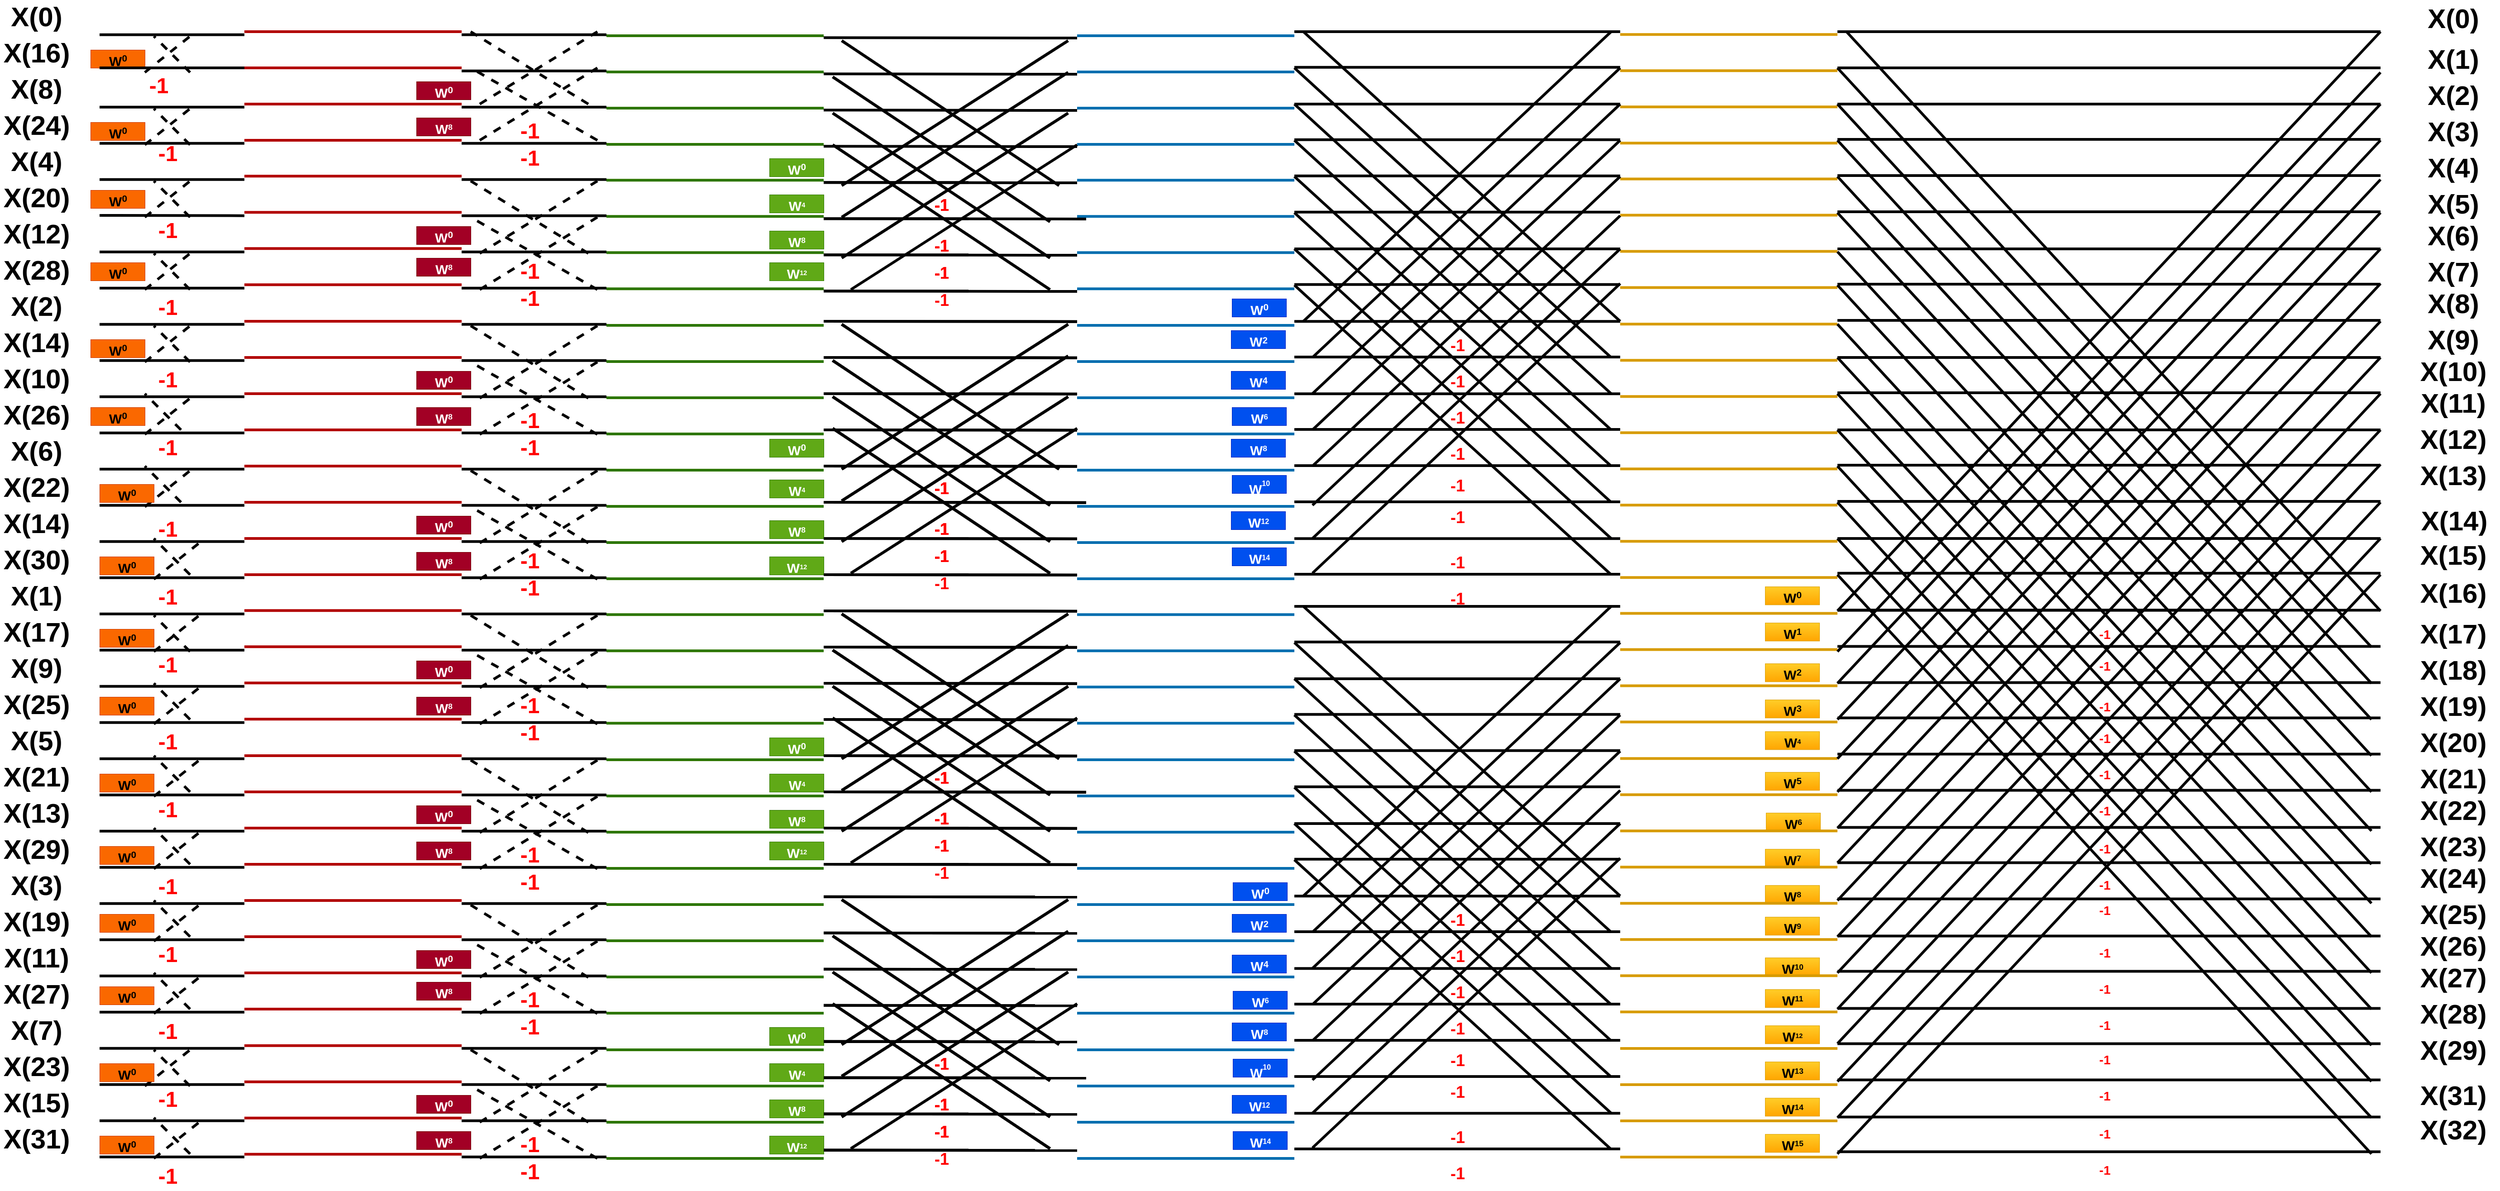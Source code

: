 <mxfile version="18.0.4" type="device"><diagram id="r3rz9L3Zp-y-DFkZ5ivj" name="Page-1"><mxGraphModel dx="1053" dy="536" grid="1" gridSize="10" guides="1" tooltips="1" connect="1" arrows="1" fold="1" page="1" pageScale="1" pageWidth="2339" pageHeight="3300" math="0" shadow="0"><root><mxCell id="0"/><mxCell id="1" parent="0"/><mxCell id="mdilW9_gF-M2KE1h2M8g-1" value="" style="endArrow=none;html=1;rounded=0;strokeWidth=3;" parent="1" edge="1"><mxGeometry width="50" height="50" relative="1" as="geometry"><mxPoint x="320" y="163.33" as="sourcePoint"/><mxPoint x="480" y="163.33" as="targetPoint"/></mxGeometry></mxCell><mxCell id="mdilW9_gF-M2KE1h2M8g-9" value="" style="endArrow=none;html=1;rounded=0;strokeWidth=3;" parent="1" edge="1"><mxGeometry width="50" height="50" relative="1" as="geometry"><mxPoint x="320" y="243.33" as="sourcePoint"/><mxPoint x="480" y="243.33" as="targetPoint"/></mxGeometry></mxCell><mxCell id="mdilW9_gF-M2KE1h2M8g-10" value="" style="endArrow=none;html=1;rounded=0;strokeWidth=3;" parent="1" edge="1"><mxGeometry width="50" height="50" relative="1" as="geometry"><mxPoint x="320" y="283.33" as="sourcePoint"/><mxPoint x="480" y="283.33" as="targetPoint"/></mxGeometry></mxCell><mxCell id="mdilW9_gF-M2KE1h2M8g-11" value="" style="endArrow=none;html=1;rounded=0;strokeWidth=3;" parent="1" edge="1"><mxGeometry width="50" height="50" relative="1" as="geometry"><mxPoint x="320" y="323.33" as="sourcePoint"/><mxPoint x="480" y="323.33" as="targetPoint"/></mxGeometry></mxCell><mxCell id="mdilW9_gF-M2KE1h2M8g-12" value="" style="endArrow=none;html=1;rounded=0;strokeWidth=3;startArrow=none;" parent="1" edge="1"><mxGeometry width="50" height="50" relative="1" as="geometry"><mxPoint x="320" y="363" as="sourcePoint"/><mxPoint x="480" y="363.33" as="targetPoint"/></mxGeometry></mxCell><mxCell id="mdilW9_gF-M2KE1h2M8g-13" value="" style="endArrow=none;html=1;rounded=0;strokeWidth=3;" parent="1" edge="1"><mxGeometry width="50" height="50" relative="1" as="geometry"><mxPoint x="320" y="403.33" as="sourcePoint"/><mxPoint x="480" y="403.33" as="targetPoint"/></mxGeometry></mxCell><mxCell id="mdilW9_gF-M2KE1h2M8g-14" value="" style="endArrow=none;html=1;rounded=0;strokeWidth=3;" parent="1" edge="1"><mxGeometry width="50" height="50" relative="1" as="geometry"><mxPoint x="320" y="443.33" as="sourcePoint"/><mxPoint x="480" y="443.33" as="targetPoint"/></mxGeometry></mxCell><mxCell id="mdilW9_gF-M2KE1h2M8g-15" value="" style="endArrow=none;html=1;rounded=0;strokeWidth=3;" parent="1" edge="1"><mxGeometry width="50" height="50" relative="1" as="geometry"><mxPoint x="320" y="483.33" as="sourcePoint"/><mxPoint x="480" y="483.33" as="targetPoint"/></mxGeometry></mxCell><mxCell id="mdilW9_gF-M2KE1h2M8g-16" value="" style="endArrow=none;html=1;rounded=0;strokeWidth=3;" parent="1" edge="1"><mxGeometry width="50" height="50" relative="1" as="geometry"><mxPoint x="320" y="523.33" as="sourcePoint"/><mxPoint x="480" y="523.33" as="targetPoint"/></mxGeometry></mxCell><mxCell id="mdilW9_gF-M2KE1h2M8g-17" value="" style="endArrow=none;html=1;rounded=0;strokeWidth=3;" parent="1" edge="1"><mxGeometry width="50" height="50" relative="1" as="geometry"><mxPoint x="320" y="563.33" as="sourcePoint"/><mxPoint x="480" y="563.33" as="targetPoint"/></mxGeometry></mxCell><mxCell id="mdilW9_gF-M2KE1h2M8g-18" value="" style="endArrow=none;html=1;rounded=0;strokeWidth=3;" parent="1" edge="1"><mxGeometry width="50" height="50" relative="1" as="geometry"><mxPoint x="320" y="603.33" as="sourcePoint"/><mxPoint x="480" y="603.33" as="targetPoint"/></mxGeometry></mxCell><mxCell id="mdilW9_gF-M2KE1h2M8g-19" value="" style="endArrow=none;html=1;rounded=0;strokeWidth=3;" parent="1" edge="1"><mxGeometry width="50" height="50" relative="1" as="geometry"><mxPoint x="320" y="643.33" as="sourcePoint"/><mxPoint x="480" y="643.33" as="targetPoint"/></mxGeometry></mxCell><mxCell id="mdilW9_gF-M2KE1h2M8g-20" value="" style="endArrow=none;html=1;rounded=0;strokeWidth=3;" parent="1" edge="1"><mxGeometry width="50" height="50" relative="1" as="geometry"><mxPoint x="320" y="683.33" as="sourcePoint"/><mxPoint x="480" y="683.33" as="targetPoint"/></mxGeometry></mxCell><mxCell id="mdilW9_gF-M2KE1h2M8g-21" value="" style="endArrow=none;html=1;rounded=0;strokeWidth=3;" parent="1" edge="1"><mxGeometry width="50" height="50" relative="1" as="geometry"><mxPoint x="320" y="723.33" as="sourcePoint"/><mxPoint x="480" y="723.33" as="targetPoint"/></mxGeometry></mxCell><mxCell id="mdilW9_gF-M2KE1h2M8g-22" value="" style="endArrow=none;html=1;rounded=0;strokeWidth=3;" parent="1" edge="1"><mxGeometry width="50" height="50" relative="1" as="geometry"><mxPoint x="320" y="763.33" as="sourcePoint"/><mxPoint x="480" y="763.33" as="targetPoint"/></mxGeometry></mxCell><mxCell id="mdilW9_gF-M2KE1h2M8g-23" value="" style="endArrow=none;html=1;rounded=0;strokeWidth=3;" parent="1" edge="1"><mxGeometry width="50" height="50" relative="1" as="geometry"><mxPoint x="320" y="803.33" as="sourcePoint"/><mxPoint x="480" y="803.33" as="targetPoint"/></mxGeometry></mxCell><mxCell id="mdilW9_gF-M2KE1h2M8g-24" value="" style="endArrow=none;html=1;rounded=0;strokeWidth=3;" parent="1" edge="1"><mxGeometry width="50" height="50" relative="1" as="geometry"><mxPoint x="320" y="843.33" as="sourcePoint"/><mxPoint x="480" y="843.33" as="targetPoint"/></mxGeometry></mxCell><mxCell id="mdilW9_gF-M2KE1h2M8g-25" value="" style="endArrow=none;html=1;rounded=0;strokeWidth=3;" parent="1" edge="1"><mxGeometry width="50" height="50" relative="1" as="geometry"><mxPoint x="320" y="883.33" as="sourcePoint"/><mxPoint x="480" y="883.33" as="targetPoint"/></mxGeometry></mxCell><mxCell id="mdilW9_gF-M2KE1h2M8g-26" value="" style="endArrow=none;html=1;rounded=0;strokeWidth=3;" parent="1" edge="1"><mxGeometry width="50" height="50" relative="1" as="geometry"><mxPoint x="320" y="923.33" as="sourcePoint"/><mxPoint x="480" y="923.33" as="targetPoint"/></mxGeometry></mxCell><mxCell id="mdilW9_gF-M2KE1h2M8g-27" value="" style="endArrow=none;html=1;rounded=0;strokeWidth=3;" parent="1" edge="1"><mxGeometry width="50" height="50" relative="1" as="geometry"><mxPoint x="320" y="963.33" as="sourcePoint"/><mxPoint x="480" y="963.33" as="targetPoint"/></mxGeometry></mxCell><mxCell id="mdilW9_gF-M2KE1h2M8g-28" value="" style="endArrow=none;html=1;rounded=0;strokeWidth=3;" parent="1" edge="1"><mxGeometry width="50" height="50" relative="1" as="geometry"><mxPoint x="320" y="1003.33" as="sourcePoint"/><mxPoint x="480" y="1003.33" as="targetPoint"/></mxGeometry></mxCell><mxCell id="mdilW9_gF-M2KE1h2M8g-29" value="" style="endArrow=none;html=1;rounded=0;strokeWidth=3;" parent="1" edge="1"><mxGeometry width="50" height="50" relative="1" as="geometry"><mxPoint x="320" y="1043.33" as="sourcePoint"/><mxPoint x="480" y="1043.33" as="targetPoint"/></mxGeometry></mxCell><mxCell id="mdilW9_gF-M2KE1h2M8g-30" value="" style="endArrow=none;html=1;rounded=0;strokeWidth=3;" parent="1" edge="1"><mxGeometry width="50" height="50" relative="1" as="geometry"><mxPoint x="320" y="1083.33" as="sourcePoint"/><mxPoint x="480" y="1083.33" as="targetPoint"/></mxGeometry></mxCell><mxCell id="mdilW9_gF-M2KE1h2M8g-31" value="" style="endArrow=none;html=1;rounded=0;strokeWidth=3;" parent="1" edge="1"><mxGeometry width="50" height="50" relative="1" as="geometry"><mxPoint x="320" y="1123.33" as="sourcePoint"/><mxPoint x="480" y="1123.33" as="targetPoint"/></mxGeometry></mxCell><mxCell id="mdilW9_gF-M2KE1h2M8g-32" value="&lt;font style=&quot;font-size: 30px;&quot;&gt;X(0)&lt;/font&gt;" style="text;strokeColor=none;fillColor=none;html=1;fontSize=30;fontStyle=1;verticalAlign=middle;align=center;strokeWidth=0.5;" parent="1" vertex="1"><mxGeometry x="210" y="128.12" width="80" height="30" as="geometry"/></mxCell><mxCell id="mdilW9_gF-M2KE1h2M8g-62" value="" style="endArrow=none;html=1;rounded=0;strokeWidth=3;" parent="1" edge="1"><mxGeometry width="50" height="50" relative="1" as="geometry"><mxPoint x="320" y="1163.33" as="sourcePoint"/><mxPoint x="480" y="1163.33" as="targetPoint"/></mxGeometry></mxCell><mxCell id="mdilW9_gF-M2KE1h2M8g-63" value="" style="endArrow=none;html=1;rounded=0;strokeWidth=3;" parent="1" edge="1"><mxGeometry width="50" height="50" relative="1" as="geometry"><mxPoint x="320" y="1203.33" as="sourcePoint"/><mxPoint x="480" y="1203.33" as="targetPoint"/></mxGeometry></mxCell><mxCell id="mdilW9_gF-M2KE1h2M8g-64" value="" style="endArrow=none;html=1;rounded=0;strokeWidth=3;" parent="1" edge="1"><mxGeometry width="50" height="50" relative="1" as="geometry"><mxPoint x="320" y="1243.33" as="sourcePoint"/><mxPoint x="480" y="1243.33" as="targetPoint"/></mxGeometry></mxCell><mxCell id="mdilW9_gF-M2KE1h2M8g-65" value="" style="endArrow=none;html=1;rounded=0;strokeWidth=3;" parent="1" edge="1"><mxGeometry width="50" height="50" relative="1" as="geometry"><mxPoint x="320" y="1283.33" as="sourcePoint"/><mxPoint x="480" y="1283.33" as="targetPoint"/></mxGeometry></mxCell><mxCell id="mdilW9_gF-M2KE1h2M8g-66" value="" style="endArrow=none;html=1;rounded=0;strokeWidth=3;" parent="1" edge="1"><mxGeometry width="50" height="50" relative="1" as="geometry"><mxPoint x="320" y="1323.33" as="sourcePoint"/><mxPoint x="480" y="1323.33" as="targetPoint"/></mxGeometry></mxCell><mxCell id="mdilW9_gF-M2KE1h2M8g-67" value="&lt;font style=&quot;font-size: 30px;&quot;&gt;X(16)&lt;/font&gt;" style="text;strokeColor=none;fillColor=none;html=1;fontSize=30;fontStyle=1;verticalAlign=middle;align=center;strokeWidth=0.5;" parent="1" vertex="1"><mxGeometry x="210" y="168.12" width="80" height="30" as="geometry"/></mxCell><mxCell id="mdilW9_gF-M2KE1h2M8g-68" value="&lt;font style=&quot;font-size: 30px;&quot;&gt;X(8)&lt;/font&gt;" style="text;strokeColor=none;fillColor=none;html=1;fontSize=30;fontStyle=1;verticalAlign=middle;align=center;strokeWidth=0.5;" parent="1" vertex="1"><mxGeometry x="210" y="208.12" width="80" height="30" as="geometry"/></mxCell><mxCell id="mdilW9_gF-M2KE1h2M8g-69" value="&lt;font style=&quot;font-size: 30px;&quot;&gt;X(24)&lt;/font&gt;" style="text;strokeColor=none;fillColor=none;html=1;fontSize=30;fontStyle=1;verticalAlign=middle;align=center;strokeWidth=0.5;" parent="1" vertex="1"><mxGeometry x="210" y="248.12" width="80" height="30" as="geometry"/></mxCell><mxCell id="mdilW9_gF-M2KE1h2M8g-70" value="&lt;font style=&quot;font-size: 30px;&quot;&gt;X(4)&lt;/font&gt;" style="text;strokeColor=none;fillColor=none;html=1;fontSize=30;fontStyle=1;verticalAlign=middle;align=center;strokeWidth=0.5;" parent="1" vertex="1"><mxGeometry x="210" y="288.12" width="80" height="30" as="geometry"/></mxCell><mxCell id="mdilW9_gF-M2KE1h2M8g-71" value="&lt;font style=&quot;font-size: 30px;&quot;&gt;X(20)&lt;/font&gt;" style="text;strokeColor=none;fillColor=none;html=1;fontSize=30;fontStyle=1;verticalAlign=middle;align=center;strokeWidth=0.5;" parent="1" vertex="1"><mxGeometry x="210" y="328.12" width="80" height="30" as="geometry"/></mxCell><mxCell id="mdilW9_gF-M2KE1h2M8g-72" value="&lt;font style=&quot;font-size: 30px;&quot;&gt;X(12)&lt;/font&gt;" style="text;strokeColor=none;fillColor=none;html=1;fontSize=30;fontStyle=1;verticalAlign=middle;align=center;strokeWidth=0.5;" parent="1" vertex="1"><mxGeometry x="210" y="368.12" width="80" height="30" as="geometry"/></mxCell><mxCell id="mdilW9_gF-M2KE1h2M8g-73" value="&lt;font style=&quot;font-size: 30px;&quot;&gt;X(28)&lt;/font&gt;" style="text;strokeColor=none;fillColor=none;html=1;fontSize=30;fontStyle=1;verticalAlign=middle;align=center;strokeWidth=0.5;" parent="1" vertex="1"><mxGeometry x="210" y="408.12" width="80" height="30" as="geometry"/></mxCell><mxCell id="mdilW9_gF-M2KE1h2M8g-74" value="&lt;font style=&quot;font-size: 30px;&quot;&gt;X(2)&lt;/font&gt;" style="text;strokeColor=none;fillColor=none;html=1;fontSize=30;fontStyle=1;verticalAlign=middle;align=center;strokeWidth=0.5;" parent="1" vertex="1"><mxGeometry x="210" y="448.12" width="80" height="30" as="geometry"/></mxCell><mxCell id="mdilW9_gF-M2KE1h2M8g-75" value="&lt;font style=&quot;font-size: 30px;&quot;&gt;X(14)&lt;/font&gt;" style="text;strokeColor=none;fillColor=none;html=1;fontSize=30;fontStyle=1;verticalAlign=middle;align=center;strokeWidth=0.5;" parent="1" vertex="1"><mxGeometry x="210" y="488.12" width="80" height="30" as="geometry"/></mxCell><mxCell id="mdilW9_gF-M2KE1h2M8g-76" value="&lt;font style=&quot;font-size: 30px;&quot;&gt;X(10)&lt;/font&gt;" style="text;strokeColor=none;fillColor=none;html=1;fontSize=30;fontStyle=1;verticalAlign=middle;align=center;strokeWidth=0.5;" parent="1" vertex="1"><mxGeometry x="210" y="528.12" width="80" height="30" as="geometry"/></mxCell><mxCell id="mdilW9_gF-M2KE1h2M8g-77" value="&lt;font style=&quot;font-size: 30px;&quot;&gt;X(26)&lt;/font&gt;" style="text;strokeColor=none;fillColor=none;html=1;fontSize=30;fontStyle=1;verticalAlign=middle;align=center;strokeWidth=0.5;" parent="1" vertex="1"><mxGeometry x="210" y="568.12" width="80" height="30" as="geometry"/></mxCell><mxCell id="mdilW9_gF-M2KE1h2M8g-78" value="&lt;font style=&quot;font-size: 30px;&quot;&gt;X(6)&lt;/font&gt;" style="text;strokeColor=none;fillColor=none;html=1;fontSize=30;fontStyle=1;verticalAlign=middle;align=center;strokeWidth=0.5;" parent="1" vertex="1"><mxGeometry x="210" y="608.12" width="80" height="30" as="geometry"/></mxCell><mxCell id="mdilW9_gF-M2KE1h2M8g-79" value="&lt;font style=&quot;font-size: 30px;&quot;&gt;X(22)&lt;/font&gt;" style="text;strokeColor=none;fillColor=none;html=1;fontSize=30;fontStyle=1;verticalAlign=middle;align=center;strokeWidth=0.5;" parent="1" vertex="1"><mxGeometry x="210" y="648.12" width="80" height="30" as="geometry"/></mxCell><mxCell id="mdilW9_gF-M2KE1h2M8g-80" value="&lt;font style=&quot;font-size: 30px;&quot;&gt;X(14)&lt;/font&gt;" style="text;strokeColor=none;fillColor=none;html=1;fontSize=30;fontStyle=1;verticalAlign=middle;align=center;strokeWidth=0.5;" parent="1" vertex="1"><mxGeometry x="210" y="688.12" width="80" height="30" as="geometry"/></mxCell><mxCell id="mdilW9_gF-M2KE1h2M8g-81" value="&lt;font style=&quot;font-size: 30px;&quot;&gt;X(30)&lt;/font&gt;" style="text;strokeColor=none;fillColor=none;html=1;fontSize=30;fontStyle=1;verticalAlign=middle;align=center;strokeWidth=0.5;" parent="1" vertex="1"><mxGeometry x="210" y="728.12" width="80" height="30" as="geometry"/></mxCell><mxCell id="mdilW9_gF-M2KE1h2M8g-82" value="&lt;font style=&quot;font-size: 30px;&quot;&gt;X(1)&lt;/font&gt;" style="text;strokeColor=none;fillColor=none;html=1;fontSize=30;fontStyle=1;verticalAlign=middle;align=center;strokeWidth=0.5;" parent="1" vertex="1"><mxGeometry x="210" y="768.12" width="80" height="30" as="geometry"/></mxCell><mxCell id="mdilW9_gF-M2KE1h2M8g-83" value="&lt;font style=&quot;font-size: 30px;&quot;&gt;X(17)&lt;/font&gt;" style="text;strokeColor=none;fillColor=none;html=1;fontSize=30;fontStyle=1;verticalAlign=middle;align=center;strokeWidth=0.5;" parent="1" vertex="1"><mxGeometry x="210" y="808.12" width="80" height="30" as="geometry"/></mxCell><mxCell id="mdilW9_gF-M2KE1h2M8g-84" value="&lt;font style=&quot;font-size: 30px;&quot;&gt;X(9)&lt;/font&gt;" style="text;strokeColor=none;fillColor=none;html=1;fontSize=30;fontStyle=1;verticalAlign=middle;align=center;strokeWidth=0.5;" parent="1" vertex="1"><mxGeometry x="210" y="848.12" width="80" height="30" as="geometry"/></mxCell><mxCell id="mdilW9_gF-M2KE1h2M8g-85" value="&lt;font style=&quot;font-size: 30px;&quot;&gt;X(25)&lt;/font&gt;" style="text;strokeColor=none;fillColor=none;html=1;fontSize=30;fontStyle=1;verticalAlign=middle;align=center;strokeWidth=0.5;" parent="1" vertex="1"><mxGeometry x="210" y="888.12" width="80" height="30" as="geometry"/></mxCell><mxCell id="mdilW9_gF-M2KE1h2M8g-86" value="&lt;font style=&quot;font-size: 30px;&quot;&gt;X(5)&lt;/font&gt;" style="text;strokeColor=none;fillColor=none;html=1;fontSize=30;fontStyle=1;verticalAlign=middle;align=center;strokeWidth=0.5;" parent="1" vertex="1"><mxGeometry x="210" y="928.12" width="80" height="30" as="geometry"/></mxCell><mxCell id="mdilW9_gF-M2KE1h2M8g-87" value="&lt;font style=&quot;font-size: 30px;&quot;&gt;X(21)&lt;/font&gt;" style="text;strokeColor=none;fillColor=none;html=1;fontSize=30;fontStyle=1;verticalAlign=middle;align=center;strokeWidth=0.5;" parent="1" vertex="1"><mxGeometry x="210" y="968.12" width="80" height="30" as="geometry"/></mxCell><mxCell id="mdilW9_gF-M2KE1h2M8g-88" value="&lt;font style=&quot;font-size: 30px;&quot;&gt;X(13)&lt;/font&gt;" style="text;strokeColor=none;fillColor=none;html=1;fontSize=30;fontStyle=1;verticalAlign=middle;align=center;strokeWidth=0.5;" parent="1" vertex="1"><mxGeometry x="210" y="1008.12" width="80" height="30" as="geometry"/></mxCell><mxCell id="mdilW9_gF-M2KE1h2M8g-89" value="&lt;font style=&quot;font-size: 30px;&quot;&gt;X(29)&lt;/font&gt;" style="text;strokeColor=none;fillColor=none;html=1;fontSize=30;fontStyle=1;verticalAlign=middle;align=center;strokeWidth=0.5;" parent="1" vertex="1"><mxGeometry x="210" y="1048.12" width="80" height="30" as="geometry"/></mxCell><mxCell id="mdilW9_gF-M2KE1h2M8g-90" value="&lt;font style=&quot;font-size: 30px;&quot;&gt;X(3)&lt;/font&gt;" style="text;strokeColor=none;fillColor=none;html=1;fontSize=30;fontStyle=1;verticalAlign=middle;align=center;strokeWidth=0.5;" parent="1" vertex="1"><mxGeometry x="210" y="1088.12" width="80" height="30" as="geometry"/></mxCell><mxCell id="mdilW9_gF-M2KE1h2M8g-91" value="&lt;font style=&quot;font-size: 30px;&quot;&gt;X(19)&lt;/font&gt;" style="text;strokeColor=none;fillColor=none;html=1;fontSize=30;fontStyle=1;verticalAlign=middle;align=center;strokeWidth=0.5;" parent="1" vertex="1"><mxGeometry x="210" y="1128.12" width="80" height="30" as="geometry"/></mxCell><mxCell id="mdilW9_gF-M2KE1h2M8g-92" value="&lt;font style=&quot;font-size: 30px;&quot;&gt;X(11)&lt;/font&gt;" style="text;strokeColor=none;fillColor=none;html=1;fontSize=30;fontStyle=1;verticalAlign=middle;align=center;strokeWidth=0.5;" parent="1" vertex="1"><mxGeometry x="210" y="1168.12" width="80" height="30" as="geometry"/></mxCell><mxCell id="mdilW9_gF-M2KE1h2M8g-93" value="&lt;font style=&quot;font-size: 30px;&quot;&gt;X(27)&lt;/font&gt;" style="text;strokeColor=none;fillColor=none;html=1;fontSize=30;fontStyle=1;verticalAlign=middle;align=center;strokeWidth=0.5;" parent="1" vertex="1"><mxGeometry x="210" y="1208.12" width="80" height="30" as="geometry"/></mxCell><mxCell id="mdilW9_gF-M2KE1h2M8g-94" value="&lt;font style=&quot;font-size: 30px;&quot;&gt;X(7)&lt;/font&gt;" style="text;strokeColor=none;fillColor=none;html=1;fontSize=30;fontStyle=1;verticalAlign=middle;align=center;strokeWidth=0.5;" parent="1" vertex="1"><mxGeometry x="210" y="1248.12" width="80" height="30" as="geometry"/></mxCell><mxCell id="mdilW9_gF-M2KE1h2M8g-95" value="&lt;font style=&quot;font-size: 30px;&quot;&gt;X(23)&lt;/font&gt;" style="text;strokeColor=none;fillColor=none;html=1;fontSize=30;fontStyle=1;verticalAlign=middle;align=center;strokeWidth=0.5;" parent="1" vertex="1"><mxGeometry x="210" y="1288.12" width="80" height="30" as="geometry"/></mxCell><mxCell id="mdilW9_gF-M2KE1h2M8g-96" value="&lt;font style=&quot;font-size: 30px;&quot;&gt;X(15)&lt;/font&gt;" style="text;strokeColor=none;fillColor=none;html=1;fontSize=30;fontStyle=1;verticalAlign=middle;align=center;strokeWidth=0.5;" parent="1" vertex="1"><mxGeometry x="210" y="1328.12" width="80" height="30" as="geometry"/></mxCell><mxCell id="mdilW9_gF-M2KE1h2M8g-97" value="" style="endArrow=none;html=1;rounded=0;strokeWidth=3;" parent="1" edge="1"><mxGeometry width="50" height="50" relative="1" as="geometry"><mxPoint x="320" y="1363.33" as="sourcePoint"/><mxPoint x="480" y="1363.33" as="targetPoint"/></mxGeometry></mxCell><mxCell id="mdilW9_gF-M2KE1h2M8g-98" value="" style="endArrow=none;html=1;rounded=0;strokeWidth=3;" parent="1" edge="1"><mxGeometry width="50" height="50" relative="1" as="geometry"><mxPoint x="320" y="1403.33" as="sourcePoint"/><mxPoint x="480" y="1403.33" as="targetPoint"/></mxGeometry></mxCell><mxCell id="mdilW9_gF-M2KE1h2M8g-99" value="&lt;font style=&quot;font-size: 30px;&quot;&gt;X(31)&lt;/font&gt;" style="text;strokeColor=none;fillColor=none;html=1;fontSize=30;fontStyle=1;verticalAlign=middle;align=center;strokeWidth=0.5;" parent="1" vertex="1"><mxGeometry x="210" y="1368.12" width="80" height="30" as="geometry"/></mxCell><mxCell id="mdilW9_gF-M2KE1h2M8g-132" value="" style="endArrow=none;html=1;rounded=0;strokeWidth=3;" parent="1" edge="1"><mxGeometry width="50" height="50" relative="1" as="geometry"><mxPoint x="720" y="163.33" as="sourcePoint"/><mxPoint x="880" y="163.33" as="targetPoint"/></mxGeometry></mxCell><mxCell id="mdilW9_gF-M2KE1h2M8g-133" value="" style="endArrow=none;html=1;rounded=0;strokeWidth=3;" parent="1" edge="1"><mxGeometry width="50" height="50" relative="1" as="geometry"><mxPoint x="720" y="203.33" as="sourcePoint"/><mxPoint x="880" y="203.33" as="targetPoint"/></mxGeometry></mxCell><mxCell id="mdilW9_gF-M2KE1h2M8g-134" value="" style="endArrow=none;html=1;rounded=0;strokeWidth=3;" parent="1" edge="1"><mxGeometry width="50" height="50" relative="1" as="geometry"><mxPoint x="720" y="243.33" as="sourcePoint"/><mxPoint x="880" y="243.33" as="targetPoint"/></mxGeometry></mxCell><mxCell id="mdilW9_gF-M2KE1h2M8g-135" value="" style="endArrow=none;html=1;rounded=0;strokeWidth=3;" parent="1" edge="1"><mxGeometry width="50" height="50" relative="1" as="geometry"><mxPoint x="720" y="283.33" as="sourcePoint"/><mxPoint x="880" y="283.33" as="targetPoint"/></mxGeometry></mxCell><mxCell id="mdilW9_gF-M2KE1h2M8g-136" value="" style="endArrow=none;html=1;rounded=0;strokeWidth=3;" parent="1" edge="1"><mxGeometry width="50" height="50" relative="1" as="geometry"><mxPoint x="720" y="323.33" as="sourcePoint"/><mxPoint x="880" y="323.33" as="targetPoint"/></mxGeometry></mxCell><mxCell id="mdilW9_gF-M2KE1h2M8g-137" value="" style="endArrow=none;html=1;rounded=0;strokeWidth=3;" parent="1" edge="1"><mxGeometry width="50" height="50" relative="1" as="geometry"><mxPoint x="720" y="363.33" as="sourcePoint"/><mxPoint x="880" y="363.33" as="targetPoint"/></mxGeometry></mxCell><mxCell id="mdilW9_gF-M2KE1h2M8g-138" value="" style="endArrow=none;html=1;rounded=0;strokeWidth=3;" parent="1" edge="1"><mxGeometry width="50" height="50" relative="1" as="geometry"><mxPoint x="720" y="403.33" as="sourcePoint"/><mxPoint x="880" y="403.33" as="targetPoint"/></mxGeometry></mxCell><mxCell id="mdilW9_gF-M2KE1h2M8g-139" value="" style="endArrow=none;html=1;rounded=0;strokeWidth=3;" parent="1" edge="1"><mxGeometry width="50" height="50" relative="1" as="geometry"><mxPoint x="720" y="443.33" as="sourcePoint"/><mxPoint x="880" y="443.33" as="targetPoint"/></mxGeometry></mxCell><mxCell id="mdilW9_gF-M2KE1h2M8g-140" value="" style="endArrow=none;html=1;rounded=0;strokeWidth=3;" parent="1" edge="1"><mxGeometry width="50" height="50" relative="1" as="geometry"><mxPoint x="720" y="483.33" as="sourcePoint"/><mxPoint x="880" y="483.33" as="targetPoint"/></mxGeometry></mxCell><mxCell id="mdilW9_gF-M2KE1h2M8g-141" value="" style="endArrow=none;html=1;rounded=0;strokeWidth=3;" parent="1" edge="1"><mxGeometry width="50" height="50" relative="1" as="geometry"><mxPoint x="720" y="523.33" as="sourcePoint"/><mxPoint x="880" y="523.33" as="targetPoint"/></mxGeometry></mxCell><mxCell id="mdilW9_gF-M2KE1h2M8g-142" value="" style="endArrow=none;html=1;rounded=0;strokeWidth=3;" parent="1" edge="1"><mxGeometry width="50" height="50" relative="1" as="geometry"><mxPoint x="720" y="563.33" as="sourcePoint"/><mxPoint x="880" y="563.33" as="targetPoint"/></mxGeometry></mxCell><mxCell id="mdilW9_gF-M2KE1h2M8g-143" value="" style="endArrow=none;html=1;rounded=0;strokeWidth=3;" parent="1" edge="1"><mxGeometry width="50" height="50" relative="1" as="geometry"><mxPoint x="720" y="603.33" as="sourcePoint"/><mxPoint x="880" y="603.33" as="targetPoint"/></mxGeometry></mxCell><mxCell id="mdilW9_gF-M2KE1h2M8g-144" value="" style="endArrow=none;html=1;rounded=0;strokeWidth=3;" parent="1" edge="1"><mxGeometry width="50" height="50" relative="1" as="geometry"><mxPoint x="720" y="643.33" as="sourcePoint"/><mxPoint x="880" y="643.33" as="targetPoint"/></mxGeometry></mxCell><mxCell id="mdilW9_gF-M2KE1h2M8g-145" value="" style="endArrow=none;html=1;rounded=0;strokeWidth=3;" parent="1" edge="1"><mxGeometry width="50" height="50" relative="1" as="geometry"><mxPoint x="720" y="683.33" as="sourcePoint"/><mxPoint x="880" y="683.33" as="targetPoint"/></mxGeometry></mxCell><mxCell id="mdilW9_gF-M2KE1h2M8g-146" value="" style="endArrow=none;html=1;rounded=0;strokeWidth=3;" parent="1" edge="1"><mxGeometry width="50" height="50" relative="1" as="geometry"><mxPoint x="720" y="723.33" as="sourcePoint"/><mxPoint x="880" y="723.33" as="targetPoint"/></mxGeometry></mxCell><mxCell id="mdilW9_gF-M2KE1h2M8g-147" value="" style="endArrow=none;html=1;rounded=0;strokeWidth=3;" parent="1" edge="1"><mxGeometry width="50" height="50" relative="1" as="geometry"><mxPoint x="720" y="763.33" as="sourcePoint"/><mxPoint x="880" y="763.33" as="targetPoint"/></mxGeometry></mxCell><mxCell id="mdilW9_gF-M2KE1h2M8g-148" value="" style="endArrow=none;html=1;rounded=0;strokeWidth=3;" parent="1" edge="1"><mxGeometry width="50" height="50" relative="1" as="geometry"><mxPoint x="720" y="803.33" as="sourcePoint"/><mxPoint x="880" y="803.33" as="targetPoint"/></mxGeometry></mxCell><mxCell id="mdilW9_gF-M2KE1h2M8g-149" value="" style="endArrow=none;html=1;rounded=0;strokeWidth=3;" parent="1" edge="1"><mxGeometry width="50" height="50" relative="1" as="geometry"><mxPoint x="720" y="843.33" as="sourcePoint"/><mxPoint x="880" y="843.33" as="targetPoint"/></mxGeometry></mxCell><mxCell id="mdilW9_gF-M2KE1h2M8g-150" value="" style="endArrow=none;html=1;rounded=0;strokeWidth=3;" parent="1" edge="1"><mxGeometry width="50" height="50" relative="1" as="geometry"><mxPoint x="720" y="883.33" as="sourcePoint"/><mxPoint x="880" y="883.33" as="targetPoint"/></mxGeometry></mxCell><mxCell id="mdilW9_gF-M2KE1h2M8g-151" value="" style="endArrow=none;html=1;rounded=0;strokeWidth=3;" parent="1" edge="1"><mxGeometry width="50" height="50" relative="1" as="geometry"><mxPoint x="720" y="923.33" as="sourcePoint"/><mxPoint x="880" y="923.33" as="targetPoint"/></mxGeometry></mxCell><mxCell id="mdilW9_gF-M2KE1h2M8g-152" value="" style="endArrow=none;html=1;rounded=0;strokeWidth=3;" parent="1" edge="1"><mxGeometry width="50" height="50" relative="1" as="geometry"><mxPoint x="720" y="963.33" as="sourcePoint"/><mxPoint x="880" y="963.33" as="targetPoint"/></mxGeometry></mxCell><mxCell id="mdilW9_gF-M2KE1h2M8g-153" value="" style="endArrow=none;html=1;rounded=0;strokeWidth=3;" parent="1" edge="1"><mxGeometry width="50" height="50" relative="1" as="geometry"><mxPoint x="720" y="1003.33" as="sourcePoint"/><mxPoint x="880" y="1003.33" as="targetPoint"/></mxGeometry></mxCell><mxCell id="mdilW9_gF-M2KE1h2M8g-154" value="" style="endArrow=none;html=1;rounded=0;strokeWidth=3;" parent="1" edge="1"><mxGeometry width="50" height="50" relative="1" as="geometry"><mxPoint x="720" y="1043.33" as="sourcePoint"/><mxPoint x="880" y="1043.33" as="targetPoint"/></mxGeometry></mxCell><mxCell id="mdilW9_gF-M2KE1h2M8g-155" value="" style="endArrow=none;html=1;rounded=0;strokeWidth=3;" parent="1" edge="1"><mxGeometry width="50" height="50" relative="1" as="geometry"><mxPoint x="720" y="1083.33" as="sourcePoint"/><mxPoint x="880" y="1083.33" as="targetPoint"/></mxGeometry></mxCell><mxCell id="mdilW9_gF-M2KE1h2M8g-156" value="" style="endArrow=none;html=1;rounded=0;strokeWidth=3;" parent="1" edge="1"><mxGeometry width="50" height="50" relative="1" as="geometry"><mxPoint x="720" y="1123.33" as="sourcePoint"/><mxPoint x="880" y="1123.33" as="targetPoint"/></mxGeometry></mxCell><mxCell id="mdilW9_gF-M2KE1h2M8g-157" value="" style="endArrow=none;html=1;rounded=0;strokeWidth=3;" parent="1" edge="1"><mxGeometry width="50" height="50" relative="1" as="geometry"><mxPoint x="720" y="1163.33" as="sourcePoint"/><mxPoint x="880" y="1163.33" as="targetPoint"/></mxGeometry></mxCell><mxCell id="mdilW9_gF-M2KE1h2M8g-158" value="" style="endArrow=none;html=1;rounded=0;strokeWidth=3;" parent="1" edge="1"><mxGeometry width="50" height="50" relative="1" as="geometry"><mxPoint x="720" y="1203.33" as="sourcePoint"/><mxPoint x="880" y="1203.33" as="targetPoint"/></mxGeometry></mxCell><mxCell id="mdilW9_gF-M2KE1h2M8g-159" value="" style="endArrow=none;html=1;rounded=0;strokeWidth=3;" parent="1" edge="1"><mxGeometry width="50" height="50" relative="1" as="geometry"><mxPoint x="720" y="1243.33" as="sourcePoint"/><mxPoint x="880" y="1243.33" as="targetPoint"/></mxGeometry></mxCell><mxCell id="mdilW9_gF-M2KE1h2M8g-160" value="" style="endArrow=none;html=1;rounded=0;strokeWidth=3;" parent="1" edge="1"><mxGeometry width="50" height="50" relative="1" as="geometry"><mxPoint x="720" y="1283.33" as="sourcePoint"/><mxPoint x="880" y="1283.33" as="targetPoint"/></mxGeometry></mxCell><mxCell id="mdilW9_gF-M2KE1h2M8g-161" value="" style="endArrow=none;html=1;rounded=0;strokeWidth=3;" parent="1" edge="1"><mxGeometry width="50" height="50" relative="1" as="geometry"><mxPoint x="720" y="1323.33" as="sourcePoint"/><mxPoint x="880" y="1323.33" as="targetPoint"/></mxGeometry></mxCell><mxCell id="mdilW9_gF-M2KE1h2M8g-162" value="" style="endArrow=none;html=1;rounded=0;strokeWidth=3;" parent="1" edge="1"><mxGeometry width="50" height="50" relative="1" as="geometry"><mxPoint x="720" y="1363.33" as="sourcePoint"/><mxPoint x="880" y="1363.33" as="targetPoint"/></mxGeometry></mxCell><mxCell id="mdilW9_gF-M2KE1h2M8g-163" value="" style="endArrow=none;html=1;rounded=0;strokeWidth=3;" parent="1" edge="1"><mxGeometry width="50" height="50" relative="1" as="geometry"><mxPoint x="720" y="1403.33" as="sourcePoint"/><mxPoint x="880" y="1403.33" as="targetPoint"/></mxGeometry></mxCell><mxCell id="mdilW9_gF-M2KE1h2M8g-260" value="" style="endArrow=none;dashed=1;html=1;rounded=0;fontSize=15;strokeWidth=3;" parent="1" edge="1"><mxGeometry width="50" height="50" relative="1" as="geometry"><mxPoint x="370" y="205" as="sourcePoint"/><mxPoint x="420" y="165" as="targetPoint"/></mxGeometry></mxCell><mxCell id="mdilW9_gF-M2KE1h2M8g-261" value="" style="endArrow=none;dashed=1;html=1;rounded=0;fontSize=15;strokeWidth=3;" parent="1" edge="1"><mxGeometry width="50" height="50" relative="1" as="geometry"><mxPoint x="370" y="285" as="sourcePoint"/><mxPoint x="420" y="245" as="targetPoint"/></mxGeometry></mxCell><mxCell id="mdilW9_gF-M2KE1h2M8g-262" value="" style="endArrow=none;dashed=1;html=1;rounded=0;fontSize=15;strokeWidth=3;" parent="1" edge="1"><mxGeometry width="50" height="50" relative="1" as="geometry"><mxPoint x="370" y="365" as="sourcePoint"/><mxPoint x="420" y="325" as="targetPoint"/></mxGeometry></mxCell><mxCell id="mdilW9_gF-M2KE1h2M8g-263" value="" style="endArrow=none;dashed=1;html=1;rounded=0;fontSize=15;strokeWidth=3;" parent="1" edge="1"><mxGeometry width="50" height="50" relative="1" as="geometry"><mxPoint x="370" y="445" as="sourcePoint"/><mxPoint x="420" y="405" as="targetPoint"/></mxGeometry></mxCell><mxCell id="mdilW9_gF-M2KE1h2M8g-264" value="" style="endArrow=none;dashed=1;html=1;rounded=0;fontSize=15;strokeWidth=3;" parent="1" edge="1"><mxGeometry width="50" height="50" relative="1" as="geometry"><mxPoint x="370" y="525" as="sourcePoint"/><mxPoint x="420" y="485" as="targetPoint"/></mxGeometry></mxCell><mxCell id="mdilW9_gF-M2KE1h2M8g-265" value="" style="endArrow=none;dashed=1;html=1;rounded=0;fontSize=15;strokeWidth=3;" parent="1" edge="1"><mxGeometry width="50" height="50" relative="1" as="geometry"><mxPoint x="370" y="605" as="sourcePoint"/><mxPoint x="420" y="565" as="targetPoint"/></mxGeometry></mxCell><mxCell id="mdilW9_gF-M2KE1h2M8g-266" value="" style="endArrow=none;dashed=1;html=1;rounded=0;fontSize=15;strokeWidth=3;" parent="1" edge="1"><mxGeometry width="50" height="50" relative="1" as="geometry"><mxPoint x="370" y="685" as="sourcePoint"/><mxPoint x="420" y="645" as="targetPoint"/></mxGeometry></mxCell><mxCell id="mdilW9_gF-M2KE1h2M8g-267" value="" style="endArrow=none;dashed=1;html=1;rounded=0;fontSize=15;strokeWidth=3;" parent="1" edge="1"><mxGeometry width="50" height="50" relative="1" as="geometry"><mxPoint x="380" y="765" as="sourcePoint"/><mxPoint x="430" y="725" as="targetPoint"/></mxGeometry></mxCell><mxCell id="mdilW9_gF-M2KE1h2M8g-268" value="" style="endArrow=none;dashed=1;html=1;rounded=0;fontSize=15;strokeWidth=3;" parent="1" edge="1"><mxGeometry width="50" height="50" relative="1" as="geometry"><mxPoint x="380" y="845" as="sourcePoint"/><mxPoint x="430" y="805" as="targetPoint"/></mxGeometry></mxCell><mxCell id="mdilW9_gF-M2KE1h2M8g-269" value="" style="endArrow=none;dashed=1;html=1;rounded=0;fontSize=15;strokeWidth=3;" parent="1" edge="1"><mxGeometry width="50" height="50" relative="1" as="geometry"><mxPoint x="380" y="925" as="sourcePoint"/><mxPoint x="430" y="885" as="targetPoint"/></mxGeometry></mxCell><mxCell id="mdilW9_gF-M2KE1h2M8g-270" value="" style="endArrow=none;dashed=1;html=1;rounded=0;fontSize=15;strokeWidth=3;" parent="1" edge="1"><mxGeometry width="50" height="50" relative="1" as="geometry"><mxPoint x="380" y="1005" as="sourcePoint"/><mxPoint x="430" y="965" as="targetPoint"/></mxGeometry></mxCell><mxCell id="mdilW9_gF-M2KE1h2M8g-271" value="" style="endArrow=none;dashed=1;html=1;rounded=0;fontSize=15;strokeWidth=3;" parent="1" edge="1"><mxGeometry width="50" height="50" relative="1" as="geometry"><mxPoint x="380" y="1085" as="sourcePoint"/><mxPoint x="430" y="1045" as="targetPoint"/></mxGeometry></mxCell><mxCell id="mdilW9_gF-M2KE1h2M8g-272" value="" style="endArrow=none;dashed=1;html=1;rounded=0;fontSize=15;strokeWidth=3;" parent="1" edge="1"><mxGeometry width="50" height="50" relative="1" as="geometry"><mxPoint x="380" y="1165" as="sourcePoint"/><mxPoint x="430" y="1125" as="targetPoint"/></mxGeometry></mxCell><mxCell id="mdilW9_gF-M2KE1h2M8g-273" value="" style="endArrow=none;dashed=1;html=1;rounded=0;fontSize=15;strokeWidth=3;" parent="1" edge="1"><mxGeometry width="50" height="50" relative="1" as="geometry"><mxPoint x="380" y="1245" as="sourcePoint"/><mxPoint x="430" y="1205" as="targetPoint"/></mxGeometry></mxCell><mxCell id="mdilW9_gF-M2KE1h2M8g-274" value="" style="endArrow=none;dashed=1;html=1;rounded=0;fontSize=15;strokeWidth=3;" parent="1" edge="1"><mxGeometry width="50" height="50" relative="1" as="geometry"><mxPoint x="370" y="1325" as="sourcePoint"/><mxPoint x="420" y="1285" as="targetPoint"/></mxGeometry></mxCell><mxCell id="mdilW9_gF-M2KE1h2M8g-275" value="" style="endArrow=none;dashed=1;html=1;rounded=0;fontSize=15;strokeWidth=3;" parent="1" edge="1"><mxGeometry width="50" height="50" relative="1" as="geometry"><mxPoint x="380" y="1405" as="sourcePoint"/><mxPoint x="430" y="1365" as="targetPoint"/></mxGeometry></mxCell><mxCell id="mdilW9_gF-M2KE1h2M8g-276" value="" style="endArrow=none;dashed=1;html=1;rounded=0;fontSize=15;strokeWidth=3;" parent="1" edge="1"><mxGeometry width="50" height="50" relative="1" as="geometry"><mxPoint x="420" y="205" as="sourcePoint"/><mxPoint x="380" y="165" as="targetPoint"/></mxGeometry></mxCell><mxCell id="mdilW9_gF-M2KE1h2M8g-277" value="" style="endArrow=none;dashed=1;html=1;rounded=0;fontSize=15;strokeWidth=3;" parent="1" edge="1"><mxGeometry width="50" height="50" relative="1" as="geometry"><mxPoint x="420" y="285" as="sourcePoint"/><mxPoint x="380" y="245" as="targetPoint"/></mxGeometry></mxCell><mxCell id="mdilW9_gF-M2KE1h2M8g-278" value="" style="endArrow=none;dashed=1;html=1;rounded=0;fontSize=15;strokeWidth=3;" parent="1" edge="1"><mxGeometry width="50" height="50" relative="1" as="geometry"><mxPoint x="420" y="365" as="sourcePoint"/><mxPoint x="380" y="325" as="targetPoint"/></mxGeometry></mxCell><mxCell id="mdilW9_gF-M2KE1h2M8g-280" value="" style="endArrow=none;dashed=1;html=1;rounded=0;fontSize=15;strokeWidth=3;" parent="1" edge="1"><mxGeometry width="50" height="50" relative="1" as="geometry"><mxPoint x="420" y="445" as="sourcePoint"/><mxPoint x="380" y="405" as="targetPoint"/></mxGeometry></mxCell><mxCell id="mdilW9_gF-M2KE1h2M8g-281" value="" style="endArrow=none;dashed=1;html=1;rounded=0;fontSize=15;strokeWidth=3;" parent="1" edge="1"><mxGeometry width="50" height="50" relative="1" as="geometry"><mxPoint x="420" y="525" as="sourcePoint"/><mxPoint x="380" y="485" as="targetPoint"/></mxGeometry></mxCell><mxCell id="mdilW9_gF-M2KE1h2M8g-282" value="" style="endArrow=none;dashed=1;html=1;rounded=0;fontSize=15;strokeWidth=3;" parent="1" edge="1"><mxGeometry width="50" height="50" relative="1" as="geometry"><mxPoint x="410" y="600" as="sourcePoint"/><mxPoint x="370" y="560" as="targetPoint"/></mxGeometry></mxCell><mxCell id="mdilW9_gF-M2KE1h2M8g-283" value="" style="endArrow=none;dashed=1;html=1;rounded=0;fontSize=15;strokeWidth=3;" parent="1" edge="1"><mxGeometry width="50" height="50" relative="1" as="geometry"><mxPoint x="410" y="680" as="sourcePoint"/><mxPoint x="370" y="640" as="targetPoint"/></mxGeometry></mxCell><mxCell id="mdilW9_gF-M2KE1h2M8g-284" value="" style="endArrow=none;dashed=1;html=1;rounded=0;fontSize=15;strokeWidth=3;" parent="1" edge="1"><mxGeometry width="50" height="50" relative="1" as="geometry"><mxPoint x="420" y="760" as="sourcePoint"/><mxPoint x="380" y="720" as="targetPoint"/></mxGeometry></mxCell><mxCell id="mdilW9_gF-M2KE1h2M8g-286" value="" style="endArrow=none;dashed=1;html=1;rounded=0;fontSize=15;strokeWidth=3;" parent="1" edge="1"><mxGeometry width="50" height="50" relative="1" as="geometry"><mxPoint x="420" y="845" as="sourcePoint"/><mxPoint x="380" y="805" as="targetPoint"/></mxGeometry></mxCell><mxCell id="mdilW9_gF-M2KE1h2M8g-287" value="" style="endArrow=none;dashed=1;html=1;rounded=0;fontSize=15;strokeWidth=3;" parent="1" edge="1"><mxGeometry width="50" height="50" relative="1" as="geometry"><mxPoint x="420" y="920" as="sourcePoint"/><mxPoint x="380" y="880" as="targetPoint"/></mxGeometry></mxCell><mxCell id="mdilW9_gF-M2KE1h2M8g-289" value="" style="endArrow=none;dashed=1;html=1;rounded=0;fontSize=15;strokeWidth=3;" parent="1" edge="1"><mxGeometry width="50" height="50" relative="1" as="geometry"><mxPoint x="420" y="1000" as="sourcePoint"/><mxPoint x="380" y="960" as="targetPoint"/></mxGeometry></mxCell><mxCell id="mdilW9_gF-M2KE1h2M8g-290" value="" style="endArrow=none;dashed=1;html=1;rounded=0;fontSize=15;strokeWidth=3;" parent="1" edge="1"><mxGeometry width="50" height="50" relative="1" as="geometry"><mxPoint x="420" y="1080" as="sourcePoint"/><mxPoint x="380" y="1040" as="targetPoint"/></mxGeometry></mxCell><mxCell id="mdilW9_gF-M2KE1h2M8g-291" value="" style="endArrow=none;dashed=1;html=1;rounded=0;fontSize=15;strokeWidth=3;" parent="1" edge="1"><mxGeometry width="50" height="50" relative="1" as="geometry"><mxPoint x="420" y="1160" as="sourcePoint"/><mxPoint x="380" y="1120" as="targetPoint"/></mxGeometry></mxCell><mxCell id="mdilW9_gF-M2KE1h2M8g-292" value="" style="endArrow=none;dashed=1;html=1;rounded=0;fontSize=15;strokeWidth=3;" parent="1" edge="1"><mxGeometry width="50" height="50" relative="1" as="geometry"><mxPoint x="420" y="1240" as="sourcePoint"/><mxPoint x="380" y="1200" as="targetPoint"/></mxGeometry></mxCell><mxCell id="mdilW9_gF-M2KE1h2M8g-293" value="" style="endArrow=none;dashed=1;html=1;rounded=0;fontSize=15;strokeWidth=3;" parent="1" edge="1"><mxGeometry width="50" height="50" relative="1" as="geometry"><mxPoint x="420" y="1325" as="sourcePoint"/><mxPoint x="380" y="1285" as="targetPoint"/></mxGeometry></mxCell><mxCell id="mdilW9_gF-M2KE1h2M8g-294" value="" style="endArrow=none;dashed=1;html=1;rounded=0;fontSize=15;strokeWidth=3;" parent="1" edge="1"><mxGeometry width="50" height="50" relative="1" as="geometry"><mxPoint x="420" y="1400" as="sourcePoint"/><mxPoint x="380" y="1360" as="targetPoint"/></mxGeometry></mxCell><mxCell id="mdilW9_gF-M2KE1h2M8g-295" value="" style="endArrow=none;dashed=1;html=1;rounded=0;fontSize=15;strokeWidth=3;" parent="1" edge="1"><mxGeometry width="50" height="50" relative="1" as="geometry"><mxPoint x="740" y="240" as="sourcePoint"/><mxPoint x="870" y="160" as="targetPoint"/></mxGeometry></mxCell><mxCell id="mdilW9_gF-M2KE1h2M8g-297" value="" style="endArrow=none;dashed=1;html=1;rounded=0;fontSize=15;strokeWidth=3;" parent="1" edge="1"><mxGeometry width="50" height="50" relative="1" as="geometry"><mxPoint x="740" y="280" as="sourcePoint"/><mxPoint x="870" y="200" as="targetPoint"/></mxGeometry></mxCell><mxCell id="mdilW9_gF-M2KE1h2M8g-300" value="" style="endArrow=none;dashed=1;html=1;rounded=0;fontSize=15;strokeWidth=3;" parent="1" edge="1"><mxGeometry width="50" height="50" relative="1" as="geometry"><mxPoint x="860" y="240" as="sourcePoint"/><mxPoint x="730" y="160" as="targetPoint"/></mxGeometry></mxCell><mxCell id="mdilW9_gF-M2KE1h2M8g-301" value="" style="endArrow=none;dashed=1;html=1;rounded=0;fontSize=15;strokeWidth=3;" parent="1" edge="1"><mxGeometry width="50" height="50" relative="1" as="geometry"><mxPoint x="870" y="280" as="sourcePoint"/><mxPoint x="730" y="200" as="targetPoint"/></mxGeometry></mxCell><mxCell id="mdilW9_gF-M2KE1h2M8g-302" value="" style="endArrow=none;dashed=1;html=1;rounded=0;fontSize=15;strokeWidth=3;" parent="1" edge="1"><mxGeometry width="50" height="50" relative="1" as="geometry"><mxPoint x="740" y="405" as="sourcePoint"/><mxPoint x="870" y="325" as="targetPoint"/></mxGeometry></mxCell><mxCell id="mdilW9_gF-M2KE1h2M8g-303" value="" style="endArrow=none;dashed=1;html=1;rounded=0;fontSize=15;strokeWidth=3;" parent="1" edge="1"><mxGeometry width="50" height="50" relative="1" as="geometry"><mxPoint x="740" y="445" as="sourcePoint"/><mxPoint x="870" y="365" as="targetPoint"/></mxGeometry></mxCell><mxCell id="mdilW9_gF-M2KE1h2M8g-304" value="" style="endArrow=none;dashed=1;html=1;rounded=0;fontSize=15;strokeWidth=3;" parent="1" edge="1"><mxGeometry width="50" height="50" relative="1" as="geometry"><mxPoint x="860" y="405" as="sourcePoint"/><mxPoint x="730" y="325" as="targetPoint"/></mxGeometry></mxCell><mxCell id="mdilW9_gF-M2KE1h2M8g-305" value="" style="endArrow=none;dashed=1;html=1;rounded=0;fontSize=15;strokeWidth=3;" parent="1" edge="1"><mxGeometry width="50" height="50" relative="1" as="geometry"><mxPoint x="870" y="445" as="sourcePoint"/><mxPoint x="730" y="365" as="targetPoint"/></mxGeometry></mxCell><mxCell id="mdilW9_gF-M2KE1h2M8g-306" value="" style="endArrow=none;dashed=1;html=1;rounded=0;fontSize=15;strokeWidth=3;" parent="1" edge="1"><mxGeometry width="50" height="50" relative="1" as="geometry"><mxPoint x="740" y="565" as="sourcePoint"/><mxPoint x="870" y="485" as="targetPoint"/></mxGeometry></mxCell><mxCell id="mdilW9_gF-M2KE1h2M8g-307" value="" style="endArrow=none;dashed=1;html=1;rounded=0;fontSize=15;strokeWidth=3;" parent="1" edge="1"><mxGeometry width="50" height="50" relative="1" as="geometry"><mxPoint x="740" y="605" as="sourcePoint"/><mxPoint x="870" y="525" as="targetPoint"/></mxGeometry></mxCell><mxCell id="mdilW9_gF-M2KE1h2M8g-308" value="" style="endArrow=none;dashed=1;html=1;rounded=0;fontSize=15;strokeWidth=3;" parent="1" edge="1"><mxGeometry width="50" height="50" relative="1" as="geometry"><mxPoint x="860" y="565" as="sourcePoint"/><mxPoint x="730" y="485" as="targetPoint"/></mxGeometry></mxCell><mxCell id="mdilW9_gF-M2KE1h2M8g-309" value="" style="endArrow=none;dashed=1;html=1;rounded=0;fontSize=15;strokeWidth=3;" parent="1" edge="1"><mxGeometry width="50" height="50" relative="1" as="geometry"><mxPoint x="870" y="605" as="sourcePoint"/><mxPoint x="730" y="525" as="targetPoint"/></mxGeometry></mxCell><mxCell id="mdilW9_gF-M2KE1h2M8g-310" value="" style="endArrow=none;dashed=1;html=1;rounded=0;fontSize=15;strokeWidth=3;" parent="1" edge="1"><mxGeometry width="50" height="50" relative="1" as="geometry"><mxPoint x="740" y="725" as="sourcePoint"/><mxPoint x="870" y="645" as="targetPoint"/></mxGeometry></mxCell><mxCell id="mdilW9_gF-M2KE1h2M8g-311" value="" style="endArrow=none;dashed=1;html=1;rounded=0;fontSize=15;strokeWidth=3;" parent="1" edge="1"><mxGeometry width="50" height="50" relative="1" as="geometry"><mxPoint x="740" y="765" as="sourcePoint"/><mxPoint x="870" y="685" as="targetPoint"/></mxGeometry></mxCell><mxCell id="mdilW9_gF-M2KE1h2M8g-312" value="" style="endArrow=none;dashed=1;html=1;rounded=0;fontSize=15;strokeWidth=3;" parent="1" edge="1"><mxGeometry width="50" height="50" relative="1" as="geometry"><mxPoint x="860" y="725" as="sourcePoint"/><mxPoint x="730" y="645" as="targetPoint"/></mxGeometry></mxCell><mxCell id="mdilW9_gF-M2KE1h2M8g-313" value="" style="endArrow=none;dashed=1;html=1;rounded=0;fontSize=15;strokeWidth=3;" parent="1" edge="1"><mxGeometry width="50" height="50" relative="1" as="geometry"><mxPoint x="870" y="765" as="sourcePoint"/><mxPoint x="730" y="685" as="targetPoint"/></mxGeometry></mxCell><mxCell id="mdilW9_gF-M2KE1h2M8g-314" value="" style="endArrow=none;dashed=1;html=1;rounded=0;fontSize=15;strokeWidth=3;" parent="1" edge="1"><mxGeometry width="50" height="50" relative="1" as="geometry"><mxPoint x="740" y="885" as="sourcePoint"/><mxPoint x="870" y="805" as="targetPoint"/></mxGeometry></mxCell><mxCell id="mdilW9_gF-M2KE1h2M8g-315" value="" style="endArrow=none;dashed=1;html=1;rounded=0;fontSize=15;strokeWidth=3;" parent="1" edge="1"><mxGeometry width="50" height="50" relative="1" as="geometry"><mxPoint x="740" y="925" as="sourcePoint"/><mxPoint x="870" y="845" as="targetPoint"/></mxGeometry></mxCell><mxCell id="mdilW9_gF-M2KE1h2M8g-316" value="" style="endArrow=none;dashed=1;html=1;rounded=0;fontSize=15;strokeWidth=3;" parent="1" edge="1"><mxGeometry width="50" height="50" relative="1" as="geometry"><mxPoint x="860" y="885" as="sourcePoint"/><mxPoint x="730" y="805" as="targetPoint"/></mxGeometry></mxCell><mxCell id="mdilW9_gF-M2KE1h2M8g-317" value="" style="endArrow=none;dashed=1;html=1;rounded=0;fontSize=15;strokeWidth=3;" parent="1" edge="1"><mxGeometry width="50" height="50" relative="1" as="geometry"><mxPoint x="870" y="925" as="sourcePoint"/><mxPoint x="730" y="845" as="targetPoint"/></mxGeometry></mxCell><mxCell id="mdilW9_gF-M2KE1h2M8g-318" value="" style="endArrow=none;dashed=1;html=1;rounded=0;fontSize=15;strokeWidth=3;" parent="1" edge="1"><mxGeometry width="50" height="50" relative="1" as="geometry"><mxPoint x="740" y="1045" as="sourcePoint"/><mxPoint x="870" y="965" as="targetPoint"/></mxGeometry></mxCell><mxCell id="mdilW9_gF-M2KE1h2M8g-319" value="" style="endArrow=none;dashed=1;html=1;rounded=0;fontSize=15;strokeWidth=3;" parent="1" edge="1"><mxGeometry width="50" height="50" relative="1" as="geometry"><mxPoint x="740" y="1085" as="sourcePoint"/><mxPoint x="870" y="1005" as="targetPoint"/></mxGeometry></mxCell><mxCell id="mdilW9_gF-M2KE1h2M8g-320" value="" style="endArrow=none;dashed=1;html=1;rounded=0;fontSize=15;strokeWidth=3;" parent="1" edge="1"><mxGeometry width="50" height="50" relative="1" as="geometry"><mxPoint x="860" y="1045" as="sourcePoint"/><mxPoint x="730" y="965" as="targetPoint"/></mxGeometry></mxCell><mxCell id="mdilW9_gF-M2KE1h2M8g-321" value="" style="endArrow=none;dashed=1;html=1;rounded=0;fontSize=15;strokeWidth=3;" parent="1" edge="1"><mxGeometry width="50" height="50" relative="1" as="geometry"><mxPoint x="870" y="1085" as="sourcePoint"/><mxPoint x="730" y="1005" as="targetPoint"/></mxGeometry></mxCell><mxCell id="mdilW9_gF-M2KE1h2M8g-322" value="" style="endArrow=none;dashed=1;html=1;rounded=0;fontSize=15;strokeWidth=3;" parent="1" edge="1"><mxGeometry width="50" height="50" relative="1" as="geometry"><mxPoint x="740" y="1205" as="sourcePoint"/><mxPoint x="870" y="1125" as="targetPoint"/></mxGeometry></mxCell><mxCell id="mdilW9_gF-M2KE1h2M8g-323" value="" style="endArrow=none;dashed=1;html=1;rounded=0;fontSize=15;strokeWidth=3;" parent="1" edge="1"><mxGeometry width="50" height="50" relative="1" as="geometry"><mxPoint x="740" y="1245" as="sourcePoint"/><mxPoint x="870" y="1165" as="targetPoint"/></mxGeometry></mxCell><mxCell id="mdilW9_gF-M2KE1h2M8g-324" value="" style="endArrow=none;dashed=1;html=1;rounded=0;fontSize=15;strokeWidth=3;" parent="1" edge="1"><mxGeometry width="50" height="50" relative="1" as="geometry"><mxPoint x="860" y="1205" as="sourcePoint"/><mxPoint x="730" y="1125" as="targetPoint"/></mxGeometry></mxCell><mxCell id="mdilW9_gF-M2KE1h2M8g-325" value="" style="endArrow=none;dashed=1;html=1;rounded=0;fontSize=15;strokeWidth=3;" parent="1" edge="1"><mxGeometry width="50" height="50" relative="1" as="geometry"><mxPoint x="870" y="1245" as="sourcePoint"/><mxPoint x="730" y="1165" as="targetPoint"/></mxGeometry></mxCell><mxCell id="mdilW9_gF-M2KE1h2M8g-326" value="" style="endArrow=none;dashed=1;html=1;rounded=0;fontSize=15;strokeWidth=3;" parent="1" edge="1"><mxGeometry width="50" height="50" relative="1" as="geometry"><mxPoint x="740" y="1365" as="sourcePoint"/><mxPoint x="870" y="1285" as="targetPoint"/></mxGeometry></mxCell><mxCell id="mdilW9_gF-M2KE1h2M8g-327" value="" style="endArrow=none;dashed=1;html=1;rounded=0;fontSize=15;strokeWidth=3;" parent="1" edge="1"><mxGeometry width="50" height="50" relative="1" as="geometry"><mxPoint x="740" y="1405" as="sourcePoint"/><mxPoint x="870" y="1325" as="targetPoint"/></mxGeometry></mxCell><mxCell id="mdilW9_gF-M2KE1h2M8g-328" value="" style="endArrow=none;dashed=1;html=1;rounded=0;fontSize=15;strokeWidth=3;" parent="1" edge="1"><mxGeometry width="50" height="50" relative="1" as="geometry"><mxPoint x="860" y="1365" as="sourcePoint"/><mxPoint x="730" y="1285" as="targetPoint"/></mxGeometry></mxCell><mxCell id="mdilW9_gF-M2KE1h2M8g-329" value="" style="endArrow=none;dashed=1;html=1;rounded=0;fontSize=15;strokeWidth=3;" parent="1" edge="1"><mxGeometry width="50" height="50" relative="1" as="geometry"><mxPoint x="870" y="1405" as="sourcePoint"/><mxPoint x="730" y="1325" as="targetPoint"/></mxGeometry></mxCell><mxCell id="mdilW9_gF-M2KE1h2M8g-523" value="&lt;font style=&quot;font-size: 15px;&quot;&gt;W&lt;/font&gt;&lt;font style=&quot;font-size: 12.5px;&quot;&gt;&lt;sup&gt;0&lt;/sup&gt;&lt;/font&gt;" style="text;strokeColor=#C73500;fillColor=#fa6800;html=1;fontSize=24;fontStyle=1;verticalAlign=middle;align=center;strokeWidth=0.5;fontColor=#000000;" parent="1" vertex="1"><mxGeometry x="310" y="180" width="60" height="20" as="geometry"/></mxCell><mxCell id="mdilW9_gF-M2KE1h2M8g-524" value="&lt;font style=&quot;font-size: 15px;&quot;&gt;W&lt;/font&gt;&lt;font style=&quot;font-size: 12.5px;&quot;&gt;&lt;sup&gt;0&lt;/sup&gt;&lt;/font&gt;" style="text;strokeColor=#C73500;fillColor=#fa6800;html=1;fontSize=24;fontStyle=1;verticalAlign=middle;align=center;strokeWidth=0.5;fontColor=#000000;" parent="1" vertex="1"><mxGeometry x="310" y="260" width="60" height="20" as="geometry"/></mxCell><mxCell id="mdilW9_gF-M2KE1h2M8g-527" value="&lt;font style=&quot;font-size: 15px;&quot;&gt;W&lt;/font&gt;&lt;font style=&quot;font-size: 12.5px;&quot;&gt;&lt;sup&gt;0&lt;/sup&gt;&lt;/font&gt;" style="text;strokeColor=#C73500;fillColor=#fa6800;html=1;fontSize=24;fontStyle=1;verticalAlign=middle;align=center;strokeWidth=0.5;fontColor=#000000;" parent="1" vertex="1"><mxGeometry x="310" y="415" width="60" height="20" as="geometry"/></mxCell><mxCell id="mdilW9_gF-M2KE1h2M8g-529" value="&lt;font style=&quot;font-size: 15px;&quot;&gt;W&lt;/font&gt;&lt;font style=&quot;font-size: 12.5px;&quot;&gt;&lt;sup&gt;0&lt;/sup&gt;&lt;/font&gt;" style="text;strokeColor=#C73500;fillColor=#fa6800;html=1;fontSize=24;fontStyle=1;verticalAlign=middle;align=center;strokeWidth=0.5;fontColor=#000000;" parent="1" vertex="1"><mxGeometry x="310" y="500" width="60" height="20" as="geometry"/></mxCell><mxCell id="mdilW9_gF-M2KE1h2M8g-530" value="&lt;font style=&quot;font-size: 15px;&quot;&gt;W&lt;/font&gt;&lt;font style=&quot;font-size: 12.5px;&quot;&gt;&lt;sup&gt;0&lt;/sup&gt;&lt;/font&gt;" style="text;strokeColor=#C73500;fillColor=#fa6800;html=1;fontSize=24;fontStyle=1;verticalAlign=middle;align=center;strokeWidth=0.5;fontColor=#000000;" parent="1" vertex="1"><mxGeometry x="310" y="575" width="60" height="20" as="geometry"/></mxCell><mxCell id="mdilW9_gF-M2KE1h2M8g-531" value="&lt;font style=&quot;font-size: 15px;&quot;&gt;W&lt;/font&gt;&lt;font style=&quot;font-size: 12.5px;&quot;&gt;&lt;sup&gt;0&lt;/sup&gt;&lt;/font&gt;" style="text;strokeColor=#C73500;fillColor=#fa6800;html=1;fontSize=24;fontStyle=1;verticalAlign=middle;align=center;strokeWidth=0.5;fontColor=#000000;" parent="1" vertex="1"><mxGeometry x="320" y="660" width="60" height="20" as="geometry"/></mxCell><mxCell id="mdilW9_gF-M2KE1h2M8g-533" value="&lt;font style=&quot;font-size: 15px;&quot;&gt;W&lt;/font&gt;&lt;font style=&quot;font-size: 12.5px;&quot;&gt;&lt;sup&gt;0&lt;/sup&gt;&lt;/font&gt;" style="text;strokeColor=#C73500;fillColor=#fa6800;html=1;fontSize=24;fontStyle=1;verticalAlign=middle;align=center;strokeWidth=0.5;fontColor=#000000;" parent="1" vertex="1"><mxGeometry x="320" y="740" width="60" height="20" as="geometry"/></mxCell><mxCell id="mdilW9_gF-M2KE1h2M8g-534" value="&lt;font style=&quot;font-size: 15px;&quot;&gt;W&lt;/font&gt;&lt;font style=&quot;font-size: 12.5px;&quot;&gt;&lt;sup&gt;0&lt;/sup&gt;&lt;/font&gt;" style="text;strokeColor=#C73500;fillColor=#fa6800;html=1;fontSize=24;fontStyle=1;verticalAlign=middle;align=center;strokeWidth=0.5;fontColor=#000000;" parent="1" vertex="1"><mxGeometry x="320" y="820" width="60" height="20" as="geometry"/></mxCell><mxCell id="mdilW9_gF-M2KE1h2M8g-535" value="&lt;font style=&quot;font-size: 15px;&quot;&gt;W&lt;/font&gt;&lt;font style=&quot;font-size: 12.5px;&quot;&gt;&lt;sup&gt;0&lt;/sup&gt;&lt;/font&gt;" style="text;strokeColor=#C73500;fillColor=#fa6800;html=1;fontSize=24;fontStyle=1;verticalAlign=middle;align=center;strokeWidth=0.5;fontColor=#000000;" parent="1" vertex="1"><mxGeometry x="320" y="895" width="60" height="20" as="geometry"/></mxCell><mxCell id="mdilW9_gF-M2KE1h2M8g-537" value="&lt;font style=&quot;font-size: 15px;&quot;&gt;W&lt;/font&gt;&lt;font style=&quot;font-size: 12.5px;&quot;&gt;&lt;sup&gt;0&lt;/sup&gt;&lt;/font&gt;" style="text;strokeColor=#C73500;fillColor=#fa6800;html=1;fontSize=24;fontStyle=1;verticalAlign=middle;align=center;strokeWidth=0.5;fontColor=#000000;" parent="1" vertex="1"><mxGeometry x="320" y="980" width="60" height="20" as="geometry"/></mxCell><mxCell id="mdilW9_gF-M2KE1h2M8g-538" value="&lt;font style=&quot;font-size: 15px;&quot;&gt;W&lt;/font&gt;&lt;font style=&quot;font-size: 12.5px;&quot;&gt;&lt;sup&gt;0&lt;/sup&gt;&lt;/font&gt;" style="text;strokeColor=#C73500;fillColor=#fa6800;html=1;fontSize=24;fontStyle=1;verticalAlign=middle;align=center;strokeWidth=0.5;fontColor=#000000;" parent="1" vertex="1"><mxGeometry x="320" y="1060" width="60" height="20" as="geometry"/></mxCell><mxCell id="mdilW9_gF-M2KE1h2M8g-539" value="&lt;font style=&quot;font-size: 15px;&quot;&gt;W&lt;/font&gt;&lt;font style=&quot;font-size: 12.5px;&quot;&gt;&lt;sup&gt;0&lt;/sup&gt;&lt;/font&gt;" style="text;strokeColor=#C73500;fillColor=#fa6800;html=1;fontSize=24;fontStyle=1;verticalAlign=middle;align=center;strokeWidth=0.5;fontColor=#000000;" parent="1" vertex="1"><mxGeometry x="320" y="1135" width="60" height="20" as="geometry"/></mxCell><mxCell id="mdilW9_gF-M2KE1h2M8g-541" value="&lt;font style=&quot;font-size: 15px;&quot;&gt;W&lt;/font&gt;&lt;font style=&quot;font-size: 12.5px;&quot;&gt;&lt;sup&gt;0&lt;/sup&gt;&lt;/font&gt;" style="text;strokeColor=#C73500;fillColor=#fa6800;html=1;fontSize=24;fontStyle=1;verticalAlign=middle;align=center;strokeWidth=0.5;fontColor=#000000;" parent="1" vertex="1"><mxGeometry x="320" y="1215" width="60" height="20" as="geometry"/></mxCell><mxCell id="mdilW9_gF-M2KE1h2M8g-542" value="&lt;font style=&quot;font-size: 15px;&quot;&gt;W&lt;/font&gt;&lt;font style=&quot;font-size: 12.5px;&quot;&gt;&lt;sup&gt;0&lt;/sup&gt;&lt;/font&gt;" style="text;strokeColor=#C73500;fillColor=#fa6800;html=1;fontSize=24;fontStyle=1;verticalAlign=middle;align=center;strokeWidth=0.5;fontColor=#000000;" parent="1" vertex="1"><mxGeometry x="320" y="1300" width="60" height="20" as="geometry"/></mxCell><mxCell id="mdilW9_gF-M2KE1h2M8g-543" value="&lt;font style=&quot;font-size: 15px;&quot;&gt;W&lt;/font&gt;&lt;font style=&quot;font-size: 12.5px;&quot;&gt;&lt;sup&gt;0&lt;/sup&gt;&lt;/font&gt;" style="text;strokeColor=#C73500;fillColor=#fa6800;html=1;fontSize=24;fontStyle=1;verticalAlign=middle;align=center;strokeWidth=0.5;fontColor=#000000;" parent="1" vertex="1"><mxGeometry x="320" y="1380" width="60" height="20" as="geometry"/></mxCell><mxCell id="mdilW9_gF-M2KE1h2M8g-544" value="&lt;font style=&quot;font-size: 15px;&quot;&gt;W&lt;/font&gt;&lt;font style=&quot;font-size: 12.5px;&quot;&gt;&lt;sup&gt;0&lt;/sup&gt;&lt;/font&gt;" style="text;strokeColor=#C73500;fillColor=#fa6800;html=1;fontSize=24;fontStyle=1;verticalAlign=middle;align=center;strokeWidth=0.5;fontColor=#000000;" parent="1" vertex="1"><mxGeometry x="310" y="335" width="60" height="20" as="geometry"/></mxCell><mxCell id="mdilW9_gF-M2KE1h2M8g-546" value="&lt;font style=&quot;font-size: 15px;&quot;&gt;W&lt;/font&gt;&lt;font style=&quot;font-size: 12.5px;&quot;&gt;&lt;sup&gt;0&lt;/sup&gt;&lt;/font&gt;" style="text;strokeColor=#6F0000;fillColor=#a20025;html=1;fontSize=24;fontStyle=1;verticalAlign=middle;align=center;strokeWidth=0.5;fontColor=#ffffff;" parent="1" vertex="1"><mxGeometry x="670" y="215" width="60" height="20" as="geometry"/></mxCell><mxCell id="mdilW9_gF-M2KE1h2M8g-548" value="&lt;font style=&quot;font-size: 15px;&quot;&gt;W&lt;/font&gt;&lt;font style=&quot;font-size: 12.5px;&quot;&gt;&lt;sup&gt;0&lt;/sup&gt;&lt;/font&gt;" style="text;strokeColor=#6F0000;fillColor=#a20025;html=1;fontSize=24;fontStyle=1;verticalAlign=middle;align=center;strokeWidth=0.5;fontColor=#ffffff;" parent="1" vertex="1"><mxGeometry x="670" y="375" width="60" height="20" as="geometry"/></mxCell><mxCell id="mdilW9_gF-M2KE1h2M8g-549" value="&lt;font style=&quot;font-size: 15px;&quot;&gt;W&lt;/font&gt;&lt;font style=&quot;font-size: 12.5px;&quot;&gt;&lt;sup&gt;0&lt;/sup&gt;&lt;/font&gt;" style="text;strokeColor=#6F0000;fillColor=#a20025;html=1;fontSize=24;fontStyle=1;verticalAlign=middle;align=center;strokeWidth=0.5;fontColor=#ffffff;" parent="1" vertex="1"><mxGeometry x="670" y="535" width="60" height="20" as="geometry"/></mxCell><mxCell id="mdilW9_gF-M2KE1h2M8g-550" value="&lt;font style=&quot;font-size: 15px;&quot;&gt;W&lt;/font&gt;&lt;font style=&quot;font-size: 12.5px;&quot;&gt;&lt;sup&gt;0&lt;/sup&gt;&lt;/font&gt;" style="text;strokeColor=#6F0000;fillColor=#a20025;html=1;fontSize=24;fontStyle=1;verticalAlign=middle;align=center;strokeWidth=0.5;fontColor=#ffffff;" parent="1" vertex="1"><mxGeometry x="670" y="695" width="60" height="20" as="geometry"/></mxCell><mxCell id="mdilW9_gF-M2KE1h2M8g-551" value="&lt;font style=&quot;font-size: 15px;&quot;&gt;W&lt;/font&gt;&lt;font style=&quot;font-size: 12.5px;&quot;&gt;&lt;sup&gt;0&lt;/sup&gt;&lt;/font&gt;" style="text;strokeColor=#6F0000;fillColor=#a20025;html=1;fontSize=24;fontStyle=1;verticalAlign=middle;align=center;strokeWidth=0.5;fontColor=#ffffff;" parent="1" vertex="1"><mxGeometry x="670" y="855" width="60" height="20" as="geometry"/></mxCell><mxCell id="mdilW9_gF-M2KE1h2M8g-552" value="&lt;font style=&quot;font-size: 15px;&quot;&gt;W&lt;/font&gt;&lt;font style=&quot;font-size: 12.5px;&quot;&gt;&lt;sup&gt;0&lt;/sup&gt;&lt;/font&gt;" style="text;strokeColor=#6F0000;fillColor=#a20025;html=1;fontSize=24;fontStyle=1;verticalAlign=middle;align=center;strokeWidth=0.5;fontColor=#ffffff;" parent="1" vertex="1"><mxGeometry x="670" y="1015" width="60" height="20" as="geometry"/></mxCell><mxCell id="mdilW9_gF-M2KE1h2M8g-553" value="&lt;font style=&quot;font-size: 15px;&quot;&gt;W&lt;/font&gt;&lt;font style=&quot;font-size: 12.5px;&quot;&gt;&lt;sup&gt;0&lt;/sup&gt;&lt;/font&gt;" style="text;strokeColor=#6F0000;fillColor=#a20025;html=1;fontSize=24;fontStyle=1;verticalAlign=middle;align=center;strokeWidth=0.5;fontColor=#ffffff;" parent="1" vertex="1"><mxGeometry x="670" y="1175" width="60" height="20" as="geometry"/></mxCell><mxCell id="mdilW9_gF-M2KE1h2M8g-554" value="&lt;font style=&quot;font-size: 15px;&quot;&gt;W&lt;/font&gt;&lt;font style=&quot;font-size: 12.5px;&quot;&gt;&lt;sup&gt;0&lt;/sup&gt;&lt;/font&gt;" style="text;strokeColor=#6F0000;fillColor=#a20025;html=1;fontSize=24;fontStyle=1;verticalAlign=middle;align=center;strokeWidth=0.5;fontColor=#ffffff;" parent="1" vertex="1"><mxGeometry x="670" y="1335" width="60" height="20" as="geometry"/></mxCell><mxCell id="mdilW9_gF-M2KE1h2M8g-555" value="&lt;font style=&quot;font-size: 15px;&quot;&gt;W&lt;/font&gt;&lt;font style=&quot;font-size: 12.5px;&quot;&gt;&lt;sup&gt;0&lt;/sup&gt;&lt;/font&gt;" style="text;strokeColor=#2D7600;fillColor=#60a917;html=1;fontSize=24;fontStyle=1;verticalAlign=middle;align=center;strokeWidth=0.5;fontColor=#ffffff;" parent="1" vertex="1"><mxGeometry x="1060" y="300" width="60" height="20" as="geometry"/></mxCell><mxCell id="mdilW9_gF-M2KE1h2M8g-556" value="&lt;font style=&quot;font-size: 15px;&quot;&gt;W&lt;/font&gt;&lt;font style=&quot;font-size: 12.5px;&quot;&gt;&lt;sup&gt;0&lt;/sup&gt;&lt;/font&gt;" style="text;strokeColor=#2D7600;fillColor=#60a917;html=1;fontSize=24;fontStyle=1;verticalAlign=middle;align=center;strokeWidth=0.5;fontColor=#ffffff;" parent="1" vertex="1"><mxGeometry x="1060" y="610" width="60" height="20" as="geometry"/></mxCell><mxCell id="mdilW9_gF-M2KE1h2M8g-557" value="&lt;font style=&quot;font-size: 15px;&quot;&gt;W&lt;/font&gt;&lt;font style=&quot;font-size: 12.5px;&quot;&gt;&lt;sup&gt;0&lt;/sup&gt;&lt;/font&gt;" style="text;strokeColor=#2D7600;fillColor=#60a917;html=1;fontSize=24;fontStyle=1;verticalAlign=middle;align=center;strokeWidth=0.5;fontColor=#ffffff;" parent="1" vertex="1"><mxGeometry x="1060" y="940" width="60" height="20" as="geometry"/></mxCell><mxCell id="mdilW9_gF-M2KE1h2M8g-562" value="&lt;font style=&quot;font-size: 15px;&quot;&gt;W&lt;/font&gt;&lt;font style=&quot;font-size: 12.5px;&quot;&gt;&lt;sup&gt;0&lt;/sup&gt;&lt;/font&gt;" style="text;strokeColor=#2D7600;fillColor=#60a917;html=1;fontSize=24;fontStyle=1;verticalAlign=middle;align=center;strokeWidth=0.5;fontColor=#ffffff;" parent="1" vertex="1"><mxGeometry x="1060" y="1260" width="60" height="20" as="geometry"/></mxCell><mxCell id="mdilW9_gF-M2KE1h2M8g-563" value="&lt;font style=&quot;font-size: 15px;&quot;&gt;W&lt;/font&gt;&lt;font style=&quot;font-size: 12.5px;&quot;&gt;&lt;sup&gt;0&lt;/sup&gt;&lt;/font&gt;" style="text;strokeColor=#001DBC;fillColor=#0050ef;html=1;fontSize=24;fontStyle=1;verticalAlign=middle;align=center;strokeWidth=0.5;fontColor=#ffffff;gradientColor=none;" parent="1" vertex="1"><mxGeometry x="1571" y="455" width="60" height="20" as="geometry"/></mxCell><mxCell id="mdilW9_gF-M2KE1h2M8g-565" value="&lt;font style=&quot;font-size: 15px;&quot;&gt;W&lt;/font&gt;&lt;font style=&quot;font-size: 12.5px;&quot;&gt;&lt;sup&gt;0&lt;/sup&gt;&lt;/font&gt;" style="text;strokeColor=#d79b00;fillColor=#ffcd28;html=1;fontSize=24;fontStyle=1;verticalAlign=middle;align=center;strokeWidth=0.5;gradientColor=#ffa500;" parent="1" vertex="1"><mxGeometry x="2160" y="773.12" width="60" height="20" as="geometry"/></mxCell><mxCell id="mdilW9_gF-M2KE1h2M8g-566" value="&lt;font style=&quot;font-size: 15px;&quot;&gt;W&lt;/font&gt;&lt;font style=&quot;font-size: 10.417px;&quot;&gt;&lt;sup&gt;8&lt;/sup&gt;&lt;/font&gt;" style="text;strokeColor=#6F0000;fillColor=#a20025;html=1;fontSize=24;fontStyle=1;verticalAlign=middle;align=center;strokeWidth=0.5;fontColor=#ffffff;" parent="1" vertex="1"><mxGeometry x="670" y="255" width="60" height="20" as="geometry"/></mxCell><mxCell id="mdilW9_gF-M2KE1h2M8g-567" value="&lt;font style=&quot;font-size: 15px;&quot;&gt;W&lt;/font&gt;&lt;font style=&quot;font-size: 10.417px;&quot;&gt;&lt;sup&gt;8&lt;/sup&gt;&lt;/font&gt;" style="text;strokeColor=#6F0000;fillColor=#a20025;html=1;fontSize=24;fontStyle=1;verticalAlign=middle;align=center;strokeWidth=0.5;fontColor=#ffffff;" parent="1" vertex="1"><mxGeometry x="670" y="410" width="60" height="20" as="geometry"/></mxCell><mxCell id="mdilW9_gF-M2KE1h2M8g-568" value="&lt;font style=&quot;font-size: 15px;&quot;&gt;W&lt;/font&gt;&lt;font style=&quot;font-size: 10.417px;&quot;&gt;&lt;sup&gt;8&lt;/sup&gt;&lt;/font&gt;" style="text;strokeColor=#6F0000;fillColor=#a20025;html=1;fontSize=24;fontStyle=1;verticalAlign=middle;align=center;strokeWidth=0.5;fontColor=#ffffff;" parent="1" vertex="1"><mxGeometry x="670" y="575" width="60" height="20" as="geometry"/></mxCell><mxCell id="mdilW9_gF-M2KE1h2M8g-569" value="&lt;font style=&quot;font-size: 15px;&quot;&gt;W&lt;/font&gt;&lt;font style=&quot;font-size: 10.417px;&quot;&gt;&lt;sup&gt;8&lt;/sup&gt;&lt;/font&gt;" style="text;strokeColor=#6F0000;fillColor=#a20025;html=1;fontSize=24;fontStyle=1;verticalAlign=middle;align=center;strokeWidth=0.5;fontColor=#ffffff;" parent="1" vertex="1"><mxGeometry x="670" y="735" width="60" height="20" as="geometry"/></mxCell><mxCell id="mdilW9_gF-M2KE1h2M8g-571" value="&lt;font style=&quot;font-size: 15px;&quot;&gt;W&lt;/font&gt;&lt;font style=&quot;font-size: 10.417px;&quot;&gt;&lt;sup&gt;8&lt;/sup&gt;&lt;/font&gt;" style="text;strokeColor=#6F0000;fillColor=#a20025;html=1;fontSize=24;fontStyle=1;verticalAlign=middle;align=center;strokeWidth=0.5;fontColor=#ffffff;" parent="1" vertex="1"><mxGeometry x="670" y="1055" width="60" height="20" as="geometry"/></mxCell><mxCell id="mdilW9_gF-M2KE1h2M8g-572" value="&lt;font style=&quot;font-size: 15px;&quot;&gt;W&lt;/font&gt;&lt;font style=&quot;font-size: 10.417px;&quot;&gt;&lt;sup&gt;8&lt;/sup&gt;&lt;/font&gt;" style="text;strokeColor=#6F0000;fillColor=#a20025;html=1;fontSize=24;fontStyle=1;verticalAlign=middle;align=center;strokeWidth=0.5;fontColor=#ffffff;" parent="1" vertex="1"><mxGeometry x="670" y="895" width="60" height="20" as="geometry"/></mxCell><mxCell id="mdilW9_gF-M2KE1h2M8g-573" value="&lt;font style=&quot;font-size: 15px;&quot;&gt;W&lt;/font&gt;&lt;font style=&quot;font-size: 10.417px;&quot;&gt;&lt;sup&gt;8&lt;/sup&gt;&lt;/font&gt;" style="text;strokeColor=#6F0000;fillColor=#a20025;html=1;fontSize=24;fontStyle=1;verticalAlign=middle;align=center;strokeWidth=0.5;fontColor=#ffffff;" parent="1" vertex="1"><mxGeometry x="670" y="1210" width="60" height="20" as="geometry"/></mxCell><mxCell id="mdilW9_gF-M2KE1h2M8g-574" value="&lt;font style=&quot;font-size: 15px;&quot;&gt;W&lt;/font&gt;&lt;font style=&quot;font-size: 10.417px;&quot;&gt;&lt;sup&gt;8&lt;/sup&gt;&lt;/font&gt;" style="text;strokeColor=#6F0000;fillColor=#a20025;html=1;fontSize=24;fontStyle=1;verticalAlign=middle;align=center;strokeWidth=0.5;fontColor=#ffffff;" parent="1" vertex="1"><mxGeometry x="670" y="1375" width="60" height="20" as="geometry"/></mxCell><mxCell id="mdilW9_gF-M2KE1h2M8g-575" value="&lt;font style=&quot;font-size: 15px;&quot;&gt;W&lt;/font&gt;&lt;font style=&quot;font-size: 10.417px;&quot;&gt;&lt;sup&gt;8&lt;/sup&gt;&lt;/font&gt;" style="text;strokeColor=#2D7600;fillColor=#60a917;html=1;fontSize=24;fontStyle=1;verticalAlign=middle;align=center;strokeWidth=0.5;fontColor=#ffffff;" parent="1" vertex="1"><mxGeometry x="1060" y="1340" width="60" height="20" as="geometry"/></mxCell><mxCell id="mdilW9_gF-M2KE1h2M8g-576" value="&lt;font style=&quot;font-size: 15px;&quot;&gt;W&lt;/font&gt;&lt;font style=&quot;font-size: 10.417px;&quot;&gt;&lt;sup&gt;8&lt;/sup&gt;&lt;/font&gt;" style="text;strokeColor=#2D7600;fillColor=#60a917;html=1;fontSize=24;fontStyle=1;verticalAlign=middle;align=center;strokeWidth=0.5;fontColor=#ffffff;" parent="1" vertex="1"><mxGeometry x="1060" y="1020" width="60" height="20" as="geometry"/></mxCell><mxCell id="mdilW9_gF-M2KE1h2M8g-577" value="&lt;font style=&quot;font-size: 15px;&quot;&gt;W&lt;/font&gt;&lt;font style=&quot;font-size: 10.417px;&quot;&gt;&lt;sup&gt;8&lt;/sup&gt;&lt;/font&gt;" style="text;strokeColor=#2D7600;fillColor=#60a917;html=1;fontSize=24;fontStyle=1;verticalAlign=middle;align=center;strokeWidth=0.5;fontColor=#ffffff;" parent="1" vertex="1"><mxGeometry x="1060" y="700" width="60" height="20" as="geometry"/></mxCell><mxCell id="mdilW9_gF-M2KE1h2M8g-578" value="&lt;font style=&quot;font-size: 15px;&quot;&gt;W&lt;/font&gt;&lt;font style=&quot;font-size: 10.417px;&quot;&gt;&lt;sup&gt;8&lt;/sup&gt;&lt;/font&gt;" style="text;strokeColor=#2D7600;fillColor=#60a917;html=1;fontSize=24;fontStyle=1;verticalAlign=middle;align=center;strokeWidth=0.5;fontColor=#ffffff;" parent="1" vertex="1"><mxGeometry x="1060" y="380" width="60" height="20" as="geometry"/></mxCell><mxCell id="mdilW9_gF-M2KE1h2M8g-579" value="&lt;font style=&quot;font-size: 15px;&quot;&gt;W&lt;/font&gt;&lt;font style=&quot;font-size: 10.417px;&quot;&gt;&lt;sup&gt;8&lt;/sup&gt;&lt;/font&gt;" style="text;strokeColor=#001DBC;fillColor=#0050ef;html=1;fontSize=24;fontStyle=1;verticalAlign=middle;align=center;strokeWidth=0.5;fontColor=#ffffff;gradientColor=none;" parent="1" vertex="1"><mxGeometry x="1570" y="610" width="60" height="20" as="geometry"/></mxCell><mxCell id="mdilW9_gF-M2KE1h2M8g-581" value="&lt;font style=&quot;font-size: 15px;&quot;&gt;W&lt;/font&gt;&lt;font style=&quot;font-size: 10.417px;&quot;&gt;&lt;sup&gt;8&lt;/sup&gt;&lt;/font&gt;" style="text;strokeColor=#d79b00;fillColor=#ffcd28;html=1;fontSize=24;fontStyle=1;verticalAlign=middle;align=center;strokeWidth=0.5;gradientColor=#ffa500;" parent="1" vertex="1"><mxGeometry x="2160" y="1103.12" width="60" height="20" as="geometry"/></mxCell><mxCell id="mdilW9_gF-M2KE1h2M8g-582" value="&lt;font style=&quot;font-size: 15px;&quot;&gt;W&lt;/font&gt;&lt;font style=&quot;font-size: 8.681px;&quot;&gt;&lt;sup&gt;4&lt;/sup&gt;&lt;/font&gt;" style="text;strokeColor=#2D7600;fillColor=#60a917;html=1;fontSize=24;fontStyle=1;verticalAlign=middle;align=center;strokeWidth=0.5;fontColor=#ffffff;" parent="1" vertex="1"><mxGeometry x="1060" y="340" width="60" height="20" as="geometry"/></mxCell><mxCell id="mdilW9_gF-M2KE1h2M8g-583" value="&lt;font style=&quot;font-size: 15px;&quot;&gt;W&lt;/font&gt;&lt;font style=&quot;font-size: 8.681px;&quot;&gt;&lt;sup&gt;4&lt;/sup&gt;&lt;/font&gt;" style="text;strokeColor=#2D7600;fillColor=#60a917;html=1;fontSize=24;fontStyle=1;verticalAlign=middle;align=center;strokeWidth=0.5;fontColor=#ffffff;" parent="1" vertex="1"><mxGeometry x="1060" y="655" width="60" height="20" as="geometry"/></mxCell><mxCell id="mdilW9_gF-M2KE1h2M8g-584" value="&lt;font style=&quot;font-size: 15px;&quot;&gt;W&lt;/font&gt;&lt;font style=&quot;font-size: 8.681px;&quot;&gt;&lt;sup&gt;4&lt;/sup&gt;&lt;/font&gt;" style="text;strokeColor=#2D7600;fillColor=#60a917;html=1;fontSize=24;fontStyle=1;verticalAlign=middle;align=center;strokeWidth=0.5;fontColor=#ffffff;" parent="1" vertex="1"><mxGeometry x="1060" y="980" width="60" height="20" as="geometry"/></mxCell><mxCell id="mdilW9_gF-M2KE1h2M8g-585" value="&lt;font style=&quot;font-size: 15px;&quot;&gt;W&lt;/font&gt;&lt;font style=&quot;font-size: 8.681px;&quot;&gt;&lt;sup&gt;4&lt;/sup&gt;&lt;/font&gt;" style="text;strokeColor=#2D7600;fillColor=#60a917;html=1;fontSize=24;fontStyle=1;verticalAlign=middle;align=center;strokeWidth=0.5;fontColor=#ffffff;" parent="1" vertex="1"><mxGeometry x="1060" y="1300" width="60" height="20" as="geometry"/></mxCell><mxCell id="mdilW9_gF-M2KE1h2M8g-587" value="&lt;font style=&quot;font-size: 15px;&quot;&gt;W&lt;/font&gt;&lt;font style=&quot;font-size: 8.681px;&quot;&gt;&lt;sup style=&quot;font-size: 10px;&quot;&gt;4&lt;/sup&gt;&lt;/font&gt;" style="text;strokeColor=#001DBC;fillColor=#0050ef;html=1;fontSize=24;fontStyle=1;verticalAlign=middle;align=center;strokeWidth=0.5;fontColor=#ffffff;gradientColor=none;" parent="1" vertex="1"><mxGeometry x="1570" y="535" width="60" height="20" as="geometry"/></mxCell><mxCell id="mdilW9_gF-M2KE1h2M8g-588" value="&lt;font style=&quot;font-size: 15px;&quot;&gt;W&lt;/font&gt;&lt;font style=&quot;font-size: 8.681px;&quot;&gt;&lt;sup&gt;4&lt;/sup&gt;&lt;/font&gt;" style="text;strokeColor=#d79b00;fillColor=#ffcd28;html=1;fontSize=24;fontStyle=1;verticalAlign=middle;align=center;strokeWidth=0.5;gradientColor=#ffa500;" parent="1" vertex="1"><mxGeometry x="2160" y="933.12" width="60" height="20" as="geometry"/></mxCell><mxCell id="mdilW9_gF-M2KE1h2M8g-589" value="&lt;font style=&quot;font-size: 15px;&quot;&gt;W&lt;/font&gt;&lt;font style=&quot;font-size: 8.681px;&quot;&gt;&lt;sup&gt;12&lt;/sup&gt;&lt;/font&gt;" style="text;strokeColor=#2D7600;fillColor=#60a917;html=1;fontSize=24;fontStyle=1;verticalAlign=middle;align=center;strokeWidth=0.5;fontColor=#ffffff;" parent="1" vertex="1"><mxGeometry x="1060" y="415" width="60" height="20" as="geometry"/></mxCell><mxCell id="mdilW9_gF-M2KE1h2M8g-590" value="&lt;font style=&quot;font-size: 15px;&quot;&gt;W&lt;/font&gt;&lt;font style=&quot;font-size: 8.681px;&quot;&gt;&lt;sup&gt;12&lt;/sup&gt;&lt;/font&gt;" style="text;strokeColor=#2D7600;fillColor=#60a917;html=1;fontSize=24;fontStyle=1;verticalAlign=middle;align=center;strokeWidth=0.5;fontColor=#ffffff;" parent="1" vertex="1"><mxGeometry x="1060" y="740" width="60" height="20" as="geometry"/></mxCell><mxCell id="mdilW9_gF-M2KE1h2M8g-591" value="&lt;font style=&quot;font-size: 15px;&quot;&gt;W&lt;/font&gt;&lt;font style=&quot;font-size: 8.681px;&quot;&gt;&lt;sup&gt;12&lt;/sup&gt;&lt;/font&gt;" style="text;strokeColor=#2D7600;fillColor=#60a917;html=1;fontSize=24;fontStyle=1;verticalAlign=middle;align=center;strokeWidth=0.5;fontColor=#ffffff;" parent="1" vertex="1"><mxGeometry x="1060" y="1055" width="60" height="20" as="geometry"/></mxCell><mxCell id="mdilW9_gF-M2KE1h2M8g-592" value="&lt;font style=&quot;font-size: 15px;&quot;&gt;W&lt;/font&gt;&lt;font style=&quot;font-size: 8.681px;&quot;&gt;&lt;sup&gt;12&lt;/sup&gt;&lt;/font&gt;" style="text;strokeColor=#2D7600;fillColor=#60a917;html=1;fontSize=24;fontStyle=1;verticalAlign=middle;align=center;strokeWidth=0.5;fontColor=#ffffff;" parent="1" vertex="1"><mxGeometry x="1060" y="1380" width="60" height="20" as="geometry"/></mxCell><mxCell id="mdilW9_gF-M2KE1h2M8g-594" value="&lt;font style=&quot;font-size: 15px;&quot;&gt;W&lt;/font&gt;&lt;font style=&quot;font-size: 8.681px;&quot;&gt;&lt;sup style=&quot;font-size: 8px;&quot;&gt;12&lt;/sup&gt;&lt;/font&gt;" style="text;strokeColor=#001DBC;fillColor=#0050ef;html=1;fontSize=24;fontStyle=1;verticalAlign=middle;align=center;strokeWidth=0.5;fontColor=#ffffff;gradientColor=none;" parent="1" vertex="1"><mxGeometry x="1570" y="690" width="60" height="20" as="geometry"/></mxCell><mxCell id="mdilW9_gF-M2KE1h2M8g-595" value="&lt;font style=&quot;font-size: 15px;&quot;&gt;W&lt;/font&gt;&lt;font style=&quot;font-size: 8.681px;&quot;&gt;&lt;sup&gt;12&lt;/sup&gt;&lt;/font&gt;" style="text;strokeColor=#d79b00;fillColor=#ffcd28;html=1;fontSize=24;fontStyle=1;verticalAlign=middle;align=center;strokeWidth=0.5;gradientColor=#ffa500;" parent="1" vertex="1"><mxGeometry x="2160" y="1258.12" width="60" height="20" as="geometry"/></mxCell><mxCell id="mdilW9_gF-M2KE1h2M8g-596" value="&lt;font style=&quot;font-size: 15px;&quot;&gt;W&lt;/font&gt;&lt;font style=&quot;font-size: 7.234px;&quot;&gt;&lt;sup style=&quot;font-size: 10px;&quot;&gt;2&lt;/sup&gt;&lt;/font&gt;" style="text;strokeColor=#001DBC;fillColor=#0050ef;html=1;fontSize=24;fontStyle=1;verticalAlign=middle;align=center;strokeWidth=0.5;fontColor=#ffffff;gradientColor=none;" parent="1" vertex="1"><mxGeometry x="1570" y="490" width="60" height="20" as="geometry"/></mxCell><mxCell id="mdilW9_gF-M2KE1h2M8g-598" value="&lt;font style=&quot;font-size: 15px;&quot;&gt;W&lt;/font&gt;&lt;font style=&quot;font-size: 10px;&quot;&gt;&lt;sup&gt;6&lt;/sup&gt;&lt;/font&gt;" style="text;strokeColor=#001DBC;fillColor=#0050ef;html=1;fontSize=24;fontStyle=1;verticalAlign=middle;align=center;strokeWidth=0.5;fontColor=#ffffff;gradientColor=none;" parent="1" vertex="1"><mxGeometry x="1571" y="575" width="60" height="20" as="geometry"/></mxCell><mxCell id="mdilW9_gF-M2KE1h2M8g-599" value="&lt;font style=&quot;font-size: 15px;&quot;&gt;W&lt;/font&gt;&lt;sup style=&quot;&quot;&gt;&lt;font style=&quot;font-size: 8px;&quot;&gt;10&lt;/font&gt;&lt;/sup&gt;" style="text;strokeColor=#001DBC;fillColor=#0050ef;html=1;fontSize=24;fontStyle=1;verticalAlign=middle;align=center;strokeWidth=0.5;fontColor=#ffffff;gradientColor=none;" parent="1" vertex="1"><mxGeometry x="1571" y="650" width="60" height="20" as="geometry"/></mxCell><mxCell id="mdilW9_gF-M2KE1h2M8g-607" value="&lt;font style=&quot;font-size: 15px;&quot;&gt;W&lt;/font&gt;&lt;font style=&quot;font-size: 8.681px;&quot;&gt;&lt;sup style=&quot;font-size: 8px;&quot;&gt;14&lt;/sup&gt;&lt;/font&gt;" style="text;strokeColor=#001DBC;fillColor=#0050ef;html=1;fontSize=24;fontStyle=1;verticalAlign=middle;align=center;strokeWidth=0.5;fontColor=#ffffff;" parent="1" vertex="1"><mxGeometry x="1571" y="730" width="60" height="20" as="geometry"/></mxCell><mxCell id="mdilW9_gF-M2KE1h2M8g-608" value="&lt;font style=&quot;font-size: 15px;&quot;&gt;W&lt;/font&gt;&lt;font style=&quot;font-size: 12.5px;&quot;&gt;&lt;sup&gt;0&lt;/sup&gt;&lt;/font&gt;" style="text;strokeColor=#001DBC;fillColor=#0050ef;html=1;fontSize=24;fontStyle=1;verticalAlign=middle;align=center;strokeWidth=0.5;fontColor=#ffffff;" parent="1" vertex="1"><mxGeometry x="1572" y="1100" width="60" height="20" as="geometry"/></mxCell><mxCell id="mdilW9_gF-M2KE1h2M8g-609" value="&lt;font style=&quot;font-size: 15px;&quot;&gt;W&lt;/font&gt;&lt;font style=&quot;font-size: 10.417px;&quot;&gt;&lt;sup&gt;8&lt;/sup&gt;&lt;/font&gt;" style="text;strokeColor=#001DBC;fillColor=#0050ef;html=1;fontSize=24;fontStyle=1;verticalAlign=middle;align=center;strokeWidth=0.5;fontColor=#ffffff;" parent="1" vertex="1"><mxGeometry x="1571" y="1255" width="60" height="20" as="geometry"/></mxCell><mxCell id="mdilW9_gF-M2KE1h2M8g-610" value="&lt;font style=&quot;font-size: 15px;&quot;&gt;W&lt;/font&gt;&lt;font style=&quot;font-size: 8.681px;&quot;&gt;&lt;sup style=&quot;font-size: 10px;&quot;&gt;4&lt;/sup&gt;&lt;/font&gt;" style="text;strokeColor=#001DBC;fillColor=#0050ef;html=1;fontSize=24;fontStyle=1;verticalAlign=middle;align=center;strokeWidth=0.5;fontColor=#ffffff;" parent="1" vertex="1"><mxGeometry x="1571" y="1180" width="60" height="20" as="geometry"/></mxCell><mxCell id="mdilW9_gF-M2KE1h2M8g-611" value="&lt;font style=&quot;font-size: 15px;&quot;&gt;W&lt;/font&gt;&lt;font style=&quot;font-size: 8.681px;&quot;&gt;&lt;sup style=&quot;font-size: 8px;&quot;&gt;12&lt;/sup&gt;&lt;/font&gt;" style="text;strokeColor=#001DBC;fillColor=#0050ef;html=1;fontSize=24;fontStyle=1;verticalAlign=middle;align=center;strokeWidth=0.5;fontColor=#ffffff;" parent="1" vertex="1"><mxGeometry x="1571" y="1335" width="60" height="20" as="geometry"/></mxCell><mxCell id="mdilW9_gF-M2KE1h2M8g-612" value="&lt;font style=&quot;font-size: 15px;&quot;&gt;W&lt;/font&gt;&lt;font style=&quot;font-size: 7.234px;&quot;&gt;&lt;sup style=&quot;font-size: 10px;&quot;&gt;2&lt;/sup&gt;&lt;/font&gt;" style="text;strokeColor=#001DBC;fillColor=#0050ef;html=1;fontSize=24;fontStyle=1;verticalAlign=middle;align=center;strokeWidth=0.5;fontColor=#ffffff;" parent="1" vertex="1"><mxGeometry x="1571" y="1135" width="60" height="20" as="geometry"/></mxCell><mxCell id="mdilW9_gF-M2KE1h2M8g-613" value="&lt;font style=&quot;font-size: 15px;&quot;&gt;W&lt;/font&gt;&lt;font style=&quot;font-size: 10px;&quot;&gt;&lt;sup&gt;6&lt;/sup&gt;&lt;/font&gt;" style="text;strokeColor=#001DBC;fillColor=#0050ef;html=1;fontSize=24;fontStyle=1;verticalAlign=middle;align=center;strokeWidth=0.5;fontColor=#ffffff;" parent="1" vertex="1"><mxGeometry x="1572" y="1220" width="60" height="20" as="geometry"/></mxCell><mxCell id="mdilW9_gF-M2KE1h2M8g-614" value="&lt;font style=&quot;font-size: 15px;&quot;&gt;W&lt;/font&gt;&lt;sup style=&quot;&quot;&gt;&lt;font style=&quot;font-size: 8px;&quot;&gt;10&lt;/font&gt;&lt;/sup&gt;" style="text;strokeColor=#001DBC;fillColor=#0050ef;html=1;fontSize=24;fontStyle=1;verticalAlign=middle;align=center;strokeWidth=0.5;fontColor=#ffffff;" parent="1" vertex="1"><mxGeometry x="1572" y="1295" width="60" height="20" as="geometry"/></mxCell><mxCell id="mdilW9_gF-M2KE1h2M8g-615" value="&lt;font style=&quot;font-size: 15px;&quot;&gt;W&lt;/font&gt;&lt;font style=&quot;font-size: 8.681px;&quot;&gt;&lt;sup style=&quot;font-size: 8px;&quot;&gt;14&lt;/sup&gt;&lt;/font&gt;" style="text;strokeColor=#001DBC;fillColor=#0050ef;html=1;fontSize=24;fontStyle=1;verticalAlign=middle;align=center;strokeWidth=0.5;fontColor=#ffffff;" parent="1" vertex="1"><mxGeometry x="1572" y="1375" width="60" height="20" as="geometry"/></mxCell><mxCell id="mdilW9_gF-M2KE1h2M8g-616" value="&lt;font style=&quot;font-size: 15px;&quot;&gt;W&lt;/font&gt;&lt;font style=&quot;font-size: 10.417px;&quot;&gt;&lt;sup style=&quot;font-size: 10px;&quot;&gt;1&lt;/sup&gt;&lt;/font&gt;" style="text;strokeColor=#d79b00;fillColor=#ffcd28;html=1;fontSize=24;fontStyle=1;verticalAlign=middle;align=center;strokeWidth=0.5;gradientColor=#ffa500;" parent="1" vertex="1"><mxGeometry x="2160" y="813.12" width="60" height="20" as="geometry"/></mxCell><mxCell id="mdilW9_gF-M2KE1h2M8g-617" value="&lt;font style=&quot;font-size: 15px;&quot;&gt;W&lt;/font&gt;&lt;font style=&quot;font-size: 10.417px;&quot;&gt;&lt;sup style=&quot;font-size: 10px;&quot;&gt;2&lt;/sup&gt;&lt;/font&gt;" style="text;strokeColor=#d79b00;fillColor=#ffcd28;html=1;fontSize=24;fontStyle=1;verticalAlign=middle;align=center;strokeWidth=0.5;gradientColor=#ffa500;" parent="1" vertex="1"><mxGeometry x="2160" y="858.12" width="60" height="20" as="geometry"/></mxCell><mxCell id="mdilW9_gF-M2KE1h2M8g-618" value="&lt;font style=&quot;font-size: 15px;&quot;&gt;W&lt;/font&gt;&lt;font style=&quot;font-size: 10.417px;&quot;&gt;&lt;sup style=&quot;font-size: 10px;&quot;&gt;3&lt;/sup&gt;&lt;/font&gt;" style="text;strokeColor=#d79b00;fillColor=#ffcd28;html=1;fontSize=24;fontStyle=1;verticalAlign=middle;align=center;strokeWidth=0.5;gradientColor=#ffa500;" parent="1" vertex="1"><mxGeometry x="2160" y="898.12" width="60" height="20" as="geometry"/></mxCell><mxCell id="mdilW9_gF-M2KE1h2M8g-619" value="&lt;font style=&quot;font-size: 15px;&quot;&gt;W&lt;/font&gt;&lt;font style=&quot;font-size: 10.417px;&quot;&gt;&lt;sup style=&quot;font-size: 10px;&quot;&gt;5&lt;/sup&gt;&lt;/font&gt;" style="text;strokeColor=#d79b00;fillColor=#ffcd28;html=1;fontSize=24;fontStyle=1;verticalAlign=middle;align=center;strokeWidth=0.5;gradientColor=#ffa500;" parent="1" vertex="1"><mxGeometry x="2160" y="978.12" width="60" height="20" as="geometry"/></mxCell><mxCell id="mdilW9_gF-M2KE1h2M8g-620" value="&lt;font style=&quot;font-size: 15px;&quot;&gt;W&lt;/font&gt;&lt;font style=&quot;font-size: 10.417px;&quot;&gt;&lt;sup&gt;6&lt;/sup&gt;&lt;/font&gt;" style="text;strokeColor=#d79b00;fillColor=#ffcd28;html=1;fontSize=24;fontStyle=1;verticalAlign=middle;align=center;strokeWidth=0.5;gradientColor=#ffa500;" parent="1" vertex="1"><mxGeometry x="2161" y="1023.12" width="60" height="20" as="geometry"/></mxCell><mxCell id="mdilW9_gF-M2KE1h2M8g-621" value="&lt;font style=&quot;font-size: 15px;&quot;&gt;W&lt;/font&gt;&lt;font style=&quot;font-size: 10.417px;&quot;&gt;&lt;sup&gt;7&lt;/sup&gt;&lt;/font&gt;" style="text;strokeColor=#d79b00;fillColor=#ffcd28;html=1;fontSize=24;fontStyle=1;verticalAlign=middle;align=center;strokeWidth=0.5;gradientColor=#ffa500;" parent="1" vertex="1"><mxGeometry x="2160" y="1063.12" width="60" height="20" as="geometry"/></mxCell><mxCell id="mdilW9_gF-M2KE1h2M8g-622" value="&lt;font style=&quot;font-size: 15px;&quot;&gt;W&lt;/font&gt;&lt;font style=&quot;font-size: 10.417px;&quot;&gt;&lt;sup&gt;9&lt;/sup&gt;&lt;/font&gt;" style="text;strokeColor=#d79b00;fillColor=#ffcd28;html=1;fontSize=24;fontStyle=1;verticalAlign=middle;align=center;strokeWidth=0.5;gradientColor=#ffa500;" parent="1" vertex="1"><mxGeometry x="2160" y="1138.12" width="60" height="20" as="geometry"/></mxCell><mxCell id="mdilW9_gF-M2KE1h2M8g-623" value="&lt;font style=&quot;font-size: 15px;&quot;&gt;W&lt;/font&gt;&lt;font style=&quot;font-size: 10.417px;&quot;&gt;&lt;sup&gt;10&lt;/sup&gt;&lt;/font&gt;" style="text;strokeColor=#d79b00;fillColor=#ffcd28;html=1;fontSize=24;fontStyle=1;verticalAlign=middle;align=center;strokeWidth=0.5;gradientColor=#ffa500;" parent="1" vertex="1"><mxGeometry x="2160" y="1183.12" width="60" height="20" as="geometry"/></mxCell><mxCell id="mdilW9_gF-M2KE1h2M8g-624" value="&lt;font style=&quot;font-size: 15px;&quot;&gt;W&lt;/font&gt;&lt;font style=&quot;font-size: 10.417px;&quot;&gt;&lt;sup&gt;11&lt;/sup&gt;&lt;/font&gt;" style="text;strokeColor=#d79b00;fillColor=#ffcd28;html=1;fontSize=24;fontStyle=1;verticalAlign=middle;align=center;strokeWidth=0.5;gradientColor=#ffa500;" parent="1" vertex="1"><mxGeometry x="2160" y="1218.12" width="60" height="20" as="geometry"/></mxCell><mxCell id="mdilW9_gF-M2KE1h2M8g-625" value="&lt;font style=&quot;font-size: 15px;&quot;&gt;W&lt;/font&gt;&lt;font style=&quot;font-size: 10.417px;&quot;&gt;&lt;sup&gt;13&lt;/sup&gt;&lt;/font&gt;" style="text;strokeColor=#d79b00;fillColor=#ffcd28;html=1;fontSize=24;fontStyle=1;verticalAlign=middle;align=center;strokeWidth=0.5;gradientColor=#ffa500;" parent="1" vertex="1"><mxGeometry x="2160" y="1298.12" width="60" height="20" as="geometry"/></mxCell><mxCell id="mdilW9_gF-M2KE1h2M8g-626" value="&lt;font style=&quot;font-size: 15px;&quot;&gt;W&lt;/font&gt;&lt;font style=&quot;font-size: 10.417px;&quot;&gt;&lt;sup&gt;14&lt;/sup&gt;&lt;/font&gt;" style="text;strokeColor=#d79b00;fillColor=#ffcd28;html=1;fontSize=24;fontStyle=1;verticalAlign=middle;align=center;strokeWidth=0.5;gradientColor=#ffa500;" parent="1" vertex="1"><mxGeometry x="2160" y="1338.12" width="60" height="20" as="geometry"/></mxCell><mxCell id="mdilW9_gF-M2KE1h2M8g-627" value="&lt;font style=&quot;font-size: 15px;&quot;&gt;W&lt;/font&gt;&lt;font style=&quot;font-size: 10.417px;&quot;&gt;&lt;sup&gt;15&lt;/sup&gt;&lt;/font&gt;" style="text;strokeColor=#d79b00;fillColor=#ffcd28;html=1;fontSize=24;fontStyle=1;verticalAlign=middle;align=center;strokeWidth=0.5;gradientColor=#ffa500;" parent="1" vertex="1"><mxGeometry x="2160" y="1378.12" width="60" height="20" as="geometry"/></mxCell><mxCell id="mdilW9_gF-M2KE1h2M8g-628" value="" style="endArrow=none;html=1;rounded=0;fontSize=10;strokeWidth=3;fillColor=#e51400;strokeColor=#B20000;" parent="1" edge="1"><mxGeometry width="50" height="50" relative="1" as="geometry"><mxPoint x="480" y="160" as="sourcePoint"/><mxPoint x="720" y="160" as="targetPoint"/></mxGeometry></mxCell><mxCell id="mdilW9_gF-M2KE1h2M8g-629" value="" style="endArrow=none;html=1;rounded=0;fontSize=10;strokeWidth=3;fillColor=#e51400;strokeColor=#B20000;" parent="1" edge="1"><mxGeometry width="50" height="50" relative="1" as="geometry"><mxPoint x="480" y="200" as="sourcePoint"/><mxPoint x="720" y="200" as="targetPoint"/></mxGeometry></mxCell><mxCell id="mdilW9_gF-M2KE1h2M8g-630" value="" style="endArrow=none;html=1;rounded=0;fontSize=10;strokeWidth=3;fillColor=#e51400;strokeColor=#B20000;" parent="1" edge="1"><mxGeometry width="50" height="50" relative="1" as="geometry"><mxPoint x="480" y="240" as="sourcePoint"/><mxPoint x="720" y="240" as="targetPoint"/></mxGeometry></mxCell><mxCell id="mdilW9_gF-M2KE1h2M8g-631" value="" style="endArrow=none;html=1;rounded=0;fontSize=10;strokeWidth=3;fillColor=#e51400;strokeColor=#B20000;" parent="1" edge="1"><mxGeometry width="50" height="50" relative="1" as="geometry"><mxPoint x="480" y="280" as="sourcePoint"/><mxPoint x="720" y="280" as="targetPoint"/></mxGeometry></mxCell><mxCell id="mdilW9_gF-M2KE1h2M8g-632" value="" style="endArrow=none;html=1;rounded=0;fontSize=10;strokeWidth=3;fillColor=#e51400;strokeColor=#B20000;" parent="1" edge="1"><mxGeometry width="50" height="50" relative="1" as="geometry"><mxPoint x="480" y="319.58" as="sourcePoint"/><mxPoint x="720" y="319.58" as="targetPoint"/></mxGeometry></mxCell><mxCell id="mdilW9_gF-M2KE1h2M8g-633" value="" style="endArrow=none;html=1;rounded=0;fontSize=10;strokeWidth=3;fillColor=#e51400;strokeColor=#B20000;" parent="1" edge="1"><mxGeometry width="50" height="50" relative="1" as="geometry"><mxPoint x="480" y="359.58" as="sourcePoint"/><mxPoint x="720" y="359.58" as="targetPoint"/></mxGeometry></mxCell><mxCell id="mdilW9_gF-M2KE1h2M8g-634" value="" style="endArrow=none;html=1;rounded=0;fontSize=10;strokeWidth=3;fillColor=#e51400;strokeColor=#B20000;" parent="1" edge="1"><mxGeometry width="50" height="50" relative="1" as="geometry"><mxPoint x="480" y="399.58" as="sourcePoint"/><mxPoint x="720" y="399.58" as="targetPoint"/></mxGeometry></mxCell><mxCell id="mdilW9_gF-M2KE1h2M8g-635" value="" style="endArrow=none;html=1;rounded=0;fontSize=10;strokeWidth=3;fillColor=#e51400;strokeColor=#B20000;" parent="1" edge="1"><mxGeometry width="50" height="50" relative="1" as="geometry"><mxPoint x="480" y="439.58" as="sourcePoint"/><mxPoint x="720" y="439.58" as="targetPoint"/></mxGeometry></mxCell><mxCell id="mdilW9_gF-M2KE1h2M8g-636" value="" style="endArrow=none;html=1;rounded=0;fontSize=10;strokeWidth=3;fillColor=#e51400;strokeColor=#B20000;" parent="1" edge="1"><mxGeometry width="50" height="50" relative="1" as="geometry"><mxPoint x="480" y="480.0" as="sourcePoint"/><mxPoint x="720" y="480.0" as="targetPoint"/></mxGeometry></mxCell><mxCell id="mdilW9_gF-M2KE1h2M8g-637" value="" style="endArrow=none;html=1;rounded=0;fontSize=10;strokeWidth=3;fillColor=#e51400;strokeColor=#B20000;" parent="1" edge="1"><mxGeometry width="50" height="50" relative="1" as="geometry"><mxPoint x="480" y="520.0" as="sourcePoint"/><mxPoint x="720" y="520.0" as="targetPoint"/></mxGeometry></mxCell><mxCell id="mdilW9_gF-M2KE1h2M8g-638" value="" style="endArrow=none;html=1;rounded=0;fontSize=10;strokeWidth=3;fillColor=#e51400;strokeColor=#B20000;" parent="1" edge="1"><mxGeometry width="50" height="50" relative="1" as="geometry"><mxPoint x="480" y="560.0" as="sourcePoint"/><mxPoint x="720" y="560.0" as="targetPoint"/></mxGeometry></mxCell><mxCell id="mdilW9_gF-M2KE1h2M8g-639" value="" style="endArrow=none;html=1;rounded=0;fontSize=10;strokeWidth=3;fillColor=#e51400;strokeColor=#B20000;" parent="1" edge="1"><mxGeometry width="50" height="50" relative="1" as="geometry"><mxPoint x="480" y="600.0" as="sourcePoint"/><mxPoint x="720" y="600.0" as="targetPoint"/></mxGeometry></mxCell><mxCell id="mdilW9_gF-M2KE1h2M8g-640" value="" style="endArrow=none;html=1;rounded=0;fontSize=10;strokeWidth=3;fillColor=#e51400;strokeColor=#B20000;" parent="1" edge="1"><mxGeometry width="50" height="50" relative="1" as="geometry"><mxPoint x="480" y="640" as="sourcePoint"/><mxPoint x="720" y="640" as="targetPoint"/></mxGeometry></mxCell><mxCell id="mdilW9_gF-M2KE1h2M8g-641" value="" style="endArrow=none;html=1;rounded=0;fontSize=10;strokeWidth=3;fillColor=#e51400;strokeColor=#B20000;" parent="1" edge="1"><mxGeometry width="50" height="50" relative="1" as="geometry"><mxPoint x="480" y="680" as="sourcePoint"/><mxPoint x="720" y="680" as="targetPoint"/></mxGeometry></mxCell><mxCell id="mdilW9_gF-M2KE1h2M8g-642" value="" style="endArrow=none;html=1;rounded=0;fontSize=10;strokeWidth=3;fillColor=#e51400;strokeColor=#B20000;" parent="1" edge="1"><mxGeometry width="50" height="50" relative="1" as="geometry"><mxPoint x="480" y="720" as="sourcePoint"/><mxPoint x="720" y="720" as="targetPoint"/></mxGeometry></mxCell><mxCell id="mdilW9_gF-M2KE1h2M8g-643" value="" style="endArrow=none;html=1;rounded=0;fontSize=10;strokeWidth=3;fillColor=#e51400;strokeColor=#B20000;" parent="1" edge="1"><mxGeometry width="50" height="50" relative="1" as="geometry"><mxPoint x="480" y="760" as="sourcePoint"/><mxPoint x="720" y="760" as="targetPoint"/></mxGeometry></mxCell><mxCell id="mdilW9_gF-M2KE1h2M8g-644" value="" style="endArrow=none;html=1;rounded=0;fontSize=10;strokeWidth=3;fillColor=#e51400;strokeColor=#B20000;" parent="1" edge="1"><mxGeometry width="50" height="50" relative="1" as="geometry"><mxPoint x="480" y="799.58" as="sourcePoint"/><mxPoint x="720" y="799.58" as="targetPoint"/></mxGeometry></mxCell><mxCell id="mdilW9_gF-M2KE1h2M8g-645" value="" style="endArrow=none;html=1;rounded=0;fontSize=10;strokeWidth=3;fillColor=#e51400;strokeColor=#B20000;" parent="1" edge="1"><mxGeometry width="50" height="50" relative="1" as="geometry"><mxPoint x="480" y="839.58" as="sourcePoint"/><mxPoint x="720" y="839.58" as="targetPoint"/></mxGeometry></mxCell><mxCell id="mdilW9_gF-M2KE1h2M8g-646" value="" style="endArrow=none;html=1;rounded=0;fontSize=10;strokeWidth=3;fillColor=#e51400;strokeColor=#B20000;" parent="1" edge="1"><mxGeometry width="50" height="50" relative="1" as="geometry"><mxPoint x="480" y="879.58" as="sourcePoint"/><mxPoint x="720" y="879.58" as="targetPoint"/></mxGeometry></mxCell><mxCell id="mdilW9_gF-M2KE1h2M8g-647" value="" style="endArrow=none;html=1;rounded=0;fontSize=10;strokeWidth=3;fillColor=#e51400;strokeColor=#B20000;" parent="1" edge="1"><mxGeometry width="50" height="50" relative="1" as="geometry"><mxPoint x="480" y="919.58" as="sourcePoint"/><mxPoint x="720" y="919.58" as="targetPoint"/></mxGeometry></mxCell><mxCell id="mdilW9_gF-M2KE1h2M8g-648" value="" style="endArrow=none;html=1;rounded=0;fontSize=10;strokeWidth=3;fillColor=#e51400;strokeColor=#B20000;" parent="1" edge="1"><mxGeometry width="50" height="50" relative="1" as="geometry"><mxPoint x="480" y="960" as="sourcePoint"/><mxPoint x="720" y="960" as="targetPoint"/></mxGeometry></mxCell><mxCell id="mdilW9_gF-M2KE1h2M8g-649" value="" style="endArrow=none;html=1;rounded=0;fontSize=10;strokeWidth=3;fillColor=#e51400;strokeColor=#B20000;" parent="1" edge="1"><mxGeometry width="50" height="50" relative="1" as="geometry"><mxPoint x="480" y="1000" as="sourcePoint"/><mxPoint x="720" y="1000" as="targetPoint"/></mxGeometry></mxCell><mxCell id="mdilW9_gF-M2KE1h2M8g-650" value="" style="endArrow=none;html=1;rounded=0;fontSize=10;strokeWidth=3;fillColor=#e51400;strokeColor=#B20000;" parent="1" edge="1"><mxGeometry width="50" height="50" relative="1" as="geometry"><mxPoint x="480" y="1040" as="sourcePoint"/><mxPoint x="720" y="1040" as="targetPoint"/></mxGeometry></mxCell><mxCell id="mdilW9_gF-M2KE1h2M8g-651" value="" style="endArrow=none;html=1;rounded=0;fontSize=10;strokeWidth=3;fillColor=#e51400;strokeColor=#B20000;" parent="1" edge="1"><mxGeometry width="50" height="50" relative="1" as="geometry"><mxPoint x="480" y="1080" as="sourcePoint"/><mxPoint x="720" y="1080" as="targetPoint"/></mxGeometry></mxCell><mxCell id="mdilW9_gF-M2KE1h2M8g-658" value="" style="endArrow=none;html=1;rounded=0;fontSize=10;strokeWidth=3;fillColor=#e51400;strokeColor=#B20000;" parent="1" edge="1"><mxGeometry width="50" height="50" relative="1" as="geometry"><mxPoint x="480" y="1120" as="sourcePoint"/><mxPoint x="720.0" y="1120" as="targetPoint"/></mxGeometry></mxCell><mxCell id="mdilW9_gF-M2KE1h2M8g-659" value="" style="endArrow=none;html=1;rounded=0;fontSize=10;strokeWidth=3;fillColor=#e51400;strokeColor=#B20000;" parent="1" edge="1"><mxGeometry width="50" height="50" relative="1" as="geometry"><mxPoint x="480" y="1160" as="sourcePoint"/><mxPoint x="720.0" y="1160" as="targetPoint"/></mxGeometry></mxCell><mxCell id="mdilW9_gF-M2KE1h2M8g-660" value="" style="endArrow=none;html=1;rounded=0;fontSize=10;strokeWidth=3;fillColor=#e51400;strokeColor=#B20000;" parent="1" edge="1"><mxGeometry width="50" height="50" relative="1" as="geometry"><mxPoint x="480" y="1200" as="sourcePoint"/><mxPoint x="720.0" y="1200" as="targetPoint"/></mxGeometry></mxCell><mxCell id="mdilW9_gF-M2KE1h2M8g-661" value="" style="endArrow=none;html=1;rounded=0;fontSize=10;strokeWidth=3;fillColor=#e51400;strokeColor=#B20000;" parent="1" edge="1"><mxGeometry width="50" height="50" relative="1" as="geometry"><mxPoint x="480" y="1240" as="sourcePoint"/><mxPoint x="720.0" y="1240" as="targetPoint"/></mxGeometry></mxCell><mxCell id="mdilW9_gF-M2KE1h2M8g-662" value="" style="endArrow=none;html=1;rounded=0;fontSize=10;strokeWidth=3;fillColor=#e51400;strokeColor=#B20000;" parent="1" edge="1"><mxGeometry width="50" height="50" relative="1" as="geometry"><mxPoint x="480" y="1280.42" as="sourcePoint"/><mxPoint x="720.0" y="1280.42" as="targetPoint"/></mxGeometry></mxCell><mxCell id="mdilW9_gF-M2KE1h2M8g-663" value="" style="endArrow=none;html=1;rounded=0;fontSize=10;strokeWidth=3;fillColor=#e51400;strokeColor=#B20000;" parent="1" edge="1"><mxGeometry width="50" height="50" relative="1" as="geometry"><mxPoint x="480" y="1320.42" as="sourcePoint"/><mxPoint x="720.0" y="1320.42" as="targetPoint"/></mxGeometry></mxCell><mxCell id="mdilW9_gF-M2KE1h2M8g-664" value="" style="endArrow=none;html=1;rounded=0;fontSize=10;strokeWidth=3;fillColor=#e51400;strokeColor=#B20000;" parent="1" edge="1"><mxGeometry width="50" height="50" relative="1" as="geometry"><mxPoint x="480" y="1360.42" as="sourcePoint"/><mxPoint x="720.0" y="1360.42" as="targetPoint"/></mxGeometry></mxCell><mxCell id="mdilW9_gF-M2KE1h2M8g-665" value="" style="endArrow=none;html=1;rounded=0;fontSize=10;strokeWidth=3;fillColor=#e51400;strokeColor=#B20000;" parent="1" edge="1"><mxGeometry width="50" height="50" relative="1" as="geometry"><mxPoint x="480" y="1400.42" as="sourcePoint"/><mxPoint x="720.0" y="1400.42" as="targetPoint"/></mxGeometry></mxCell><mxCell id="mdilW9_gF-M2KE1h2M8g-668" value="" style="endArrow=none;html=1;rounded=0;fontSize=10;strokeWidth=3;fillColor=#60a917;strokeColor=#2D7600;" parent="1" edge="1"><mxGeometry width="50" height="50" relative="1" as="geometry"><mxPoint x="880" y="164.55" as="sourcePoint"/><mxPoint x="1120" y="164.55" as="targetPoint"/></mxGeometry></mxCell><mxCell id="mdilW9_gF-M2KE1h2M8g-669" value="" style="endArrow=none;html=1;rounded=0;fontSize=10;strokeWidth=3;fillColor=#60a917;strokeColor=#2D7600;" parent="1" edge="1"><mxGeometry width="50" height="50" relative="1" as="geometry"><mxPoint x="880" y="204.55" as="sourcePoint"/><mxPoint x="1120" y="204.55" as="targetPoint"/></mxGeometry></mxCell><mxCell id="mdilW9_gF-M2KE1h2M8g-670" value="" style="endArrow=none;html=1;rounded=0;fontSize=10;strokeWidth=3;fillColor=#60a917;strokeColor=#2D7600;" parent="1" edge="1"><mxGeometry width="50" height="50" relative="1" as="geometry"><mxPoint x="880" y="244.55" as="sourcePoint"/><mxPoint x="1120" y="244.55" as="targetPoint"/></mxGeometry></mxCell><mxCell id="mdilW9_gF-M2KE1h2M8g-671" value="" style="endArrow=none;html=1;rounded=0;fontSize=10;strokeWidth=3;fillColor=#60a917;strokeColor=#2D7600;" parent="1" edge="1"><mxGeometry width="50" height="50" relative="1" as="geometry"><mxPoint x="880" y="284.55" as="sourcePoint"/><mxPoint x="1120" y="284.55" as="targetPoint"/></mxGeometry></mxCell><mxCell id="mdilW9_gF-M2KE1h2M8g-672" value="" style="endArrow=none;html=1;rounded=0;fontSize=10;strokeWidth=3;fillColor=#60a917;strokeColor=#2D7600;" parent="1" edge="1"><mxGeometry width="50" height="50" relative="1" as="geometry"><mxPoint x="880" y="324.13" as="sourcePoint"/><mxPoint x="1120" y="324.13" as="targetPoint"/></mxGeometry></mxCell><mxCell id="mdilW9_gF-M2KE1h2M8g-673" value="" style="endArrow=none;html=1;rounded=0;fontSize=10;strokeWidth=3;fillColor=#60a917;strokeColor=#2D7600;" parent="1" edge="1"><mxGeometry width="50" height="50" relative="1" as="geometry"><mxPoint x="880" y="364.13" as="sourcePoint"/><mxPoint x="1120" y="364.13" as="targetPoint"/></mxGeometry></mxCell><mxCell id="mdilW9_gF-M2KE1h2M8g-674" value="" style="endArrow=none;html=1;rounded=0;fontSize=10;strokeWidth=3;fillColor=#60a917;strokeColor=#2D7600;" parent="1" edge="1"><mxGeometry width="50" height="50" relative="1" as="geometry"><mxPoint x="880" y="404.13" as="sourcePoint"/><mxPoint x="1120" y="404.13" as="targetPoint"/></mxGeometry></mxCell><mxCell id="mdilW9_gF-M2KE1h2M8g-675" value="" style="endArrow=none;html=1;rounded=0;fontSize=10;strokeWidth=3;fillColor=#60a917;strokeColor=#2D7600;" parent="1" edge="1"><mxGeometry width="50" height="50" relative="1" as="geometry"><mxPoint x="880" y="444.13" as="sourcePoint"/><mxPoint x="1120" y="444.13" as="targetPoint"/></mxGeometry></mxCell><mxCell id="mdilW9_gF-M2KE1h2M8g-676" value="" style="endArrow=none;html=1;rounded=0;fontSize=10;strokeWidth=3;fillColor=#60a917;strokeColor=#2D7600;" parent="1" edge="1"><mxGeometry width="50" height="50" relative="1" as="geometry"><mxPoint x="880" y="484.55" as="sourcePoint"/><mxPoint x="1120" y="484.55" as="targetPoint"/></mxGeometry></mxCell><mxCell id="mdilW9_gF-M2KE1h2M8g-677" value="" style="endArrow=none;html=1;rounded=0;fontSize=10;strokeWidth=3;fillColor=#60a917;strokeColor=#2D7600;" parent="1" edge="1"><mxGeometry width="50" height="50" relative="1" as="geometry"><mxPoint x="880" y="524.55" as="sourcePoint"/><mxPoint x="1120" y="524.55" as="targetPoint"/></mxGeometry></mxCell><mxCell id="mdilW9_gF-M2KE1h2M8g-678" value="" style="endArrow=none;html=1;rounded=0;fontSize=10;strokeWidth=3;fillColor=#60a917;strokeColor=#2D7600;" parent="1" edge="1"><mxGeometry width="50" height="50" relative="1" as="geometry"><mxPoint x="880" y="564.55" as="sourcePoint"/><mxPoint x="1120" y="564.55" as="targetPoint"/></mxGeometry></mxCell><mxCell id="mdilW9_gF-M2KE1h2M8g-679" value="" style="endArrow=none;html=1;rounded=0;fontSize=10;strokeWidth=3;fillColor=#60a917;strokeColor=#2D7600;" parent="1" edge="1"><mxGeometry width="50" height="50" relative="1" as="geometry"><mxPoint x="880" y="604.55" as="sourcePoint"/><mxPoint x="1120" y="604.55" as="targetPoint"/></mxGeometry></mxCell><mxCell id="mdilW9_gF-M2KE1h2M8g-680" value="" style="endArrow=none;html=1;rounded=0;fontSize=10;strokeWidth=3;fillColor=#60a917;strokeColor=#2D7600;" parent="1" edge="1"><mxGeometry width="50" height="50" relative="1" as="geometry"><mxPoint x="880" y="644.55" as="sourcePoint"/><mxPoint x="1120" y="644.55" as="targetPoint"/></mxGeometry></mxCell><mxCell id="mdilW9_gF-M2KE1h2M8g-681" value="" style="endArrow=none;html=1;rounded=0;fontSize=10;strokeWidth=3;fillColor=#60a917;strokeColor=#2D7600;" parent="1" edge="1"><mxGeometry width="50" height="50" relative="1" as="geometry"><mxPoint x="880" y="684.55" as="sourcePoint"/><mxPoint x="1120" y="684.55" as="targetPoint"/></mxGeometry></mxCell><mxCell id="mdilW9_gF-M2KE1h2M8g-682" value="" style="endArrow=none;html=1;rounded=0;fontSize=10;strokeWidth=3;fillColor=#60a917;strokeColor=#2D7600;" parent="1" edge="1"><mxGeometry width="50" height="50" relative="1" as="geometry"><mxPoint x="880" y="724.55" as="sourcePoint"/><mxPoint x="1120" y="724.55" as="targetPoint"/></mxGeometry></mxCell><mxCell id="mdilW9_gF-M2KE1h2M8g-683" value="" style="endArrow=none;html=1;rounded=0;fontSize=10;strokeWidth=3;fillColor=#60a917;strokeColor=#2D7600;" parent="1" edge="1"><mxGeometry width="50" height="50" relative="1" as="geometry"><mxPoint x="880" y="764.55" as="sourcePoint"/><mxPoint x="1120" y="764.55" as="targetPoint"/></mxGeometry></mxCell><mxCell id="mdilW9_gF-M2KE1h2M8g-684" value="" style="endArrow=none;html=1;rounded=0;fontSize=10;strokeWidth=3;fillColor=#60a917;strokeColor=#2D7600;" parent="1" edge="1"><mxGeometry width="50" height="50" relative="1" as="geometry"><mxPoint x="880" y="804.13" as="sourcePoint"/><mxPoint x="1120" y="804.13" as="targetPoint"/></mxGeometry></mxCell><mxCell id="mdilW9_gF-M2KE1h2M8g-685" value="" style="endArrow=none;html=1;rounded=0;fontSize=10;strokeWidth=3;fillColor=#60a917;strokeColor=#2D7600;" parent="1" edge="1"><mxGeometry width="50" height="50" relative="1" as="geometry"><mxPoint x="880" y="844.13" as="sourcePoint"/><mxPoint x="1120" y="844.13" as="targetPoint"/></mxGeometry></mxCell><mxCell id="mdilW9_gF-M2KE1h2M8g-686" value="" style="endArrow=none;html=1;rounded=0;fontSize=10;strokeWidth=3;fillColor=#60a917;strokeColor=#2D7600;" parent="1" edge="1"><mxGeometry width="50" height="50" relative="1" as="geometry"><mxPoint x="880" y="884.13" as="sourcePoint"/><mxPoint x="1120" y="884.13" as="targetPoint"/></mxGeometry></mxCell><mxCell id="mdilW9_gF-M2KE1h2M8g-687" value="" style="endArrow=none;html=1;rounded=0;fontSize=10;strokeWidth=3;fillColor=#60a917;strokeColor=#2D7600;" parent="1" edge="1"><mxGeometry width="50" height="50" relative="1" as="geometry"><mxPoint x="880" y="924.13" as="sourcePoint"/><mxPoint x="1120" y="924.13" as="targetPoint"/></mxGeometry></mxCell><mxCell id="mdilW9_gF-M2KE1h2M8g-688" value="" style="endArrow=none;html=1;rounded=0;fontSize=10;strokeWidth=3;fillColor=#60a917;strokeColor=#2D7600;" parent="1" edge="1"><mxGeometry width="50" height="50" relative="1" as="geometry"><mxPoint x="880" y="964.55" as="sourcePoint"/><mxPoint x="1120" y="964.55" as="targetPoint"/></mxGeometry></mxCell><mxCell id="mdilW9_gF-M2KE1h2M8g-689" value="" style="endArrow=none;html=1;rounded=0;fontSize=10;strokeWidth=3;fillColor=#60a917;strokeColor=#2D7600;" parent="1" edge="1"><mxGeometry width="50" height="50" relative="1" as="geometry"><mxPoint x="880" y="1004.55" as="sourcePoint"/><mxPoint x="1120" y="1004.55" as="targetPoint"/></mxGeometry></mxCell><mxCell id="mdilW9_gF-M2KE1h2M8g-690" value="" style="endArrow=none;html=1;rounded=0;fontSize=10;strokeWidth=3;fillColor=#60a917;strokeColor=#2D7600;" parent="1" edge="1"><mxGeometry width="50" height="50" relative="1" as="geometry"><mxPoint x="880" y="1044.55" as="sourcePoint"/><mxPoint x="1120" y="1044.55" as="targetPoint"/></mxGeometry></mxCell><mxCell id="mdilW9_gF-M2KE1h2M8g-691" value="" style="endArrow=none;html=1;rounded=0;fontSize=10;strokeWidth=3;fillColor=#60a917;strokeColor=#2D7600;" parent="1" edge="1"><mxGeometry width="50" height="50" relative="1" as="geometry"><mxPoint x="880" y="1084.55" as="sourcePoint"/><mxPoint x="1120" y="1084.55" as="targetPoint"/></mxGeometry></mxCell><mxCell id="mdilW9_gF-M2KE1h2M8g-692" value="" style="endArrow=none;html=1;rounded=0;fontSize=10;strokeWidth=3;fillColor=#60a917;strokeColor=#2D7600;" parent="1" edge="1"><mxGeometry width="50" height="50" relative="1" as="geometry"><mxPoint x="880" y="1124.55" as="sourcePoint"/><mxPoint x="1120" y="1124.55" as="targetPoint"/></mxGeometry></mxCell><mxCell id="mdilW9_gF-M2KE1h2M8g-693" value="" style="endArrow=none;html=1;rounded=0;fontSize=10;strokeWidth=3;fillColor=#60a917;strokeColor=#2D7600;" parent="1" edge="1"><mxGeometry width="50" height="50" relative="1" as="geometry"><mxPoint x="880" y="1164.55" as="sourcePoint"/><mxPoint x="1120" y="1164.55" as="targetPoint"/></mxGeometry></mxCell><mxCell id="mdilW9_gF-M2KE1h2M8g-694" value="" style="endArrow=none;html=1;rounded=0;fontSize=10;strokeWidth=3;fillColor=#60a917;strokeColor=#2D7600;" parent="1" edge="1"><mxGeometry width="50" height="50" relative="1" as="geometry"><mxPoint x="880" y="1204.55" as="sourcePoint"/><mxPoint x="1120" y="1204.55" as="targetPoint"/></mxGeometry></mxCell><mxCell id="mdilW9_gF-M2KE1h2M8g-695" value="" style="endArrow=none;html=1;rounded=0;fontSize=10;strokeWidth=3;fillColor=#60a917;strokeColor=#2D7600;" parent="1" edge="1"><mxGeometry width="50" height="50" relative="1" as="geometry"><mxPoint x="880" y="1244.55" as="sourcePoint"/><mxPoint x="1120" y="1244.55" as="targetPoint"/></mxGeometry></mxCell><mxCell id="mdilW9_gF-M2KE1h2M8g-696" value="" style="endArrow=none;html=1;rounded=0;fontSize=10;strokeWidth=3;fillColor=#60a917;strokeColor=#2D7600;" parent="1" edge="1"><mxGeometry width="50" height="50" relative="1" as="geometry"><mxPoint x="880" y="1284.97" as="sourcePoint"/><mxPoint x="1120" y="1284.97" as="targetPoint"/></mxGeometry></mxCell><mxCell id="mdilW9_gF-M2KE1h2M8g-697" value="" style="endArrow=none;html=1;rounded=0;fontSize=10;strokeWidth=3;fillColor=#60a917;strokeColor=#2D7600;" parent="1" edge="1"><mxGeometry width="50" height="50" relative="1" as="geometry"><mxPoint x="880" y="1324.97" as="sourcePoint"/><mxPoint x="1120" y="1324.97" as="targetPoint"/></mxGeometry></mxCell><mxCell id="mdilW9_gF-M2KE1h2M8g-698" value="" style="endArrow=none;html=1;rounded=0;fontSize=10;strokeWidth=3;fillColor=#60a917;strokeColor=#2D7600;" parent="1" edge="1"><mxGeometry width="50" height="50" relative="1" as="geometry"><mxPoint x="880" y="1364.97" as="sourcePoint"/><mxPoint x="1120" y="1364.97" as="targetPoint"/></mxGeometry></mxCell><mxCell id="mdilW9_gF-M2KE1h2M8g-699" value="" style="endArrow=none;html=1;rounded=0;fontSize=10;strokeWidth=3;fillColor=#60a917;strokeColor=#2D7600;" parent="1" edge="1"><mxGeometry width="50" height="50" relative="1" as="geometry"><mxPoint x="880" y="1404.97" as="sourcePoint"/><mxPoint x="1120" y="1404.97" as="targetPoint"/></mxGeometry></mxCell><mxCell id="mdilW9_gF-M2KE1h2M8g-797" value="" style="endArrow=none;html=1;rounded=0;fontSize=10;strokeWidth=3;fillColor=#1ba1e2;strokeColor=#006EAF;" parent="1" edge="1"><mxGeometry width="50" height="50" relative="1" as="geometry"><mxPoint x="1400" y="164.55" as="sourcePoint"/><mxPoint x="1640" y="164.55" as="targetPoint"/></mxGeometry></mxCell><mxCell id="mdilW9_gF-M2KE1h2M8g-798" value="" style="endArrow=none;html=1;rounded=0;fontSize=10;strokeWidth=3;fillColor=#1ba1e2;strokeColor=#006EAF;" parent="1" edge="1"><mxGeometry width="50" height="50" relative="1" as="geometry"><mxPoint x="1400" y="204.55" as="sourcePoint"/><mxPoint x="1640" y="204.55" as="targetPoint"/></mxGeometry></mxCell><mxCell id="mdilW9_gF-M2KE1h2M8g-799" value="" style="endArrow=none;html=1;rounded=0;fontSize=10;strokeWidth=3;fillColor=#1ba1e2;strokeColor=#006EAF;" parent="1" edge="1"><mxGeometry width="50" height="50" relative="1" as="geometry"><mxPoint x="1400" y="244.55" as="sourcePoint"/><mxPoint x="1640" y="244.55" as="targetPoint"/></mxGeometry></mxCell><mxCell id="mdilW9_gF-M2KE1h2M8g-800" value="" style="endArrow=none;html=1;rounded=0;fontSize=10;strokeWidth=3;fillColor=#1ba1e2;strokeColor=#006EAF;" parent="1" edge="1"><mxGeometry width="50" height="50" relative="1" as="geometry"><mxPoint x="1400" y="284.55" as="sourcePoint"/><mxPoint x="1640" y="284.55" as="targetPoint"/></mxGeometry></mxCell><mxCell id="mdilW9_gF-M2KE1h2M8g-801" value="" style="endArrow=none;html=1;rounded=0;fontSize=10;strokeWidth=3;fillColor=#1ba1e2;strokeColor=#006EAF;" parent="1" edge="1"><mxGeometry width="50" height="50" relative="1" as="geometry"><mxPoint x="1400" y="324.13" as="sourcePoint"/><mxPoint x="1640" y="324.13" as="targetPoint"/></mxGeometry></mxCell><mxCell id="mdilW9_gF-M2KE1h2M8g-802" value="" style="endArrow=none;html=1;rounded=0;fontSize=10;strokeWidth=3;fillColor=#1ba1e2;strokeColor=#006EAF;" parent="1" edge="1"><mxGeometry width="50" height="50" relative="1" as="geometry"><mxPoint x="1400" y="364.13" as="sourcePoint"/><mxPoint x="1640" y="364.13" as="targetPoint"/></mxGeometry></mxCell><mxCell id="mdilW9_gF-M2KE1h2M8g-803" value="" style="endArrow=none;html=1;rounded=0;fontSize=10;strokeWidth=3;fillColor=#1ba1e2;strokeColor=#006EAF;" parent="1" edge="1"><mxGeometry width="50" height="50" relative="1" as="geometry"><mxPoint x="1400" y="404.13" as="sourcePoint"/><mxPoint x="1640" y="404.13" as="targetPoint"/></mxGeometry></mxCell><mxCell id="mdilW9_gF-M2KE1h2M8g-804" value="" style="endArrow=none;html=1;rounded=0;fontSize=10;strokeWidth=3;fillColor=#1ba1e2;strokeColor=#006EAF;" parent="1" edge="1"><mxGeometry width="50" height="50" relative="1" as="geometry"><mxPoint x="1400" y="444.13" as="sourcePoint"/><mxPoint x="1640" y="444.13" as="targetPoint"/></mxGeometry></mxCell><mxCell id="mdilW9_gF-M2KE1h2M8g-805" value="" style="endArrow=none;html=1;rounded=0;fontSize=10;strokeWidth=3;fillColor=#1ba1e2;strokeColor=#006EAF;" parent="1" edge="1"><mxGeometry width="50" height="50" relative="1" as="geometry"><mxPoint x="1400" y="484.55" as="sourcePoint"/><mxPoint x="1640" y="484.55" as="targetPoint"/></mxGeometry></mxCell><mxCell id="mdilW9_gF-M2KE1h2M8g-806" value="" style="endArrow=none;html=1;rounded=0;fontSize=10;strokeWidth=3;fillColor=#1ba1e2;strokeColor=#006EAF;" parent="1" edge="1"><mxGeometry width="50" height="50" relative="1" as="geometry"><mxPoint x="1400" y="524.55" as="sourcePoint"/><mxPoint x="1640" y="524.55" as="targetPoint"/></mxGeometry></mxCell><mxCell id="mdilW9_gF-M2KE1h2M8g-807" value="" style="endArrow=none;html=1;rounded=0;fontSize=10;strokeWidth=3;fillColor=#1ba1e2;strokeColor=#006EAF;" parent="1" edge="1"><mxGeometry width="50" height="50" relative="1" as="geometry"><mxPoint x="1400" y="564.55" as="sourcePoint"/><mxPoint x="1640" y="564.55" as="targetPoint"/></mxGeometry></mxCell><mxCell id="mdilW9_gF-M2KE1h2M8g-808" value="" style="endArrow=none;html=1;rounded=0;fontSize=10;strokeWidth=3;fillColor=#1ba1e2;strokeColor=#006EAF;" parent="1" edge="1"><mxGeometry width="50" height="50" relative="1" as="geometry"><mxPoint x="1400" y="604.55" as="sourcePoint"/><mxPoint x="1640" y="604.55" as="targetPoint"/></mxGeometry></mxCell><mxCell id="mdilW9_gF-M2KE1h2M8g-809" value="" style="endArrow=none;html=1;rounded=0;fontSize=10;strokeWidth=3;fillColor=#1ba1e2;strokeColor=#006EAF;" parent="1" edge="1"><mxGeometry width="50" height="50" relative="1" as="geometry"><mxPoint x="1400" y="644.55" as="sourcePoint"/><mxPoint x="1640" y="644.55" as="targetPoint"/></mxGeometry></mxCell><mxCell id="mdilW9_gF-M2KE1h2M8g-810" value="" style="endArrow=none;html=1;rounded=0;fontSize=10;strokeWidth=3;fillColor=#1ba1e2;strokeColor=#006EAF;" parent="1" edge="1"><mxGeometry width="50" height="50" relative="1" as="geometry"><mxPoint x="1400" y="684.55" as="sourcePoint"/><mxPoint x="1640" y="684.55" as="targetPoint"/></mxGeometry></mxCell><mxCell id="mdilW9_gF-M2KE1h2M8g-811" value="" style="endArrow=none;html=1;rounded=0;fontSize=10;strokeWidth=3;fillColor=#1ba1e2;strokeColor=#006EAF;" parent="1" edge="1"><mxGeometry width="50" height="50" relative="1" as="geometry"><mxPoint x="1400" y="724.55" as="sourcePoint"/><mxPoint x="1640" y="724.55" as="targetPoint"/></mxGeometry></mxCell><mxCell id="mdilW9_gF-M2KE1h2M8g-812" value="" style="endArrow=none;html=1;rounded=0;fontSize=10;strokeWidth=3;fillColor=#1ba1e2;strokeColor=#006EAF;" parent="1" edge="1"><mxGeometry width="50" height="50" relative="1" as="geometry"><mxPoint x="1400" y="764.55" as="sourcePoint"/><mxPoint x="1640" y="764.55" as="targetPoint"/></mxGeometry></mxCell><mxCell id="mdilW9_gF-M2KE1h2M8g-813" value="" style="endArrow=none;html=1;rounded=0;fontSize=10;strokeWidth=3;fillColor=#1ba1e2;strokeColor=#006EAF;" parent="1" edge="1"><mxGeometry width="50" height="50" relative="1" as="geometry"><mxPoint x="1400" y="804.13" as="sourcePoint"/><mxPoint x="1640" y="804.13" as="targetPoint"/></mxGeometry></mxCell><mxCell id="mdilW9_gF-M2KE1h2M8g-814" value="" style="endArrow=none;html=1;rounded=0;fontSize=10;strokeWidth=3;fillColor=#1ba1e2;strokeColor=#006EAF;" parent="1" edge="1"><mxGeometry width="50" height="50" relative="1" as="geometry"><mxPoint x="1400" y="844.13" as="sourcePoint"/><mxPoint x="1640" y="844.13" as="targetPoint"/></mxGeometry></mxCell><mxCell id="mdilW9_gF-M2KE1h2M8g-815" value="" style="endArrow=none;html=1;rounded=0;fontSize=10;strokeWidth=3;fillColor=#1ba1e2;strokeColor=#006EAF;" parent="1" edge="1"><mxGeometry width="50" height="50" relative="1" as="geometry"><mxPoint x="1400" y="884.13" as="sourcePoint"/><mxPoint x="1640" y="884.13" as="targetPoint"/></mxGeometry></mxCell><mxCell id="mdilW9_gF-M2KE1h2M8g-816" value="" style="endArrow=none;html=1;rounded=0;fontSize=10;strokeWidth=3;fillColor=#1ba1e2;strokeColor=#006EAF;" parent="1" edge="1"><mxGeometry width="50" height="50" relative="1" as="geometry"><mxPoint x="1400" y="924.13" as="sourcePoint"/><mxPoint x="1640" y="924.13" as="targetPoint"/></mxGeometry></mxCell><mxCell id="mdilW9_gF-M2KE1h2M8g-817" value="" style="endArrow=none;html=1;rounded=0;fontSize=10;strokeWidth=3;fillColor=#1ba1e2;strokeColor=#006EAF;" parent="1" edge="1"><mxGeometry width="50" height="50" relative="1" as="geometry"><mxPoint x="1400" y="964.55" as="sourcePoint"/><mxPoint x="1640" y="964.55" as="targetPoint"/></mxGeometry></mxCell><mxCell id="mdilW9_gF-M2KE1h2M8g-818" value="" style="endArrow=none;html=1;rounded=0;fontSize=10;strokeWidth=3;fillColor=#1ba1e2;strokeColor=#006EAF;" parent="1" edge="1"><mxGeometry width="50" height="50" relative="1" as="geometry"><mxPoint x="1400" y="1004.55" as="sourcePoint"/><mxPoint x="1640" y="1004.55" as="targetPoint"/></mxGeometry></mxCell><mxCell id="mdilW9_gF-M2KE1h2M8g-819" value="" style="endArrow=none;html=1;rounded=0;fontSize=10;strokeWidth=3;fillColor=#1ba1e2;strokeColor=#006EAF;" parent="1" edge="1"><mxGeometry width="50" height="50" relative="1" as="geometry"><mxPoint x="1400" y="1044.55" as="sourcePoint"/><mxPoint x="1640" y="1044.55" as="targetPoint"/></mxGeometry></mxCell><mxCell id="mdilW9_gF-M2KE1h2M8g-820" value="" style="endArrow=none;html=1;rounded=0;fontSize=10;strokeWidth=3;fillColor=#1ba1e2;strokeColor=#006EAF;" parent="1" edge="1"><mxGeometry width="50" height="50" relative="1" as="geometry"><mxPoint x="1400" y="1084.55" as="sourcePoint"/><mxPoint x="1640" y="1084.55" as="targetPoint"/></mxGeometry></mxCell><mxCell id="mdilW9_gF-M2KE1h2M8g-821" value="" style="endArrow=none;html=1;rounded=0;fontSize=10;strokeWidth=3;fillColor=#1ba1e2;strokeColor=#006EAF;" parent="1" edge="1"><mxGeometry width="50" height="50" relative="1" as="geometry"><mxPoint x="1400" y="1124.55" as="sourcePoint"/><mxPoint x="1640" y="1124.55" as="targetPoint"/></mxGeometry></mxCell><mxCell id="mdilW9_gF-M2KE1h2M8g-822" value="" style="endArrow=none;html=1;rounded=0;fontSize=10;strokeWidth=3;fillColor=#1ba1e2;strokeColor=#006EAF;" parent="1" edge="1"><mxGeometry width="50" height="50" relative="1" as="geometry"><mxPoint x="1400" y="1164.55" as="sourcePoint"/><mxPoint x="1640" y="1164.55" as="targetPoint"/></mxGeometry></mxCell><mxCell id="mdilW9_gF-M2KE1h2M8g-823" value="" style="endArrow=none;html=1;rounded=0;fontSize=10;strokeWidth=3;fillColor=#1ba1e2;strokeColor=#006EAF;" parent="1" edge="1"><mxGeometry width="50" height="50" relative="1" as="geometry"><mxPoint x="1400" y="1204.55" as="sourcePoint"/><mxPoint x="1640" y="1204.55" as="targetPoint"/></mxGeometry></mxCell><mxCell id="mdilW9_gF-M2KE1h2M8g-824" value="" style="endArrow=none;html=1;rounded=0;fontSize=10;strokeWidth=3;fillColor=#1ba1e2;strokeColor=#006EAF;" parent="1" edge="1"><mxGeometry width="50" height="50" relative="1" as="geometry"><mxPoint x="1400" y="1244.55" as="sourcePoint"/><mxPoint x="1640" y="1244.55" as="targetPoint"/></mxGeometry></mxCell><mxCell id="mdilW9_gF-M2KE1h2M8g-825" value="" style="endArrow=none;html=1;rounded=0;fontSize=10;strokeWidth=3;fillColor=#1ba1e2;strokeColor=#006EAF;" parent="1" edge="1"><mxGeometry width="50" height="50" relative="1" as="geometry"><mxPoint x="1400" y="1284.97" as="sourcePoint"/><mxPoint x="1640" y="1284.97" as="targetPoint"/></mxGeometry></mxCell><mxCell id="mdilW9_gF-M2KE1h2M8g-826" value="" style="endArrow=none;html=1;rounded=0;fontSize=10;strokeWidth=3;fillColor=#1ba1e2;strokeColor=#006EAF;" parent="1" edge="1"><mxGeometry width="50" height="50" relative="1" as="geometry"><mxPoint x="1400" y="1324.97" as="sourcePoint"/><mxPoint x="1640" y="1324.97" as="targetPoint"/></mxGeometry></mxCell><mxCell id="mdilW9_gF-M2KE1h2M8g-827" value="" style="endArrow=none;html=1;rounded=0;fontSize=10;strokeWidth=3;fillColor=#1ba1e2;strokeColor=#006EAF;" parent="1" edge="1"><mxGeometry width="50" height="50" relative="1" as="geometry"><mxPoint x="1400" y="1364.97" as="sourcePoint"/><mxPoint x="1640" y="1364.97" as="targetPoint"/></mxGeometry></mxCell><mxCell id="mdilW9_gF-M2KE1h2M8g-828" value="" style="endArrow=none;html=1;rounded=0;fontSize=10;strokeWidth=3;fillColor=#1ba1e2;strokeColor=#006EAF;" parent="1" edge="1"><mxGeometry width="50" height="50" relative="1" as="geometry"><mxPoint x="1400" y="1404.97" as="sourcePoint"/><mxPoint x="1640" y="1404.97" as="targetPoint"/></mxGeometry></mxCell><mxCell id="mdilW9_gF-M2KE1h2M8g-829" value="" style="endArrow=none;html=1;rounded=0;fontSize=10;strokeWidth=3;fillColor=#ffcd28;strokeColor=#d79b00;gradientColor=#ffa500;" parent="1" edge="1"><mxGeometry width="50" height="50" relative="1" as="geometry"><mxPoint x="2000" y="163.12" as="sourcePoint"/><mxPoint x="2240" y="163.12" as="targetPoint"/></mxGeometry></mxCell><mxCell id="mdilW9_gF-M2KE1h2M8g-830" value="" style="endArrow=none;html=1;rounded=0;fontSize=10;strokeWidth=3;fillColor=#ffcd28;strokeColor=#d79b00;gradientColor=#ffa500;" parent="1" edge="1"><mxGeometry width="50" height="50" relative="1" as="geometry"><mxPoint x="2000" y="203.12" as="sourcePoint"/><mxPoint x="2240" y="203.12" as="targetPoint"/></mxGeometry></mxCell><mxCell id="mdilW9_gF-M2KE1h2M8g-831" value="" style="endArrow=none;html=1;rounded=0;fontSize=10;strokeWidth=3;fillColor=#ffcd28;strokeColor=#d79b00;gradientColor=#ffa500;" parent="1" edge="1"><mxGeometry width="50" height="50" relative="1" as="geometry"><mxPoint x="2000" y="243.12" as="sourcePoint"/><mxPoint x="2240" y="243.12" as="targetPoint"/></mxGeometry></mxCell><mxCell id="mdilW9_gF-M2KE1h2M8g-832" value="" style="endArrow=none;html=1;rounded=0;fontSize=10;strokeWidth=3;fillColor=#ffcd28;strokeColor=#d79b00;gradientColor=#ffa500;" parent="1" edge="1"><mxGeometry width="50" height="50" relative="1" as="geometry"><mxPoint x="2000" y="283.12" as="sourcePoint"/><mxPoint x="2240" y="283.12" as="targetPoint"/></mxGeometry></mxCell><mxCell id="mdilW9_gF-M2KE1h2M8g-833" value="" style="endArrow=none;html=1;rounded=0;fontSize=10;strokeWidth=3;fillColor=#ffcd28;strokeColor=#d79b00;gradientColor=#ffa500;" parent="1" edge="1"><mxGeometry width="50" height="50" relative="1" as="geometry"><mxPoint x="2000" y="322.7" as="sourcePoint"/><mxPoint x="2240" y="322.7" as="targetPoint"/></mxGeometry></mxCell><mxCell id="mdilW9_gF-M2KE1h2M8g-834" value="" style="endArrow=none;html=1;rounded=0;fontSize=10;strokeWidth=3;fillColor=#ffcd28;strokeColor=#d79b00;gradientColor=#ffa500;" parent="1" edge="1"><mxGeometry width="50" height="50" relative="1" as="geometry"><mxPoint x="2000" y="362.7" as="sourcePoint"/><mxPoint x="2240" y="362.7" as="targetPoint"/></mxGeometry></mxCell><mxCell id="mdilW9_gF-M2KE1h2M8g-835" value="" style="endArrow=none;html=1;rounded=0;fontSize=10;strokeWidth=3;fillColor=#ffcd28;strokeColor=#d79b00;gradientColor=#ffa500;" parent="1" edge="1"><mxGeometry width="50" height="50" relative="1" as="geometry"><mxPoint x="2000" y="402.7" as="sourcePoint"/><mxPoint x="2240" y="402.7" as="targetPoint"/></mxGeometry></mxCell><mxCell id="mdilW9_gF-M2KE1h2M8g-836" value="" style="endArrow=none;html=1;rounded=0;fontSize=10;strokeWidth=3;fillColor=#ffcd28;strokeColor=#d79b00;gradientColor=#ffa500;" parent="1" edge="1"><mxGeometry width="50" height="50" relative="1" as="geometry"><mxPoint x="2000" y="442.7" as="sourcePoint"/><mxPoint x="2240" y="442.7" as="targetPoint"/></mxGeometry></mxCell><mxCell id="mdilW9_gF-M2KE1h2M8g-837" value="" style="endArrow=none;html=1;rounded=0;fontSize=10;strokeWidth=3;fillColor=#ffcd28;strokeColor=#d79b00;gradientColor=#ffa500;" parent="1" edge="1"><mxGeometry width="50" height="50" relative="1" as="geometry"><mxPoint x="2000" y="483.12" as="sourcePoint"/><mxPoint x="2240" y="483.12" as="targetPoint"/></mxGeometry></mxCell><mxCell id="mdilW9_gF-M2KE1h2M8g-838" value="" style="endArrow=none;html=1;rounded=0;fontSize=10;strokeWidth=3;fillColor=#ffcd28;strokeColor=#d79b00;gradientColor=#ffa500;" parent="1" edge="1"><mxGeometry width="50" height="50" relative="1" as="geometry"><mxPoint x="2000" y="523.12" as="sourcePoint"/><mxPoint x="2240" y="523.12" as="targetPoint"/></mxGeometry></mxCell><mxCell id="mdilW9_gF-M2KE1h2M8g-839" value="" style="endArrow=none;html=1;rounded=0;fontSize=10;strokeWidth=3;fillColor=#ffcd28;strokeColor=#d79b00;gradientColor=#ffa500;" parent="1" edge="1"><mxGeometry width="50" height="50" relative="1" as="geometry"><mxPoint x="2000" y="563.12" as="sourcePoint"/><mxPoint x="2240" y="563.12" as="targetPoint"/></mxGeometry></mxCell><mxCell id="mdilW9_gF-M2KE1h2M8g-840" value="" style="endArrow=none;html=1;rounded=0;fontSize=10;strokeWidth=3;fillColor=#ffcd28;strokeColor=#d79b00;gradientColor=#ffa500;" parent="1" edge="1"><mxGeometry width="50" height="50" relative="1" as="geometry"><mxPoint x="2000" y="603.12" as="sourcePoint"/><mxPoint x="2240" y="603.12" as="targetPoint"/></mxGeometry></mxCell><mxCell id="mdilW9_gF-M2KE1h2M8g-841" value="" style="endArrow=none;html=1;rounded=0;fontSize=10;strokeWidth=3;fillColor=#ffcd28;strokeColor=#d79b00;gradientColor=#ffa500;" parent="1" edge="1"><mxGeometry width="50" height="50" relative="1" as="geometry"><mxPoint x="2000" y="643.12" as="sourcePoint"/><mxPoint x="2240" y="643.12" as="targetPoint"/></mxGeometry></mxCell><mxCell id="mdilW9_gF-M2KE1h2M8g-842" value="" style="endArrow=none;html=1;rounded=0;fontSize=10;strokeWidth=3;fillColor=#ffcd28;strokeColor=#d79b00;gradientColor=#ffa500;" parent="1" edge="1"><mxGeometry width="50" height="50" relative="1" as="geometry"><mxPoint x="2000" y="683.12" as="sourcePoint"/><mxPoint x="2240" y="683.12" as="targetPoint"/></mxGeometry></mxCell><mxCell id="mdilW9_gF-M2KE1h2M8g-843" value="" style="endArrow=none;html=1;rounded=0;fontSize=10;strokeWidth=3;fillColor=#ffcd28;strokeColor=#d79b00;gradientColor=#ffa500;" parent="1" edge="1"><mxGeometry width="50" height="50" relative="1" as="geometry"><mxPoint x="2000" y="723.12" as="sourcePoint"/><mxPoint x="2240" y="723.12" as="targetPoint"/></mxGeometry></mxCell><mxCell id="mdilW9_gF-M2KE1h2M8g-844" value="" style="endArrow=none;html=1;rounded=0;fontSize=10;strokeWidth=3;fillColor=#ffcd28;strokeColor=#d79b00;gradientColor=#ffa500;" parent="1" edge="1"><mxGeometry width="50" height="50" relative="1" as="geometry"><mxPoint x="2000" y="763.12" as="sourcePoint"/><mxPoint x="2240" y="763.12" as="targetPoint"/></mxGeometry></mxCell><mxCell id="mdilW9_gF-M2KE1h2M8g-845" value="" style="endArrow=none;html=1;rounded=0;fontSize=10;strokeWidth=3;fillColor=#ffcd28;strokeColor=#d79b00;gradientColor=#ffa500;" parent="1" edge="1"><mxGeometry width="50" height="50" relative="1" as="geometry"><mxPoint x="2000" y="802.7" as="sourcePoint"/><mxPoint x="2240" y="802.7" as="targetPoint"/></mxGeometry></mxCell><mxCell id="mdilW9_gF-M2KE1h2M8g-846" value="" style="endArrow=none;html=1;rounded=0;fontSize=10;strokeWidth=3;fillColor=#ffcd28;strokeColor=#d79b00;gradientColor=#ffa500;" parent="1" edge="1"><mxGeometry width="50" height="50" relative="1" as="geometry"><mxPoint x="2000" y="842.7" as="sourcePoint"/><mxPoint x="2240" y="842.7" as="targetPoint"/></mxGeometry></mxCell><mxCell id="mdilW9_gF-M2KE1h2M8g-847" value="" style="endArrow=none;html=1;rounded=0;fontSize=10;strokeWidth=3;fillColor=#ffcd28;strokeColor=#d79b00;gradientColor=#ffa500;" parent="1" edge="1"><mxGeometry width="50" height="50" relative="1" as="geometry"><mxPoint x="2000" y="882.7" as="sourcePoint"/><mxPoint x="2240" y="882.7" as="targetPoint"/></mxGeometry></mxCell><mxCell id="mdilW9_gF-M2KE1h2M8g-848" value="" style="endArrow=none;html=1;rounded=0;fontSize=10;strokeWidth=3;fillColor=#ffcd28;strokeColor=#d79b00;gradientColor=#ffa500;" parent="1" edge="1"><mxGeometry width="50" height="50" relative="1" as="geometry"><mxPoint x="2000" y="922.7" as="sourcePoint"/><mxPoint x="2240" y="922.7" as="targetPoint"/></mxGeometry></mxCell><mxCell id="mdilW9_gF-M2KE1h2M8g-849" value="" style="endArrow=none;html=1;rounded=0;fontSize=10;strokeWidth=3;fillColor=#ffcd28;strokeColor=#d79b00;gradientColor=#ffa500;" parent="1" edge="1"><mxGeometry width="50" height="50" relative="1" as="geometry"><mxPoint x="2000" y="963.12" as="sourcePoint"/><mxPoint x="2240" y="963.12" as="targetPoint"/></mxGeometry></mxCell><mxCell id="mdilW9_gF-M2KE1h2M8g-850" value="" style="endArrow=none;html=1;rounded=0;fontSize=10;strokeWidth=3;fillColor=#ffcd28;strokeColor=#d79b00;gradientColor=#ffa500;" parent="1" edge="1"><mxGeometry width="50" height="50" relative="1" as="geometry"><mxPoint x="2000" y="1003.12" as="sourcePoint"/><mxPoint x="2240" y="1003.12" as="targetPoint"/></mxGeometry></mxCell><mxCell id="mdilW9_gF-M2KE1h2M8g-851" value="" style="endArrow=none;html=1;rounded=0;fontSize=10;strokeWidth=3;fillColor=#ffcd28;strokeColor=#d79b00;gradientColor=#ffa500;" parent="1" edge="1"><mxGeometry width="50" height="50" relative="1" as="geometry"><mxPoint x="2000" y="1043.12" as="sourcePoint"/><mxPoint x="2240" y="1043.12" as="targetPoint"/></mxGeometry></mxCell><mxCell id="mdilW9_gF-M2KE1h2M8g-852" value="" style="endArrow=none;html=1;rounded=0;fontSize=10;strokeWidth=3;fillColor=#ffcd28;strokeColor=#d79b00;gradientColor=#ffa500;" parent="1" edge="1"><mxGeometry width="50" height="50" relative="1" as="geometry"><mxPoint x="2000" y="1083.12" as="sourcePoint"/><mxPoint x="2240" y="1083.12" as="targetPoint"/></mxGeometry></mxCell><mxCell id="mdilW9_gF-M2KE1h2M8g-853" value="" style="endArrow=none;html=1;rounded=0;fontSize=10;strokeWidth=3;fillColor=#ffcd28;strokeColor=#d79b00;gradientColor=#ffa500;" parent="1" edge="1"><mxGeometry width="50" height="50" relative="1" as="geometry"><mxPoint x="2000" y="1123.12" as="sourcePoint"/><mxPoint x="2240" y="1123.12" as="targetPoint"/></mxGeometry></mxCell><mxCell id="mdilW9_gF-M2KE1h2M8g-854" value="" style="endArrow=none;html=1;rounded=0;fontSize=10;strokeWidth=3;fillColor=#ffcd28;strokeColor=#d79b00;gradientColor=#ffa500;" parent="1" edge="1"><mxGeometry width="50" height="50" relative="1" as="geometry"><mxPoint x="2000" y="1163.12" as="sourcePoint"/><mxPoint x="2240" y="1163.12" as="targetPoint"/></mxGeometry></mxCell><mxCell id="mdilW9_gF-M2KE1h2M8g-855" value="" style="endArrow=none;html=1;rounded=0;fontSize=10;strokeWidth=3;fillColor=#ffcd28;strokeColor=#d79b00;gradientColor=#ffa500;" parent="1" edge="1"><mxGeometry width="50" height="50" relative="1" as="geometry"><mxPoint x="2000" y="1203.12" as="sourcePoint"/><mxPoint x="2240" y="1203.12" as="targetPoint"/></mxGeometry></mxCell><mxCell id="mdilW9_gF-M2KE1h2M8g-856" value="" style="endArrow=none;html=1;rounded=0;fontSize=10;strokeWidth=3;fillColor=#ffcd28;strokeColor=#d79b00;gradientColor=#ffa500;" parent="1" edge="1"><mxGeometry width="50" height="50" relative="1" as="geometry"><mxPoint x="2000" y="1243.12" as="sourcePoint"/><mxPoint x="2240" y="1243.12" as="targetPoint"/></mxGeometry></mxCell><mxCell id="mdilW9_gF-M2KE1h2M8g-857" value="" style="endArrow=none;html=1;rounded=0;fontSize=10;strokeWidth=3;fillColor=#ffcd28;strokeColor=#d79b00;gradientColor=#ffa500;" parent="1" edge="1"><mxGeometry width="50" height="50" relative="1" as="geometry"><mxPoint x="2000" y="1283.54" as="sourcePoint"/><mxPoint x="2240" y="1283.54" as="targetPoint"/></mxGeometry></mxCell><mxCell id="mdilW9_gF-M2KE1h2M8g-858" value="" style="endArrow=none;html=1;rounded=0;fontSize=10;strokeWidth=3;fillColor=#ffcd28;strokeColor=#d79b00;gradientColor=#ffa500;" parent="1" edge="1"><mxGeometry width="50" height="50" relative="1" as="geometry"><mxPoint x="2000" y="1323.54" as="sourcePoint"/><mxPoint x="2240" y="1323.54" as="targetPoint"/></mxGeometry></mxCell><mxCell id="mdilW9_gF-M2KE1h2M8g-859" value="" style="endArrow=none;html=1;rounded=0;fontSize=10;strokeWidth=3;fillColor=#ffcd28;strokeColor=#d79b00;gradientColor=#ffa500;" parent="1" edge="1"><mxGeometry width="50" height="50" relative="1" as="geometry"><mxPoint x="2000" y="1363.54" as="sourcePoint"/><mxPoint x="2240" y="1363.54" as="targetPoint"/></mxGeometry></mxCell><mxCell id="mdilW9_gF-M2KE1h2M8g-860" value="" style="endArrow=none;html=1;rounded=0;fontSize=10;strokeWidth=3;fillColor=#ffcd28;strokeColor=#d79b00;gradientColor=#ffa500;" parent="1" edge="1"><mxGeometry width="50" height="50" relative="1" as="geometry"><mxPoint x="2000" y="1403.54" as="sourcePoint"/><mxPoint x="2240" y="1403.54" as="targetPoint"/></mxGeometry></mxCell><mxCell id="3NOLqs-NaSmNJhYsXFB0-3" value="&lt;font color=&quot;#ff0000&quot;&gt;-1&lt;/font&gt;" style="text;strokeColor=none;fillColor=none;html=1;fontSize=24;fontStyle=1;verticalAlign=middle;align=center;" parent="1" vertex="1"><mxGeometry x="350" y="280" width="90" height="30" as="geometry"/></mxCell><mxCell id="3NOLqs-NaSmNJhYsXFB0-4" value="&lt;font color=&quot;#ff0000&quot;&gt;-1&lt;/font&gt;" style="text;strokeColor=none;fillColor=none;html=1;fontSize=24;fontStyle=1;verticalAlign=middle;align=center;" parent="1" vertex="1"><mxGeometry x="350" y="365" width="90" height="30" as="geometry"/></mxCell><mxCell id="3NOLqs-NaSmNJhYsXFB0-5" value="&lt;font color=&quot;#ff0000&quot;&gt;-1&lt;/font&gt;" style="text;strokeColor=none;fillColor=none;html=1;fontSize=24;fontStyle=1;verticalAlign=middle;align=center;" parent="1" vertex="1"><mxGeometry x="350" y="450" width="90" height="30" as="geometry"/></mxCell><mxCell id="3NOLqs-NaSmNJhYsXFB0-6" value="&lt;font color=&quot;#ff0000&quot;&gt;-1&lt;/font&gt;" style="text;strokeColor=none;fillColor=none;html=1;fontSize=24;fontStyle=1;verticalAlign=middle;align=center;" parent="1" vertex="1"><mxGeometry x="350" y="530" width="90" height="30" as="geometry"/></mxCell><mxCell id="3NOLqs-NaSmNJhYsXFB0-7" value="&lt;font color=&quot;#ff0000&quot;&gt;-1&lt;/font&gt;" style="text;strokeColor=none;fillColor=none;html=1;fontSize=24;fontStyle=1;verticalAlign=middle;align=center;" parent="1" vertex="1"><mxGeometry x="350" y="605" width="90" height="30" as="geometry"/></mxCell><mxCell id="3NOLqs-NaSmNJhYsXFB0-8" value="&lt;font color=&quot;#ff0000&quot;&gt;-1&lt;/font&gt;" style="text;strokeColor=none;fillColor=none;html=1;fontSize=24;fontStyle=1;verticalAlign=middle;align=center;" parent="1" vertex="1"><mxGeometry x="350" y="695" width="90" height="30" as="geometry"/></mxCell><mxCell id="3NOLqs-NaSmNJhYsXFB0-9" value="&lt;font color=&quot;#ff0000&quot;&gt;-1&lt;/font&gt;" style="text;strokeColor=none;fillColor=none;html=1;fontSize=24;fontStyle=1;verticalAlign=middle;align=center;" parent="1" vertex="1"><mxGeometry x="350" y="770" width="90" height="30" as="geometry"/></mxCell><mxCell id="3NOLqs-NaSmNJhYsXFB0-10" value="&lt;font color=&quot;#ff0000&quot;&gt;-1&lt;/font&gt;" style="text;strokeColor=none;fillColor=none;html=1;fontSize=24;fontStyle=1;verticalAlign=middle;align=center;" parent="1" vertex="1"><mxGeometry x="350" y="845" width="90" height="30" as="geometry"/></mxCell><mxCell id="3NOLqs-NaSmNJhYsXFB0-11" value="&lt;font color=&quot;#ff0000&quot;&gt;-1&lt;/font&gt;" style="text;strokeColor=none;fillColor=none;html=1;fontSize=24;fontStyle=1;verticalAlign=middle;align=center;" parent="1" vertex="1"><mxGeometry x="350" y="930" width="90" height="30" as="geometry"/></mxCell><mxCell id="3NOLqs-NaSmNJhYsXFB0-12" value="&lt;font color=&quot;#ff0000&quot;&gt;-1&lt;/font&gt;" style="text;strokeColor=none;fillColor=none;html=1;fontSize=24;fontStyle=1;verticalAlign=middle;align=center;" parent="1" vertex="1"><mxGeometry x="350" y="1005" width="90" height="30" as="geometry"/></mxCell><mxCell id="3NOLqs-NaSmNJhYsXFB0-13" value="&lt;font color=&quot;#ff0000&quot;&gt;-1&lt;/font&gt;" style="text;strokeColor=none;fillColor=none;html=1;fontSize=24;fontStyle=1;verticalAlign=middle;align=center;" parent="1" vertex="1"><mxGeometry x="350" y="1090" width="90" height="30" as="geometry"/></mxCell><mxCell id="3NOLqs-NaSmNJhYsXFB0-16" value="&lt;font color=&quot;#ff0000&quot;&gt;-1&lt;/font&gt;" style="text;strokeColor=none;fillColor=none;html=1;fontSize=24;fontStyle=1;verticalAlign=middle;align=center;" parent="1" vertex="1"><mxGeometry x="350" y="1165" width="90" height="30" as="geometry"/></mxCell><mxCell id="3NOLqs-NaSmNJhYsXFB0-17" value="&lt;font color=&quot;#ff0000&quot;&gt;-1&lt;/font&gt;" style="text;strokeColor=none;fillColor=none;html=1;fontSize=24;fontStyle=1;verticalAlign=middle;align=center;" parent="1" vertex="1"><mxGeometry x="350" y="1250" width="90" height="30" as="geometry"/></mxCell><mxCell id="3NOLqs-NaSmNJhYsXFB0-18" value="&lt;font color=&quot;#ff0000&quot;&gt;-1&lt;/font&gt;" style="text;strokeColor=none;fillColor=none;html=1;fontSize=24;fontStyle=1;verticalAlign=middle;align=center;" parent="1" vertex="1"><mxGeometry x="350" y="1325" width="90" height="30" as="geometry"/></mxCell><mxCell id="3NOLqs-NaSmNJhYsXFB0-19" value="&lt;font color=&quot;#ff0000&quot;&gt;-1&lt;/font&gt;" style="text;strokeColor=none;fillColor=none;html=1;fontSize=24;fontStyle=1;verticalAlign=middle;align=center;" parent="1" vertex="1"><mxGeometry x="350" y="1410" width="90" height="30" as="geometry"/></mxCell><mxCell id="3NOLqs-NaSmNJhYsXFB0-21" value="&lt;font color=&quot;#ff0000&quot;&gt;-1&lt;/font&gt;" style="text;strokeColor=none;fillColor=none;html=1;fontSize=24;fontStyle=1;verticalAlign=middle;align=center;" parent="1" vertex="1"><mxGeometry x="750" y="255" width="90" height="30" as="geometry"/></mxCell><mxCell id="3NOLqs-NaSmNJhYsXFB0-24" value="&lt;font color=&quot;#ff0000&quot;&gt;-1&lt;/font&gt;" style="text;strokeColor=none;fillColor=none;html=1;fontSize=24;fontStyle=1;verticalAlign=middle;align=center;" parent="1" vertex="1"><mxGeometry x="750" y="285" width="90" height="30" as="geometry"/></mxCell><mxCell id="3NOLqs-NaSmNJhYsXFB0-26" value="&lt;font color=&quot;#ff0000&quot;&gt;-1&lt;/font&gt;" style="text;strokeColor=none;fillColor=none;html=1;fontSize=24;fontStyle=1;verticalAlign=middle;align=center;" parent="1" vertex="1"><mxGeometry x="750" y="410" width="90" height="30" as="geometry"/></mxCell><mxCell id="3NOLqs-NaSmNJhYsXFB0-27" value="&lt;font color=&quot;#ff0000&quot;&gt;-1&lt;/font&gt;" style="text;strokeColor=none;fillColor=none;html=1;fontSize=24;fontStyle=1;verticalAlign=middle;align=center;" parent="1" vertex="1"><mxGeometry x="750" y="440" width="90" height="30" as="geometry"/></mxCell><mxCell id="3NOLqs-NaSmNJhYsXFB0-28" value="&lt;font color=&quot;#ff0000&quot;&gt;-1&lt;/font&gt;" style="text;strokeColor=none;fillColor=none;html=1;fontSize=24;fontStyle=1;verticalAlign=middle;align=center;" parent="1" vertex="1"><mxGeometry x="750" y="575" width="90" height="30" as="geometry"/></mxCell><mxCell id="3NOLqs-NaSmNJhYsXFB0-29" value="&lt;font color=&quot;#ff0000&quot;&gt;-1&lt;/font&gt;" style="text;strokeColor=none;fillColor=none;html=1;fontSize=24;fontStyle=1;verticalAlign=middle;align=center;" parent="1" vertex="1"><mxGeometry x="750" y="605" width="90" height="30" as="geometry"/></mxCell><mxCell id="3NOLqs-NaSmNJhYsXFB0-30" value="&lt;font color=&quot;#ff0000&quot;&gt;-1&lt;/font&gt;" style="text;strokeColor=none;fillColor=none;html=1;fontSize=24;fontStyle=1;verticalAlign=middle;align=center;" parent="1" vertex="1"><mxGeometry x="750" y="730" width="90" height="30" as="geometry"/></mxCell><mxCell id="3NOLqs-NaSmNJhYsXFB0-31" value="&lt;font color=&quot;#ff0000&quot;&gt;-1&lt;/font&gt;" style="text;strokeColor=none;fillColor=none;html=1;fontSize=24;fontStyle=1;verticalAlign=middle;align=center;" parent="1" vertex="1"><mxGeometry x="750" y="760" width="90" height="30" as="geometry"/></mxCell><mxCell id="3NOLqs-NaSmNJhYsXFB0-32" value="&lt;font color=&quot;#ff0000&quot;&gt;-1&lt;/font&gt;" style="text;strokeColor=none;fillColor=none;html=1;fontSize=24;fontStyle=1;verticalAlign=middle;align=center;" parent="1" vertex="1"><mxGeometry x="750" y="890" width="90" height="30" as="geometry"/></mxCell><mxCell id="3NOLqs-NaSmNJhYsXFB0-33" value="&lt;font color=&quot;#ff0000&quot;&gt;-1&lt;/font&gt;" style="text;strokeColor=none;fillColor=none;html=1;fontSize=24;fontStyle=1;verticalAlign=middle;align=center;" parent="1" vertex="1"><mxGeometry x="750" y="920" width="90" height="30" as="geometry"/></mxCell><mxCell id="3NOLqs-NaSmNJhYsXFB0-34" value="&lt;font color=&quot;#ff0000&quot;&gt;-1&lt;/font&gt;" style="text;strokeColor=none;fillColor=none;html=1;fontSize=24;fontStyle=1;verticalAlign=middle;align=center;" parent="1" vertex="1"><mxGeometry x="750" y="1055" width="90" height="30" as="geometry"/></mxCell><mxCell id="3NOLqs-NaSmNJhYsXFB0-35" value="&lt;font color=&quot;#ff0000&quot;&gt;-1&lt;/font&gt;" style="text;strokeColor=none;fillColor=none;html=1;fontSize=24;fontStyle=1;verticalAlign=middle;align=center;" parent="1" vertex="1"><mxGeometry x="750" y="1085" width="90" height="30" as="geometry"/></mxCell><mxCell id="3NOLqs-NaSmNJhYsXFB0-36" value="&lt;font color=&quot;#ff0000&quot;&gt;-1&lt;/font&gt;" style="text;strokeColor=none;fillColor=none;html=1;fontSize=24;fontStyle=1;verticalAlign=middle;align=center;" parent="1" vertex="1"><mxGeometry x="750" y="1215" width="90" height="30" as="geometry"/></mxCell><mxCell id="3NOLqs-NaSmNJhYsXFB0-37" value="&lt;font color=&quot;#ff0000&quot;&gt;-1&lt;/font&gt;" style="text;strokeColor=none;fillColor=none;html=1;fontSize=24;fontStyle=1;verticalAlign=middle;align=center;" parent="1" vertex="1"><mxGeometry x="750" y="1245" width="90" height="30" as="geometry"/></mxCell><mxCell id="3NOLqs-NaSmNJhYsXFB0-38" value="&lt;font color=&quot;#ff0000&quot;&gt;-1&lt;/font&gt;" style="text;strokeColor=none;fillColor=none;html=1;fontSize=24;fontStyle=1;verticalAlign=middle;align=center;" parent="1" vertex="1"><mxGeometry x="750" y="1375" width="90" height="30" as="geometry"/></mxCell><mxCell id="3NOLqs-NaSmNJhYsXFB0-39" value="&lt;font color=&quot;#ff0000&quot;&gt;-1&lt;/font&gt;" style="text;strokeColor=none;fillColor=none;html=1;fontSize=24;fontStyle=1;verticalAlign=middle;align=center;" parent="1" vertex="1"><mxGeometry x="750" y="1405" width="90" height="30" as="geometry"/></mxCell><mxCell id="3NOLqs-NaSmNJhYsXFB0-43" value="" style="endArrow=none;html=1;rounded=0;strokeWidth=3;" parent="1" edge="1"><mxGeometry width="50" height="50" relative="1" as="geometry"><mxPoint x="320.0" y="200.0" as="sourcePoint"/><mxPoint x="480.0" y="200.0" as="targetPoint"/><Array as="points"><mxPoint x="410" y="200"/></Array></mxGeometry></mxCell><mxCell id="3NOLqs-NaSmNJhYsXFB0-44" value="&lt;font color=&quot;#ff0000&quot;&gt;-1&lt;/font&gt;" style="text;strokeColor=none;fillColor=none;html=1;fontSize=24;fontStyle=1;verticalAlign=middle;align=center;" parent="1" vertex="1"><mxGeometry x="340" y="205" width="90" height="30" as="geometry"/></mxCell><mxCell id="W_xNmzYAie4cWB1hvfJB-46" value="" style="endArrow=none;html=1;rounded=0;strokeWidth=3;" parent="1" edge="1"><mxGeometry width="50" height="50" relative="1" as="geometry"><mxPoint x="1120" y="166.66" as="sourcePoint"/><mxPoint x="1400" y="167" as="targetPoint"/></mxGeometry></mxCell><mxCell id="W_xNmzYAie4cWB1hvfJB-47" value="" style="endArrow=none;html=1;rounded=0;strokeWidth=3;" parent="1" edge="1"><mxGeometry width="50" height="50" relative="1" as="geometry"><mxPoint x="1120" y="206.66" as="sourcePoint"/><mxPoint x="1400" y="207" as="targetPoint"/></mxGeometry></mxCell><mxCell id="W_xNmzYAie4cWB1hvfJB-48" value="" style="endArrow=none;html=1;rounded=0;strokeWidth=3;" parent="1" edge="1"><mxGeometry width="50" height="50" relative="1" as="geometry"><mxPoint x="1120" y="246.66" as="sourcePoint"/><mxPoint x="1400" y="247" as="targetPoint"/></mxGeometry></mxCell><mxCell id="W_xNmzYAie4cWB1hvfJB-49" value="" style="endArrow=none;html=1;rounded=0;strokeWidth=3;" parent="1" edge="1"><mxGeometry width="50" height="50" relative="1" as="geometry"><mxPoint x="1120" y="286.66" as="sourcePoint"/><mxPoint x="1400" y="287" as="targetPoint"/></mxGeometry></mxCell><mxCell id="W_xNmzYAie4cWB1hvfJB-50" value="" style="endArrow=none;html=1;rounded=0;strokeWidth=3;" parent="1" edge="1"><mxGeometry width="50" height="50" relative="1" as="geometry"><mxPoint x="1120" y="326.66" as="sourcePoint"/><mxPoint x="1280" y="326.66" as="targetPoint"/></mxGeometry></mxCell><mxCell id="W_xNmzYAie4cWB1hvfJB-51" value="" style="endArrow=none;html=1;rounded=0;strokeWidth=3;" parent="1" edge="1"><mxGeometry width="50" height="50" relative="1" as="geometry"><mxPoint x="1120" y="366.66" as="sourcePoint"/><mxPoint x="1280" y="366.66" as="targetPoint"/></mxGeometry></mxCell><mxCell id="W_xNmzYAie4cWB1hvfJB-52" value="" style="endArrow=none;html=1;rounded=0;strokeWidth=3;" parent="1" edge="1"><mxGeometry width="50" height="50" relative="1" as="geometry"><mxPoint x="1120" y="406.66" as="sourcePoint"/><mxPoint x="1280" y="406.66" as="targetPoint"/></mxGeometry></mxCell><mxCell id="W_xNmzYAie4cWB1hvfJB-53" value="" style="endArrow=none;html=1;rounded=0;strokeWidth=3;" parent="1" edge="1"><mxGeometry width="50" height="50" relative="1" as="geometry"><mxPoint x="1120" y="446.66" as="sourcePoint"/><mxPoint x="1280" y="446.66" as="targetPoint"/></mxGeometry></mxCell><mxCell id="W_xNmzYAie4cWB1hvfJB-54" value="" style="endArrow=none;html=1;rounded=0;strokeWidth=3;" parent="1" edge="1"><mxGeometry width="50" height="50" relative="1" as="geometry"><mxPoint x="1120" y="326.66" as="sourcePoint"/><mxPoint x="1400" y="327" as="targetPoint"/></mxGeometry></mxCell><mxCell id="W_xNmzYAie4cWB1hvfJB-55" value="" style="endArrow=none;html=1;rounded=0;strokeWidth=3;" parent="1" edge="1"><mxGeometry width="50" height="50" relative="1" as="geometry"><mxPoint x="1120" y="366.66" as="sourcePoint"/><mxPoint x="1410" y="367" as="targetPoint"/></mxGeometry></mxCell><mxCell id="W_xNmzYAie4cWB1hvfJB-56" value="" style="endArrow=none;html=1;rounded=0;strokeWidth=3;" parent="1" edge="1"><mxGeometry width="50" height="50" relative="1" as="geometry"><mxPoint x="1120" y="406.66" as="sourcePoint"/><mxPoint x="1400" y="407" as="targetPoint"/></mxGeometry></mxCell><mxCell id="W_xNmzYAie4cWB1hvfJB-57" value="" style="endArrow=none;html=1;rounded=0;strokeWidth=3;" parent="1" edge="1"><mxGeometry width="50" height="50" relative="1" as="geometry"><mxPoint x="1120" y="446.66" as="sourcePoint"/><mxPoint x="1400" y="447" as="targetPoint"/></mxGeometry></mxCell><mxCell id="W_xNmzYAie4cWB1hvfJB-58" value="" style="endArrow=none;html=1;rounded=0;strokeWidth=3;" parent="1" edge="1"><mxGeometry width="50" height="50" relative="1" as="geometry"><mxPoint x="1140" y="330" as="sourcePoint"/><mxPoint x="1390" y="170" as="targetPoint"/></mxGeometry></mxCell><mxCell id="W_xNmzYAie4cWB1hvfJB-59" value="" style="endArrow=none;html=1;rounded=0;strokeWidth=3;" parent="1" edge="1"><mxGeometry width="50" height="50" relative="1" as="geometry"><mxPoint x="1140" y="365" as="sourcePoint"/><mxPoint x="1390" y="205" as="targetPoint"/></mxGeometry></mxCell><mxCell id="W_xNmzYAie4cWB1hvfJB-60" value="" style="endArrow=none;html=1;rounded=0;strokeWidth=3;" parent="1" edge="1"><mxGeometry width="50" height="50" relative="1" as="geometry"><mxPoint x="1140" y="410" as="sourcePoint"/><mxPoint x="1390" y="250" as="targetPoint"/></mxGeometry></mxCell><mxCell id="W_xNmzYAie4cWB1hvfJB-61" value="" style="endArrow=none;html=1;rounded=0;strokeWidth=3;" parent="1" edge="1"><mxGeometry width="50" height="50" relative="1" as="geometry"><mxPoint x="1150" y="445" as="sourcePoint"/><mxPoint x="1400" y="285" as="targetPoint"/></mxGeometry></mxCell><mxCell id="W_xNmzYAie4cWB1hvfJB-62" value="" style="endArrow=none;html=1;rounded=0;strokeWidth=3;" parent="1" edge="1"><mxGeometry width="50" height="50" relative="1" as="geometry"><mxPoint x="1380" y="330" as="sourcePoint"/><mxPoint x="1140" y="170" as="targetPoint"/></mxGeometry></mxCell><mxCell id="W_xNmzYAie4cWB1hvfJB-63" value="" style="endArrow=none;html=1;rounded=0;strokeWidth=3;" parent="1" edge="1"><mxGeometry width="50" height="50" relative="1" as="geometry"><mxPoint x="1370" y="370" as="sourcePoint"/><mxPoint x="1130" y="210" as="targetPoint"/></mxGeometry></mxCell><mxCell id="W_xNmzYAie4cWB1hvfJB-64" value="" style="endArrow=none;html=1;rounded=0;strokeWidth=3;" parent="1" edge="1"><mxGeometry width="50" height="50" relative="1" as="geometry"><mxPoint x="1370" y="410" as="sourcePoint"/><mxPoint x="1130" y="250" as="targetPoint"/></mxGeometry></mxCell><mxCell id="W_xNmzYAie4cWB1hvfJB-65" value="" style="endArrow=none;html=1;rounded=0;strokeWidth=3;" parent="1" edge="1"><mxGeometry width="50" height="50" relative="1" as="geometry"><mxPoint x="1370" y="445" as="sourcePoint"/><mxPoint x="1130" y="285" as="targetPoint"/></mxGeometry></mxCell><mxCell id="W_xNmzYAie4cWB1hvfJB-66" value="&lt;font style=&quot;font-size: 18px;&quot; color=&quot;#ff0000&quot;&gt;-1&lt;/font&gt;" style="text;strokeColor=none;fillColor=none;html=1;fontSize=24;fontStyle=1;verticalAlign=middle;align=center;" parent="1" vertex="1"><mxGeometry x="1200" y="330" width="100" height="40" as="geometry"/></mxCell><mxCell id="W_xNmzYAie4cWB1hvfJB-67" value="&lt;font style=&quot;font-size: 18px;&quot; color=&quot;#ff0000&quot;&gt;-1&lt;/font&gt;" style="text;strokeColor=none;fillColor=none;html=1;fontSize=24;fontStyle=1;verticalAlign=middle;align=center;" parent="1" vertex="1"><mxGeometry x="1200" y="375" width="100" height="40" as="geometry"/></mxCell><mxCell id="W_xNmzYAie4cWB1hvfJB-68" value="&lt;font style=&quot;font-size: 18px;&quot; color=&quot;#ff0000&quot;&gt;-1&lt;/font&gt;" style="text;strokeColor=none;fillColor=none;html=1;fontSize=24;fontStyle=1;verticalAlign=middle;align=center;" parent="1" vertex="1"><mxGeometry x="1200" y="405" width="100" height="40" as="geometry"/></mxCell><mxCell id="W_xNmzYAie4cWB1hvfJB-69" value="&lt;font style=&quot;font-size: 18px;&quot; color=&quot;#ff0000&quot;&gt;-1&lt;/font&gt;" style="text;strokeColor=none;fillColor=none;html=1;fontSize=24;fontStyle=1;verticalAlign=middle;align=center;" parent="1" vertex="1"><mxGeometry x="1200" y="435" width="100" height="40" as="geometry"/></mxCell><mxCell id="W_xNmzYAie4cWB1hvfJB-70" value="" style="endArrow=none;html=1;rounded=0;strokeWidth=3;" parent="1" edge="1"><mxGeometry width="50" height="50" relative="1" as="geometry"><mxPoint x="1140" y="330" as="sourcePoint"/><mxPoint x="1390" y="170.0" as="targetPoint"/></mxGeometry></mxCell><mxCell id="W_xNmzYAie4cWB1hvfJB-71" value="" style="endArrow=none;html=1;rounded=0;strokeWidth=3;" parent="1" edge="1"><mxGeometry width="50" height="50" relative="1" as="geometry"><mxPoint x="1140" y="365" as="sourcePoint"/><mxPoint x="1390" y="205.0" as="targetPoint"/></mxGeometry></mxCell><mxCell id="W_xNmzYAie4cWB1hvfJB-72" value="" style="endArrow=none;html=1;rounded=0;strokeWidth=3;" parent="1" edge="1"><mxGeometry width="50" height="50" relative="1" as="geometry"><mxPoint x="1140" y="410" as="sourcePoint"/><mxPoint x="1390" y="250" as="targetPoint"/></mxGeometry></mxCell><mxCell id="W_xNmzYAie4cWB1hvfJB-73" value="" style="endArrow=none;html=1;rounded=0;strokeWidth=3;" parent="1" edge="1"><mxGeometry width="50" height="50" relative="1" as="geometry"><mxPoint x="1380" y="330" as="sourcePoint"/><mxPoint x="1140" y="170.0" as="targetPoint"/></mxGeometry></mxCell><mxCell id="W_xNmzYAie4cWB1hvfJB-74" value="" style="endArrow=none;html=1;rounded=0;strokeWidth=3;" parent="1" edge="1"><mxGeometry width="50" height="50" relative="1" as="geometry"><mxPoint x="1370" y="370" as="sourcePoint"/><mxPoint x="1130" y="210.0" as="targetPoint"/></mxGeometry></mxCell><mxCell id="W_xNmzYAie4cWB1hvfJB-75" value="" style="endArrow=none;html=1;rounded=0;strokeWidth=3;" parent="1" edge="1"><mxGeometry width="50" height="50" relative="1" as="geometry"><mxPoint x="1370" y="410" as="sourcePoint"/><mxPoint x="1130" y="250" as="targetPoint"/></mxGeometry></mxCell><mxCell id="W_xNmzYAie4cWB1hvfJB-76" value="" style="endArrow=none;html=1;rounded=0;strokeWidth=3;" parent="1" edge="1"><mxGeometry width="50" height="50" relative="1" as="geometry"><mxPoint x="1370" y="445" as="sourcePoint"/><mxPoint x="1130" y="285" as="targetPoint"/></mxGeometry></mxCell><mxCell id="W_xNmzYAie4cWB1hvfJB-77" value="&lt;font style=&quot;font-size: 18px;&quot; color=&quot;#ff0000&quot;&gt;-1&lt;/font&gt;" style="text;strokeColor=none;fillColor=none;html=1;fontSize=24;fontStyle=1;verticalAlign=middle;align=center;" parent="1" vertex="1"><mxGeometry x="1200" y="330" width="100" height="40" as="geometry"/></mxCell><mxCell id="W_xNmzYAie4cWB1hvfJB-78" value="&lt;font style=&quot;font-size: 18px;&quot; color=&quot;#ff0000&quot;&gt;-1&lt;/font&gt;" style="text;strokeColor=none;fillColor=none;html=1;fontSize=24;fontStyle=1;verticalAlign=middle;align=center;" parent="1" vertex="1"><mxGeometry x="1200" y="375" width="100" height="40" as="geometry"/></mxCell><mxCell id="W_xNmzYAie4cWB1hvfJB-79" value="&lt;font style=&quot;font-size: 18px;&quot; color=&quot;#ff0000&quot;&gt;-1&lt;/font&gt;" style="text;strokeColor=none;fillColor=none;html=1;fontSize=24;fontStyle=1;verticalAlign=middle;align=center;" parent="1" vertex="1"><mxGeometry x="1200" y="405" width="100" height="40" as="geometry"/></mxCell><mxCell id="W_xNmzYAie4cWB1hvfJB-80" value="" style="endArrow=none;html=1;rounded=0;strokeWidth=3;" parent="1" edge="1"><mxGeometry width="50" height="50" relative="1" as="geometry"><mxPoint x="1140" y="330" as="sourcePoint"/><mxPoint x="1390" y="170.0" as="targetPoint"/></mxGeometry></mxCell><mxCell id="W_xNmzYAie4cWB1hvfJB-81" value="" style="endArrow=none;html=1;rounded=0;strokeWidth=3;" parent="1" edge="1"><mxGeometry width="50" height="50" relative="1" as="geometry"><mxPoint x="1140" y="365" as="sourcePoint"/><mxPoint x="1390" y="205.0" as="targetPoint"/></mxGeometry></mxCell><mxCell id="W_xNmzYAie4cWB1hvfJB-82" value="" style="endArrow=none;html=1;rounded=0;strokeWidth=3;" parent="1" edge="1"><mxGeometry width="50" height="50" relative="1" as="geometry"><mxPoint x="1140" y="410" as="sourcePoint"/><mxPoint x="1390" y="250" as="targetPoint"/></mxGeometry></mxCell><mxCell id="W_xNmzYAie4cWB1hvfJB-83" value="" style="endArrow=none;html=1;rounded=0;strokeWidth=3;" parent="1" edge="1"><mxGeometry width="50" height="50" relative="1" as="geometry"><mxPoint x="1380" y="330" as="sourcePoint"/><mxPoint x="1140" y="170.0" as="targetPoint"/></mxGeometry></mxCell><mxCell id="W_xNmzYAie4cWB1hvfJB-84" value="" style="endArrow=none;html=1;rounded=0;strokeWidth=3;" parent="1" edge="1"><mxGeometry width="50" height="50" relative="1" as="geometry"><mxPoint x="1370" y="370" as="sourcePoint"/><mxPoint x="1130" y="210.0" as="targetPoint"/></mxGeometry></mxCell><mxCell id="W_xNmzYAie4cWB1hvfJB-85" value="" style="endArrow=none;html=1;rounded=0;strokeWidth=3;" parent="1" edge="1"><mxGeometry width="50" height="50" relative="1" as="geometry"><mxPoint x="1370" y="410" as="sourcePoint"/><mxPoint x="1130" y="250" as="targetPoint"/></mxGeometry></mxCell><mxCell id="W_xNmzYAie4cWB1hvfJB-86" value="" style="endArrow=none;html=1;rounded=0;strokeWidth=3;" parent="1" edge="1"><mxGeometry width="50" height="50" relative="1" as="geometry"><mxPoint x="1370" y="445" as="sourcePoint"/><mxPoint x="1130" y="285" as="targetPoint"/></mxGeometry></mxCell><mxCell id="W_xNmzYAie4cWB1hvfJB-87" value="&lt;font style=&quot;font-size: 18px;&quot; color=&quot;#ff0000&quot;&gt;-1&lt;/font&gt;" style="text;strokeColor=none;fillColor=none;html=1;fontSize=24;fontStyle=1;verticalAlign=middle;align=center;" parent="1" vertex="1"><mxGeometry x="1200" y="330" width="100" height="40" as="geometry"/></mxCell><mxCell id="W_xNmzYAie4cWB1hvfJB-88" value="&lt;font style=&quot;font-size: 18px;&quot; color=&quot;#ff0000&quot;&gt;-1&lt;/font&gt;" style="text;strokeColor=none;fillColor=none;html=1;fontSize=24;fontStyle=1;verticalAlign=middle;align=center;" parent="1" vertex="1"><mxGeometry x="1200" y="375" width="100" height="40" as="geometry"/></mxCell><mxCell id="W_xNmzYAie4cWB1hvfJB-89" value="&lt;font style=&quot;font-size: 18px;&quot; color=&quot;#ff0000&quot;&gt;-1&lt;/font&gt;" style="text;strokeColor=none;fillColor=none;html=1;fontSize=24;fontStyle=1;verticalAlign=middle;align=center;" parent="1" vertex="1"><mxGeometry x="1200" y="405" width="100" height="40" as="geometry"/></mxCell><mxCell id="W_xNmzYAie4cWB1hvfJB-918" value="" style="endArrow=none;html=1;rounded=0;strokeWidth=3;" parent="1" edge="1"><mxGeometry width="50" height="50" relative="1" as="geometry"><mxPoint x="1120" y="480.0" as="sourcePoint"/><mxPoint x="1400" y="480.34" as="targetPoint"/></mxGeometry></mxCell><mxCell id="W_xNmzYAie4cWB1hvfJB-919" value="" style="endArrow=none;html=1;rounded=0;strokeWidth=3;" parent="1" edge="1"><mxGeometry width="50" height="50" relative="1" as="geometry"><mxPoint x="1120" y="520.0" as="sourcePoint"/><mxPoint x="1400" y="520.34" as="targetPoint"/></mxGeometry></mxCell><mxCell id="W_xNmzYAie4cWB1hvfJB-920" value="" style="endArrow=none;html=1;rounded=0;strokeWidth=3;" parent="1" edge="1"><mxGeometry width="50" height="50" relative="1" as="geometry"><mxPoint x="1120" y="560.0" as="sourcePoint"/><mxPoint x="1400" y="560.34" as="targetPoint"/></mxGeometry></mxCell><mxCell id="W_xNmzYAie4cWB1hvfJB-921" value="" style="endArrow=none;html=1;rounded=0;strokeWidth=3;" parent="1" edge="1"><mxGeometry width="50" height="50" relative="1" as="geometry"><mxPoint x="1120" y="600.0" as="sourcePoint"/><mxPoint x="1400" y="600.34" as="targetPoint"/></mxGeometry></mxCell><mxCell id="W_xNmzYAie4cWB1hvfJB-922" value="" style="endArrow=none;html=1;rounded=0;strokeWidth=3;" parent="1" edge="1"><mxGeometry width="50" height="50" relative="1" as="geometry"><mxPoint x="1120" y="640.0" as="sourcePoint"/><mxPoint x="1280" y="640.0" as="targetPoint"/></mxGeometry></mxCell><mxCell id="W_xNmzYAie4cWB1hvfJB-923" value="" style="endArrow=none;html=1;rounded=0;strokeWidth=3;" parent="1" edge="1"><mxGeometry width="50" height="50" relative="1" as="geometry"><mxPoint x="1120" y="680.0" as="sourcePoint"/><mxPoint x="1280" y="680.0" as="targetPoint"/></mxGeometry></mxCell><mxCell id="W_xNmzYAie4cWB1hvfJB-924" value="" style="endArrow=none;html=1;rounded=0;strokeWidth=3;" parent="1" edge="1"><mxGeometry width="50" height="50" relative="1" as="geometry"><mxPoint x="1120" y="720.0" as="sourcePoint"/><mxPoint x="1280" y="720.0" as="targetPoint"/></mxGeometry></mxCell><mxCell id="W_xNmzYAie4cWB1hvfJB-925" value="" style="endArrow=none;html=1;rounded=0;strokeWidth=3;" parent="1" edge="1"><mxGeometry width="50" height="50" relative="1" as="geometry"><mxPoint x="1120" y="760.0" as="sourcePoint"/><mxPoint x="1280" y="760.0" as="targetPoint"/></mxGeometry></mxCell><mxCell id="W_xNmzYAie4cWB1hvfJB-926" value="" style="endArrow=none;html=1;rounded=0;strokeWidth=3;" parent="1" edge="1"><mxGeometry width="50" height="50" relative="1" as="geometry"><mxPoint x="1120" y="640.0" as="sourcePoint"/><mxPoint x="1400" y="640.34" as="targetPoint"/></mxGeometry></mxCell><mxCell id="W_xNmzYAie4cWB1hvfJB-927" value="" style="endArrow=none;html=1;rounded=0;strokeWidth=3;" parent="1" edge="1"><mxGeometry width="50" height="50" relative="1" as="geometry"><mxPoint x="1120" y="680.0" as="sourcePoint"/><mxPoint x="1410" y="680.34" as="targetPoint"/></mxGeometry></mxCell><mxCell id="W_xNmzYAie4cWB1hvfJB-928" value="" style="endArrow=none;html=1;rounded=0;strokeWidth=3;" parent="1" edge="1"><mxGeometry width="50" height="50" relative="1" as="geometry"><mxPoint x="1120" y="720.0" as="sourcePoint"/><mxPoint x="1400" y="720.34" as="targetPoint"/></mxGeometry></mxCell><mxCell id="W_xNmzYAie4cWB1hvfJB-929" value="" style="endArrow=none;html=1;rounded=0;strokeWidth=3;" parent="1" edge="1"><mxGeometry width="50" height="50" relative="1" as="geometry"><mxPoint x="1120" y="760.0" as="sourcePoint"/><mxPoint x="1400" y="760.34" as="targetPoint"/></mxGeometry></mxCell><mxCell id="W_xNmzYAie4cWB1hvfJB-930" value="" style="endArrow=none;html=1;rounded=0;strokeWidth=3;" parent="1" edge="1"><mxGeometry width="50" height="50" relative="1" as="geometry"><mxPoint x="1140.0" y="643.34" as="sourcePoint"/><mxPoint x="1390" y="483.34" as="targetPoint"/></mxGeometry></mxCell><mxCell id="W_xNmzYAie4cWB1hvfJB-931" value="" style="endArrow=none;html=1;rounded=0;strokeWidth=3;" parent="1" edge="1"><mxGeometry width="50" height="50" relative="1" as="geometry"><mxPoint x="1140.0" y="678.34" as="sourcePoint"/><mxPoint x="1390" y="518.34" as="targetPoint"/></mxGeometry></mxCell><mxCell id="W_xNmzYAie4cWB1hvfJB-932" value="" style="endArrow=none;html=1;rounded=0;strokeWidth=3;" parent="1" edge="1"><mxGeometry width="50" height="50" relative="1" as="geometry"><mxPoint x="1140.0" y="723.34" as="sourcePoint"/><mxPoint x="1390" y="563.34" as="targetPoint"/></mxGeometry></mxCell><mxCell id="W_xNmzYAie4cWB1hvfJB-933" value="" style="endArrow=none;html=1;rounded=0;strokeWidth=3;" parent="1" edge="1"><mxGeometry width="50" height="50" relative="1" as="geometry"><mxPoint x="1150.0" y="758.34" as="sourcePoint"/><mxPoint x="1400" y="598.34" as="targetPoint"/></mxGeometry></mxCell><mxCell id="W_xNmzYAie4cWB1hvfJB-934" value="" style="endArrow=none;html=1;rounded=0;strokeWidth=3;" parent="1" edge="1"><mxGeometry width="50" height="50" relative="1" as="geometry"><mxPoint x="1380" y="643.34" as="sourcePoint"/><mxPoint x="1140.0" y="483.34" as="targetPoint"/></mxGeometry></mxCell><mxCell id="W_xNmzYAie4cWB1hvfJB-935" value="" style="endArrow=none;html=1;rounded=0;strokeWidth=3;" parent="1" edge="1"><mxGeometry width="50" height="50" relative="1" as="geometry"><mxPoint x="1370" y="683.34" as="sourcePoint"/><mxPoint x="1130.0" y="523.34" as="targetPoint"/></mxGeometry></mxCell><mxCell id="W_xNmzYAie4cWB1hvfJB-936" value="" style="endArrow=none;html=1;rounded=0;strokeWidth=3;" parent="1" edge="1"><mxGeometry width="50" height="50" relative="1" as="geometry"><mxPoint x="1370" y="723.34" as="sourcePoint"/><mxPoint x="1130.0" y="563.34" as="targetPoint"/></mxGeometry></mxCell><mxCell id="W_xNmzYAie4cWB1hvfJB-937" value="" style="endArrow=none;html=1;rounded=0;strokeWidth=3;" parent="1" edge="1"><mxGeometry width="50" height="50" relative="1" as="geometry"><mxPoint x="1370" y="758.34" as="sourcePoint"/><mxPoint x="1130.0" y="598.34" as="targetPoint"/></mxGeometry></mxCell><mxCell id="W_xNmzYAie4cWB1hvfJB-938" value="&lt;font style=&quot;font-size: 18px;&quot; color=&quot;#ff0000&quot;&gt;-1&lt;/font&gt;" style="text;strokeColor=none;fillColor=none;html=1;fontSize=24;fontStyle=1;verticalAlign=middle;align=center;" parent="1" vertex="1"><mxGeometry x="1200" y="643.34" width="100" height="40" as="geometry"/></mxCell><mxCell id="W_xNmzYAie4cWB1hvfJB-939" value="&lt;font style=&quot;font-size: 18px;&quot; color=&quot;#ff0000&quot;&gt;-1&lt;/font&gt;" style="text;strokeColor=none;fillColor=none;html=1;fontSize=24;fontStyle=1;verticalAlign=middle;align=center;" parent="1" vertex="1"><mxGeometry x="1200" y="688.34" width="100" height="40" as="geometry"/></mxCell><mxCell id="W_xNmzYAie4cWB1hvfJB-940" value="&lt;font style=&quot;font-size: 18px;&quot; color=&quot;#ff0000&quot;&gt;-1&lt;/font&gt;" style="text;strokeColor=none;fillColor=none;html=1;fontSize=24;fontStyle=1;verticalAlign=middle;align=center;" parent="1" vertex="1"><mxGeometry x="1200" y="718.34" width="100" height="40" as="geometry"/></mxCell><mxCell id="W_xNmzYAie4cWB1hvfJB-941" value="&lt;font style=&quot;font-size: 18px;&quot; color=&quot;#ff0000&quot;&gt;-1&lt;/font&gt;" style="text;strokeColor=none;fillColor=none;html=1;fontSize=24;fontStyle=1;verticalAlign=middle;align=center;" parent="1" vertex="1"><mxGeometry x="1200" y="748.34" width="100" height="40" as="geometry"/></mxCell><mxCell id="W_xNmzYAie4cWB1hvfJB-942" value="" style="endArrow=none;html=1;rounded=0;strokeWidth=3;" parent="1" edge="1"><mxGeometry width="50" height="50" relative="1" as="geometry"><mxPoint x="1140.0" y="643.34" as="sourcePoint"/><mxPoint x="1390" y="483.34" as="targetPoint"/></mxGeometry></mxCell><mxCell id="W_xNmzYAie4cWB1hvfJB-943" value="" style="endArrow=none;html=1;rounded=0;strokeWidth=3;" parent="1" edge="1"><mxGeometry width="50" height="50" relative="1" as="geometry"><mxPoint x="1140.0" y="678.34" as="sourcePoint"/><mxPoint x="1390" y="518.34" as="targetPoint"/></mxGeometry></mxCell><mxCell id="W_xNmzYAie4cWB1hvfJB-944" value="" style="endArrow=none;html=1;rounded=0;strokeWidth=3;" parent="1" edge="1"><mxGeometry width="50" height="50" relative="1" as="geometry"><mxPoint x="1140.0" y="723.34" as="sourcePoint"/><mxPoint x="1390" y="563.34" as="targetPoint"/></mxGeometry></mxCell><mxCell id="W_xNmzYAie4cWB1hvfJB-945" value="" style="endArrow=none;html=1;rounded=0;strokeWidth=3;" parent="1" edge="1"><mxGeometry width="50" height="50" relative="1" as="geometry"><mxPoint x="1380" y="643.34" as="sourcePoint"/><mxPoint x="1140.0" y="483.34" as="targetPoint"/></mxGeometry></mxCell><mxCell id="W_xNmzYAie4cWB1hvfJB-946" value="" style="endArrow=none;html=1;rounded=0;strokeWidth=3;" parent="1" edge="1"><mxGeometry width="50" height="50" relative="1" as="geometry"><mxPoint x="1370" y="683.34" as="sourcePoint"/><mxPoint x="1130.0" y="523.34" as="targetPoint"/></mxGeometry></mxCell><mxCell id="W_xNmzYAie4cWB1hvfJB-947" value="" style="endArrow=none;html=1;rounded=0;strokeWidth=3;" parent="1" edge="1"><mxGeometry width="50" height="50" relative="1" as="geometry"><mxPoint x="1370" y="723.34" as="sourcePoint"/><mxPoint x="1130.0" y="563.34" as="targetPoint"/></mxGeometry></mxCell><mxCell id="W_xNmzYAie4cWB1hvfJB-948" value="" style="endArrow=none;html=1;rounded=0;strokeWidth=3;" parent="1" edge="1"><mxGeometry width="50" height="50" relative="1" as="geometry"><mxPoint x="1370" y="758.34" as="sourcePoint"/><mxPoint x="1130.0" y="598.34" as="targetPoint"/></mxGeometry></mxCell><mxCell id="W_xNmzYAie4cWB1hvfJB-949" value="&lt;font style=&quot;font-size: 18px;&quot; color=&quot;#ff0000&quot;&gt;-1&lt;/font&gt;" style="text;strokeColor=none;fillColor=none;html=1;fontSize=24;fontStyle=1;verticalAlign=middle;align=center;" parent="1" vertex="1"><mxGeometry x="1200" y="643.34" width="100" height="40" as="geometry"/></mxCell><mxCell id="W_xNmzYAie4cWB1hvfJB-950" value="&lt;font style=&quot;font-size: 18px;&quot; color=&quot;#ff0000&quot;&gt;-1&lt;/font&gt;" style="text;strokeColor=none;fillColor=none;html=1;fontSize=24;fontStyle=1;verticalAlign=middle;align=center;" parent="1" vertex="1"><mxGeometry x="1200" y="688.34" width="100" height="40" as="geometry"/></mxCell><mxCell id="W_xNmzYAie4cWB1hvfJB-951" value="&lt;font style=&quot;font-size: 18px;&quot; color=&quot;#ff0000&quot;&gt;-1&lt;/font&gt;" style="text;strokeColor=none;fillColor=none;html=1;fontSize=24;fontStyle=1;verticalAlign=middle;align=center;" parent="1" vertex="1"><mxGeometry x="1200" y="718.34" width="100" height="40" as="geometry"/></mxCell><mxCell id="W_xNmzYAie4cWB1hvfJB-952" value="" style="endArrow=none;html=1;rounded=0;strokeWidth=3;" parent="1" edge="1"><mxGeometry width="50" height="50" relative="1" as="geometry"><mxPoint x="1140.0" y="643.34" as="sourcePoint"/><mxPoint x="1390" y="483.34" as="targetPoint"/></mxGeometry></mxCell><mxCell id="W_xNmzYAie4cWB1hvfJB-953" value="" style="endArrow=none;html=1;rounded=0;strokeWidth=3;" parent="1" edge="1"><mxGeometry width="50" height="50" relative="1" as="geometry"><mxPoint x="1140.0" y="678.34" as="sourcePoint"/><mxPoint x="1390" y="518.34" as="targetPoint"/></mxGeometry></mxCell><mxCell id="W_xNmzYAie4cWB1hvfJB-954" value="" style="endArrow=none;html=1;rounded=0;strokeWidth=3;" parent="1" edge="1"><mxGeometry width="50" height="50" relative="1" as="geometry"><mxPoint x="1140.0" y="723.34" as="sourcePoint"/><mxPoint x="1390" y="563.34" as="targetPoint"/></mxGeometry></mxCell><mxCell id="W_xNmzYAie4cWB1hvfJB-955" value="" style="endArrow=none;html=1;rounded=0;strokeWidth=3;" parent="1" edge="1"><mxGeometry width="50" height="50" relative="1" as="geometry"><mxPoint x="1380" y="643.34" as="sourcePoint"/><mxPoint x="1140.0" y="483.34" as="targetPoint"/></mxGeometry></mxCell><mxCell id="W_xNmzYAie4cWB1hvfJB-956" value="" style="endArrow=none;html=1;rounded=0;strokeWidth=3;" parent="1" edge="1"><mxGeometry width="50" height="50" relative="1" as="geometry"><mxPoint x="1370" y="683.34" as="sourcePoint"/><mxPoint x="1130.0" y="523.34" as="targetPoint"/></mxGeometry></mxCell><mxCell id="W_xNmzYAie4cWB1hvfJB-957" value="" style="endArrow=none;html=1;rounded=0;strokeWidth=3;" parent="1" edge="1"><mxGeometry width="50" height="50" relative="1" as="geometry"><mxPoint x="1370" y="723.34" as="sourcePoint"/><mxPoint x="1130.0" y="563.34" as="targetPoint"/></mxGeometry></mxCell><mxCell id="W_xNmzYAie4cWB1hvfJB-958" value="" style="endArrow=none;html=1;rounded=0;strokeWidth=3;" parent="1" edge="1"><mxGeometry width="50" height="50" relative="1" as="geometry"><mxPoint x="1370" y="758.34" as="sourcePoint"/><mxPoint x="1130.0" y="598.34" as="targetPoint"/></mxGeometry></mxCell><mxCell id="W_xNmzYAie4cWB1hvfJB-959" value="&lt;font style=&quot;font-size: 18px;&quot; color=&quot;#ff0000&quot;&gt;-1&lt;/font&gt;" style="text;strokeColor=none;fillColor=none;html=1;fontSize=24;fontStyle=1;verticalAlign=middle;align=center;" parent="1" vertex="1"><mxGeometry x="1200" y="643.34" width="100" height="40" as="geometry"/></mxCell><mxCell id="W_xNmzYAie4cWB1hvfJB-960" value="&lt;font style=&quot;font-size: 18px;&quot; color=&quot;#ff0000&quot;&gt;-1&lt;/font&gt;" style="text;strokeColor=none;fillColor=none;html=1;fontSize=24;fontStyle=1;verticalAlign=middle;align=center;" parent="1" vertex="1"><mxGeometry x="1200" y="688.34" width="100" height="40" as="geometry"/></mxCell><mxCell id="W_xNmzYAie4cWB1hvfJB-961" value="&lt;font style=&quot;font-size: 18px;&quot; color=&quot;#ff0000&quot;&gt;-1&lt;/font&gt;" style="text;strokeColor=none;fillColor=none;html=1;fontSize=24;fontStyle=1;verticalAlign=middle;align=center;" parent="1" vertex="1"><mxGeometry x="1200" y="718.34" width="100" height="40" as="geometry"/></mxCell><mxCell id="W_xNmzYAie4cWB1hvfJB-962" value="" style="endArrow=none;html=1;rounded=0;strokeWidth=3;" parent="1" edge="1"><mxGeometry width="50" height="50" relative="1" as="geometry"><mxPoint x="1120" y="480.0" as="sourcePoint"/><mxPoint x="1400" y="480.34" as="targetPoint"/></mxGeometry></mxCell><mxCell id="W_xNmzYAie4cWB1hvfJB-963" value="" style="endArrow=none;html=1;rounded=0;strokeWidth=3;" parent="1" edge="1"><mxGeometry width="50" height="50" relative="1" as="geometry"><mxPoint x="1120" y="520.0" as="sourcePoint"/><mxPoint x="1400" y="520.34" as="targetPoint"/></mxGeometry></mxCell><mxCell id="W_xNmzYAie4cWB1hvfJB-964" value="" style="endArrow=none;html=1;rounded=0;strokeWidth=3;" parent="1" edge="1"><mxGeometry width="50" height="50" relative="1" as="geometry"><mxPoint x="1120" y="560.0" as="sourcePoint"/><mxPoint x="1400" y="560.34" as="targetPoint"/></mxGeometry></mxCell><mxCell id="W_xNmzYAie4cWB1hvfJB-965" value="" style="endArrow=none;html=1;rounded=0;strokeWidth=3;" parent="1" edge="1"><mxGeometry width="50" height="50" relative="1" as="geometry"><mxPoint x="1120" y="600.0" as="sourcePoint"/><mxPoint x="1400" y="600.34" as="targetPoint"/></mxGeometry></mxCell><mxCell id="W_xNmzYAie4cWB1hvfJB-966" value="" style="endArrow=none;html=1;rounded=0;strokeWidth=3;" parent="1" edge="1"><mxGeometry width="50" height="50" relative="1" as="geometry"><mxPoint x="1120" y="640.0" as="sourcePoint"/><mxPoint x="1280" y="640.0" as="targetPoint"/></mxGeometry></mxCell><mxCell id="W_xNmzYAie4cWB1hvfJB-967" value="" style="endArrow=none;html=1;rounded=0;strokeWidth=3;" parent="1" edge="1"><mxGeometry width="50" height="50" relative="1" as="geometry"><mxPoint x="1120" y="680.0" as="sourcePoint"/><mxPoint x="1280" y="680.0" as="targetPoint"/></mxGeometry></mxCell><mxCell id="W_xNmzYAie4cWB1hvfJB-968" value="" style="endArrow=none;html=1;rounded=0;strokeWidth=3;" parent="1" edge="1"><mxGeometry width="50" height="50" relative="1" as="geometry"><mxPoint x="1120" y="720.0" as="sourcePoint"/><mxPoint x="1280" y="720.0" as="targetPoint"/></mxGeometry></mxCell><mxCell id="W_xNmzYAie4cWB1hvfJB-969" value="" style="endArrow=none;html=1;rounded=0;strokeWidth=3;" parent="1" edge="1"><mxGeometry width="50" height="50" relative="1" as="geometry"><mxPoint x="1120" y="760.0" as="sourcePoint"/><mxPoint x="1280" y="760.0" as="targetPoint"/></mxGeometry></mxCell><mxCell id="W_xNmzYAie4cWB1hvfJB-970" value="" style="endArrow=none;html=1;rounded=0;strokeWidth=3;" parent="1" edge="1"><mxGeometry width="50" height="50" relative="1" as="geometry"><mxPoint x="1120" y="640.0" as="sourcePoint"/><mxPoint x="1400" y="640.34" as="targetPoint"/></mxGeometry></mxCell><mxCell id="W_xNmzYAie4cWB1hvfJB-971" value="" style="endArrow=none;html=1;rounded=0;strokeWidth=3;" parent="1" edge="1"><mxGeometry width="50" height="50" relative="1" as="geometry"><mxPoint x="1120" y="680.0" as="sourcePoint"/><mxPoint x="1410" y="680.34" as="targetPoint"/></mxGeometry></mxCell><mxCell id="W_xNmzYAie4cWB1hvfJB-972" value="" style="endArrow=none;html=1;rounded=0;strokeWidth=3;" parent="1" edge="1"><mxGeometry width="50" height="50" relative="1" as="geometry"><mxPoint x="1120" y="720.0" as="sourcePoint"/><mxPoint x="1400" y="720.34" as="targetPoint"/></mxGeometry></mxCell><mxCell id="W_xNmzYAie4cWB1hvfJB-973" value="" style="endArrow=none;html=1;rounded=0;strokeWidth=3;" parent="1" edge="1"><mxGeometry width="50" height="50" relative="1" as="geometry"><mxPoint x="1120" y="760.0" as="sourcePoint"/><mxPoint x="1400" y="760.34" as="targetPoint"/></mxGeometry></mxCell><mxCell id="W_xNmzYAie4cWB1hvfJB-974" value="" style="endArrow=none;html=1;rounded=0;strokeWidth=3;" parent="1" edge="1"><mxGeometry width="50" height="50" relative="1" as="geometry"><mxPoint x="1140.0" y="643.34" as="sourcePoint"/><mxPoint x="1390" y="483.34" as="targetPoint"/></mxGeometry></mxCell><mxCell id="W_xNmzYAie4cWB1hvfJB-975" value="" style="endArrow=none;html=1;rounded=0;strokeWidth=3;" parent="1" edge="1"><mxGeometry width="50" height="50" relative="1" as="geometry"><mxPoint x="1140.0" y="678.34" as="sourcePoint"/><mxPoint x="1390" y="518.34" as="targetPoint"/></mxGeometry></mxCell><mxCell id="W_xNmzYAie4cWB1hvfJB-976" value="" style="endArrow=none;html=1;rounded=0;strokeWidth=3;" parent="1" edge="1"><mxGeometry width="50" height="50" relative="1" as="geometry"><mxPoint x="1140.0" y="723.34" as="sourcePoint"/><mxPoint x="1390" y="563.34" as="targetPoint"/></mxGeometry></mxCell><mxCell id="W_xNmzYAie4cWB1hvfJB-977" value="" style="endArrow=none;html=1;rounded=0;strokeWidth=3;" parent="1" edge="1"><mxGeometry width="50" height="50" relative="1" as="geometry"><mxPoint x="1150.0" y="758.34" as="sourcePoint"/><mxPoint x="1400" y="598.34" as="targetPoint"/></mxGeometry></mxCell><mxCell id="W_xNmzYAie4cWB1hvfJB-978" value="" style="endArrow=none;html=1;rounded=0;strokeWidth=3;" parent="1" edge="1"><mxGeometry width="50" height="50" relative="1" as="geometry"><mxPoint x="1380" y="643.34" as="sourcePoint"/><mxPoint x="1140.0" y="483.34" as="targetPoint"/></mxGeometry></mxCell><mxCell id="W_xNmzYAie4cWB1hvfJB-979" value="" style="endArrow=none;html=1;rounded=0;strokeWidth=3;" parent="1" edge="1"><mxGeometry width="50" height="50" relative="1" as="geometry"><mxPoint x="1370" y="683.34" as="sourcePoint"/><mxPoint x="1130.0" y="523.34" as="targetPoint"/></mxGeometry></mxCell><mxCell id="W_xNmzYAie4cWB1hvfJB-980" value="" style="endArrow=none;html=1;rounded=0;strokeWidth=3;" parent="1" edge="1"><mxGeometry width="50" height="50" relative="1" as="geometry"><mxPoint x="1370" y="723.34" as="sourcePoint"/><mxPoint x="1130.0" y="563.34" as="targetPoint"/></mxGeometry></mxCell><mxCell id="W_xNmzYAie4cWB1hvfJB-981" value="" style="endArrow=none;html=1;rounded=0;strokeWidth=3;" parent="1" edge="1"><mxGeometry width="50" height="50" relative="1" as="geometry"><mxPoint x="1370" y="758.34" as="sourcePoint"/><mxPoint x="1130.0" y="598.34" as="targetPoint"/></mxGeometry></mxCell><mxCell id="W_xNmzYAie4cWB1hvfJB-982" value="&lt;font style=&quot;font-size: 18px;&quot; color=&quot;#ff0000&quot;&gt;-1&lt;/font&gt;" style="text;strokeColor=none;fillColor=none;html=1;fontSize=24;fontStyle=1;verticalAlign=middle;align=center;" parent="1" vertex="1"><mxGeometry x="1200" y="643.34" width="100" height="40" as="geometry"/></mxCell><mxCell id="W_xNmzYAie4cWB1hvfJB-983" value="&lt;font style=&quot;font-size: 18px;&quot; color=&quot;#ff0000&quot;&gt;-1&lt;/font&gt;" style="text;strokeColor=none;fillColor=none;html=1;fontSize=24;fontStyle=1;verticalAlign=middle;align=center;" parent="1" vertex="1"><mxGeometry x="1200" y="688.34" width="100" height="40" as="geometry"/></mxCell><mxCell id="W_xNmzYAie4cWB1hvfJB-984" value="&lt;font style=&quot;font-size: 18px;&quot; color=&quot;#ff0000&quot;&gt;-1&lt;/font&gt;" style="text;strokeColor=none;fillColor=none;html=1;fontSize=24;fontStyle=1;verticalAlign=middle;align=center;" parent="1" vertex="1"><mxGeometry x="1200" y="718.34" width="100" height="40" as="geometry"/></mxCell><mxCell id="W_xNmzYAie4cWB1hvfJB-985" value="" style="endArrow=none;html=1;rounded=0;strokeWidth=3;" parent="1" edge="1"><mxGeometry width="50" height="50" relative="1" as="geometry"><mxPoint x="1140.0" y="643.34" as="sourcePoint"/><mxPoint x="1390" y="483.34" as="targetPoint"/></mxGeometry></mxCell><mxCell id="W_xNmzYAie4cWB1hvfJB-986" value="" style="endArrow=none;html=1;rounded=0;strokeWidth=3;" parent="1" edge="1"><mxGeometry width="50" height="50" relative="1" as="geometry"><mxPoint x="1140.0" y="678.34" as="sourcePoint"/><mxPoint x="1390" y="518.34" as="targetPoint"/></mxGeometry></mxCell><mxCell id="W_xNmzYAie4cWB1hvfJB-987" value="" style="endArrow=none;html=1;rounded=0;strokeWidth=3;" parent="1" edge="1"><mxGeometry width="50" height="50" relative="1" as="geometry"><mxPoint x="1140.0" y="723.34" as="sourcePoint"/><mxPoint x="1390" y="563.34" as="targetPoint"/></mxGeometry></mxCell><mxCell id="W_xNmzYAie4cWB1hvfJB-988" value="" style="endArrow=none;html=1;rounded=0;strokeWidth=3;" parent="1" edge="1"><mxGeometry width="50" height="50" relative="1" as="geometry"><mxPoint x="1380" y="643.34" as="sourcePoint"/><mxPoint x="1140.0" y="483.34" as="targetPoint"/></mxGeometry></mxCell><mxCell id="W_xNmzYAie4cWB1hvfJB-989" value="" style="endArrow=none;html=1;rounded=0;strokeWidth=3;" parent="1" edge="1"><mxGeometry width="50" height="50" relative="1" as="geometry"><mxPoint x="1370" y="683.34" as="sourcePoint"/><mxPoint x="1130.0" y="523.34" as="targetPoint"/></mxGeometry></mxCell><mxCell id="W_xNmzYAie4cWB1hvfJB-990" value="" style="endArrow=none;html=1;rounded=0;strokeWidth=3;" parent="1" edge="1"><mxGeometry width="50" height="50" relative="1" as="geometry"><mxPoint x="1370" y="723.34" as="sourcePoint"/><mxPoint x="1130.0" y="563.34" as="targetPoint"/></mxGeometry></mxCell><mxCell id="W_xNmzYAie4cWB1hvfJB-991" value="" style="endArrow=none;html=1;rounded=0;strokeWidth=3;" parent="1" edge="1"><mxGeometry width="50" height="50" relative="1" as="geometry"><mxPoint x="1370" y="758.34" as="sourcePoint"/><mxPoint x="1130.0" y="598.34" as="targetPoint"/></mxGeometry></mxCell><mxCell id="W_xNmzYAie4cWB1hvfJB-992" value="&lt;font style=&quot;font-size: 18px;&quot; color=&quot;#ff0000&quot;&gt;-1&lt;/font&gt;" style="text;strokeColor=none;fillColor=none;html=1;fontSize=24;fontStyle=1;verticalAlign=middle;align=center;" parent="1" vertex="1"><mxGeometry x="1200" y="643.34" width="100" height="40" as="geometry"/></mxCell><mxCell id="W_xNmzYAie4cWB1hvfJB-993" value="&lt;font style=&quot;font-size: 18px;&quot; color=&quot;#ff0000&quot;&gt;-1&lt;/font&gt;" style="text;strokeColor=none;fillColor=none;html=1;fontSize=24;fontStyle=1;verticalAlign=middle;align=center;" parent="1" vertex="1"><mxGeometry x="1200" y="688.34" width="100" height="40" as="geometry"/></mxCell><mxCell id="W_xNmzYAie4cWB1hvfJB-994" value="&lt;font style=&quot;font-size: 18px;&quot; color=&quot;#ff0000&quot;&gt;-1&lt;/font&gt;" style="text;strokeColor=none;fillColor=none;html=1;fontSize=24;fontStyle=1;verticalAlign=middle;align=center;" parent="1" vertex="1"><mxGeometry x="1200" y="718.34" width="100" height="40" as="geometry"/></mxCell><mxCell id="W_xNmzYAie4cWB1hvfJB-995" value="" style="endArrow=none;html=1;rounded=0;strokeWidth=3;" parent="1" edge="1"><mxGeometry width="50" height="50" relative="1" as="geometry"><mxPoint x="1140.0" y="643.34" as="sourcePoint"/><mxPoint x="1390" y="483.34" as="targetPoint"/></mxGeometry></mxCell><mxCell id="W_xNmzYAie4cWB1hvfJB-996" value="" style="endArrow=none;html=1;rounded=0;strokeWidth=3;" parent="1" edge="1"><mxGeometry width="50" height="50" relative="1" as="geometry"><mxPoint x="1140.0" y="678.34" as="sourcePoint"/><mxPoint x="1390" y="518.34" as="targetPoint"/></mxGeometry></mxCell><mxCell id="W_xNmzYAie4cWB1hvfJB-997" value="" style="endArrow=none;html=1;rounded=0;strokeWidth=3;" parent="1" edge="1"><mxGeometry width="50" height="50" relative="1" as="geometry"><mxPoint x="1140.0" y="723.34" as="sourcePoint"/><mxPoint x="1390" y="563.34" as="targetPoint"/></mxGeometry></mxCell><mxCell id="W_xNmzYAie4cWB1hvfJB-998" value="" style="endArrow=none;html=1;rounded=0;strokeWidth=3;" parent="1" edge="1"><mxGeometry width="50" height="50" relative="1" as="geometry"><mxPoint x="1380" y="643.34" as="sourcePoint"/><mxPoint x="1140.0" y="483.34" as="targetPoint"/></mxGeometry></mxCell><mxCell id="W_xNmzYAie4cWB1hvfJB-999" value="" style="endArrow=none;html=1;rounded=0;strokeWidth=3;" parent="1" edge="1"><mxGeometry width="50" height="50" relative="1" as="geometry"><mxPoint x="1370" y="683.34" as="sourcePoint"/><mxPoint x="1130.0" y="523.34" as="targetPoint"/></mxGeometry></mxCell><mxCell id="W_xNmzYAie4cWB1hvfJB-1000" value="" style="endArrow=none;html=1;rounded=0;strokeWidth=3;" parent="1" edge="1"><mxGeometry width="50" height="50" relative="1" as="geometry"><mxPoint x="1370" y="723.34" as="sourcePoint"/><mxPoint x="1130.0" y="563.34" as="targetPoint"/></mxGeometry></mxCell><mxCell id="W_xNmzYAie4cWB1hvfJB-1001" value="" style="endArrow=none;html=1;rounded=0;strokeWidth=3;" parent="1" edge="1"><mxGeometry width="50" height="50" relative="1" as="geometry"><mxPoint x="1370" y="758.34" as="sourcePoint"/><mxPoint x="1130.0" y="598.34" as="targetPoint"/></mxGeometry></mxCell><mxCell id="W_xNmzYAie4cWB1hvfJB-1002" value="&lt;font style=&quot;font-size: 18px;&quot; color=&quot;#ff0000&quot;&gt;-1&lt;/font&gt;" style="text;strokeColor=none;fillColor=none;html=1;fontSize=24;fontStyle=1;verticalAlign=middle;align=center;" parent="1" vertex="1"><mxGeometry x="1200" y="643.34" width="100" height="40" as="geometry"/></mxCell><mxCell id="W_xNmzYAie4cWB1hvfJB-1003" value="&lt;font style=&quot;font-size: 18px;&quot; color=&quot;#ff0000&quot;&gt;-1&lt;/font&gt;" style="text;strokeColor=none;fillColor=none;html=1;fontSize=24;fontStyle=1;verticalAlign=middle;align=center;" parent="1" vertex="1"><mxGeometry x="1200" y="688.34" width="100" height="40" as="geometry"/></mxCell><mxCell id="W_xNmzYAie4cWB1hvfJB-1004" value="&lt;font style=&quot;font-size: 18px;&quot; color=&quot;#ff0000&quot;&gt;-1&lt;/font&gt;" style="text;strokeColor=none;fillColor=none;html=1;fontSize=24;fontStyle=1;verticalAlign=middle;align=center;" parent="1" vertex="1"><mxGeometry x="1200" y="718.34" width="100" height="40" as="geometry"/></mxCell><mxCell id="W_xNmzYAie4cWB1hvfJB-1005" value="" style="endArrow=none;html=1;rounded=0;strokeWidth=3;" parent="1" edge="1"><mxGeometry width="50" height="50" relative="1" as="geometry"><mxPoint x="1120" y="800.0" as="sourcePoint"/><mxPoint x="1400" y="800.34" as="targetPoint"/></mxGeometry></mxCell><mxCell id="W_xNmzYAie4cWB1hvfJB-1006" value="" style="endArrow=none;html=1;rounded=0;strokeWidth=3;" parent="1" edge="1"><mxGeometry width="50" height="50" relative="1" as="geometry"><mxPoint x="1120" y="840.0" as="sourcePoint"/><mxPoint x="1400" y="840.34" as="targetPoint"/></mxGeometry></mxCell><mxCell id="W_xNmzYAie4cWB1hvfJB-1007" value="" style="endArrow=none;html=1;rounded=0;strokeWidth=3;" parent="1" edge="1"><mxGeometry width="50" height="50" relative="1" as="geometry"><mxPoint x="1120" y="880.0" as="sourcePoint"/><mxPoint x="1400" y="880.34" as="targetPoint"/></mxGeometry></mxCell><mxCell id="W_xNmzYAie4cWB1hvfJB-1008" value="" style="endArrow=none;html=1;rounded=0;strokeWidth=3;" parent="1" edge="1"><mxGeometry width="50" height="50" relative="1" as="geometry"><mxPoint x="1120" y="920.0" as="sourcePoint"/><mxPoint x="1400" y="920.34" as="targetPoint"/></mxGeometry></mxCell><mxCell id="W_xNmzYAie4cWB1hvfJB-1009" value="" style="endArrow=none;html=1;rounded=0;strokeWidth=3;" parent="1" edge="1"><mxGeometry width="50" height="50" relative="1" as="geometry"><mxPoint x="1120" y="960.0" as="sourcePoint"/><mxPoint x="1280" y="960.0" as="targetPoint"/></mxGeometry></mxCell><mxCell id="W_xNmzYAie4cWB1hvfJB-1010" value="" style="endArrow=none;html=1;rounded=0;strokeWidth=3;" parent="1" edge="1"><mxGeometry width="50" height="50" relative="1" as="geometry"><mxPoint x="1120" y="1000.0" as="sourcePoint"/><mxPoint x="1280" y="1000.0" as="targetPoint"/></mxGeometry></mxCell><mxCell id="W_xNmzYAie4cWB1hvfJB-1011" value="" style="endArrow=none;html=1;rounded=0;strokeWidth=3;" parent="1" edge="1"><mxGeometry width="50" height="50" relative="1" as="geometry"><mxPoint x="1120" y="1040.0" as="sourcePoint"/><mxPoint x="1280" y="1040.0" as="targetPoint"/></mxGeometry></mxCell><mxCell id="W_xNmzYAie4cWB1hvfJB-1012" value="" style="endArrow=none;html=1;rounded=0;strokeWidth=3;" parent="1" edge="1"><mxGeometry width="50" height="50" relative="1" as="geometry"><mxPoint x="1120" y="1080.0" as="sourcePoint"/><mxPoint x="1280" y="1080.0" as="targetPoint"/></mxGeometry></mxCell><mxCell id="W_xNmzYAie4cWB1hvfJB-1013" value="" style="endArrow=none;html=1;rounded=0;strokeWidth=3;" parent="1" edge="1"><mxGeometry width="50" height="50" relative="1" as="geometry"><mxPoint x="1120" y="960.0" as="sourcePoint"/><mxPoint x="1400" y="960.34" as="targetPoint"/></mxGeometry></mxCell><mxCell id="W_xNmzYAie4cWB1hvfJB-1014" value="" style="endArrow=none;html=1;rounded=0;strokeWidth=3;" parent="1" edge="1"><mxGeometry width="50" height="50" relative="1" as="geometry"><mxPoint x="1120" y="1000.0" as="sourcePoint"/><mxPoint x="1410" y="1000.34" as="targetPoint"/></mxGeometry></mxCell><mxCell id="W_xNmzYAie4cWB1hvfJB-1015" value="" style="endArrow=none;html=1;rounded=0;strokeWidth=3;" parent="1" edge="1"><mxGeometry width="50" height="50" relative="1" as="geometry"><mxPoint x="1120" y="1040.0" as="sourcePoint"/><mxPoint x="1400" y="1040.34" as="targetPoint"/></mxGeometry></mxCell><mxCell id="W_xNmzYAie4cWB1hvfJB-1016" value="" style="endArrow=none;html=1;rounded=0;strokeWidth=3;" parent="1" edge="1"><mxGeometry width="50" height="50" relative="1" as="geometry"><mxPoint x="1120" y="1080.0" as="sourcePoint"/><mxPoint x="1400" y="1080.34" as="targetPoint"/></mxGeometry></mxCell><mxCell id="W_xNmzYAie4cWB1hvfJB-1017" value="" style="endArrow=none;html=1;rounded=0;strokeWidth=3;" parent="1" edge="1"><mxGeometry width="50" height="50" relative="1" as="geometry"><mxPoint x="1140.0" y="963.34" as="sourcePoint"/><mxPoint x="1390" y="803.34" as="targetPoint"/></mxGeometry></mxCell><mxCell id="W_xNmzYAie4cWB1hvfJB-1018" value="" style="endArrow=none;html=1;rounded=0;strokeWidth=3;" parent="1" edge="1"><mxGeometry width="50" height="50" relative="1" as="geometry"><mxPoint x="1140.0" y="998.34" as="sourcePoint"/><mxPoint x="1390" y="838.34" as="targetPoint"/></mxGeometry></mxCell><mxCell id="W_xNmzYAie4cWB1hvfJB-1019" value="" style="endArrow=none;html=1;rounded=0;strokeWidth=3;" parent="1" edge="1"><mxGeometry width="50" height="50" relative="1" as="geometry"><mxPoint x="1140.0" y="1043.34" as="sourcePoint"/><mxPoint x="1390" y="883.34" as="targetPoint"/></mxGeometry></mxCell><mxCell id="W_xNmzYAie4cWB1hvfJB-1020" value="" style="endArrow=none;html=1;rounded=0;strokeWidth=3;" parent="1" edge="1"><mxGeometry width="50" height="50" relative="1" as="geometry"><mxPoint x="1150.0" y="1078.34" as="sourcePoint"/><mxPoint x="1400" y="918.34" as="targetPoint"/></mxGeometry></mxCell><mxCell id="W_xNmzYAie4cWB1hvfJB-1021" value="" style="endArrow=none;html=1;rounded=0;strokeWidth=3;" parent="1" edge="1"><mxGeometry width="50" height="50" relative="1" as="geometry"><mxPoint x="1380" y="963.34" as="sourcePoint"/><mxPoint x="1140.0" y="803.34" as="targetPoint"/></mxGeometry></mxCell><mxCell id="W_xNmzYAie4cWB1hvfJB-1022" value="" style="endArrow=none;html=1;rounded=0;strokeWidth=3;" parent="1" edge="1"><mxGeometry width="50" height="50" relative="1" as="geometry"><mxPoint x="1370" y="1003.34" as="sourcePoint"/><mxPoint x="1130.0" y="843.34" as="targetPoint"/></mxGeometry></mxCell><mxCell id="W_xNmzYAie4cWB1hvfJB-1023" value="" style="endArrow=none;html=1;rounded=0;strokeWidth=3;" parent="1" edge="1"><mxGeometry width="50" height="50" relative="1" as="geometry"><mxPoint x="1370" y="1043.34" as="sourcePoint"/><mxPoint x="1130.0" y="883.34" as="targetPoint"/></mxGeometry></mxCell><mxCell id="W_xNmzYAie4cWB1hvfJB-1024" value="" style="endArrow=none;html=1;rounded=0;strokeWidth=3;" parent="1" edge="1"><mxGeometry width="50" height="50" relative="1" as="geometry"><mxPoint x="1370" y="1078.34" as="sourcePoint"/><mxPoint x="1130.0" y="918.34" as="targetPoint"/></mxGeometry></mxCell><mxCell id="W_xNmzYAie4cWB1hvfJB-1025" value="&lt;font style=&quot;font-size: 18px;&quot; color=&quot;#ff0000&quot;&gt;-1&lt;/font&gt;" style="text;strokeColor=none;fillColor=none;html=1;fontSize=24;fontStyle=1;verticalAlign=middle;align=center;" parent="1" vertex="1"><mxGeometry x="1200" y="963.34" width="100" height="40" as="geometry"/></mxCell><mxCell id="W_xNmzYAie4cWB1hvfJB-1026" value="&lt;font style=&quot;font-size: 18px;&quot; color=&quot;#ff0000&quot;&gt;-1&lt;/font&gt;" style="text;strokeColor=none;fillColor=none;html=1;fontSize=24;fontStyle=1;verticalAlign=middle;align=center;" parent="1" vertex="1"><mxGeometry x="1200" y="1008.34" width="100" height="40" as="geometry"/></mxCell><mxCell id="W_xNmzYAie4cWB1hvfJB-1027" value="&lt;font style=&quot;font-size: 18px;&quot; color=&quot;#ff0000&quot;&gt;-1&lt;/font&gt;" style="text;strokeColor=none;fillColor=none;html=1;fontSize=24;fontStyle=1;verticalAlign=middle;align=center;" parent="1" vertex="1"><mxGeometry x="1200" y="1038.34" width="100" height="40" as="geometry"/></mxCell><mxCell id="W_xNmzYAie4cWB1hvfJB-1028" value="&lt;font style=&quot;font-size: 18px;&quot; color=&quot;#ff0000&quot;&gt;-1&lt;/font&gt;" style="text;strokeColor=none;fillColor=none;html=1;fontSize=24;fontStyle=1;verticalAlign=middle;align=center;" parent="1" vertex="1"><mxGeometry x="1200" y="1068.34" width="100" height="40" as="geometry"/></mxCell><mxCell id="W_xNmzYAie4cWB1hvfJB-1029" value="" style="endArrow=none;html=1;rounded=0;strokeWidth=3;" parent="1" edge="1"><mxGeometry width="50" height="50" relative="1" as="geometry"><mxPoint x="1140.0" y="963.34" as="sourcePoint"/><mxPoint x="1390" y="803.34" as="targetPoint"/></mxGeometry></mxCell><mxCell id="W_xNmzYAie4cWB1hvfJB-1030" value="" style="endArrow=none;html=1;rounded=0;strokeWidth=3;" parent="1" edge="1"><mxGeometry width="50" height="50" relative="1" as="geometry"><mxPoint x="1140.0" y="998.34" as="sourcePoint"/><mxPoint x="1390" y="838.34" as="targetPoint"/></mxGeometry></mxCell><mxCell id="W_xNmzYAie4cWB1hvfJB-1031" value="" style="endArrow=none;html=1;rounded=0;strokeWidth=3;" parent="1" edge="1"><mxGeometry width="50" height="50" relative="1" as="geometry"><mxPoint x="1140.0" y="1043.34" as="sourcePoint"/><mxPoint x="1390" y="883.34" as="targetPoint"/></mxGeometry></mxCell><mxCell id="W_xNmzYAie4cWB1hvfJB-1032" value="" style="endArrow=none;html=1;rounded=0;strokeWidth=3;" parent="1" edge="1"><mxGeometry width="50" height="50" relative="1" as="geometry"><mxPoint x="1380" y="963.34" as="sourcePoint"/><mxPoint x="1140.0" y="803.34" as="targetPoint"/></mxGeometry></mxCell><mxCell id="W_xNmzYAie4cWB1hvfJB-1033" value="" style="endArrow=none;html=1;rounded=0;strokeWidth=3;" parent="1" edge="1"><mxGeometry width="50" height="50" relative="1" as="geometry"><mxPoint x="1370" y="1003.34" as="sourcePoint"/><mxPoint x="1130.0" y="843.34" as="targetPoint"/></mxGeometry></mxCell><mxCell id="W_xNmzYAie4cWB1hvfJB-1034" value="" style="endArrow=none;html=1;rounded=0;strokeWidth=3;" parent="1" edge="1"><mxGeometry width="50" height="50" relative="1" as="geometry"><mxPoint x="1370" y="1043.34" as="sourcePoint"/><mxPoint x="1130.0" y="883.34" as="targetPoint"/></mxGeometry></mxCell><mxCell id="W_xNmzYAie4cWB1hvfJB-1035" value="" style="endArrow=none;html=1;rounded=0;strokeWidth=3;" parent="1" edge="1"><mxGeometry width="50" height="50" relative="1" as="geometry"><mxPoint x="1370" y="1078.34" as="sourcePoint"/><mxPoint x="1130.0" y="918.34" as="targetPoint"/></mxGeometry></mxCell><mxCell id="W_xNmzYAie4cWB1hvfJB-1036" value="&lt;font style=&quot;font-size: 18px;&quot; color=&quot;#ff0000&quot;&gt;-1&lt;/font&gt;" style="text;strokeColor=none;fillColor=none;html=1;fontSize=24;fontStyle=1;verticalAlign=middle;align=center;" parent="1" vertex="1"><mxGeometry x="1200" y="963.34" width="100" height="40" as="geometry"/></mxCell><mxCell id="W_xNmzYAie4cWB1hvfJB-1037" value="&lt;font style=&quot;font-size: 18px;&quot; color=&quot;#ff0000&quot;&gt;-1&lt;/font&gt;" style="text;strokeColor=none;fillColor=none;html=1;fontSize=24;fontStyle=1;verticalAlign=middle;align=center;" parent="1" vertex="1"><mxGeometry x="1200" y="1008.34" width="100" height="40" as="geometry"/></mxCell><mxCell id="W_xNmzYAie4cWB1hvfJB-1038" value="&lt;font style=&quot;font-size: 18px;&quot; color=&quot;#ff0000&quot;&gt;-1&lt;/font&gt;" style="text;strokeColor=none;fillColor=none;html=1;fontSize=24;fontStyle=1;verticalAlign=middle;align=center;" parent="1" vertex="1"><mxGeometry x="1200" y="1038.34" width="100" height="40" as="geometry"/></mxCell><mxCell id="W_xNmzYAie4cWB1hvfJB-1039" value="" style="endArrow=none;html=1;rounded=0;strokeWidth=3;" parent="1" edge="1"><mxGeometry width="50" height="50" relative="1" as="geometry"><mxPoint x="1140.0" y="963.34" as="sourcePoint"/><mxPoint x="1390" y="803.34" as="targetPoint"/></mxGeometry></mxCell><mxCell id="W_xNmzYAie4cWB1hvfJB-1040" value="" style="endArrow=none;html=1;rounded=0;strokeWidth=3;" parent="1" edge="1"><mxGeometry width="50" height="50" relative="1" as="geometry"><mxPoint x="1140.0" y="998.34" as="sourcePoint"/><mxPoint x="1390" y="838.34" as="targetPoint"/></mxGeometry></mxCell><mxCell id="W_xNmzYAie4cWB1hvfJB-1041" value="" style="endArrow=none;html=1;rounded=0;strokeWidth=3;" parent="1" edge="1"><mxGeometry width="50" height="50" relative="1" as="geometry"><mxPoint x="1140.0" y="1043.34" as="sourcePoint"/><mxPoint x="1390" y="883.34" as="targetPoint"/></mxGeometry></mxCell><mxCell id="W_xNmzYAie4cWB1hvfJB-1042" value="" style="endArrow=none;html=1;rounded=0;strokeWidth=3;" parent="1" edge="1"><mxGeometry width="50" height="50" relative="1" as="geometry"><mxPoint x="1380" y="963.34" as="sourcePoint"/><mxPoint x="1140.0" y="803.34" as="targetPoint"/></mxGeometry></mxCell><mxCell id="W_xNmzYAie4cWB1hvfJB-1043" value="" style="endArrow=none;html=1;rounded=0;strokeWidth=3;" parent="1" edge="1"><mxGeometry width="50" height="50" relative="1" as="geometry"><mxPoint x="1370" y="1003.34" as="sourcePoint"/><mxPoint x="1130.0" y="843.34" as="targetPoint"/></mxGeometry></mxCell><mxCell id="W_xNmzYAie4cWB1hvfJB-1044" value="" style="endArrow=none;html=1;rounded=0;strokeWidth=3;" parent="1" edge="1"><mxGeometry width="50" height="50" relative="1" as="geometry"><mxPoint x="1370" y="1043.34" as="sourcePoint"/><mxPoint x="1130.0" y="883.34" as="targetPoint"/></mxGeometry></mxCell><mxCell id="W_xNmzYAie4cWB1hvfJB-1045" value="" style="endArrow=none;html=1;rounded=0;strokeWidth=3;" parent="1" edge="1"><mxGeometry width="50" height="50" relative="1" as="geometry"><mxPoint x="1370" y="1078.34" as="sourcePoint"/><mxPoint x="1130.0" y="918.34" as="targetPoint"/></mxGeometry></mxCell><mxCell id="W_xNmzYAie4cWB1hvfJB-1046" value="&lt;font style=&quot;font-size: 18px;&quot; color=&quot;#ff0000&quot;&gt;-1&lt;/font&gt;" style="text;strokeColor=none;fillColor=none;html=1;fontSize=24;fontStyle=1;verticalAlign=middle;align=center;" parent="1" vertex="1"><mxGeometry x="1200" y="963.34" width="100" height="40" as="geometry"/></mxCell><mxCell id="W_xNmzYAie4cWB1hvfJB-1047" value="&lt;font style=&quot;font-size: 18px;&quot; color=&quot;#ff0000&quot;&gt;-1&lt;/font&gt;" style="text;strokeColor=none;fillColor=none;html=1;fontSize=24;fontStyle=1;verticalAlign=middle;align=center;" parent="1" vertex="1"><mxGeometry x="1200" y="1008.34" width="100" height="40" as="geometry"/></mxCell><mxCell id="W_xNmzYAie4cWB1hvfJB-1048" value="&lt;font style=&quot;font-size: 18px;&quot; color=&quot;#ff0000&quot;&gt;-1&lt;/font&gt;" style="text;strokeColor=none;fillColor=none;html=1;fontSize=24;fontStyle=1;verticalAlign=middle;align=center;" parent="1" vertex="1"><mxGeometry x="1200" y="1038.34" width="100" height="40" as="geometry"/></mxCell><mxCell id="W_xNmzYAie4cWB1hvfJB-1049" value="" style="endArrow=none;html=1;rounded=0;strokeWidth=3;" parent="1" edge="1"><mxGeometry width="50" height="50" relative="1" as="geometry"><mxPoint x="1120" y="800.0" as="sourcePoint"/><mxPoint x="1400" y="800.34" as="targetPoint"/></mxGeometry></mxCell><mxCell id="W_xNmzYAie4cWB1hvfJB-1050" value="" style="endArrow=none;html=1;rounded=0;strokeWidth=3;" parent="1" edge="1"><mxGeometry width="50" height="50" relative="1" as="geometry"><mxPoint x="1120" y="840.0" as="sourcePoint"/><mxPoint x="1400" y="840.34" as="targetPoint"/></mxGeometry></mxCell><mxCell id="W_xNmzYAie4cWB1hvfJB-1051" value="" style="endArrow=none;html=1;rounded=0;strokeWidth=3;" parent="1" edge="1"><mxGeometry width="50" height="50" relative="1" as="geometry"><mxPoint x="1120" y="880.0" as="sourcePoint"/><mxPoint x="1400" y="880.34" as="targetPoint"/></mxGeometry></mxCell><mxCell id="W_xNmzYAie4cWB1hvfJB-1052" value="" style="endArrow=none;html=1;rounded=0;strokeWidth=3;" parent="1" edge="1"><mxGeometry width="50" height="50" relative="1" as="geometry"><mxPoint x="1120" y="920.0" as="sourcePoint"/><mxPoint x="1400" y="920.34" as="targetPoint"/></mxGeometry></mxCell><mxCell id="W_xNmzYAie4cWB1hvfJB-1053" value="" style="endArrow=none;html=1;rounded=0;strokeWidth=3;" parent="1" edge="1"><mxGeometry width="50" height="50" relative="1" as="geometry"><mxPoint x="1120" y="960.0" as="sourcePoint"/><mxPoint x="1280" y="960.0" as="targetPoint"/></mxGeometry></mxCell><mxCell id="W_xNmzYAie4cWB1hvfJB-1054" value="" style="endArrow=none;html=1;rounded=0;strokeWidth=3;" parent="1" edge="1"><mxGeometry width="50" height="50" relative="1" as="geometry"><mxPoint x="1120" y="1000.0" as="sourcePoint"/><mxPoint x="1280" y="1000.0" as="targetPoint"/></mxGeometry></mxCell><mxCell id="W_xNmzYAie4cWB1hvfJB-1055" value="" style="endArrow=none;html=1;rounded=0;strokeWidth=3;" parent="1" edge="1"><mxGeometry width="50" height="50" relative="1" as="geometry"><mxPoint x="1120" y="1040.0" as="sourcePoint"/><mxPoint x="1280" y="1040.0" as="targetPoint"/></mxGeometry></mxCell><mxCell id="W_xNmzYAie4cWB1hvfJB-1056" value="" style="endArrow=none;html=1;rounded=0;strokeWidth=3;" parent="1" edge="1"><mxGeometry width="50" height="50" relative="1" as="geometry"><mxPoint x="1120" y="1080.0" as="sourcePoint"/><mxPoint x="1280" y="1080.0" as="targetPoint"/></mxGeometry></mxCell><mxCell id="W_xNmzYAie4cWB1hvfJB-1057" value="" style="endArrow=none;html=1;rounded=0;strokeWidth=3;" parent="1" edge="1"><mxGeometry width="50" height="50" relative="1" as="geometry"><mxPoint x="1120" y="960.0" as="sourcePoint"/><mxPoint x="1400" y="960.34" as="targetPoint"/></mxGeometry></mxCell><mxCell id="W_xNmzYAie4cWB1hvfJB-1058" value="" style="endArrow=none;html=1;rounded=0;strokeWidth=3;" parent="1" edge="1"><mxGeometry width="50" height="50" relative="1" as="geometry"><mxPoint x="1120" y="1000.0" as="sourcePoint"/><mxPoint x="1410" y="1000.34" as="targetPoint"/></mxGeometry></mxCell><mxCell id="W_xNmzYAie4cWB1hvfJB-1059" value="" style="endArrow=none;html=1;rounded=0;strokeWidth=3;" parent="1" edge="1"><mxGeometry width="50" height="50" relative="1" as="geometry"><mxPoint x="1120" y="1040.0" as="sourcePoint"/><mxPoint x="1400" y="1040.34" as="targetPoint"/></mxGeometry></mxCell><mxCell id="W_xNmzYAie4cWB1hvfJB-1060" value="" style="endArrow=none;html=1;rounded=0;strokeWidth=3;" parent="1" edge="1"><mxGeometry width="50" height="50" relative="1" as="geometry"><mxPoint x="1120" y="1080.0" as="sourcePoint"/><mxPoint x="1400" y="1080.34" as="targetPoint"/></mxGeometry></mxCell><mxCell id="W_xNmzYAie4cWB1hvfJB-1061" value="" style="endArrow=none;html=1;rounded=0;strokeWidth=3;" parent="1" edge="1"><mxGeometry width="50" height="50" relative="1" as="geometry"><mxPoint x="1140.0" y="963.34" as="sourcePoint"/><mxPoint x="1390" y="803.34" as="targetPoint"/></mxGeometry></mxCell><mxCell id="W_xNmzYAie4cWB1hvfJB-1062" value="" style="endArrow=none;html=1;rounded=0;strokeWidth=3;" parent="1" edge="1"><mxGeometry width="50" height="50" relative="1" as="geometry"><mxPoint x="1140.0" y="998.34" as="sourcePoint"/><mxPoint x="1390" y="838.34" as="targetPoint"/></mxGeometry></mxCell><mxCell id="W_xNmzYAie4cWB1hvfJB-1063" value="" style="endArrow=none;html=1;rounded=0;strokeWidth=3;" parent="1" edge="1"><mxGeometry width="50" height="50" relative="1" as="geometry"><mxPoint x="1140.0" y="1043.34" as="sourcePoint"/><mxPoint x="1390" y="883.34" as="targetPoint"/></mxGeometry></mxCell><mxCell id="W_xNmzYAie4cWB1hvfJB-1064" value="" style="endArrow=none;html=1;rounded=0;strokeWidth=3;" parent="1" edge="1"><mxGeometry width="50" height="50" relative="1" as="geometry"><mxPoint x="1150.0" y="1078.34" as="sourcePoint"/><mxPoint x="1400" y="918.34" as="targetPoint"/></mxGeometry></mxCell><mxCell id="W_xNmzYAie4cWB1hvfJB-1065" value="" style="endArrow=none;html=1;rounded=0;strokeWidth=3;" parent="1" edge="1"><mxGeometry width="50" height="50" relative="1" as="geometry"><mxPoint x="1380" y="963.34" as="sourcePoint"/><mxPoint x="1140.0" y="803.34" as="targetPoint"/></mxGeometry></mxCell><mxCell id="W_xNmzYAie4cWB1hvfJB-1066" value="" style="endArrow=none;html=1;rounded=0;strokeWidth=3;" parent="1" edge="1"><mxGeometry width="50" height="50" relative="1" as="geometry"><mxPoint x="1370" y="1003.34" as="sourcePoint"/><mxPoint x="1130.0" y="843.34" as="targetPoint"/></mxGeometry></mxCell><mxCell id="W_xNmzYAie4cWB1hvfJB-1067" value="" style="endArrow=none;html=1;rounded=0;strokeWidth=3;" parent="1" edge="1"><mxGeometry width="50" height="50" relative="1" as="geometry"><mxPoint x="1370" y="1043.34" as="sourcePoint"/><mxPoint x="1130.0" y="883.34" as="targetPoint"/></mxGeometry></mxCell><mxCell id="W_xNmzYAie4cWB1hvfJB-1068" value="" style="endArrow=none;html=1;rounded=0;strokeWidth=3;" parent="1" edge="1"><mxGeometry width="50" height="50" relative="1" as="geometry"><mxPoint x="1370" y="1078.34" as="sourcePoint"/><mxPoint x="1130.0" y="918.34" as="targetPoint"/></mxGeometry></mxCell><mxCell id="W_xNmzYAie4cWB1hvfJB-1069" value="&lt;font style=&quot;font-size: 18px;&quot; color=&quot;#ff0000&quot;&gt;-1&lt;/font&gt;" style="text;strokeColor=none;fillColor=none;html=1;fontSize=24;fontStyle=1;verticalAlign=middle;align=center;" parent="1" vertex="1"><mxGeometry x="1200" y="963.34" width="100" height="40" as="geometry"/></mxCell><mxCell id="W_xNmzYAie4cWB1hvfJB-1070" value="&lt;font style=&quot;font-size: 18px;&quot; color=&quot;#ff0000&quot;&gt;-1&lt;/font&gt;" style="text;strokeColor=none;fillColor=none;html=1;fontSize=24;fontStyle=1;verticalAlign=middle;align=center;" parent="1" vertex="1"><mxGeometry x="1200" y="1008.34" width="100" height="40" as="geometry"/></mxCell><mxCell id="W_xNmzYAie4cWB1hvfJB-1071" value="&lt;font style=&quot;font-size: 18px;&quot; color=&quot;#ff0000&quot;&gt;-1&lt;/font&gt;" style="text;strokeColor=none;fillColor=none;html=1;fontSize=24;fontStyle=1;verticalAlign=middle;align=center;" parent="1" vertex="1"><mxGeometry x="1200" y="1038.34" width="100" height="40" as="geometry"/></mxCell><mxCell id="W_xNmzYAie4cWB1hvfJB-1072" value="" style="endArrow=none;html=1;rounded=0;strokeWidth=3;" parent="1" edge="1"><mxGeometry width="50" height="50" relative="1" as="geometry"><mxPoint x="1140.0" y="963.34" as="sourcePoint"/><mxPoint x="1390" y="803.34" as="targetPoint"/></mxGeometry></mxCell><mxCell id="W_xNmzYAie4cWB1hvfJB-1073" value="" style="endArrow=none;html=1;rounded=0;strokeWidth=3;" parent="1" edge="1"><mxGeometry width="50" height="50" relative="1" as="geometry"><mxPoint x="1140.0" y="998.34" as="sourcePoint"/><mxPoint x="1390" y="838.34" as="targetPoint"/></mxGeometry></mxCell><mxCell id="W_xNmzYAie4cWB1hvfJB-1074" value="" style="endArrow=none;html=1;rounded=0;strokeWidth=3;" parent="1" edge="1"><mxGeometry width="50" height="50" relative="1" as="geometry"><mxPoint x="1140.0" y="1043.34" as="sourcePoint"/><mxPoint x="1390" y="883.34" as="targetPoint"/></mxGeometry></mxCell><mxCell id="W_xNmzYAie4cWB1hvfJB-1075" value="" style="endArrow=none;html=1;rounded=0;strokeWidth=3;" parent="1" edge="1"><mxGeometry width="50" height="50" relative="1" as="geometry"><mxPoint x="1380" y="963.34" as="sourcePoint"/><mxPoint x="1140.0" y="803.34" as="targetPoint"/></mxGeometry></mxCell><mxCell id="W_xNmzYAie4cWB1hvfJB-1076" value="" style="endArrow=none;html=1;rounded=0;strokeWidth=3;" parent="1" edge="1"><mxGeometry width="50" height="50" relative="1" as="geometry"><mxPoint x="1370" y="1003.34" as="sourcePoint"/><mxPoint x="1130.0" y="843.34" as="targetPoint"/></mxGeometry></mxCell><mxCell id="W_xNmzYAie4cWB1hvfJB-1077" value="" style="endArrow=none;html=1;rounded=0;strokeWidth=3;" parent="1" edge="1"><mxGeometry width="50" height="50" relative="1" as="geometry"><mxPoint x="1370" y="1043.34" as="sourcePoint"/><mxPoint x="1130.0" y="883.34" as="targetPoint"/></mxGeometry></mxCell><mxCell id="W_xNmzYAie4cWB1hvfJB-1078" value="" style="endArrow=none;html=1;rounded=0;strokeWidth=3;" parent="1" edge="1"><mxGeometry width="50" height="50" relative="1" as="geometry"><mxPoint x="1370" y="1078.34" as="sourcePoint"/><mxPoint x="1130.0" y="918.34" as="targetPoint"/></mxGeometry></mxCell><mxCell id="W_xNmzYAie4cWB1hvfJB-1079" value="&lt;font style=&quot;font-size: 18px;&quot; color=&quot;#ff0000&quot;&gt;-1&lt;/font&gt;" style="text;strokeColor=none;fillColor=none;html=1;fontSize=24;fontStyle=1;verticalAlign=middle;align=center;" parent="1" vertex="1"><mxGeometry x="1200" y="963.34" width="100" height="40" as="geometry"/></mxCell><mxCell id="W_xNmzYAie4cWB1hvfJB-1080" value="&lt;font style=&quot;font-size: 18px;&quot; color=&quot;#ff0000&quot;&gt;-1&lt;/font&gt;" style="text;strokeColor=none;fillColor=none;html=1;fontSize=24;fontStyle=1;verticalAlign=middle;align=center;" parent="1" vertex="1"><mxGeometry x="1200" y="1008.34" width="100" height="40" as="geometry"/></mxCell><mxCell id="W_xNmzYAie4cWB1hvfJB-1081" value="&lt;font style=&quot;font-size: 18px;&quot; color=&quot;#ff0000&quot;&gt;-1&lt;/font&gt;" style="text;strokeColor=none;fillColor=none;html=1;fontSize=24;fontStyle=1;verticalAlign=middle;align=center;" parent="1" vertex="1"><mxGeometry x="1200" y="1038.34" width="100" height="40" as="geometry"/></mxCell><mxCell id="W_xNmzYAie4cWB1hvfJB-1082" value="" style="endArrow=none;html=1;rounded=0;strokeWidth=3;" parent="1" edge="1"><mxGeometry width="50" height="50" relative="1" as="geometry"><mxPoint x="1140.0" y="963.34" as="sourcePoint"/><mxPoint x="1390" y="803.34" as="targetPoint"/></mxGeometry></mxCell><mxCell id="W_xNmzYAie4cWB1hvfJB-1083" value="" style="endArrow=none;html=1;rounded=0;strokeWidth=3;" parent="1" edge="1"><mxGeometry width="50" height="50" relative="1" as="geometry"><mxPoint x="1140.0" y="998.34" as="sourcePoint"/><mxPoint x="1390" y="838.34" as="targetPoint"/></mxGeometry></mxCell><mxCell id="W_xNmzYAie4cWB1hvfJB-1084" value="" style="endArrow=none;html=1;rounded=0;strokeWidth=3;" parent="1" edge="1"><mxGeometry width="50" height="50" relative="1" as="geometry"><mxPoint x="1140.0" y="1043.34" as="sourcePoint"/><mxPoint x="1390" y="883.34" as="targetPoint"/></mxGeometry></mxCell><mxCell id="W_xNmzYAie4cWB1hvfJB-1085" value="" style="endArrow=none;html=1;rounded=0;strokeWidth=3;" parent="1" edge="1"><mxGeometry width="50" height="50" relative="1" as="geometry"><mxPoint x="1380" y="963.34" as="sourcePoint"/><mxPoint x="1140.0" y="803.34" as="targetPoint"/></mxGeometry></mxCell><mxCell id="W_xNmzYAie4cWB1hvfJB-1086" value="" style="endArrow=none;html=1;rounded=0;strokeWidth=3;" parent="1" edge="1"><mxGeometry width="50" height="50" relative="1" as="geometry"><mxPoint x="1370" y="1003.34" as="sourcePoint"/><mxPoint x="1130.0" y="843.34" as="targetPoint"/></mxGeometry></mxCell><mxCell id="W_xNmzYAie4cWB1hvfJB-1087" value="" style="endArrow=none;html=1;rounded=0;strokeWidth=3;" parent="1" edge="1"><mxGeometry width="50" height="50" relative="1" as="geometry"><mxPoint x="1370" y="1043.34" as="sourcePoint"/><mxPoint x="1130.0" y="883.34" as="targetPoint"/></mxGeometry></mxCell><mxCell id="W_xNmzYAie4cWB1hvfJB-1088" value="" style="endArrow=none;html=1;rounded=0;strokeWidth=3;" parent="1" edge="1"><mxGeometry width="50" height="50" relative="1" as="geometry"><mxPoint x="1370" y="1078.34" as="sourcePoint"/><mxPoint x="1130.0" y="918.34" as="targetPoint"/></mxGeometry></mxCell><mxCell id="W_xNmzYAie4cWB1hvfJB-1089" value="&lt;font style=&quot;font-size: 18px;&quot; color=&quot;#ff0000&quot;&gt;-1&lt;/font&gt;" style="text;strokeColor=none;fillColor=none;html=1;fontSize=24;fontStyle=1;verticalAlign=middle;align=center;" parent="1" vertex="1"><mxGeometry x="1200" y="963.34" width="100" height="40" as="geometry"/></mxCell><mxCell id="W_xNmzYAie4cWB1hvfJB-1090" value="&lt;font style=&quot;font-size: 18px;&quot; color=&quot;#ff0000&quot;&gt;-1&lt;/font&gt;" style="text;strokeColor=none;fillColor=none;html=1;fontSize=24;fontStyle=1;verticalAlign=middle;align=center;" parent="1" vertex="1"><mxGeometry x="1200" y="1008.34" width="100" height="40" as="geometry"/></mxCell><mxCell id="W_xNmzYAie4cWB1hvfJB-1091" value="&lt;font style=&quot;font-size: 18px;&quot; color=&quot;#ff0000&quot;&gt;-1&lt;/font&gt;" style="text;strokeColor=none;fillColor=none;html=1;fontSize=24;fontStyle=1;verticalAlign=middle;align=center;" parent="1" vertex="1"><mxGeometry x="1200" y="1038.34" width="100" height="40" as="geometry"/></mxCell><mxCell id="W_xNmzYAie4cWB1hvfJB-1266" value="" style="endArrow=none;html=1;rounded=0;strokeWidth=3;" parent="1" edge="1"><mxGeometry width="50" height="50" relative="1" as="geometry"><mxPoint x="1120" y="1115.83" as="sourcePoint"/><mxPoint x="1400" y="1116.17" as="targetPoint"/></mxGeometry></mxCell><mxCell id="W_xNmzYAie4cWB1hvfJB-1267" value="" style="endArrow=none;html=1;rounded=0;strokeWidth=3;" parent="1" edge="1"><mxGeometry width="50" height="50" relative="1" as="geometry"><mxPoint x="1120" y="1155.83" as="sourcePoint"/><mxPoint x="1400" y="1156.17" as="targetPoint"/></mxGeometry></mxCell><mxCell id="W_xNmzYAie4cWB1hvfJB-1268" value="" style="endArrow=none;html=1;rounded=0;strokeWidth=3;" parent="1" edge="1"><mxGeometry width="50" height="50" relative="1" as="geometry"><mxPoint x="1120" y="1195.83" as="sourcePoint"/><mxPoint x="1400" y="1196.17" as="targetPoint"/></mxGeometry></mxCell><mxCell id="W_xNmzYAie4cWB1hvfJB-1269" value="" style="endArrow=none;html=1;rounded=0;strokeWidth=3;" parent="1" edge="1"><mxGeometry width="50" height="50" relative="1" as="geometry"><mxPoint x="1120" y="1235.83" as="sourcePoint"/><mxPoint x="1400" y="1236.17" as="targetPoint"/></mxGeometry></mxCell><mxCell id="W_xNmzYAie4cWB1hvfJB-1270" value="" style="endArrow=none;html=1;rounded=0;strokeWidth=3;" parent="1" edge="1"><mxGeometry width="50" height="50" relative="1" as="geometry"><mxPoint x="1120" y="1275.83" as="sourcePoint"/><mxPoint x="1280" y="1275.83" as="targetPoint"/></mxGeometry></mxCell><mxCell id="W_xNmzYAie4cWB1hvfJB-1271" value="" style="endArrow=none;html=1;rounded=0;strokeWidth=3;" parent="1" edge="1"><mxGeometry width="50" height="50" relative="1" as="geometry"><mxPoint x="1120" y="1315.83" as="sourcePoint"/><mxPoint x="1280" y="1315.83" as="targetPoint"/></mxGeometry></mxCell><mxCell id="W_xNmzYAie4cWB1hvfJB-1272" value="" style="endArrow=none;html=1;rounded=0;strokeWidth=3;" parent="1" edge="1"><mxGeometry width="50" height="50" relative="1" as="geometry"><mxPoint x="1120" y="1355.83" as="sourcePoint"/><mxPoint x="1280" y="1355.83" as="targetPoint"/></mxGeometry></mxCell><mxCell id="W_xNmzYAie4cWB1hvfJB-1273" value="" style="endArrow=none;html=1;rounded=0;strokeWidth=3;" parent="1" edge="1"><mxGeometry width="50" height="50" relative="1" as="geometry"><mxPoint x="1120" y="1395.83" as="sourcePoint"/><mxPoint x="1280" y="1395.83" as="targetPoint"/></mxGeometry></mxCell><mxCell id="W_xNmzYAie4cWB1hvfJB-1274" value="" style="endArrow=none;html=1;rounded=0;strokeWidth=3;" parent="1" edge="1"><mxGeometry width="50" height="50" relative="1" as="geometry"><mxPoint x="1120" y="1275.83" as="sourcePoint"/><mxPoint x="1400" y="1276.17" as="targetPoint"/></mxGeometry></mxCell><mxCell id="W_xNmzYAie4cWB1hvfJB-1275" value="" style="endArrow=none;html=1;rounded=0;strokeWidth=3;" parent="1" edge="1"><mxGeometry width="50" height="50" relative="1" as="geometry"><mxPoint x="1120" y="1315.83" as="sourcePoint"/><mxPoint x="1410" y="1316.17" as="targetPoint"/></mxGeometry></mxCell><mxCell id="W_xNmzYAie4cWB1hvfJB-1276" value="" style="endArrow=none;html=1;rounded=0;strokeWidth=3;" parent="1" edge="1"><mxGeometry width="50" height="50" relative="1" as="geometry"><mxPoint x="1120" y="1355.83" as="sourcePoint"/><mxPoint x="1400" y="1356.17" as="targetPoint"/></mxGeometry></mxCell><mxCell id="W_xNmzYAie4cWB1hvfJB-1277" value="" style="endArrow=none;html=1;rounded=0;strokeWidth=3;" parent="1" edge="1"><mxGeometry width="50" height="50" relative="1" as="geometry"><mxPoint x="1120" y="1395.83" as="sourcePoint"/><mxPoint x="1400" y="1396.17" as="targetPoint"/></mxGeometry></mxCell><mxCell id="W_xNmzYAie4cWB1hvfJB-1278" value="" style="endArrow=none;html=1;rounded=0;strokeWidth=3;" parent="1" edge="1"><mxGeometry width="50" height="50" relative="1" as="geometry"><mxPoint x="1140.0" y="1279.17" as="sourcePoint"/><mxPoint x="1390" y="1119.17" as="targetPoint"/></mxGeometry></mxCell><mxCell id="W_xNmzYAie4cWB1hvfJB-1279" value="" style="endArrow=none;html=1;rounded=0;strokeWidth=3;" parent="1" edge="1"><mxGeometry width="50" height="50" relative="1" as="geometry"><mxPoint x="1140.0" y="1314.17" as="sourcePoint"/><mxPoint x="1390" y="1154.17" as="targetPoint"/></mxGeometry></mxCell><mxCell id="W_xNmzYAie4cWB1hvfJB-1280" value="" style="endArrow=none;html=1;rounded=0;strokeWidth=3;" parent="1" edge="1"><mxGeometry width="50" height="50" relative="1" as="geometry"><mxPoint x="1140.0" y="1359.17" as="sourcePoint"/><mxPoint x="1390" y="1199.17" as="targetPoint"/></mxGeometry></mxCell><mxCell id="W_xNmzYAie4cWB1hvfJB-1281" value="" style="endArrow=none;html=1;rounded=0;strokeWidth=3;" parent="1" edge="1"><mxGeometry width="50" height="50" relative="1" as="geometry"><mxPoint x="1150.0" y="1394.17" as="sourcePoint"/><mxPoint x="1400" y="1234.17" as="targetPoint"/></mxGeometry></mxCell><mxCell id="W_xNmzYAie4cWB1hvfJB-1282" value="" style="endArrow=none;html=1;rounded=0;strokeWidth=3;" parent="1" edge="1"><mxGeometry width="50" height="50" relative="1" as="geometry"><mxPoint x="1380" y="1279.17" as="sourcePoint"/><mxPoint x="1140.0" y="1119.17" as="targetPoint"/></mxGeometry></mxCell><mxCell id="W_xNmzYAie4cWB1hvfJB-1283" value="" style="endArrow=none;html=1;rounded=0;strokeWidth=3;" parent="1" edge="1"><mxGeometry width="50" height="50" relative="1" as="geometry"><mxPoint x="1370" y="1319.17" as="sourcePoint"/><mxPoint x="1130.0" y="1159.17" as="targetPoint"/></mxGeometry></mxCell><mxCell id="W_xNmzYAie4cWB1hvfJB-1284" value="" style="endArrow=none;html=1;rounded=0;strokeWidth=3;" parent="1" edge="1"><mxGeometry width="50" height="50" relative="1" as="geometry"><mxPoint x="1370" y="1359.17" as="sourcePoint"/><mxPoint x="1130.0" y="1199.17" as="targetPoint"/></mxGeometry></mxCell><mxCell id="W_xNmzYAie4cWB1hvfJB-1285" value="" style="endArrow=none;html=1;rounded=0;strokeWidth=3;" parent="1" edge="1"><mxGeometry width="50" height="50" relative="1" as="geometry"><mxPoint x="1370" y="1394.17" as="sourcePoint"/><mxPoint x="1130.0" y="1234.17" as="targetPoint"/></mxGeometry></mxCell><mxCell id="W_xNmzYAie4cWB1hvfJB-1286" value="&lt;font style=&quot;font-size: 18px;&quot; color=&quot;#ff0000&quot;&gt;-1&lt;/font&gt;" style="text;strokeColor=none;fillColor=none;html=1;fontSize=24;fontStyle=1;verticalAlign=middle;align=center;" parent="1" vertex="1"><mxGeometry x="1200" y="1279.17" width="100" height="40" as="geometry"/></mxCell><mxCell id="W_xNmzYAie4cWB1hvfJB-1287" value="&lt;font style=&quot;font-size: 18px;&quot; color=&quot;#ff0000&quot;&gt;-1&lt;/font&gt;" style="text;strokeColor=none;fillColor=none;html=1;fontSize=24;fontStyle=1;verticalAlign=middle;align=center;" parent="1" vertex="1"><mxGeometry x="1200" y="1324.17" width="100" height="40" as="geometry"/></mxCell><mxCell id="W_xNmzYAie4cWB1hvfJB-1288" value="&lt;font style=&quot;font-size: 18px;&quot; color=&quot;#ff0000&quot;&gt;-1&lt;/font&gt;" style="text;strokeColor=none;fillColor=none;html=1;fontSize=24;fontStyle=1;verticalAlign=middle;align=center;" parent="1" vertex="1"><mxGeometry x="1200" y="1354.17" width="100" height="40" as="geometry"/></mxCell><mxCell id="W_xNmzYAie4cWB1hvfJB-1289" value="&lt;font style=&quot;font-size: 18px;&quot; color=&quot;#ff0000&quot;&gt;-1&lt;/font&gt;" style="text;strokeColor=none;fillColor=none;html=1;fontSize=24;fontStyle=1;verticalAlign=middle;align=center;" parent="1" vertex="1"><mxGeometry x="1200" y="1384.17" width="100" height="40" as="geometry"/></mxCell><mxCell id="W_xNmzYAie4cWB1hvfJB-1290" value="" style="endArrow=none;html=1;rounded=0;strokeWidth=3;" parent="1" edge="1"><mxGeometry width="50" height="50" relative="1" as="geometry"><mxPoint x="1140.0" y="1279.17" as="sourcePoint"/><mxPoint x="1390" y="1119.17" as="targetPoint"/></mxGeometry></mxCell><mxCell id="W_xNmzYAie4cWB1hvfJB-1291" value="" style="endArrow=none;html=1;rounded=0;strokeWidth=3;" parent="1" edge="1"><mxGeometry width="50" height="50" relative="1" as="geometry"><mxPoint x="1140.0" y="1314.17" as="sourcePoint"/><mxPoint x="1390" y="1154.17" as="targetPoint"/></mxGeometry></mxCell><mxCell id="W_xNmzYAie4cWB1hvfJB-1292" value="" style="endArrow=none;html=1;rounded=0;strokeWidth=3;" parent="1" edge="1"><mxGeometry width="50" height="50" relative="1" as="geometry"><mxPoint x="1140.0" y="1359.17" as="sourcePoint"/><mxPoint x="1390" y="1199.17" as="targetPoint"/></mxGeometry></mxCell><mxCell id="W_xNmzYAie4cWB1hvfJB-1293" value="" style="endArrow=none;html=1;rounded=0;strokeWidth=3;" parent="1" edge="1"><mxGeometry width="50" height="50" relative="1" as="geometry"><mxPoint x="1380" y="1279.17" as="sourcePoint"/><mxPoint x="1140.0" y="1119.17" as="targetPoint"/></mxGeometry></mxCell><mxCell id="W_xNmzYAie4cWB1hvfJB-1294" value="" style="endArrow=none;html=1;rounded=0;strokeWidth=3;" parent="1" edge="1"><mxGeometry width="50" height="50" relative="1" as="geometry"><mxPoint x="1370" y="1319.17" as="sourcePoint"/><mxPoint x="1130.0" y="1159.17" as="targetPoint"/></mxGeometry></mxCell><mxCell id="W_xNmzYAie4cWB1hvfJB-1295" value="" style="endArrow=none;html=1;rounded=0;strokeWidth=3;" parent="1" edge="1"><mxGeometry width="50" height="50" relative="1" as="geometry"><mxPoint x="1370" y="1359.17" as="sourcePoint"/><mxPoint x="1130.0" y="1199.17" as="targetPoint"/></mxGeometry></mxCell><mxCell id="W_xNmzYAie4cWB1hvfJB-1296" value="" style="endArrow=none;html=1;rounded=0;strokeWidth=3;" parent="1" edge="1"><mxGeometry width="50" height="50" relative="1" as="geometry"><mxPoint x="1370" y="1394.17" as="sourcePoint"/><mxPoint x="1130.0" y="1234.17" as="targetPoint"/></mxGeometry></mxCell><mxCell id="W_xNmzYAie4cWB1hvfJB-1297" value="&lt;font style=&quot;font-size: 18px;&quot; color=&quot;#ff0000&quot;&gt;-1&lt;/font&gt;" style="text;strokeColor=none;fillColor=none;html=1;fontSize=24;fontStyle=1;verticalAlign=middle;align=center;" parent="1" vertex="1"><mxGeometry x="1200" y="1279.17" width="100" height="40" as="geometry"/></mxCell><mxCell id="W_xNmzYAie4cWB1hvfJB-1298" value="&lt;font style=&quot;font-size: 18px;&quot; color=&quot;#ff0000&quot;&gt;-1&lt;/font&gt;" style="text;strokeColor=none;fillColor=none;html=1;fontSize=24;fontStyle=1;verticalAlign=middle;align=center;" parent="1" vertex="1"><mxGeometry x="1200" y="1324.17" width="100" height="40" as="geometry"/></mxCell><mxCell id="W_xNmzYAie4cWB1hvfJB-1299" value="&lt;font style=&quot;font-size: 18px;&quot; color=&quot;#ff0000&quot;&gt;-1&lt;/font&gt;" style="text;strokeColor=none;fillColor=none;html=1;fontSize=24;fontStyle=1;verticalAlign=middle;align=center;" parent="1" vertex="1"><mxGeometry x="1200" y="1354.17" width="100" height="40" as="geometry"/></mxCell><mxCell id="W_xNmzYAie4cWB1hvfJB-1300" value="" style="endArrow=none;html=1;rounded=0;strokeWidth=3;" parent="1" edge="1"><mxGeometry width="50" height="50" relative="1" as="geometry"><mxPoint x="1140.0" y="1279.17" as="sourcePoint"/><mxPoint x="1390" y="1119.17" as="targetPoint"/></mxGeometry></mxCell><mxCell id="W_xNmzYAie4cWB1hvfJB-1301" value="" style="endArrow=none;html=1;rounded=0;strokeWidth=3;" parent="1" edge="1"><mxGeometry width="50" height="50" relative="1" as="geometry"><mxPoint x="1140.0" y="1314.17" as="sourcePoint"/><mxPoint x="1390" y="1154.17" as="targetPoint"/></mxGeometry></mxCell><mxCell id="W_xNmzYAie4cWB1hvfJB-1302" value="" style="endArrow=none;html=1;rounded=0;strokeWidth=3;" parent="1" edge="1"><mxGeometry width="50" height="50" relative="1" as="geometry"><mxPoint x="1140.0" y="1359.17" as="sourcePoint"/><mxPoint x="1390" y="1199.17" as="targetPoint"/></mxGeometry></mxCell><mxCell id="W_xNmzYAie4cWB1hvfJB-1303" value="" style="endArrow=none;html=1;rounded=0;strokeWidth=3;" parent="1" edge="1"><mxGeometry width="50" height="50" relative="1" as="geometry"><mxPoint x="1380" y="1279.17" as="sourcePoint"/><mxPoint x="1140.0" y="1119.17" as="targetPoint"/></mxGeometry></mxCell><mxCell id="W_xNmzYAie4cWB1hvfJB-1304" value="" style="endArrow=none;html=1;rounded=0;strokeWidth=3;" parent="1" edge="1"><mxGeometry width="50" height="50" relative="1" as="geometry"><mxPoint x="1370" y="1319.17" as="sourcePoint"/><mxPoint x="1130.0" y="1159.17" as="targetPoint"/></mxGeometry></mxCell><mxCell id="W_xNmzYAie4cWB1hvfJB-1305" value="" style="endArrow=none;html=1;rounded=0;strokeWidth=3;" parent="1" edge="1"><mxGeometry width="50" height="50" relative="1" as="geometry"><mxPoint x="1370" y="1359.17" as="sourcePoint"/><mxPoint x="1130.0" y="1199.17" as="targetPoint"/></mxGeometry></mxCell><mxCell id="W_xNmzYAie4cWB1hvfJB-1306" value="" style="endArrow=none;html=1;rounded=0;strokeWidth=3;" parent="1" edge="1"><mxGeometry width="50" height="50" relative="1" as="geometry"><mxPoint x="1370" y="1394.17" as="sourcePoint"/><mxPoint x="1130.0" y="1234.17" as="targetPoint"/></mxGeometry></mxCell><mxCell id="W_xNmzYAie4cWB1hvfJB-1307" value="&lt;font style=&quot;font-size: 18px;&quot; color=&quot;#ff0000&quot;&gt;-1&lt;/font&gt;" style="text;strokeColor=none;fillColor=none;html=1;fontSize=24;fontStyle=1;verticalAlign=middle;align=center;" parent="1" vertex="1"><mxGeometry x="1200" y="1279.17" width="100" height="40" as="geometry"/></mxCell><mxCell id="W_xNmzYAie4cWB1hvfJB-1308" value="&lt;font style=&quot;font-size: 18px;&quot; color=&quot;#ff0000&quot;&gt;-1&lt;/font&gt;" style="text;strokeColor=none;fillColor=none;html=1;fontSize=24;fontStyle=1;verticalAlign=middle;align=center;" parent="1" vertex="1"><mxGeometry x="1200" y="1324.17" width="100" height="40" as="geometry"/></mxCell><mxCell id="W_xNmzYAie4cWB1hvfJB-1309" value="&lt;font style=&quot;font-size: 18px;&quot; color=&quot;#ff0000&quot;&gt;-1&lt;/font&gt;" style="text;strokeColor=none;fillColor=none;html=1;fontSize=24;fontStyle=1;verticalAlign=middle;align=center;" parent="1" vertex="1"><mxGeometry x="1200" y="1354.17" width="100" height="40" as="geometry"/></mxCell><mxCell id="W_xNmzYAie4cWB1hvfJB-1310" value="" style="endArrow=none;html=1;rounded=0;strokeWidth=3;" parent="1" edge="1"><mxGeometry width="50" height="50" relative="1" as="geometry"><mxPoint x="1120" y="1115.83" as="sourcePoint"/><mxPoint x="1400" y="1116.17" as="targetPoint"/></mxGeometry></mxCell><mxCell id="W_xNmzYAie4cWB1hvfJB-1311" value="" style="endArrow=none;html=1;rounded=0;strokeWidth=3;" parent="1" edge="1"><mxGeometry width="50" height="50" relative="1" as="geometry"><mxPoint x="1120" y="1155.83" as="sourcePoint"/><mxPoint x="1400" y="1156.17" as="targetPoint"/></mxGeometry></mxCell><mxCell id="W_xNmzYAie4cWB1hvfJB-1312" value="" style="endArrow=none;html=1;rounded=0;strokeWidth=3;" parent="1" edge="1"><mxGeometry width="50" height="50" relative="1" as="geometry"><mxPoint x="1120" y="1195.83" as="sourcePoint"/><mxPoint x="1400" y="1196.17" as="targetPoint"/></mxGeometry></mxCell><mxCell id="W_xNmzYAie4cWB1hvfJB-1313" value="" style="endArrow=none;html=1;rounded=0;strokeWidth=3;" parent="1" edge="1"><mxGeometry width="50" height="50" relative="1" as="geometry"><mxPoint x="1120" y="1235.83" as="sourcePoint"/><mxPoint x="1400" y="1236.17" as="targetPoint"/></mxGeometry></mxCell><mxCell id="W_xNmzYAie4cWB1hvfJB-1314" value="" style="endArrow=none;html=1;rounded=0;strokeWidth=3;" parent="1" edge="1"><mxGeometry width="50" height="50" relative="1" as="geometry"><mxPoint x="1120" y="1275.83" as="sourcePoint"/><mxPoint x="1280" y="1275.83" as="targetPoint"/></mxGeometry></mxCell><mxCell id="W_xNmzYAie4cWB1hvfJB-1315" value="" style="endArrow=none;html=1;rounded=0;strokeWidth=3;" parent="1" edge="1"><mxGeometry width="50" height="50" relative="1" as="geometry"><mxPoint x="1120" y="1315.83" as="sourcePoint"/><mxPoint x="1280" y="1315.83" as="targetPoint"/></mxGeometry></mxCell><mxCell id="W_xNmzYAie4cWB1hvfJB-1316" value="" style="endArrow=none;html=1;rounded=0;strokeWidth=3;" parent="1" edge="1"><mxGeometry width="50" height="50" relative="1" as="geometry"><mxPoint x="1120" y="1355.83" as="sourcePoint"/><mxPoint x="1280" y="1355.83" as="targetPoint"/></mxGeometry></mxCell><mxCell id="W_xNmzYAie4cWB1hvfJB-1317" value="" style="endArrow=none;html=1;rounded=0;strokeWidth=3;" parent="1" edge="1"><mxGeometry width="50" height="50" relative="1" as="geometry"><mxPoint x="1120" y="1395.83" as="sourcePoint"/><mxPoint x="1280" y="1395.83" as="targetPoint"/></mxGeometry></mxCell><mxCell id="W_xNmzYAie4cWB1hvfJB-1318" value="" style="endArrow=none;html=1;rounded=0;strokeWidth=3;" parent="1" edge="1"><mxGeometry width="50" height="50" relative="1" as="geometry"><mxPoint x="1120" y="1275.83" as="sourcePoint"/><mxPoint x="1400" y="1276.17" as="targetPoint"/></mxGeometry></mxCell><mxCell id="W_xNmzYAie4cWB1hvfJB-1319" value="" style="endArrow=none;html=1;rounded=0;strokeWidth=3;" parent="1" edge="1"><mxGeometry width="50" height="50" relative="1" as="geometry"><mxPoint x="1120" y="1315.83" as="sourcePoint"/><mxPoint x="1410" y="1316.17" as="targetPoint"/></mxGeometry></mxCell><mxCell id="W_xNmzYAie4cWB1hvfJB-1320" value="" style="endArrow=none;html=1;rounded=0;strokeWidth=3;" parent="1" edge="1"><mxGeometry width="50" height="50" relative="1" as="geometry"><mxPoint x="1120" y="1355.83" as="sourcePoint"/><mxPoint x="1400" y="1356.17" as="targetPoint"/></mxGeometry></mxCell><mxCell id="W_xNmzYAie4cWB1hvfJB-1321" value="" style="endArrow=none;html=1;rounded=0;strokeWidth=3;" parent="1" edge="1"><mxGeometry width="50" height="50" relative="1" as="geometry"><mxPoint x="1120" y="1395.83" as="sourcePoint"/><mxPoint x="1400" y="1396.17" as="targetPoint"/></mxGeometry></mxCell><mxCell id="W_xNmzYAie4cWB1hvfJB-1322" value="" style="endArrow=none;html=1;rounded=0;strokeWidth=3;" parent="1" edge="1"><mxGeometry width="50" height="50" relative="1" as="geometry"><mxPoint x="1140.0" y="1279.17" as="sourcePoint"/><mxPoint x="1390" y="1119.17" as="targetPoint"/></mxGeometry></mxCell><mxCell id="W_xNmzYAie4cWB1hvfJB-1323" value="" style="endArrow=none;html=1;rounded=0;strokeWidth=3;" parent="1" edge="1"><mxGeometry width="50" height="50" relative="1" as="geometry"><mxPoint x="1140.0" y="1314.17" as="sourcePoint"/><mxPoint x="1390" y="1154.17" as="targetPoint"/></mxGeometry></mxCell><mxCell id="W_xNmzYAie4cWB1hvfJB-1324" value="" style="endArrow=none;html=1;rounded=0;strokeWidth=3;" parent="1" edge="1"><mxGeometry width="50" height="50" relative="1" as="geometry"><mxPoint x="1140.0" y="1359.17" as="sourcePoint"/><mxPoint x="1390" y="1199.17" as="targetPoint"/></mxGeometry></mxCell><mxCell id="W_xNmzYAie4cWB1hvfJB-1325" value="" style="endArrow=none;html=1;rounded=0;strokeWidth=3;" parent="1" edge="1"><mxGeometry width="50" height="50" relative="1" as="geometry"><mxPoint x="1150.0" y="1394.17" as="sourcePoint"/><mxPoint x="1400" y="1234.17" as="targetPoint"/></mxGeometry></mxCell><mxCell id="W_xNmzYAie4cWB1hvfJB-1326" value="" style="endArrow=none;html=1;rounded=0;strokeWidth=3;" parent="1" edge="1"><mxGeometry width="50" height="50" relative="1" as="geometry"><mxPoint x="1380" y="1279.17" as="sourcePoint"/><mxPoint x="1140.0" y="1119.17" as="targetPoint"/></mxGeometry></mxCell><mxCell id="W_xNmzYAie4cWB1hvfJB-1327" value="" style="endArrow=none;html=1;rounded=0;strokeWidth=3;" parent="1" edge="1"><mxGeometry width="50" height="50" relative="1" as="geometry"><mxPoint x="1370" y="1319.17" as="sourcePoint"/><mxPoint x="1130.0" y="1159.17" as="targetPoint"/></mxGeometry></mxCell><mxCell id="W_xNmzYAie4cWB1hvfJB-1328" value="" style="endArrow=none;html=1;rounded=0;strokeWidth=3;" parent="1" edge="1"><mxGeometry width="50" height="50" relative="1" as="geometry"><mxPoint x="1370" y="1359.17" as="sourcePoint"/><mxPoint x="1130.0" y="1199.17" as="targetPoint"/></mxGeometry></mxCell><mxCell id="W_xNmzYAie4cWB1hvfJB-1329" value="" style="endArrow=none;html=1;rounded=0;strokeWidth=3;" parent="1" edge="1"><mxGeometry width="50" height="50" relative="1" as="geometry"><mxPoint x="1370" y="1394.17" as="sourcePoint"/><mxPoint x="1130.0" y="1234.17" as="targetPoint"/></mxGeometry></mxCell><mxCell id="W_xNmzYAie4cWB1hvfJB-1330" value="&lt;font style=&quot;font-size: 18px;&quot; color=&quot;#ff0000&quot;&gt;-1&lt;/font&gt;" style="text;strokeColor=none;fillColor=none;html=1;fontSize=24;fontStyle=1;verticalAlign=middle;align=center;" parent="1" vertex="1"><mxGeometry x="1200" y="1279.17" width="100" height="40" as="geometry"/></mxCell><mxCell id="W_xNmzYAie4cWB1hvfJB-1331" value="&lt;font style=&quot;font-size: 18px;&quot; color=&quot;#ff0000&quot;&gt;-1&lt;/font&gt;" style="text;strokeColor=none;fillColor=none;html=1;fontSize=24;fontStyle=1;verticalAlign=middle;align=center;" parent="1" vertex="1"><mxGeometry x="1200" y="1324.17" width="100" height="40" as="geometry"/></mxCell><mxCell id="W_xNmzYAie4cWB1hvfJB-1332" value="&lt;font style=&quot;font-size: 18px;&quot; color=&quot;#ff0000&quot;&gt;-1&lt;/font&gt;" style="text;strokeColor=none;fillColor=none;html=1;fontSize=24;fontStyle=1;verticalAlign=middle;align=center;" parent="1" vertex="1"><mxGeometry x="1200" y="1354.17" width="100" height="40" as="geometry"/></mxCell><mxCell id="W_xNmzYAie4cWB1hvfJB-1333" value="" style="endArrow=none;html=1;rounded=0;strokeWidth=3;" parent="1" edge="1"><mxGeometry width="50" height="50" relative="1" as="geometry"><mxPoint x="1140.0" y="1279.17" as="sourcePoint"/><mxPoint x="1390" y="1119.17" as="targetPoint"/></mxGeometry></mxCell><mxCell id="W_xNmzYAie4cWB1hvfJB-1334" value="" style="endArrow=none;html=1;rounded=0;strokeWidth=3;" parent="1" edge="1"><mxGeometry width="50" height="50" relative="1" as="geometry"><mxPoint x="1140.0" y="1314.17" as="sourcePoint"/><mxPoint x="1390" y="1154.17" as="targetPoint"/></mxGeometry></mxCell><mxCell id="W_xNmzYAie4cWB1hvfJB-1335" value="" style="endArrow=none;html=1;rounded=0;strokeWidth=3;" parent="1" edge="1"><mxGeometry width="50" height="50" relative="1" as="geometry"><mxPoint x="1140.0" y="1359.17" as="sourcePoint"/><mxPoint x="1390" y="1199.17" as="targetPoint"/></mxGeometry></mxCell><mxCell id="W_xNmzYAie4cWB1hvfJB-1336" value="" style="endArrow=none;html=1;rounded=0;strokeWidth=3;" parent="1" edge="1"><mxGeometry width="50" height="50" relative="1" as="geometry"><mxPoint x="1380" y="1279.17" as="sourcePoint"/><mxPoint x="1140.0" y="1119.17" as="targetPoint"/></mxGeometry></mxCell><mxCell id="W_xNmzYAie4cWB1hvfJB-1337" value="" style="endArrow=none;html=1;rounded=0;strokeWidth=3;" parent="1" edge="1"><mxGeometry width="50" height="50" relative="1" as="geometry"><mxPoint x="1370" y="1319.17" as="sourcePoint"/><mxPoint x="1130.0" y="1159.17" as="targetPoint"/></mxGeometry></mxCell><mxCell id="W_xNmzYAie4cWB1hvfJB-1338" value="" style="endArrow=none;html=1;rounded=0;strokeWidth=3;" parent="1" edge="1"><mxGeometry width="50" height="50" relative="1" as="geometry"><mxPoint x="1370" y="1359.17" as="sourcePoint"/><mxPoint x="1130.0" y="1199.17" as="targetPoint"/></mxGeometry></mxCell><mxCell id="W_xNmzYAie4cWB1hvfJB-1339" value="" style="endArrow=none;html=1;rounded=0;strokeWidth=3;" parent="1" edge="1"><mxGeometry width="50" height="50" relative="1" as="geometry"><mxPoint x="1370" y="1394.17" as="sourcePoint"/><mxPoint x="1130.0" y="1234.17" as="targetPoint"/></mxGeometry></mxCell><mxCell id="W_xNmzYAie4cWB1hvfJB-1340" value="&lt;font style=&quot;font-size: 18px;&quot; color=&quot;#ff0000&quot;&gt;-1&lt;/font&gt;" style="text;strokeColor=none;fillColor=none;html=1;fontSize=24;fontStyle=1;verticalAlign=middle;align=center;" parent="1" vertex="1"><mxGeometry x="1200" y="1279.17" width="100" height="40" as="geometry"/></mxCell><mxCell id="W_xNmzYAie4cWB1hvfJB-1341" value="&lt;font style=&quot;font-size: 18px;&quot; color=&quot;#ff0000&quot;&gt;-1&lt;/font&gt;" style="text;strokeColor=none;fillColor=none;html=1;fontSize=24;fontStyle=1;verticalAlign=middle;align=center;" parent="1" vertex="1"><mxGeometry x="1200" y="1324.17" width="100" height="40" as="geometry"/></mxCell><mxCell id="W_xNmzYAie4cWB1hvfJB-1342" value="&lt;font style=&quot;font-size: 18px;&quot; color=&quot;#ff0000&quot;&gt;-1&lt;/font&gt;" style="text;strokeColor=none;fillColor=none;html=1;fontSize=24;fontStyle=1;verticalAlign=middle;align=center;" parent="1" vertex="1"><mxGeometry x="1200" y="1354.17" width="100" height="40" as="geometry"/></mxCell><mxCell id="W_xNmzYAie4cWB1hvfJB-1343" value="" style="endArrow=none;html=1;rounded=0;strokeWidth=3;" parent="1" edge="1"><mxGeometry width="50" height="50" relative="1" as="geometry"><mxPoint x="1140.0" y="1279.17" as="sourcePoint"/><mxPoint x="1390" y="1119.17" as="targetPoint"/></mxGeometry></mxCell><mxCell id="W_xNmzYAie4cWB1hvfJB-1344" value="" style="endArrow=none;html=1;rounded=0;strokeWidth=3;" parent="1" edge="1"><mxGeometry width="50" height="50" relative="1" as="geometry"><mxPoint x="1140.0" y="1314.17" as="sourcePoint"/><mxPoint x="1390" y="1154.17" as="targetPoint"/></mxGeometry></mxCell><mxCell id="W_xNmzYAie4cWB1hvfJB-1345" value="" style="endArrow=none;html=1;rounded=0;strokeWidth=3;" parent="1" edge="1"><mxGeometry width="50" height="50" relative="1" as="geometry"><mxPoint x="1140.0" y="1359.17" as="sourcePoint"/><mxPoint x="1390" y="1199.17" as="targetPoint"/></mxGeometry></mxCell><mxCell id="W_xNmzYAie4cWB1hvfJB-1346" value="" style="endArrow=none;html=1;rounded=0;strokeWidth=3;" parent="1" edge="1"><mxGeometry width="50" height="50" relative="1" as="geometry"><mxPoint x="1380" y="1279.17" as="sourcePoint"/><mxPoint x="1140.0" y="1119.17" as="targetPoint"/></mxGeometry></mxCell><mxCell id="W_xNmzYAie4cWB1hvfJB-1347" value="" style="endArrow=none;html=1;rounded=0;strokeWidth=3;" parent="1" edge="1"><mxGeometry width="50" height="50" relative="1" as="geometry"><mxPoint x="1370" y="1319.17" as="sourcePoint"/><mxPoint x="1130.0" y="1159.17" as="targetPoint"/></mxGeometry></mxCell><mxCell id="W_xNmzYAie4cWB1hvfJB-1348" value="" style="endArrow=none;html=1;rounded=0;strokeWidth=3;" parent="1" edge="1"><mxGeometry width="50" height="50" relative="1" as="geometry"><mxPoint x="1370" y="1359.17" as="sourcePoint"/><mxPoint x="1130.0" y="1199.17" as="targetPoint"/></mxGeometry></mxCell><mxCell id="W_xNmzYAie4cWB1hvfJB-1349" value="" style="endArrow=none;html=1;rounded=0;strokeWidth=3;" parent="1" edge="1"><mxGeometry width="50" height="50" relative="1" as="geometry"><mxPoint x="1370" y="1394.17" as="sourcePoint"/><mxPoint x="1130.0" y="1234.17" as="targetPoint"/></mxGeometry></mxCell><mxCell id="W_xNmzYAie4cWB1hvfJB-1350" value="&lt;font style=&quot;font-size: 18px;&quot; color=&quot;#ff0000&quot;&gt;-1&lt;/font&gt;" style="text;strokeColor=none;fillColor=none;html=1;fontSize=24;fontStyle=1;verticalAlign=middle;align=center;" parent="1" vertex="1"><mxGeometry x="1200" y="1279.17" width="100" height="40" as="geometry"/></mxCell><mxCell id="W_xNmzYAie4cWB1hvfJB-1351" value="&lt;font style=&quot;font-size: 18px;&quot; color=&quot;#ff0000&quot;&gt;-1&lt;/font&gt;" style="text;strokeColor=none;fillColor=none;html=1;fontSize=24;fontStyle=1;verticalAlign=middle;align=center;" parent="1" vertex="1"><mxGeometry x="1200" y="1324.17" width="100" height="40" as="geometry"/></mxCell><mxCell id="W_xNmzYAie4cWB1hvfJB-1352" value="&lt;font style=&quot;font-size: 18px;&quot; color=&quot;#ff0000&quot;&gt;-1&lt;/font&gt;" style="text;strokeColor=none;fillColor=none;html=1;fontSize=24;fontStyle=1;verticalAlign=middle;align=center;" parent="1" vertex="1"><mxGeometry x="1200" y="1354.17" width="100" height="40" as="geometry"/></mxCell><mxCell id="W_xNmzYAie4cWB1hvfJB-1553" value="" style="endArrow=none;html=1;rounded=0;fontSize=18;fontColor=#FF0000;strokeWidth=3;" parent="1" edge="1"><mxGeometry width="50" height="50" relative="1" as="geometry"><mxPoint x="1640" y="160" as="sourcePoint"/><mxPoint x="2000" y="160" as="targetPoint"/></mxGeometry></mxCell><mxCell id="W_xNmzYAie4cWB1hvfJB-1554" value="" style="endArrow=none;html=1;rounded=0;fontSize=18;fontColor=#FF0000;strokeWidth=3;" parent="1" edge="1"><mxGeometry width="50" height="50" relative="1" as="geometry"><mxPoint x="1640" y="199.35" as="sourcePoint"/><mxPoint x="2000" y="199.35" as="targetPoint"/></mxGeometry></mxCell><mxCell id="W_xNmzYAie4cWB1hvfJB-1555" value="" style="endArrow=none;html=1;rounded=0;fontSize=18;fontColor=#FF0000;strokeWidth=3;" parent="1" edge="1"><mxGeometry width="50" height="50" relative="1" as="geometry"><mxPoint x="1640" y="240" as="sourcePoint"/><mxPoint x="2000" y="240" as="targetPoint"/></mxGeometry></mxCell><mxCell id="W_xNmzYAie4cWB1hvfJB-1556" value="" style="endArrow=none;html=1;rounded=0;fontSize=18;fontColor=#FF0000;strokeWidth=3;" parent="1" edge="1"><mxGeometry width="50" height="50" relative="1" as="geometry"><mxPoint x="1640" y="279.35" as="sourcePoint"/><mxPoint x="2000" y="279.35" as="targetPoint"/></mxGeometry></mxCell><mxCell id="W_xNmzYAie4cWB1hvfJB-1557" value="" style="endArrow=none;html=1;rounded=0;fontSize=18;fontColor=#FF0000;strokeWidth=3;" parent="1" edge="1"><mxGeometry width="50" height="50" relative="1" as="geometry"><mxPoint x="1640" y="319.35" as="sourcePoint"/><mxPoint x="2000" y="319.35" as="targetPoint"/></mxGeometry></mxCell><mxCell id="W_xNmzYAie4cWB1hvfJB-1558" value="" style="endArrow=none;html=1;rounded=0;fontSize=18;fontColor=#FF0000;strokeWidth=3;" parent="1" edge="1"><mxGeometry width="50" height="50" relative="1" as="geometry"><mxPoint x="1640" y="359.35" as="sourcePoint"/><mxPoint x="2000" y="359.35" as="targetPoint"/></mxGeometry></mxCell><mxCell id="W_xNmzYAie4cWB1hvfJB-1559" value="" style="endArrow=none;html=1;rounded=0;fontSize=18;fontColor=#FF0000;strokeWidth=3;" parent="1" edge="1"><mxGeometry width="50" height="50" relative="1" as="geometry"><mxPoint x="1640" y="400" as="sourcePoint"/><mxPoint x="2000" y="400" as="targetPoint"/></mxGeometry></mxCell><mxCell id="W_xNmzYAie4cWB1hvfJB-1560" value="" style="endArrow=none;html=1;rounded=0;fontSize=18;fontColor=#FF0000;strokeWidth=3;" parent="1" edge="1"><mxGeometry width="50" height="50" relative="1" as="geometry"><mxPoint x="1640" y="439.35" as="sourcePoint"/><mxPoint x="2000" y="439.35" as="targetPoint"/></mxGeometry></mxCell><mxCell id="W_xNmzYAie4cWB1hvfJB-1561" value="" style="endArrow=none;html=1;rounded=0;fontSize=18;fontColor=#FF0000;strokeWidth=3;" parent="1" edge="1"><mxGeometry width="50" height="50" relative="1" as="geometry"><mxPoint x="1640" y="480.12" as="sourcePoint"/><mxPoint x="2000" y="480.12" as="targetPoint"/></mxGeometry></mxCell><mxCell id="W_xNmzYAie4cWB1hvfJB-1562" value="" style="endArrow=none;html=1;rounded=0;fontSize=18;fontColor=#FF0000;strokeWidth=3;" parent="1" edge="1"><mxGeometry width="50" height="50" relative="1" as="geometry"><mxPoint x="1640" y="519.47" as="sourcePoint"/><mxPoint x="2000" y="519.47" as="targetPoint"/></mxGeometry></mxCell><mxCell id="W_xNmzYAie4cWB1hvfJB-1563" value="" style="endArrow=none;html=1;rounded=0;fontSize=18;fontColor=#FF0000;strokeWidth=3;" parent="1" edge="1"><mxGeometry width="50" height="50" relative="1" as="geometry"><mxPoint x="1640" y="560.12" as="sourcePoint"/><mxPoint x="2000" y="560.12" as="targetPoint"/></mxGeometry></mxCell><mxCell id="W_xNmzYAie4cWB1hvfJB-1564" value="" style="endArrow=none;html=1;rounded=0;fontSize=18;fontColor=#FF0000;strokeWidth=3;" parent="1" edge="1"><mxGeometry width="50" height="50" relative="1" as="geometry"><mxPoint x="1640" y="599.47" as="sourcePoint"/><mxPoint x="2000" y="599.47" as="targetPoint"/></mxGeometry></mxCell><mxCell id="W_xNmzYAie4cWB1hvfJB-1565" value="" style="endArrow=none;html=1;rounded=0;fontSize=18;fontColor=#FF0000;strokeWidth=3;" parent="1" edge="1"><mxGeometry width="50" height="50" relative="1" as="geometry"><mxPoint x="1640" y="639.47" as="sourcePoint"/><mxPoint x="2000" y="639.47" as="targetPoint"/></mxGeometry></mxCell><mxCell id="W_xNmzYAie4cWB1hvfJB-1566" value="" style="endArrow=none;html=1;rounded=0;fontSize=18;fontColor=#FF0000;strokeWidth=3;" parent="1" edge="1"><mxGeometry width="50" height="50" relative="1" as="geometry"><mxPoint x="1640" y="679.47" as="sourcePoint"/><mxPoint x="2000" y="679.47" as="targetPoint"/></mxGeometry></mxCell><mxCell id="W_xNmzYAie4cWB1hvfJB-1567" value="" style="endArrow=none;html=1;rounded=0;fontSize=18;fontColor=#FF0000;strokeWidth=3;" parent="1" edge="1"><mxGeometry width="50" height="50" relative="1" as="geometry"><mxPoint x="1640" y="720.12" as="sourcePoint"/><mxPoint x="2000" y="720.12" as="targetPoint"/></mxGeometry></mxCell><mxCell id="W_xNmzYAie4cWB1hvfJB-1568" value="" style="endArrow=none;html=1;rounded=0;fontSize=18;fontColor=#FF0000;strokeWidth=3;" parent="1" edge="1"><mxGeometry width="50" height="50" relative="1" as="geometry"><mxPoint x="1640" y="759.47" as="sourcePoint"/><mxPoint x="2000" y="759.47" as="targetPoint"/></mxGeometry></mxCell><mxCell id="W_xNmzYAie4cWB1hvfJB-1569" value="" style="endArrow=none;html=1;rounded=0;fontSize=18;fontColor=#FF0000;strokeWidth=3;" parent="1" edge="1"><mxGeometry width="50" height="50" relative="1" as="geometry"><mxPoint x="1650" y="480" as="sourcePoint"/><mxPoint x="1990" y="160" as="targetPoint"/></mxGeometry></mxCell><mxCell id="W_xNmzYAie4cWB1hvfJB-1570" value="" style="endArrow=none;html=1;rounded=0;fontSize=18;fontColor=#FF0000;strokeWidth=3;" parent="1" edge="1"><mxGeometry width="50" height="50" relative="1" as="geometry"><mxPoint x="1660" y="520" as="sourcePoint"/><mxPoint x="2000" y="200" as="targetPoint"/></mxGeometry></mxCell><mxCell id="W_xNmzYAie4cWB1hvfJB-1571" value="" style="endArrow=none;html=1;rounded=0;fontSize=18;fontColor=#FF0000;strokeWidth=3;" parent="1" edge="1"><mxGeometry width="50" height="50" relative="1" as="geometry"><mxPoint x="1660" y="560" as="sourcePoint"/><mxPoint x="2000" y="240" as="targetPoint"/></mxGeometry></mxCell><mxCell id="W_xNmzYAie4cWB1hvfJB-1572" value="" style="endArrow=none;html=1;rounded=0;fontSize=18;fontColor=#FF0000;strokeWidth=3;" parent="1" edge="1"><mxGeometry width="50" height="50" relative="1" as="geometry"><mxPoint x="1660" y="600" as="sourcePoint"/><mxPoint x="2000" y="280" as="targetPoint"/></mxGeometry></mxCell><mxCell id="W_xNmzYAie4cWB1hvfJB-1573" value="" style="endArrow=none;html=1;rounded=0;fontSize=18;fontColor=#FF0000;strokeWidth=3;" parent="1" edge="1"><mxGeometry width="50" height="50" relative="1" as="geometry"><mxPoint x="1660" y="640" as="sourcePoint"/><mxPoint x="2000" y="320" as="targetPoint"/></mxGeometry></mxCell><mxCell id="W_xNmzYAie4cWB1hvfJB-1574" value="" style="endArrow=none;html=1;rounded=0;fontSize=18;fontColor=#FF0000;strokeWidth=3;" parent="1" edge="1"><mxGeometry width="50" height="50" relative="1" as="geometry"><mxPoint x="1660" y="683.34" as="sourcePoint"/><mxPoint x="2000" y="363.34" as="targetPoint"/></mxGeometry></mxCell><mxCell id="W_xNmzYAie4cWB1hvfJB-1575" value="" style="endArrow=none;html=1;rounded=0;fontSize=18;fontColor=#FF0000;strokeWidth=3;" parent="1" edge="1"><mxGeometry width="50" height="50" relative="1" as="geometry"><mxPoint x="1660" y="720" as="sourcePoint"/><mxPoint x="2000" y="400" as="targetPoint"/></mxGeometry></mxCell><mxCell id="W_xNmzYAie4cWB1hvfJB-1576" value="" style="endArrow=none;html=1;rounded=0;fontSize=18;fontColor=#FF0000;strokeWidth=3;" parent="1" edge="1"><mxGeometry width="50" height="50" relative="1" as="geometry"><mxPoint x="1660" y="758.34" as="sourcePoint"/><mxPoint x="2000" y="438.34" as="targetPoint"/></mxGeometry></mxCell><mxCell id="W_xNmzYAie4cWB1hvfJB-1577" value="" style="endArrow=none;html=1;rounded=0;fontSize=18;fontColor=#FF0000;strokeWidth=3;" parent="1" edge="1"><mxGeometry width="50" height="50" relative="1" as="geometry"><mxPoint x="2000" y="480" as="sourcePoint"/><mxPoint x="1650" y="160" as="targetPoint"/></mxGeometry></mxCell><mxCell id="W_xNmzYAie4cWB1hvfJB-1578" value="" style="endArrow=none;html=1;rounded=0;fontSize=18;fontColor=#FF0000;strokeWidth=3;" parent="1" edge="1"><mxGeometry width="50" height="50" relative="1" as="geometry"><mxPoint x="1990" y="520" as="sourcePoint"/><mxPoint x="1640" y="200" as="targetPoint"/></mxGeometry></mxCell><mxCell id="W_xNmzYAie4cWB1hvfJB-1579" value="" style="endArrow=none;html=1;rounded=0;fontSize=18;fontColor=#FF0000;strokeWidth=3;" parent="1" edge="1"><mxGeometry width="50" height="50" relative="1" as="geometry"><mxPoint x="1990" y="560" as="sourcePoint"/><mxPoint x="1640" y="240" as="targetPoint"/></mxGeometry></mxCell><mxCell id="W_xNmzYAie4cWB1hvfJB-1580" value="" style="endArrow=none;html=1;rounded=0;fontSize=18;fontColor=#FF0000;strokeWidth=3;" parent="1" edge="1"><mxGeometry width="50" height="50" relative="1" as="geometry"><mxPoint x="1990" y="600" as="sourcePoint"/><mxPoint x="1640" y="280" as="targetPoint"/></mxGeometry></mxCell><mxCell id="W_xNmzYAie4cWB1hvfJB-1581" value="" style="endArrow=none;html=1;rounded=0;fontSize=18;fontColor=#FF0000;strokeWidth=3;" parent="1" edge="1"><mxGeometry width="50" height="50" relative="1" as="geometry"><mxPoint x="1990" y="640" as="sourcePoint"/><mxPoint x="1640" y="320" as="targetPoint"/></mxGeometry></mxCell><mxCell id="W_xNmzYAie4cWB1hvfJB-1582" value="" style="endArrow=none;html=1;rounded=0;fontSize=18;fontColor=#FF0000;strokeWidth=3;" parent="1" edge="1"><mxGeometry width="50" height="50" relative="1" as="geometry"><mxPoint x="1990" y="680" as="sourcePoint"/><mxPoint x="1640" y="360" as="targetPoint"/></mxGeometry></mxCell><mxCell id="W_xNmzYAie4cWB1hvfJB-1583" value="" style="endArrow=none;html=1;rounded=0;fontSize=18;fontColor=#FF0000;strokeWidth=3;" parent="1" edge="1"><mxGeometry width="50" height="50" relative="1" as="geometry"><mxPoint x="1990" y="720" as="sourcePoint"/><mxPoint x="1640" y="400" as="targetPoint"/></mxGeometry></mxCell><mxCell id="W_xNmzYAie4cWB1hvfJB-1584" value="" style="endArrow=none;html=1;rounded=0;fontSize=18;fontColor=#FF0000;strokeWidth=3;" parent="1" edge="1"><mxGeometry width="50" height="50" relative="1" as="geometry"><mxPoint x="1990" y="760" as="sourcePoint"/><mxPoint x="1640" y="440" as="targetPoint"/></mxGeometry></mxCell><mxCell id="W_xNmzYAie4cWB1hvfJB-1617" value="&lt;font style=&quot;font-size: 18px;&quot;&gt;-1&lt;/font&gt;" style="text;strokeColor=none;fillColor=none;html=1;fontSize=24;fontStyle=1;verticalAlign=middle;align=center;fontColor=#FF0000;" parent="1" vertex="1"><mxGeometry x="1770" y="485" width="100" height="40" as="geometry"/></mxCell><mxCell id="W_xNmzYAie4cWB1hvfJB-1618" value="&lt;font style=&quot;font-size: 18px;&quot;&gt;-1&lt;/font&gt;" style="text;strokeColor=none;fillColor=none;html=1;fontSize=24;fontStyle=1;verticalAlign=middle;align=center;fontColor=#FF0000;" parent="1" vertex="1"><mxGeometry x="1770" y="525" width="100" height="40" as="geometry"/></mxCell><mxCell id="W_xNmzYAie4cWB1hvfJB-1619" value="&lt;font style=&quot;font-size: 18px;&quot;&gt;-1&lt;/font&gt;" style="text;strokeColor=none;fillColor=none;html=1;fontSize=24;fontStyle=1;verticalAlign=middle;align=center;fontColor=#FF0000;" parent="1" vertex="1"><mxGeometry x="1770" y="565" width="100" height="40" as="geometry"/></mxCell><mxCell id="W_xNmzYAie4cWB1hvfJB-1620" value="&lt;font style=&quot;font-size: 18px;&quot;&gt;-1&lt;/font&gt;" style="text;strokeColor=none;fillColor=none;html=1;fontSize=24;fontStyle=1;verticalAlign=middle;align=center;fontColor=#FF0000;" parent="1" vertex="1"><mxGeometry x="1770" y="640" width="100" height="40" as="geometry"/></mxCell><mxCell id="W_xNmzYAie4cWB1hvfJB-1621" value="&lt;font style=&quot;font-size: 18px;&quot;&gt;-1&lt;/font&gt;" style="text;strokeColor=none;fillColor=none;html=1;fontSize=24;fontStyle=1;verticalAlign=middle;align=center;fontColor=#FF0000;" parent="1" vertex="1"><mxGeometry x="1770" y="605" width="100" height="40" as="geometry"/></mxCell><mxCell id="W_xNmzYAie4cWB1hvfJB-1622" value="&lt;font style=&quot;font-size: 18px;&quot;&gt;-1&lt;/font&gt;" style="text;strokeColor=none;fillColor=none;html=1;fontSize=24;fontStyle=1;verticalAlign=middle;align=center;fontColor=#FF0000;" parent="1" vertex="1"><mxGeometry x="1770" y="675" width="100" height="40" as="geometry"/></mxCell><mxCell id="W_xNmzYAie4cWB1hvfJB-1623" value="&lt;font style=&quot;font-size: 18px;&quot;&gt;-1&lt;/font&gt;" style="text;strokeColor=none;fillColor=none;html=1;fontSize=24;fontStyle=1;verticalAlign=middle;align=center;fontColor=#FF0000;" parent="1" vertex="1"><mxGeometry x="1770" y="725" width="100" height="40" as="geometry"/></mxCell><mxCell id="W_xNmzYAie4cWB1hvfJB-1628" value="&lt;font style=&quot;font-size: 18px;&quot;&gt;-1&lt;/font&gt;" style="text;strokeColor=none;fillColor=none;html=1;fontSize=24;fontStyle=1;verticalAlign=middle;align=center;fontColor=#FF0000;" parent="1" vertex="1"><mxGeometry x="1770" y="765" width="100" height="40" as="geometry"/></mxCell><mxCell id="W_xNmzYAie4cWB1hvfJB-1629" value="" style="endArrow=none;html=1;rounded=0;fontSize=18;fontColor=#FF0000;strokeWidth=3;" parent="1" edge="1"><mxGeometry width="50" height="50" relative="1" as="geometry"><mxPoint x="1640" y="795" as="sourcePoint"/><mxPoint x="2000" y="795" as="targetPoint"/></mxGeometry></mxCell><mxCell id="W_xNmzYAie4cWB1hvfJB-1630" value="" style="endArrow=none;html=1;rounded=0;fontSize=18;fontColor=#FF0000;strokeWidth=3;" parent="1" edge="1"><mxGeometry width="50" height="50" relative="1" as="geometry"><mxPoint x="1640" y="834.35" as="sourcePoint"/><mxPoint x="2000" y="834.35" as="targetPoint"/></mxGeometry></mxCell><mxCell id="W_xNmzYAie4cWB1hvfJB-1631" value="" style="endArrow=none;html=1;rounded=0;fontSize=18;fontColor=#FF0000;strokeWidth=3;" parent="1" edge="1"><mxGeometry width="50" height="50" relative="1" as="geometry"><mxPoint x="1640" y="875" as="sourcePoint"/><mxPoint x="2000" y="875" as="targetPoint"/></mxGeometry></mxCell><mxCell id="W_xNmzYAie4cWB1hvfJB-1632" value="" style="endArrow=none;html=1;rounded=0;fontSize=18;fontColor=#FF0000;strokeWidth=3;" parent="1" edge="1"><mxGeometry width="50" height="50" relative="1" as="geometry"><mxPoint x="1640" y="914.35" as="sourcePoint"/><mxPoint x="2000" y="914.35" as="targetPoint"/></mxGeometry></mxCell><mxCell id="W_xNmzYAie4cWB1hvfJB-1633" value="" style="endArrow=none;html=1;rounded=0;fontSize=18;fontColor=#FF0000;strokeWidth=3;" parent="1" edge="1"><mxGeometry width="50" height="50" relative="1" as="geometry"><mxPoint x="1640" y="954.35" as="sourcePoint"/><mxPoint x="2000" y="954.35" as="targetPoint"/></mxGeometry></mxCell><mxCell id="W_xNmzYAie4cWB1hvfJB-1634" value="" style="endArrow=none;html=1;rounded=0;fontSize=18;fontColor=#FF0000;strokeWidth=3;" parent="1" edge="1"><mxGeometry width="50" height="50" relative="1" as="geometry"><mxPoint x="1640" y="994.35" as="sourcePoint"/><mxPoint x="2000" y="994.35" as="targetPoint"/></mxGeometry></mxCell><mxCell id="W_xNmzYAie4cWB1hvfJB-1635" value="" style="endArrow=none;html=1;rounded=0;fontSize=18;fontColor=#FF0000;strokeWidth=3;" parent="1" edge="1"><mxGeometry width="50" height="50" relative="1" as="geometry"><mxPoint x="1640" y="1035" as="sourcePoint"/><mxPoint x="2000" y="1035" as="targetPoint"/></mxGeometry></mxCell><mxCell id="W_xNmzYAie4cWB1hvfJB-1636" value="" style="endArrow=none;html=1;rounded=0;fontSize=18;fontColor=#FF0000;strokeWidth=3;" parent="1" edge="1"><mxGeometry width="50" height="50" relative="1" as="geometry"><mxPoint x="1640" y="1074.35" as="sourcePoint"/><mxPoint x="2000" y="1074.35" as="targetPoint"/></mxGeometry></mxCell><mxCell id="W_xNmzYAie4cWB1hvfJB-1637" value="" style="endArrow=none;html=1;rounded=0;fontSize=18;fontColor=#FF0000;strokeWidth=3;" parent="1" edge="1"><mxGeometry width="50" height="50" relative="1" as="geometry"><mxPoint x="1640" y="1115.12" as="sourcePoint"/><mxPoint x="2000" y="1115.12" as="targetPoint"/></mxGeometry></mxCell><mxCell id="W_xNmzYAie4cWB1hvfJB-1638" value="" style="endArrow=none;html=1;rounded=0;fontSize=18;fontColor=#FF0000;strokeWidth=3;" parent="1" edge="1"><mxGeometry width="50" height="50" relative="1" as="geometry"><mxPoint x="1640" y="1154.47" as="sourcePoint"/><mxPoint x="2000" y="1154.47" as="targetPoint"/></mxGeometry></mxCell><mxCell id="W_xNmzYAie4cWB1hvfJB-1639" value="" style="endArrow=none;html=1;rounded=0;fontSize=18;fontColor=#FF0000;strokeWidth=3;" parent="1" edge="1"><mxGeometry width="50" height="50" relative="1" as="geometry"><mxPoint x="1640" y="1195.12" as="sourcePoint"/><mxPoint x="2000" y="1195.12" as="targetPoint"/></mxGeometry></mxCell><mxCell id="W_xNmzYAie4cWB1hvfJB-1640" value="" style="endArrow=none;html=1;rounded=0;fontSize=18;fontColor=#FF0000;strokeWidth=3;" parent="1" edge="1"><mxGeometry width="50" height="50" relative="1" as="geometry"><mxPoint x="1640" y="1234.47" as="sourcePoint"/><mxPoint x="2000" y="1234.47" as="targetPoint"/></mxGeometry></mxCell><mxCell id="W_xNmzYAie4cWB1hvfJB-1641" value="" style="endArrow=none;html=1;rounded=0;fontSize=18;fontColor=#FF0000;strokeWidth=3;" parent="1" edge="1"><mxGeometry width="50" height="50" relative="1" as="geometry"><mxPoint x="1640" y="1274.47" as="sourcePoint"/><mxPoint x="2000" y="1274.47" as="targetPoint"/></mxGeometry></mxCell><mxCell id="W_xNmzYAie4cWB1hvfJB-1642" value="" style="endArrow=none;html=1;rounded=0;fontSize=18;fontColor=#FF0000;strokeWidth=3;" parent="1" edge="1"><mxGeometry width="50" height="50" relative="1" as="geometry"><mxPoint x="1640" y="1314.47" as="sourcePoint"/><mxPoint x="2000" y="1314.47" as="targetPoint"/></mxGeometry></mxCell><mxCell id="W_xNmzYAie4cWB1hvfJB-1643" value="" style="endArrow=none;html=1;rounded=0;fontSize=18;fontColor=#FF0000;strokeWidth=3;" parent="1" edge="1"><mxGeometry width="50" height="50" relative="1" as="geometry"><mxPoint x="1640" y="1355.12" as="sourcePoint"/><mxPoint x="2000" y="1355.12" as="targetPoint"/></mxGeometry></mxCell><mxCell id="W_xNmzYAie4cWB1hvfJB-1644" value="" style="endArrow=none;html=1;rounded=0;fontSize=18;fontColor=#FF0000;strokeWidth=3;" parent="1" edge="1"><mxGeometry width="50" height="50" relative="1" as="geometry"><mxPoint x="1640" y="1394.47" as="sourcePoint"/><mxPoint x="2000" y="1394.47" as="targetPoint"/></mxGeometry></mxCell><mxCell id="W_xNmzYAie4cWB1hvfJB-1645" value="" style="endArrow=none;html=1;rounded=0;fontSize=18;fontColor=#FF0000;strokeWidth=3;" parent="1" edge="1"><mxGeometry width="50" height="50" relative="1" as="geometry"><mxPoint x="1650" y="1115" as="sourcePoint"/><mxPoint x="1990" y="795" as="targetPoint"/></mxGeometry></mxCell><mxCell id="W_xNmzYAie4cWB1hvfJB-1646" value="" style="endArrow=none;html=1;rounded=0;fontSize=18;fontColor=#FF0000;strokeWidth=3;" parent="1" edge="1"><mxGeometry width="50" height="50" relative="1" as="geometry"><mxPoint x="1660" y="1155" as="sourcePoint"/><mxPoint x="2000" y="835" as="targetPoint"/></mxGeometry></mxCell><mxCell id="W_xNmzYAie4cWB1hvfJB-1647" value="" style="endArrow=none;html=1;rounded=0;fontSize=18;fontColor=#FF0000;strokeWidth=3;" parent="1" edge="1"><mxGeometry width="50" height="50" relative="1" as="geometry"><mxPoint x="1660" y="1195" as="sourcePoint"/><mxPoint x="2000" y="875" as="targetPoint"/></mxGeometry></mxCell><mxCell id="W_xNmzYAie4cWB1hvfJB-1648" value="" style="endArrow=none;html=1;rounded=0;fontSize=18;fontColor=#FF0000;strokeWidth=3;" parent="1" edge="1"><mxGeometry width="50" height="50" relative="1" as="geometry"><mxPoint x="1660" y="1235" as="sourcePoint"/><mxPoint x="2000" y="915" as="targetPoint"/></mxGeometry></mxCell><mxCell id="W_xNmzYAie4cWB1hvfJB-1649" value="" style="endArrow=none;html=1;rounded=0;fontSize=18;fontColor=#FF0000;strokeWidth=3;" parent="1" edge="1"><mxGeometry width="50" height="50" relative="1" as="geometry"><mxPoint x="1660" y="1275" as="sourcePoint"/><mxPoint x="2000" y="955" as="targetPoint"/></mxGeometry></mxCell><mxCell id="W_xNmzYAie4cWB1hvfJB-1650" value="" style="endArrow=none;html=1;rounded=0;fontSize=18;fontColor=#FF0000;strokeWidth=3;" parent="1" edge="1"><mxGeometry width="50" height="50" relative="1" as="geometry"><mxPoint x="1660" y="1318.34" as="sourcePoint"/><mxPoint x="2000" y="998.34" as="targetPoint"/></mxGeometry></mxCell><mxCell id="W_xNmzYAie4cWB1hvfJB-1651" value="" style="endArrow=none;html=1;rounded=0;fontSize=18;fontColor=#FF0000;strokeWidth=3;" parent="1" edge="1"><mxGeometry width="50" height="50" relative="1" as="geometry"><mxPoint x="1660" y="1355" as="sourcePoint"/><mxPoint x="2000" y="1035" as="targetPoint"/></mxGeometry></mxCell><mxCell id="W_xNmzYAie4cWB1hvfJB-1652" value="" style="endArrow=none;html=1;rounded=0;fontSize=18;fontColor=#FF0000;strokeWidth=3;" parent="1" edge="1"><mxGeometry width="50" height="50" relative="1" as="geometry"><mxPoint x="1660" y="1393.34" as="sourcePoint"/><mxPoint x="2000" y="1073.34" as="targetPoint"/></mxGeometry></mxCell><mxCell id="W_xNmzYAie4cWB1hvfJB-1653" value="" style="endArrow=none;html=1;rounded=0;fontSize=18;fontColor=#FF0000;strokeWidth=3;" parent="1" edge="1"><mxGeometry width="50" height="50" relative="1" as="geometry"><mxPoint x="2000" y="1115" as="sourcePoint"/><mxPoint x="1650" y="795" as="targetPoint"/></mxGeometry></mxCell><mxCell id="W_xNmzYAie4cWB1hvfJB-1654" value="" style="endArrow=none;html=1;rounded=0;fontSize=18;fontColor=#FF0000;strokeWidth=3;" parent="1" edge="1"><mxGeometry width="50" height="50" relative="1" as="geometry"><mxPoint x="1990" y="1155" as="sourcePoint"/><mxPoint x="1640" y="835" as="targetPoint"/></mxGeometry></mxCell><mxCell id="W_xNmzYAie4cWB1hvfJB-1655" value="" style="endArrow=none;html=1;rounded=0;fontSize=18;fontColor=#FF0000;strokeWidth=3;" parent="1" edge="1"><mxGeometry width="50" height="50" relative="1" as="geometry"><mxPoint x="1990" y="1195" as="sourcePoint"/><mxPoint x="1640" y="875" as="targetPoint"/></mxGeometry></mxCell><mxCell id="W_xNmzYAie4cWB1hvfJB-1656" value="" style="endArrow=none;html=1;rounded=0;fontSize=18;fontColor=#FF0000;strokeWidth=3;" parent="1" edge="1"><mxGeometry width="50" height="50" relative="1" as="geometry"><mxPoint x="1990" y="1235" as="sourcePoint"/><mxPoint x="1640" y="915" as="targetPoint"/></mxGeometry></mxCell><mxCell id="W_xNmzYAie4cWB1hvfJB-1657" value="" style="endArrow=none;html=1;rounded=0;fontSize=18;fontColor=#FF0000;strokeWidth=3;" parent="1" edge="1"><mxGeometry width="50" height="50" relative="1" as="geometry"><mxPoint x="1990" y="1275" as="sourcePoint"/><mxPoint x="1640" y="955" as="targetPoint"/></mxGeometry></mxCell><mxCell id="W_xNmzYAie4cWB1hvfJB-1658" value="" style="endArrow=none;html=1;rounded=0;fontSize=18;fontColor=#FF0000;strokeWidth=3;" parent="1" edge="1"><mxGeometry width="50" height="50" relative="1" as="geometry"><mxPoint x="1990" y="1315" as="sourcePoint"/><mxPoint x="1640" y="995" as="targetPoint"/></mxGeometry></mxCell><mxCell id="W_xNmzYAie4cWB1hvfJB-1659" value="" style="endArrow=none;html=1;rounded=0;fontSize=18;fontColor=#FF0000;strokeWidth=3;" parent="1" edge="1"><mxGeometry width="50" height="50" relative="1" as="geometry"><mxPoint x="1990" y="1355" as="sourcePoint"/><mxPoint x="1640" y="1035" as="targetPoint"/></mxGeometry></mxCell><mxCell id="W_xNmzYAie4cWB1hvfJB-1660" value="" style="endArrow=none;html=1;rounded=0;fontSize=18;fontColor=#FF0000;strokeWidth=3;" parent="1" edge="1"><mxGeometry width="50" height="50" relative="1" as="geometry"><mxPoint x="1990" y="1395" as="sourcePoint"/><mxPoint x="1640" y="1075" as="targetPoint"/></mxGeometry></mxCell><mxCell id="W_xNmzYAie4cWB1hvfJB-1661" value="&lt;font style=&quot;font-size: 18px;&quot;&gt;-1&lt;/font&gt;" style="text;strokeColor=none;fillColor=none;html=1;fontSize=24;fontStyle=1;verticalAlign=middle;align=center;fontColor=#FF0000;" parent="1" vertex="1"><mxGeometry x="1770" y="1120" width="100" height="40" as="geometry"/></mxCell><mxCell id="W_xNmzYAie4cWB1hvfJB-1662" value="&lt;font style=&quot;font-size: 18px;&quot;&gt;-1&lt;/font&gt;" style="text;strokeColor=none;fillColor=none;html=1;fontSize=24;fontStyle=1;verticalAlign=middle;align=center;fontColor=#FF0000;" parent="1" vertex="1"><mxGeometry x="1770" y="1160" width="100" height="40" as="geometry"/></mxCell><mxCell id="W_xNmzYAie4cWB1hvfJB-1663" value="&lt;font style=&quot;font-size: 18px;&quot;&gt;-1&lt;/font&gt;" style="text;strokeColor=none;fillColor=none;html=1;fontSize=24;fontStyle=1;verticalAlign=middle;align=center;fontColor=#FF0000;" parent="1" vertex="1"><mxGeometry x="1770" y="1200" width="100" height="40" as="geometry"/></mxCell><mxCell id="W_xNmzYAie4cWB1hvfJB-1664" value="&lt;font style=&quot;font-size: 18px;&quot;&gt;-1&lt;/font&gt;" style="text;strokeColor=none;fillColor=none;html=1;fontSize=24;fontStyle=1;verticalAlign=middle;align=center;fontColor=#FF0000;" parent="1" vertex="1"><mxGeometry x="1770" y="1275" width="100" height="40" as="geometry"/></mxCell><mxCell id="W_xNmzYAie4cWB1hvfJB-1665" value="&lt;font style=&quot;font-size: 18px;&quot;&gt;-1&lt;/font&gt;" style="text;strokeColor=none;fillColor=none;html=1;fontSize=24;fontStyle=1;verticalAlign=middle;align=center;fontColor=#FF0000;" parent="1" vertex="1"><mxGeometry x="1770" y="1240" width="100" height="40" as="geometry"/></mxCell><mxCell id="W_xNmzYAie4cWB1hvfJB-1666" value="&lt;font style=&quot;font-size: 18px;&quot;&gt;-1&lt;/font&gt;" style="text;strokeColor=none;fillColor=none;html=1;fontSize=24;fontStyle=1;verticalAlign=middle;align=center;fontColor=#FF0000;" parent="1" vertex="1"><mxGeometry x="1770" y="1310" width="100" height="40" as="geometry"/></mxCell><mxCell id="W_xNmzYAie4cWB1hvfJB-1667" value="&lt;font style=&quot;font-size: 18px;&quot;&gt;-1&lt;/font&gt;" style="text;strokeColor=none;fillColor=none;html=1;fontSize=24;fontStyle=1;verticalAlign=middle;align=center;fontColor=#FF0000;" parent="1" vertex="1"><mxGeometry x="1770" y="1360" width="100" height="40" as="geometry"/></mxCell><mxCell id="W_xNmzYAie4cWB1hvfJB-1668" value="&lt;font style=&quot;font-size: 18px;&quot;&gt;-1&lt;/font&gt;" style="text;strokeColor=none;fillColor=none;html=1;fontSize=24;fontStyle=1;verticalAlign=middle;align=center;fontColor=#FF0000;" parent="1" vertex="1"><mxGeometry x="1770" y="1400" width="100" height="40" as="geometry"/></mxCell><mxCell id="W_xNmzYAie4cWB1hvfJB-1669" value="" style="endArrow=none;html=1;rounded=0;fontSize=18;fontColor=#FF0000;strokeWidth=3;" parent="1" edge="1"><mxGeometry width="50" height="50" relative="1" as="geometry"><mxPoint x="2240" y="160" as="sourcePoint"/><mxPoint x="2640" y="160" as="targetPoint"/></mxGeometry></mxCell><mxCell id="W_xNmzYAie4cWB1hvfJB-1670" value="" style="endArrow=none;html=1;rounded=0;fontSize=18;fontColor=#FF0000;strokeWidth=3;" parent="1" edge="1"><mxGeometry width="50" height="50" relative="1" as="geometry"><mxPoint x="2240" y="160.0" as="sourcePoint"/><mxPoint x="2840" y="160" as="targetPoint"/></mxGeometry></mxCell><mxCell id="W_xNmzYAie4cWB1hvfJB-1675" value="" style="endArrow=none;html=1;rounded=0;fontSize=18;fontColor=#FF0000;strokeWidth=3;" parent="1" edge="1"><mxGeometry width="50" height="50" relative="1" as="geometry"><mxPoint x="2240" y="200.0" as="sourcePoint"/><mxPoint x="2840" y="200.0" as="targetPoint"/></mxGeometry></mxCell><mxCell id="W_xNmzYAie4cWB1hvfJB-1676" value="" style="endArrow=none;html=1;rounded=0;fontSize=18;fontColor=#FF0000;strokeWidth=3;" parent="1" edge="1"><mxGeometry width="50" height="50" relative="1" as="geometry"><mxPoint x="2240" y="240.0" as="sourcePoint"/><mxPoint x="2840" y="240.0" as="targetPoint"/></mxGeometry></mxCell><mxCell id="W_xNmzYAie4cWB1hvfJB-1677" value="" style="endArrow=none;html=1;rounded=0;fontSize=18;fontColor=#FF0000;strokeWidth=3;" parent="1" edge="1"><mxGeometry width="50" height="50" relative="1" as="geometry"><mxPoint x="2240" y="278.95" as="sourcePoint"/><mxPoint x="2840" y="278.95" as="targetPoint"/></mxGeometry></mxCell><mxCell id="W_xNmzYAie4cWB1hvfJB-1678" value="" style="endArrow=none;html=1;rounded=0;fontSize=18;fontColor=#FF0000;strokeWidth=3;" parent="1" edge="1"><mxGeometry width="50" height="50" relative="1" as="geometry"><mxPoint x="2240" y="318.95" as="sourcePoint"/><mxPoint x="2840" y="318.95" as="targetPoint"/></mxGeometry></mxCell><mxCell id="W_xNmzYAie4cWB1hvfJB-1679" value="" style="endArrow=none;html=1;rounded=0;fontSize=18;fontColor=#FF0000;strokeWidth=3;" parent="1" edge="1"><mxGeometry width="50" height="50" relative="1" as="geometry"><mxPoint x="2240" y="358.95" as="sourcePoint"/><mxPoint x="2840" y="358.95" as="targetPoint"/></mxGeometry></mxCell><mxCell id="W_xNmzYAie4cWB1hvfJB-1680" value="" style="endArrow=none;html=1;rounded=0;fontSize=18;fontColor=#FF0000;strokeWidth=3;" parent="1" edge="1"><mxGeometry width="50" height="50" relative="1" as="geometry"><mxPoint x="2240" y="400.0" as="sourcePoint"/><mxPoint x="2840" y="400.0" as="targetPoint"/></mxGeometry></mxCell><mxCell id="W_xNmzYAie4cWB1hvfJB-1681" value="" style="endArrow=none;html=1;rounded=0;fontSize=18;fontColor=#FF0000;strokeWidth=3;" parent="1" edge="1"><mxGeometry width="50" height="50" relative="1" as="geometry"><mxPoint x="2240" y="438.95" as="sourcePoint"/><mxPoint x="2840" y="438.95" as="targetPoint"/></mxGeometry></mxCell><mxCell id="W_xNmzYAie4cWB1hvfJB-1682" value="" style="endArrow=none;html=1;rounded=0;fontSize=18;fontColor=#FF0000;strokeWidth=3;" parent="1" edge="1"><mxGeometry width="50" height="50" relative="1" as="geometry"><mxPoint x="2240" y="478.95" as="sourcePoint"/><mxPoint x="2840" y="478.95" as="targetPoint"/></mxGeometry></mxCell><mxCell id="W_xNmzYAie4cWB1hvfJB-1683" value="" style="endArrow=none;html=1;rounded=0;fontSize=18;fontColor=#FF0000;strokeWidth=3;" parent="1" edge="1"><mxGeometry width="50" height="50" relative="1" as="geometry"><mxPoint x="2240" y="520" as="sourcePoint"/><mxPoint x="2840" y="520" as="targetPoint"/></mxGeometry></mxCell><mxCell id="W_xNmzYAie4cWB1hvfJB-1684" value="" style="endArrow=none;html=1;rounded=0;fontSize=18;fontColor=#FF0000;strokeWidth=3;" parent="1" edge="1"><mxGeometry width="50" height="50" relative="1" as="geometry"><mxPoint x="2240" y="558.95" as="sourcePoint"/><mxPoint x="2840" y="558.95" as="targetPoint"/></mxGeometry></mxCell><mxCell id="W_xNmzYAie4cWB1hvfJB-1685" value="" style="endArrow=none;html=1;rounded=0;fontSize=18;fontColor=#FF0000;strokeWidth=3;" parent="1" edge="1"><mxGeometry width="50" height="50" relative="1" as="geometry"><mxPoint x="2240" y="600" as="sourcePoint"/><mxPoint x="2840" y="600" as="targetPoint"/></mxGeometry></mxCell><mxCell id="W_xNmzYAie4cWB1hvfJB-1686" value="" style="endArrow=none;html=1;rounded=0;fontSize=18;fontColor=#FF0000;strokeWidth=3;" parent="1" edge="1"><mxGeometry width="50" height="50" relative="1" as="geometry"><mxPoint x="2240" y="638.95" as="sourcePoint"/><mxPoint x="2840" y="638.95" as="targetPoint"/></mxGeometry></mxCell><mxCell id="W_xNmzYAie4cWB1hvfJB-1687" value="" style="endArrow=none;html=1;rounded=0;fontSize=18;fontColor=#FF0000;strokeWidth=3;" parent="1" edge="1"><mxGeometry width="50" height="50" relative="1" as="geometry"><mxPoint x="2240" y="678.95" as="sourcePoint"/><mxPoint x="2840" y="678.95" as="targetPoint"/></mxGeometry></mxCell><mxCell id="W_xNmzYAie4cWB1hvfJB-1688" value="" style="endArrow=none;html=1;rounded=0;fontSize=18;fontColor=#FF0000;strokeWidth=3;" parent="1" edge="1"><mxGeometry width="50" height="50" relative="1" as="geometry"><mxPoint x="2240" y="720" as="sourcePoint"/><mxPoint x="2840" y="720" as="targetPoint"/></mxGeometry></mxCell><mxCell id="W_xNmzYAie4cWB1hvfJB-1689" value="" style="endArrow=none;html=1;rounded=0;fontSize=18;fontColor=#FF0000;strokeWidth=3;" parent="1" edge="1"><mxGeometry width="50" height="50" relative="1" as="geometry"><mxPoint x="2240" y="758.34" as="sourcePoint"/><mxPoint x="2840" y="758.34" as="targetPoint"/></mxGeometry></mxCell><mxCell id="W_xNmzYAie4cWB1hvfJB-1724" value="" style="endArrow=none;html=1;rounded=0;fontSize=18;fontColor=#FF0000;strokeWidth=3;" parent="1" edge="1"><mxGeometry width="50" height="50" relative="1" as="geometry"><mxPoint x="2240" y="799.27" as="sourcePoint"/><mxPoint x="2640" y="799.27" as="targetPoint"/></mxGeometry></mxCell><mxCell id="W_xNmzYAie4cWB1hvfJB-1725" value="" style="endArrow=none;html=1;rounded=0;fontSize=18;fontColor=#FF0000;strokeWidth=3;" parent="1" edge="1"><mxGeometry width="50" height="50" relative="1" as="geometry"><mxPoint x="2240" y="799.27" as="sourcePoint"/><mxPoint x="2840" y="799.27" as="targetPoint"/></mxGeometry></mxCell><mxCell id="W_xNmzYAie4cWB1hvfJB-1726" value="" style="endArrow=none;html=1;rounded=0;fontSize=18;fontColor=#FF0000;strokeWidth=3;" parent="1" edge="1"><mxGeometry width="50" height="50" relative="1" as="geometry"><mxPoint x="2240" y="839.27" as="sourcePoint"/><mxPoint x="2840" y="839.27" as="targetPoint"/></mxGeometry></mxCell><mxCell id="W_xNmzYAie4cWB1hvfJB-1727" value="" style="endArrow=none;html=1;rounded=0;fontSize=18;fontColor=#FF0000;strokeWidth=3;" parent="1" edge="1"><mxGeometry width="50" height="50" relative="1" as="geometry"><mxPoint x="2240" y="879.27" as="sourcePoint"/><mxPoint x="2840" y="879.27" as="targetPoint"/></mxGeometry></mxCell><mxCell id="W_xNmzYAie4cWB1hvfJB-1728" value="" style="endArrow=none;html=1;rounded=0;fontSize=18;fontColor=#FF0000;strokeWidth=3;" parent="1" edge="1"><mxGeometry width="50" height="50" relative="1" as="geometry"><mxPoint x="2240" y="918.22" as="sourcePoint"/><mxPoint x="2840" y="918.22" as="targetPoint"/></mxGeometry></mxCell><mxCell id="W_xNmzYAie4cWB1hvfJB-1729" value="" style="endArrow=none;html=1;rounded=0;fontSize=18;fontColor=#FF0000;strokeWidth=3;" parent="1" edge="1"><mxGeometry width="50" height="50" relative="1" as="geometry"><mxPoint x="2240" y="958.22" as="sourcePoint"/><mxPoint x="2840" y="958.22" as="targetPoint"/></mxGeometry></mxCell><mxCell id="W_xNmzYAie4cWB1hvfJB-1730" value="" style="endArrow=none;html=1;rounded=0;fontSize=18;fontColor=#FF0000;strokeWidth=3;" parent="1" edge="1"><mxGeometry width="50" height="50" relative="1" as="geometry"><mxPoint x="2240" y="998.22" as="sourcePoint"/><mxPoint x="2840" y="998.22" as="targetPoint"/></mxGeometry></mxCell><mxCell id="W_xNmzYAie4cWB1hvfJB-1731" value="" style="endArrow=none;html=1;rounded=0;fontSize=18;fontColor=#FF0000;strokeWidth=3;" parent="1" edge="1"><mxGeometry width="50" height="50" relative="1" as="geometry"><mxPoint x="2240" y="1039.27" as="sourcePoint"/><mxPoint x="2840" y="1039.27" as="targetPoint"/></mxGeometry></mxCell><mxCell id="W_xNmzYAie4cWB1hvfJB-1732" value="" style="endArrow=none;html=1;rounded=0;fontSize=18;fontColor=#FF0000;strokeWidth=3;" parent="1" edge="1"><mxGeometry width="50" height="50" relative="1" as="geometry"><mxPoint x="2240" y="1078.22" as="sourcePoint"/><mxPoint x="2840" y="1078.22" as="targetPoint"/></mxGeometry></mxCell><mxCell id="W_xNmzYAie4cWB1hvfJB-1733" value="" style="endArrow=none;html=1;rounded=0;fontSize=18;fontColor=#FF0000;strokeWidth=3;" parent="1" edge="1"><mxGeometry width="50" height="50" relative="1" as="geometry"><mxPoint x="2240" y="1118.22" as="sourcePoint"/><mxPoint x="2840" y="1118.22" as="targetPoint"/></mxGeometry></mxCell><mxCell id="W_xNmzYAie4cWB1hvfJB-1734" value="" style="endArrow=none;html=1;rounded=0;fontSize=18;fontColor=#FF0000;strokeWidth=3;" parent="1" edge="1"><mxGeometry width="50" height="50" relative="1" as="geometry"><mxPoint x="2240" y="1159.27" as="sourcePoint"/><mxPoint x="2840" y="1159.27" as="targetPoint"/></mxGeometry></mxCell><mxCell id="W_xNmzYAie4cWB1hvfJB-1735" value="" style="endArrow=none;html=1;rounded=0;fontSize=18;fontColor=#FF0000;strokeWidth=3;" parent="1" edge="1"><mxGeometry width="50" height="50" relative="1" as="geometry"><mxPoint x="2240" y="1198.22" as="sourcePoint"/><mxPoint x="2840" y="1198.22" as="targetPoint"/></mxGeometry></mxCell><mxCell id="W_xNmzYAie4cWB1hvfJB-1736" value="" style="endArrow=none;html=1;rounded=0;fontSize=18;fontColor=#FF0000;strokeWidth=3;" parent="1" edge="1"><mxGeometry width="50" height="50" relative="1" as="geometry"><mxPoint x="2240" y="1239.27" as="sourcePoint"/><mxPoint x="2840" y="1239.27" as="targetPoint"/></mxGeometry></mxCell><mxCell id="W_xNmzYAie4cWB1hvfJB-1737" value="" style="endArrow=none;html=1;rounded=0;fontSize=18;fontColor=#FF0000;strokeWidth=3;" parent="1" edge="1"><mxGeometry width="50" height="50" relative="1" as="geometry"><mxPoint x="2240" y="1278.22" as="sourcePoint"/><mxPoint x="2840" y="1278.22" as="targetPoint"/></mxGeometry></mxCell><mxCell id="W_xNmzYAie4cWB1hvfJB-1738" value="" style="endArrow=none;html=1;rounded=0;fontSize=18;fontColor=#FF0000;strokeWidth=3;" parent="1" edge="1"><mxGeometry width="50" height="50" relative="1" as="geometry"><mxPoint x="2240" y="1318.22" as="sourcePoint"/><mxPoint x="2840" y="1318.22" as="targetPoint"/></mxGeometry></mxCell><mxCell id="W_xNmzYAie4cWB1hvfJB-1739" value="" style="endArrow=none;html=1;rounded=0;fontSize=18;fontColor=#FF0000;strokeWidth=3;" parent="1" edge="1"><mxGeometry width="50" height="50" relative="1" as="geometry"><mxPoint x="2240" y="1359.27" as="sourcePoint"/><mxPoint x="2840" y="1359.27" as="targetPoint"/></mxGeometry></mxCell><mxCell id="W_xNmzYAie4cWB1hvfJB-1740" value="" style="endArrow=none;html=1;rounded=0;fontSize=18;fontColor=#FF0000;strokeWidth=3;" parent="1" edge="1"><mxGeometry width="50" height="50" relative="1" as="geometry"><mxPoint x="2240" y="1397.61" as="sourcePoint"/><mxPoint x="2840" y="1397.61" as="targetPoint"/></mxGeometry></mxCell><mxCell id="W_xNmzYAie4cWB1hvfJB-1741" value="" style="endArrow=none;html=1;rounded=0;fontSize=18;fontColor=#FF0000;strokeWidth=3;" parent="1" edge="1"><mxGeometry width="50" height="50" relative="1" as="geometry"><mxPoint x="2240" y="800" as="sourcePoint"/><mxPoint x="2840" y="160" as="targetPoint"/></mxGeometry></mxCell><mxCell id="W_xNmzYAie4cWB1hvfJB-1742" value="" style="endArrow=none;html=1;rounded=0;fontSize=18;fontColor=#FF0000;strokeWidth=3;" parent="1" edge="1"><mxGeometry width="50" height="50" relative="1" as="geometry"><mxPoint x="2240" y="845" as="sourcePoint"/><mxPoint x="2840.0" y="205" as="targetPoint"/></mxGeometry></mxCell><mxCell id="W_xNmzYAie4cWB1hvfJB-1743" value="" style="endArrow=none;html=1;rounded=0;fontSize=18;fontColor=#FF0000;strokeWidth=3;" parent="1" edge="1"><mxGeometry width="50" height="50" relative="1" as="geometry"><mxPoint x="2240" y="880" as="sourcePoint"/><mxPoint x="2840.0" y="240" as="targetPoint"/></mxGeometry></mxCell><mxCell id="W_xNmzYAie4cWB1hvfJB-1744" value="" style="endArrow=none;html=1;rounded=0;fontSize=18;fontColor=#FF0000;strokeWidth=3;" parent="1" edge="1"><mxGeometry width="50" height="50" relative="1" as="geometry"><mxPoint x="2240" y="920" as="sourcePoint"/><mxPoint x="2840.0" y="280" as="targetPoint"/></mxGeometry></mxCell><mxCell id="W_xNmzYAie4cWB1hvfJB-1745" value="" style="endArrow=none;html=1;rounded=0;fontSize=18;fontColor=#FF0000;strokeWidth=3;" parent="1" edge="1"><mxGeometry width="50" height="50" relative="1" as="geometry"><mxPoint x="2240" y="963.34" as="sourcePoint"/><mxPoint x="2840.0" y="323.34" as="targetPoint"/></mxGeometry></mxCell><mxCell id="W_xNmzYAie4cWB1hvfJB-1746" value="" style="endArrow=none;html=1;rounded=0;fontSize=18;fontColor=#FF0000;strokeWidth=3;" parent="1" edge="1"><mxGeometry width="50" height="50" relative="1" as="geometry"><mxPoint x="2240" y="1000.0" as="sourcePoint"/><mxPoint x="2840.0" y="360.0" as="targetPoint"/></mxGeometry></mxCell><mxCell id="W_xNmzYAie4cWB1hvfJB-1747" value="" style="endArrow=none;html=1;rounded=0;fontSize=18;fontColor=#FF0000;strokeWidth=3;" parent="1" edge="1"><mxGeometry width="50" height="50" relative="1" as="geometry"><mxPoint x="2240" y="1040" as="sourcePoint"/><mxPoint x="2840.0" y="400" as="targetPoint"/></mxGeometry></mxCell><mxCell id="W_xNmzYAie4cWB1hvfJB-1748" value="" style="endArrow=none;html=1;rounded=0;fontSize=18;fontColor=#FF0000;strokeWidth=3;" parent="1" edge="1"><mxGeometry width="50" height="50" relative="1" as="geometry"><mxPoint x="2240" y="1078.34" as="sourcePoint"/><mxPoint x="2840.0" y="438.34" as="targetPoint"/></mxGeometry></mxCell><mxCell id="W_xNmzYAie4cWB1hvfJB-1749" value="" style="endArrow=none;html=1;rounded=0;fontSize=18;fontColor=#FF0000;strokeWidth=3;" parent="1" edge="1"><mxGeometry width="50" height="50" relative="1" as="geometry"><mxPoint x="2240" y="1120" as="sourcePoint"/><mxPoint x="2840.0" y="480.0" as="targetPoint"/></mxGeometry></mxCell><mxCell id="W_xNmzYAie4cWB1hvfJB-1750" value="" style="endArrow=none;html=1;rounded=0;fontSize=18;fontColor=#FF0000;strokeWidth=3;" parent="1" edge="1"><mxGeometry width="50" height="50" relative="1" as="geometry"><mxPoint x="2240" y="1160" as="sourcePoint"/><mxPoint x="2840.0" y="520.0" as="targetPoint"/></mxGeometry></mxCell><mxCell id="W_xNmzYAie4cWB1hvfJB-1751" value="" style="endArrow=none;html=1;rounded=0;fontSize=18;fontColor=#FF0000;strokeWidth=3;" parent="1" edge="1"><mxGeometry width="50" height="50" relative="1" as="geometry"><mxPoint x="2240" y="1200" as="sourcePoint"/><mxPoint x="2840.0" y="560.0" as="targetPoint"/></mxGeometry></mxCell><mxCell id="W_xNmzYAie4cWB1hvfJB-1752" value="" style="endArrow=none;html=1;rounded=0;fontSize=18;fontColor=#FF0000;strokeWidth=3;" parent="1" edge="1"><mxGeometry width="50" height="50" relative="1" as="geometry"><mxPoint x="2240" y="1240" as="sourcePoint"/><mxPoint x="2840.0" y="600.0" as="targetPoint"/></mxGeometry></mxCell><mxCell id="W_xNmzYAie4cWB1hvfJB-1753" value="" style="endArrow=none;html=1;rounded=0;fontSize=18;fontColor=#FF0000;strokeWidth=3;" parent="1" edge="1"><mxGeometry width="50" height="50" relative="1" as="geometry"><mxPoint x="2240" y="1278.12" as="sourcePoint"/><mxPoint x="2840.0" y="638.12" as="targetPoint"/></mxGeometry></mxCell><mxCell id="W_xNmzYAie4cWB1hvfJB-1754" value="" style="endArrow=none;html=1;rounded=0;fontSize=18;fontColor=#FF0000;strokeWidth=3;" parent="1" edge="1"><mxGeometry width="50" height="50" relative="1" as="geometry"><mxPoint x="2240" y="1320" as="sourcePoint"/><mxPoint x="2840.0" y="680.0" as="targetPoint"/></mxGeometry></mxCell><mxCell id="W_xNmzYAie4cWB1hvfJB-1755" value="" style="endArrow=none;html=1;rounded=0;fontSize=18;fontColor=#FF0000;strokeWidth=3;" parent="1" edge="1"><mxGeometry width="50" height="50" relative="1" as="geometry"><mxPoint x="2240" y="1360.0" as="sourcePoint"/><mxPoint x="2840.0" y="720" as="targetPoint"/></mxGeometry></mxCell><mxCell id="W_xNmzYAie4cWB1hvfJB-1756" value="" style="endArrow=none;html=1;rounded=0;fontSize=18;fontColor=#FF0000;strokeWidth=3;" parent="1" edge="1"><mxGeometry width="50" height="50" relative="1" as="geometry"><mxPoint x="2240" y="1400.0" as="sourcePoint"/><mxPoint x="2840.0" y="760" as="targetPoint"/></mxGeometry></mxCell><mxCell id="W_xNmzYAie4cWB1hvfJB-1757" value="" style="endArrow=none;html=1;rounded=0;fontSize=18;fontColor=#FF0000;strokeWidth=3;" parent="1" edge="1"><mxGeometry width="50" height="50" relative="1" as="geometry"><mxPoint x="2840" y="800" as="sourcePoint"/><mxPoint x="2250" y="160" as="targetPoint"/></mxGeometry></mxCell><mxCell id="W_xNmzYAie4cWB1hvfJB-1758" value="" style="endArrow=none;html=1;rounded=0;fontSize=18;fontColor=#FF0000;strokeWidth=3;" parent="1" edge="1"><mxGeometry width="50" height="50" relative="1" as="geometry"><mxPoint x="2830.0" y="840" as="sourcePoint"/><mxPoint x="2240" y="200" as="targetPoint"/></mxGeometry></mxCell><mxCell id="W_xNmzYAie4cWB1hvfJB-1759" value="" style="endArrow=none;html=1;rounded=0;fontSize=18;fontColor=#FF0000;strokeWidth=3;" parent="1" edge="1"><mxGeometry width="50" height="50" relative="1" as="geometry"><mxPoint x="2830.0" y="880" as="sourcePoint"/><mxPoint x="2240" y="240" as="targetPoint"/></mxGeometry></mxCell><mxCell id="W_xNmzYAie4cWB1hvfJB-1760" value="" style="endArrow=none;html=1;rounded=0;fontSize=18;fontColor=#FF0000;strokeWidth=3;" parent="1" edge="1"><mxGeometry width="50" height="50" relative="1" as="geometry"><mxPoint x="2830.0" y="920" as="sourcePoint"/><mxPoint x="2240" y="280" as="targetPoint"/></mxGeometry></mxCell><mxCell id="W_xNmzYAie4cWB1hvfJB-1761" value="" style="endArrow=none;html=1;rounded=0;fontSize=18;fontColor=#FF0000;strokeWidth=3;" parent="1" edge="1"><mxGeometry width="50" height="50" relative="1" as="geometry"><mxPoint x="2830.0" y="960" as="sourcePoint"/><mxPoint x="2240" y="320" as="targetPoint"/></mxGeometry></mxCell><mxCell id="W_xNmzYAie4cWB1hvfJB-1762" value="" style="endArrow=none;html=1;rounded=0;fontSize=18;fontColor=#FF0000;strokeWidth=3;" parent="1" edge="1"><mxGeometry width="50" height="50" relative="1" as="geometry"><mxPoint x="2830.0" y="1000" as="sourcePoint"/><mxPoint x="2240" y="360" as="targetPoint"/></mxGeometry></mxCell><mxCell id="W_xNmzYAie4cWB1hvfJB-1763" value="" style="endArrow=none;html=1;rounded=0;fontSize=18;fontColor=#FF0000;strokeWidth=3;" parent="1" edge="1"><mxGeometry width="50" height="50" relative="1" as="geometry"><mxPoint x="2830.0" y="1043.12" as="sourcePoint"/><mxPoint x="2240" y="403.12" as="targetPoint"/></mxGeometry></mxCell><mxCell id="W_xNmzYAie4cWB1hvfJB-1764" value="" style="endArrow=none;html=1;rounded=0;fontSize=18;fontColor=#FF0000;strokeWidth=3;" parent="1" edge="1"><mxGeometry width="50" height="50" relative="1" as="geometry"><mxPoint x="2830.0" y="1080" as="sourcePoint"/><mxPoint x="2240" y="440" as="targetPoint"/></mxGeometry></mxCell><mxCell id="W_xNmzYAie4cWB1hvfJB-1765" value="" style="endArrow=none;html=1;rounded=0;fontSize=18;fontColor=#FF0000;strokeWidth=3;" parent="1" edge="1"><mxGeometry width="50" height="50" relative="1" as="geometry"><mxPoint x="2830.0" y="1123.12" as="sourcePoint"/><mxPoint x="2240" y="483.12" as="targetPoint"/></mxGeometry></mxCell><mxCell id="W_xNmzYAie4cWB1hvfJB-1766" value="" style="endArrow=none;html=1;rounded=0;fontSize=18;fontColor=#FF0000;strokeWidth=3;" parent="1" edge="1"><mxGeometry width="50" height="50" relative="1" as="geometry"><mxPoint x="2830.0" y="1160" as="sourcePoint"/><mxPoint x="2240" y="520" as="targetPoint"/></mxGeometry></mxCell><mxCell id="W_xNmzYAie4cWB1hvfJB-1767" value="" style="endArrow=none;html=1;rounded=0;fontSize=18;fontColor=#FF0000;strokeWidth=3;" parent="1" edge="1"><mxGeometry width="50" height="50" relative="1" as="geometry"><mxPoint x="2830.0" y="1200" as="sourcePoint"/><mxPoint x="2240" y="560.0" as="targetPoint"/></mxGeometry></mxCell><mxCell id="W_xNmzYAie4cWB1hvfJB-1768" value="" style="endArrow=none;html=1;rounded=0;fontSize=18;fontColor=#FF0000;strokeWidth=3;" parent="1" edge="1"><mxGeometry width="50" height="50" relative="1" as="geometry"><mxPoint x="2830.0" y="1240" as="sourcePoint"/><mxPoint x="2240" y="600" as="targetPoint"/></mxGeometry></mxCell><mxCell id="W_xNmzYAie4cWB1hvfJB-1769" value="" style="endArrow=none;html=1;rounded=0;fontSize=18;fontColor=#FF0000;strokeWidth=3;" parent="1" edge="1"><mxGeometry width="50" height="50" relative="1" as="geometry"><mxPoint x="2830.0" y="1280" as="sourcePoint"/><mxPoint x="2240" y="640" as="targetPoint"/></mxGeometry></mxCell><mxCell id="W_xNmzYAie4cWB1hvfJB-1770" value="" style="endArrow=none;html=1;rounded=0;fontSize=18;fontColor=#FF0000;strokeWidth=3;" parent="1" edge="1"><mxGeometry width="50" height="50" relative="1" as="geometry"><mxPoint x="2830.0" y="1320" as="sourcePoint"/><mxPoint x="2240" y="680" as="targetPoint"/></mxGeometry></mxCell><mxCell id="W_xNmzYAie4cWB1hvfJB-1771" value="" style="endArrow=none;html=1;rounded=0;fontSize=18;fontColor=#FF0000;strokeWidth=3;" parent="1" edge="1"><mxGeometry width="50" height="50" relative="1" as="geometry"><mxPoint x="2830.0" y="1360.0" as="sourcePoint"/><mxPoint x="2240" y="720" as="targetPoint"/></mxGeometry></mxCell><mxCell id="W_xNmzYAie4cWB1hvfJB-1772" value="" style="endArrow=none;html=1;rounded=0;fontSize=18;fontColor=#FF0000;strokeWidth=3;" parent="1" edge="1"><mxGeometry width="50" height="50" relative="1" as="geometry"><mxPoint x="2830.0" y="1400.0" as="sourcePoint"/><mxPoint x="2240" y="760" as="targetPoint"/></mxGeometry></mxCell><mxCell id="W_xNmzYAie4cWB1hvfJB-1782" value="&lt;font style=&quot;font-size: 14px;&quot;&gt;-1&lt;/font&gt;" style="text;strokeColor=none;fillColor=none;html=1;fontSize=24;fontStyle=1;verticalAlign=middle;align=center;fontColor=#FF0000;strokeWidth=13;" parent="1" vertex="1"><mxGeometry x="2510" y="798.12" width="50" height="50" as="geometry"/></mxCell><mxCell id="W_xNmzYAie4cWB1hvfJB-1783" value="&lt;font style=&quot;font-size: 14px;&quot;&gt;-1&lt;/font&gt;" style="text;strokeColor=none;fillColor=none;html=1;fontSize=24;fontStyle=1;verticalAlign=middle;align=center;fontColor=#FF0000;strokeWidth=13;" parent="1" vertex="1"><mxGeometry x="2510" y="833.12" width="50" height="50" as="geometry"/></mxCell><mxCell id="W_xNmzYAie4cWB1hvfJB-1784" value="&lt;font style=&quot;font-size: 14px;&quot;&gt;-1&lt;/font&gt;" style="text;strokeColor=none;fillColor=none;html=1;fontSize=24;fontStyle=1;verticalAlign=middle;align=center;fontColor=#FF0000;strokeWidth=13;" parent="1" vertex="1"><mxGeometry x="2510" y="878.12" width="50" height="50" as="geometry"/></mxCell><mxCell id="W_xNmzYAie4cWB1hvfJB-1785" value="&lt;font style=&quot;font-size: 14px;&quot;&gt;-1&lt;/font&gt;" style="text;strokeColor=none;fillColor=none;html=1;fontSize=24;fontStyle=1;verticalAlign=middle;align=center;fontColor=#FF0000;strokeWidth=13;" parent="1" vertex="1"><mxGeometry x="2510" y="913.34" width="50" height="50" as="geometry"/></mxCell><mxCell id="W_xNmzYAie4cWB1hvfJB-1786" value="&lt;font style=&quot;font-size: 14px;&quot;&gt;-1&lt;/font&gt;" style="text;strokeColor=none;fillColor=none;html=1;fontSize=24;fontStyle=1;verticalAlign=middle;align=center;fontColor=#FF0000;strokeWidth=13;" parent="1" vertex="1"><mxGeometry x="2510" y="953.12" width="50" height="50" as="geometry"/></mxCell><mxCell id="W_xNmzYAie4cWB1hvfJB-1790" value="&lt;font style=&quot;font-size: 14px;&quot;&gt;-1&lt;/font&gt;" style="text;strokeColor=none;fillColor=none;html=1;fontSize=24;fontStyle=1;verticalAlign=middle;align=center;fontColor=#FF0000;strokeWidth=13;" parent="1" vertex="1"><mxGeometry x="2510" y="993.12" width="50" height="50" as="geometry"/></mxCell><mxCell id="W_xNmzYAie4cWB1hvfJB-1791" value="&lt;font style=&quot;font-size: 14px;&quot;&gt;-1&lt;/font&gt;" style="text;strokeColor=none;fillColor=none;html=1;fontSize=24;fontStyle=1;verticalAlign=middle;align=center;fontColor=#FF0000;strokeWidth=13;" parent="1" vertex="1"><mxGeometry x="2510" y="1035" width="50" height="50" as="geometry"/></mxCell><mxCell id="W_xNmzYAie4cWB1hvfJB-1792" value="&lt;font style=&quot;font-size: 14px;&quot;&gt;-1&lt;/font&gt;" style="text;strokeColor=none;fillColor=none;html=1;fontSize=24;fontStyle=1;verticalAlign=middle;align=center;fontColor=#FF0000;strokeWidth=13;" parent="1" vertex="1"><mxGeometry x="2510" y="1075" width="50" height="50" as="geometry"/></mxCell><mxCell id="W_xNmzYAie4cWB1hvfJB-1793" value="&lt;font style=&quot;font-size: 14px;&quot;&gt;-1&lt;/font&gt;" style="text;strokeColor=none;fillColor=none;html=1;fontSize=24;fontStyle=1;verticalAlign=middle;align=center;fontColor=#FF0000;strokeWidth=13;" parent="1" vertex="1"><mxGeometry x="2510" y="1103.12" width="50" height="50" as="geometry"/></mxCell><mxCell id="W_xNmzYAie4cWB1hvfJB-1794" value="&lt;font style=&quot;font-size: 14px;&quot;&gt;-1&lt;/font&gt;" style="text;strokeColor=none;fillColor=none;html=1;fontSize=24;fontStyle=1;verticalAlign=middle;align=center;fontColor=#FF0000;strokeWidth=13;" parent="1" vertex="1"><mxGeometry x="2510" y="1150" width="50" height="50" as="geometry"/></mxCell><mxCell id="W_xNmzYAie4cWB1hvfJB-1795" value="&lt;font style=&quot;font-size: 14px;&quot;&gt;-1&lt;/font&gt;" style="text;strokeColor=none;fillColor=none;html=1;fontSize=24;fontStyle=1;verticalAlign=middle;align=center;fontColor=#FF0000;strokeWidth=13;" parent="1" vertex="1"><mxGeometry x="2510" y="1190" width="50" height="50" as="geometry"/></mxCell><mxCell id="W_xNmzYAie4cWB1hvfJB-1796" value="&lt;font style=&quot;font-size: 14px;&quot;&gt;-1&lt;/font&gt;" style="text;strokeColor=none;fillColor=none;html=1;fontSize=24;fontStyle=1;verticalAlign=middle;align=center;fontColor=#FF0000;strokeWidth=13;" parent="1" vertex="1"><mxGeometry x="2510" y="1230" width="50" height="50" as="geometry"/></mxCell><mxCell id="W_xNmzYAie4cWB1hvfJB-1797" value="&lt;font style=&quot;font-size: 14px;&quot;&gt;-1&lt;/font&gt;" style="text;strokeColor=none;fillColor=none;html=1;fontSize=24;fontStyle=1;verticalAlign=middle;align=center;fontColor=#FF0000;strokeWidth=13;" parent="1" vertex="1"><mxGeometry x="2510" y="1268.12" width="50" height="50" as="geometry"/></mxCell><mxCell id="W_xNmzYAie4cWB1hvfJB-1798" value="&lt;font style=&quot;font-size: 14px;&quot;&gt;-1&lt;/font&gt;" style="text;strokeColor=none;fillColor=none;html=1;fontSize=24;fontStyle=1;verticalAlign=middle;align=center;fontColor=#FF0000;strokeWidth=13;" parent="1" vertex="1"><mxGeometry x="2510" y="1308.12" width="50" height="50" as="geometry"/></mxCell><mxCell id="W_xNmzYAie4cWB1hvfJB-1799" value="&lt;font style=&quot;font-size: 14px;&quot;&gt;-1&lt;/font&gt;" style="text;strokeColor=none;fillColor=none;html=1;fontSize=24;fontStyle=1;verticalAlign=middle;align=center;fontColor=#FF0000;strokeWidth=13;" parent="1" vertex="1"><mxGeometry x="2510" y="1350" width="50" height="50" as="geometry"/></mxCell><mxCell id="W_xNmzYAie4cWB1hvfJB-1800" value="&lt;font style=&quot;font-size: 14px;&quot;&gt;-1&lt;/font&gt;" style="text;strokeColor=none;fillColor=none;html=1;fontSize=24;fontStyle=1;verticalAlign=middle;align=center;fontColor=#FF0000;strokeWidth=13;" parent="1" vertex="1"><mxGeometry x="2510" y="1390" width="50" height="50" as="geometry"/></mxCell><mxCell id="W_xNmzYAie4cWB1hvfJB-1801" value="&lt;font style=&quot;font-size: 30px;&quot; color=&quot;#000000&quot;&gt;X(0)&lt;/font&gt;" style="text;strokeColor=none;fillColor=none;html=1;fontSize=24;fontStyle=1;verticalAlign=middle;align=center;fontColor=#FF0000;" parent="1" vertex="1"><mxGeometry x="2870" y="125" width="100" height="40" as="geometry"/></mxCell><mxCell id="W_xNmzYAie4cWB1hvfJB-1802" value="&lt;font style=&quot;font-size: 30px;&quot; color=&quot;#000000&quot;&gt;X(1)&lt;/font&gt;" style="text;strokeColor=none;fillColor=none;html=1;fontSize=24;fontStyle=1;verticalAlign=middle;align=center;fontColor=#FF0000;" parent="1" vertex="1"><mxGeometry x="2870" y="170" width="100" height="40" as="geometry"/></mxCell><mxCell id="W_xNmzYAie4cWB1hvfJB-1803" value="&lt;font style=&quot;font-size: 30px;&quot; color=&quot;#000000&quot;&gt;X(2)&lt;/font&gt;" style="text;strokeColor=none;fillColor=none;html=1;fontSize=24;fontStyle=1;verticalAlign=middle;align=center;fontColor=#FF0000;" parent="1" vertex="1"><mxGeometry x="2870" y="210" width="100" height="40" as="geometry"/></mxCell><mxCell id="W_xNmzYAie4cWB1hvfJB-1804" value="&lt;font style=&quot;font-size: 30px;&quot; color=&quot;#000000&quot;&gt;X(3)&lt;/font&gt;" style="text;strokeColor=none;fillColor=none;html=1;fontSize=24;fontStyle=1;verticalAlign=middle;align=center;fontColor=#FF0000;" parent="1" vertex="1"><mxGeometry x="2870" y="250" width="100" height="40" as="geometry"/></mxCell><mxCell id="W_xNmzYAie4cWB1hvfJB-1805" value="&lt;font style=&quot;font-size: 30px;&quot; color=&quot;#000000&quot;&gt;X(4)&lt;/font&gt;" style="text;strokeColor=none;fillColor=none;html=1;fontSize=24;fontStyle=1;verticalAlign=middle;align=center;fontColor=#FF0000;" parent="1" vertex="1"><mxGeometry x="2870" y="290" width="100" height="40" as="geometry"/></mxCell><mxCell id="W_xNmzYAie4cWB1hvfJB-1806" value="&lt;font style=&quot;font-size: 30px;&quot; color=&quot;#000000&quot;&gt;X(5)&lt;/font&gt;" style="text;strokeColor=none;fillColor=none;html=1;fontSize=24;fontStyle=1;verticalAlign=middle;align=center;fontColor=#FF0000;" parent="1" vertex="1"><mxGeometry x="2870" y="330" width="100" height="40" as="geometry"/></mxCell><mxCell id="W_xNmzYAie4cWB1hvfJB-1807" value="&lt;font style=&quot;font-size: 30px;&quot; color=&quot;#000000&quot;&gt;X(6)&lt;/font&gt;" style="text;strokeColor=none;fillColor=none;html=1;fontSize=24;fontStyle=1;verticalAlign=middle;align=center;fontColor=#FF0000;" parent="1" vertex="1"><mxGeometry x="2870" y="365" width="100" height="40" as="geometry"/></mxCell><mxCell id="W_xNmzYAie4cWB1hvfJB-1808" value="&lt;font style=&quot;font-size: 30px;&quot; color=&quot;#000000&quot;&gt;X(7)&lt;/font&gt;" style="text;strokeColor=none;fillColor=none;html=1;fontSize=24;fontStyle=1;verticalAlign=middle;align=center;fontColor=#FF0000;" parent="1" vertex="1"><mxGeometry x="2870" y="405" width="100" height="40" as="geometry"/></mxCell><mxCell id="W_xNmzYAie4cWB1hvfJB-1809" value="&lt;font style=&quot;font-size: 30px;&quot; color=&quot;#000000&quot;&gt;X(8)&lt;/font&gt;" style="text;strokeColor=none;fillColor=none;html=1;fontSize=24;fontStyle=1;verticalAlign=middle;align=center;fontColor=#FF0000;" parent="1" vertex="1"><mxGeometry x="2870" y="440" width="100" height="40" as="geometry"/></mxCell><mxCell id="W_xNmzYAie4cWB1hvfJB-1810" value="&lt;font style=&quot;font-size: 30px;&quot; color=&quot;#000000&quot;&gt;X(9)&lt;/font&gt;" style="text;strokeColor=none;fillColor=none;html=1;fontSize=24;fontStyle=1;verticalAlign=middle;align=center;fontColor=#FF0000;" parent="1" vertex="1"><mxGeometry x="2870" y="480" width="100" height="40" as="geometry"/></mxCell><mxCell id="W_xNmzYAie4cWB1hvfJB-1811" value="&lt;font style=&quot;font-size: 30px;&quot; color=&quot;#000000&quot;&gt;X(10)&lt;/font&gt;" style="text;strokeColor=none;fillColor=none;html=1;fontSize=24;fontStyle=1;verticalAlign=middle;align=center;fontColor=#FF0000;" parent="1" vertex="1"><mxGeometry x="2870" y="515" width="100" height="40" as="geometry"/></mxCell><mxCell id="W_xNmzYAie4cWB1hvfJB-1812" value="&lt;font style=&quot;font-size: 30px;&quot; color=&quot;#000000&quot;&gt;X(11)&lt;/font&gt;" style="text;strokeColor=none;fillColor=none;html=1;fontSize=24;fontStyle=1;verticalAlign=middle;align=center;fontColor=#FF0000;" parent="1" vertex="1"><mxGeometry x="2870" y="550" width="100" height="40" as="geometry"/></mxCell><mxCell id="W_xNmzYAie4cWB1hvfJB-1813" value="&lt;font style=&quot;font-size: 30px;&quot; color=&quot;#000000&quot;&gt;X(12)&lt;/font&gt;" style="text;strokeColor=none;fillColor=none;html=1;fontSize=24;fontStyle=1;verticalAlign=middle;align=center;fontColor=#FF0000;" parent="1" vertex="1"><mxGeometry x="2870" y="590" width="100" height="40" as="geometry"/></mxCell><mxCell id="W_xNmzYAie4cWB1hvfJB-1814" value="&lt;font style=&quot;font-size: 30px;&quot; color=&quot;#000000&quot;&gt;X(13)&lt;/font&gt;" style="text;strokeColor=none;fillColor=none;html=1;fontSize=24;fontStyle=1;verticalAlign=middle;align=center;fontColor=#FF0000;" parent="1" vertex="1"><mxGeometry x="2870" y="630" width="100" height="40" as="geometry"/></mxCell><mxCell id="W_xNmzYAie4cWB1hvfJB-1815" value="&lt;font style=&quot;font-size: 30px;&quot; color=&quot;#000000&quot;&gt;X(14)&lt;/font&gt;" style="text;strokeColor=none;fillColor=none;html=1;fontSize=24;fontStyle=1;verticalAlign=middle;align=center;fontColor=#FF0000;" parent="1" vertex="1"><mxGeometry x="2871" y="680" width="100" height="40" as="geometry"/></mxCell><mxCell id="W_xNmzYAie4cWB1hvfJB-1816" value="&lt;font style=&quot;font-size: 30px;&quot; color=&quot;#000000&quot;&gt;X(15)&lt;/font&gt;" style="text;strokeColor=none;fillColor=none;html=1;fontSize=24;fontStyle=1;verticalAlign=middle;align=center;fontColor=#FF0000;" parent="1" vertex="1"><mxGeometry x="2870" y="718.34" width="100" height="40" as="geometry"/></mxCell><mxCell id="W_xNmzYAie4cWB1hvfJB-1819" value="&lt;font style=&quot;font-size: 30px;&quot; color=&quot;#000000&quot;&gt;X(16)&lt;/font&gt;" style="text;strokeColor=none;fillColor=none;html=1;fontSize=24;fontStyle=1;verticalAlign=middle;align=center;fontColor=#FF0000;" parent="1" vertex="1"><mxGeometry x="2870" y="760" width="100" height="40" as="geometry"/></mxCell><mxCell id="W_xNmzYAie4cWB1hvfJB-1820" value="&lt;font style=&quot;font-size: 30px;&quot; color=&quot;#000000&quot;&gt;X(17)&lt;/font&gt;" style="text;strokeColor=none;fillColor=none;html=1;fontSize=24;fontStyle=1;verticalAlign=middle;align=center;fontColor=#FF0000;" parent="1" vertex="1"><mxGeometry x="2870" y="805" width="100" height="40" as="geometry"/></mxCell><mxCell id="W_xNmzYAie4cWB1hvfJB-1821" value="&lt;font style=&quot;font-size: 30px;&quot; color=&quot;#000000&quot;&gt;X(18)&lt;/font&gt;" style="text;strokeColor=none;fillColor=none;html=1;fontSize=24;fontStyle=1;verticalAlign=middle;align=center;fontColor=#FF0000;" parent="1" vertex="1"><mxGeometry x="2870" y="845" width="100" height="40" as="geometry"/></mxCell><mxCell id="W_xNmzYAie4cWB1hvfJB-1822" value="&lt;font style=&quot;font-size: 30px;&quot; color=&quot;#000000&quot;&gt;X(19)&lt;/font&gt;" style="text;strokeColor=none;fillColor=none;html=1;fontSize=24;fontStyle=1;verticalAlign=middle;align=center;fontColor=#FF0000;" parent="1" vertex="1"><mxGeometry x="2870" y="885" width="100" height="40" as="geometry"/></mxCell><mxCell id="W_xNmzYAie4cWB1hvfJB-1823" value="&lt;font style=&quot;font-size: 30px;&quot; color=&quot;#000000&quot;&gt;X(20)&lt;/font&gt;" style="text;strokeColor=none;fillColor=none;html=1;fontSize=24;fontStyle=1;verticalAlign=middle;align=center;fontColor=#FF0000;" parent="1" vertex="1"><mxGeometry x="2870" y="925" width="100" height="40" as="geometry"/></mxCell><mxCell id="W_xNmzYAie4cWB1hvfJB-1824" value="&lt;font style=&quot;font-size: 30px;&quot; color=&quot;#000000&quot;&gt;X(21)&lt;/font&gt;" style="text;strokeColor=none;fillColor=none;html=1;fontSize=24;fontStyle=1;verticalAlign=middle;align=center;fontColor=#FF0000;" parent="1" vertex="1"><mxGeometry x="2870" y="965" width="100" height="40" as="geometry"/></mxCell><mxCell id="W_xNmzYAie4cWB1hvfJB-1825" value="&lt;font style=&quot;font-size: 30px;&quot; color=&quot;#000000&quot;&gt;X(22)&lt;/font&gt;" style="text;strokeColor=none;fillColor=none;html=1;fontSize=24;fontStyle=1;verticalAlign=middle;align=center;fontColor=#FF0000;" parent="1" vertex="1"><mxGeometry x="2870" y="1000" width="100" height="40" as="geometry"/></mxCell><mxCell id="W_xNmzYAie4cWB1hvfJB-1826" value="&lt;font style=&quot;font-size: 30px;&quot; color=&quot;#000000&quot;&gt;X(23)&lt;/font&gt;" style="text;strokeColor=none;fillColor=none;html=1;fontSize=24;fontStyle=1;verticalAlign=middle;align=center;fontColor=#FF0000;" parent="1" vertex="1"><mxGeometry x="2870" y="1040" width="100" height="40" as="geometry"/></mxCell><mxCell id="W_xNmzYAie4cWB1hvfJB-1827" value="&lt;font style=&quot;font-size: 30px;&quot; color=&quot;#000000&quot;&gt;X(24)&lt;/font&gt;" style="text;strokeColor=none;fillColor=none;html=1;fontSize=24;fontStyle=1;verticalAlign=middle;align=center;fontColor=#FF0000;" parent="1" vertex="1"><mxGeometry x="2870" y="1075" width="100" height="40" as="geometry"/></mxCell><mxCell id="W_xNmzYAie4cWB1hvfJB-1828" value="&lt;font style=&quot;font-size: 30px;&quot; color=&quot;#000000&quot;&gt;X(25)&lt;/font&gt;" style="text;strokeColor=none;fillColor=none;html=1;fontSize=24;fontStyle=1;verticalAlign=middle;align=center;fontColor=#FF0000;" parent="1" vertex="1"><mxGeometry x="2870" y="1115" width="100" height="40" as="geometry"/></mxCell><mxCell id="W_xNmzYAie4cWB1hvfJB-1829" value="&lt;font style=&quot;font-size: 30px;&quot; color=&quot;#000000&quot;&gt;X(26)&lt;/font&gt;" style="text;strokeColor=none;fillColor=none;html=1;fontSize=24;fontStyle=1;verticalAlign=middle;align=center;fontColor=#FF0000;" parent="1" vertex="1"><mxGeometry x="2870" y="1150" width="100" height="40" as="geometry"/></mxCell><mxCell id="W_xNmzYAie4cWB1hvfJB-1830" value="&lt;font style=&quot;font-size: 30px;&quot; color=&quot;#000000&quot;&gt;X(27)&lt;/font&gt;" style="text;strokeColor=none;fillColor=none;html=1;fontSize=24;fontStyle=1;verticalAlign=middle;align=center;fontColor=#FF0000;" parent="1" vertex="1"><mxGeometry x="2870" y="1185" width="100" height="40" as="geometry"/></mxCell><mxCell id="W_xNmzYAie4cWB1hvfJB-1831" value="&lt;font style=&quot;font-size: 30px;&quot; color=&quot;#000000&quot;&gt;X(28)&lt;/font&gt;" style="text;strokeColor=none;fillColor=none;html=1;fontSize=24;fontStyle=1;verticalAlign=middle;align=center;fontColor=#FF0000;" parent="1" vertex="1"><mxGeometry x="2870" y="1225" width="100" height="40" as="geometry"/></mxCell><mxCell id="W_xNmzYAie4cWB1hvfJB-1832" value="&lt;font style=&quot;font-size: 30px;&quot; color=&quot;#000000&quot;&gt;X(29)&lt;/font&gt;" style="text;strokeColor=none;fillColor=none;html=1;fontSize=24;fontStyle=1;verticalAlign=middle;align=center;fontColor=#FF0000;" parent="1" vertex="1"><mxGeometry x="2870" y="1265" width="100" height="40" as="geometry"/></mxCell><mxCell id="W_xNmzYAie4cWB1hvfJB-1833" value="&lt;font style=&quot;font-size: 30px;&quot; color=&quot;#000000&quot;&gt;X(31)&lt;/font&gt;" style="text;strokeColor=none;fillColor=none;html=1;fontSize=24;fontStyle=1;verticalAlign=middle;align=center;fontColor=#FF0000;" parent="1" vertex="1"><mxGeometry x="2870" y="1315" width="100" height="40" as="geometry"/></mxCell><mxCell id="W_xNmzYAie4cWB1hvfJB-1834" value="&lt;font style=&quot;font-size: 30px;&quot; color=&quot;#000000&quot;&gt;X(32)&lt;/font&gt;" style="text;strokeColor=none;fillColor=none;html=1;fontSize=24;fontStyle=1;verticalAlign=middle;align=center;fontColor=#FF0000;" parent="1" vertex="1"><mxGeometry x="2870" y="1353.34" width="100" height="40" as="geometry"/></mxCell></root></mxGraphModel></diagram></mxfile>